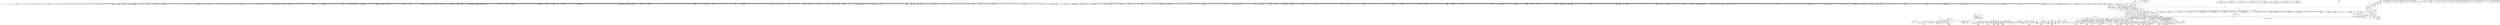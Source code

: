 digraph {
	CE0x42b7490 [shape=record,shape=Mrecord,label="{CE0x42b7490|28:_i32,_:_CRE_15,16_}"]
	CE0x41ee1a0 [shape=record,shape=Mrecord,label="{CE0x41ee1a0|40:_%struct.super_block*,_56:_i8*,_:_CRE_80,88_|*MultipleSource*|Function::selinux_inode_mknod&Arg::dir::|Function::may_create&Arg::dir::|security/selinux/hooks.c,1713}"]
	CE0x42cb690 [shape=record,shape=Mrecord,label="{CE0x42cb690|i32_(i32,_i32,_i16,_i32,_%struct.common_audit_data*)*_bitcast_(i32_(i32,_i32,_i16,_i32,_%struct.common_audit_data.495*)*_avc_has_perm_to_i32_(i32,_i32,_i16,_i32,_%struct.common_audit_data*)*)|*Constant*|*SummSink*}"]
	CE0x4301350 [shape=record,shape=Mrecord,label="{CE0x4301350|get_current:tmp4|./arch/x86/include/asm/current.h,14}"]
	CE0x4223480 [shape=record,shape=Mrecord,label="{CE0x4223480|40:_%struct.super_block*,_56:_i8*,_:_CRE_154,155_}"]
	CE0x43050d0 [shape=record,shape=Mrecord,label="{CE0x43050d0|may_create:retval.0}"]
	CE0x42bf480 [shape=record,shape=Mrecord,label="{CE0x42bf480|i64_11|*Constant*|*SummSource*}"]
	CE0x42b7ef0 [shape=record,shape=Mrecord,label="{CE0x42b7ef0|28:_i32,_:_CRE_32,34_|*MultipleSource*|security/selinux/hooks.c,1722|*LoadInst*|security/selinux/hooks.c,1713|security/selinux/hooks.c,1713}"]
	CE0x41d4a70 [shape=record,shape=Mrecord,label="{CE0x41d4a70|_call_void___llvm_gcov_indirect_counter_increment(i32*___llvm_gcov_global_state_pred112,_i64**_getelementptr_inbounds_(_8_x_i64*_,_8_x_i64*_*___llvm_gcda_edge_table111,_i64_0,_i64_2)),_!dbg_!27717|security/selinux/hooks.c,1143}"]
	CE0x42e6d10 [shape=record,shape=Mrecord,label="{CE0x42e6d10|VOIDTB_TE:_CE_48,52_|*MultipleSource*|Function::selinux_inode_mknod&Arg::dentry::|security/selinux/hooks.c,1730|Function::may_create&Arg::dentry::}"]
	CE0x4307370 [shape=record,shape=Mrecord,label="{CE0x4307370|may_create:call32|security/selinux/hooks.c,1739|*SummSource*}"]
	CE0x4255480 [shape=record,shape=Mrecord,label="{CE0x4255480|272:_i8*,_:_CRE_392,393_}"]
	CE0x42a7180 [shape=record,shape=Mrecord,label="{CE0x42a7180|272:_i8*,_:_CRE_1371,1372_}"]
	CE0x424f650 [shape=record,shape=Mrecord,label="{CE0x424f650|VOIDTB_TE:_CE_308,309_}"]
	CE0x42084c0 [shape=record,shape=Mrecord,label="{CE0x42084c0|40:_%struct.super_block*,_56:_i8*,_:_CRE_232,236_|*MultipleSource*|Function::selinux_inode_mknod&Arg::dir::|Function::may_create&Arg::dir::|security/selinux/hooks.c,1713}"]
	CE0x41b10f0 [shape=record,shape=Mrecord,label="{CE0x41b10f0|GLOBAL:may_create|*Constant*}"]
	CE0x42e8e20 [shape=record,shape=Mrecord,label="{CE0x42e8e20|VOIDTB_TE:_CE_174,175_}"]
	CE0x42b9fa0 [shape=record,shape=Mrecord,label="{CE0x42b9fa0|28:_i32,_:_CRE_74,75_}"]
	CE0x4212d30 [shape=record,shape=Mrecord,label="{CE0x4212d30|__llvm_gcov_indirect_counter_increment:tmp1|*SummSource*}"]
	CE0x42cf4b0 [shape=record,shape=Mrecord,label="{CE0x42cf4b0|i64_14|*Constant*|*SummSource*}"]
	CE0x4226120 [shape=record,shape=Mrecord,label="{CE0x4226120|may_create:tmp17|security/selinux/hooks.c,1706}"]
	CE0x423fca0 [shape=record,shape=Mrecord,label="{CE0x423fca0|40:_%struct.super_block*,_56:_i8*,_:_CRE_979,980_}"]
	CE0x41fe910 [shape=record,shape=Mrecord,label="{CE0x41fe910|40:_%struct.super_block*,_56:_i8*,_:_CRE_808,816_|*MultipleSource*|Function::selinux_inode_mknod&Arg::dir::|Function::may_create&Arg::dir::|security/selinux/hooks.c,1713}"]
	CE0x42a6a10 [shape=record,shape=Mrecord,label="{CE0x42a6a10|272:_i8*,_:_CRE_1364,1365_}"]
	CE0x423bbd0 [shape=record,shape=Mrecord,label="{CE0x423bbd0|40:_%struct.super_block*,_56:_i8*,_:_CRE_896,897_}"]
	CE0x42cf440 [shape=record,shape=Mrecord,label="{CE0x42cf440|i64_14|*Constant*}"]
	CE0x41e64f0 [shape=record,shape=Mrecord,label="{CE0x41e64f0|may_create:tobool1|security/selinux/hooks.c,1706|*SummSource*}"]
	CE0x42bd9d0 [shape=record,shape=Mrecord,label="{CE0x42bd9d0|28:_i32,_:_CRE_168,184_|*MultipleSource*|security/selinux/hooks.c,1722|*LoadInst*|security/selinux/hooks.c,1713|security/selinux/hooks.c,1713}"]
	CE0x4216960 [shape=record,shape=Mrecord,label="{CE0x4216960|__llvm_gcov_indirect_counter_increment:counter|*SummSink*}"]
	CE0x42f93d0 [shape=record,shape=Mrecord,label="{CE0x42f93d0|may_create:tmp53|security/selinux/hooks.c,1733|*SummSource*}"]
	CE0x423d610 [shape=record,shape=Mrecord,label="{CE0x423d610|40:_%struct.super_block*,_56:_i8*,_:_CRE_917,918_}"]
	CE0x42062b0 [shape=record,shape=Mrecord,label="{CE0x42062b0|40:_%struct.super_block*,_56:_i8*,_:_CRE_185,186_}"]
	CE0x42cb0f0 [shape=record,shape=Mrecord,label="{CE0x42cb0f0|may_create:call14|security/selinux/hooks.c,1722|*SummSource*}"]
	CE0x4224740 [shape=record,shape=Mrecord,label="{CE0x4224740|40:_%struct.super_block*,_56:_i8*,_:_CRE_169,170_}"]
	CE0x41a8540 [shape=record,shape=Mrecord,label="{CE0x41a8540|__llvm_gcov_indirect_counter_increment:predecessor|Function::__llvm_gcov_indirect_counter_increment&Arg::predecessor::}"]
	CE0x41cb120 [shape=record,shape=Mrecord,label="{CE0x41cb120|i64_3|*Constant*|*SummSource*}"]
	CE0x42a44e0 [shape=record,shape=Mrecord,label="{CE0x42a44e0|272:_i8*,_:_CRE_1329,1330_}"]
	CE0x4206cb0 [shape=record,shape=Mrecord,label="{CE0x4206cb0|40:_%struct.super_block*,_56:_i8*,_:_CRE_193,194_}"]
	CE0x41cd930 [shape=record,shape=Mrecord,label="{CE0x41cd930|272:_i8*,_:_CRE_427,428_}"]
	CE0x41f0970 [shape=record,shape=Mrecord,label="{CE0x41f0970|may_create:i_security|security/selinux/hooks.c,1713|*SummSource*}"]
	CE0x41e97a0 [shape=record,shape=Mrecord,label="{CE0x41e97a0|40:_%struct.super_block*,_56:_i8*,_:_CRE_303,304_}"]
	CE0x4225000 [shape=record,shape=Mrecord,label="{CE0x4225000|40:_%struct.super_block*,_56:_i8*,_:_CRE_176,177_}"]
	CE0x42a6b20 [shape=record,shape=Mrecord,label="{CE0x42a6b20|272:_i8*,_:_CRE_1365,1366_}"]
	CE0x41f8f60 [shape=record,shape=Mrecord,label="{CE0x41f8f60|_call_void___llvm_gcov_indirect_counter_increment(i32*___llvm_gcov_global_state_pred112,_i64**_getelementptr_inbounds_(_8_x_i64*_,_8_x_i64*_*___llvm_gcda_edge_table111,_i64_0,_i64_0)),_!dbg_!27723|security/selinux/hooks.c,1157}"]
	CE0x42a7fb0 [shape=record,shape=Mrecord,label="{CE0x42a7fb0|272:_i8*,_:_CRE_1584,1592_|*MultipleSource*|*LoadInst*|security/selinux/hooks.c,1714|security/selinux/hooks.c,1714}"]
	CE0x42092f0 [shape=record,shape=Mrecord,label="{CE0x42092f0|40:_%struct.super_block*,_56:_i8*,_:_CRE_247,248_}"]
	CE0x41fa600 [shape=record,shape=Mrecord,label="{CE0x41fa600|40:_%struct.super_block*,_56:_i8*,_:_CRE_608,609_}"]
	CE0x41e7fe0 [shape=record,shape=Mrecord,label="{CE0x41e7fe0|40:_%struct.super_block*,_56:_i8*,_:_CRE_284,285_}"]
	CE0x42ad570 [shape=record,shape=Mrecord,label="{CE0x42ad570|272:_i8*,_:_CRE_1872,1873_}"]
	CE0x41a1650 [shape=record,shape=Mrecord,label="{CE0x41a1650|may_create:tmp9|security/selinux/hooks.c,1706}"]
	CE0x4246250 [shape=record,shape=Mrecord,label="{CE0x4246250|272:_i8*,_:_CRE_617,618_}"]
	CE0x42b8ea0 [shape=record,shape=Mrecord,label="{CE0x42b8ea0|28:_i32,_:_CRE_57,58_}"]
	CE0x4256bb0 [shape=record,shape=Mrecord,label="{CE0x4256bb0|272:_i8*,_:_CRE_896,1208_|*MultipleSource*|*LoadInst*|security/selinux/hooks.c,1714|security/selinux/hooks.c,1714}"]
	CE0x4227030 [shape=record,shape=Mrecord,label="{CE0x4227030|i32_78|*Constant*|*SummSink*}"]
	CE0x41aa530 [shape=record,shape=Mrecord,label="{CE0x41aa530|selinux_inode_mknod:mode|Function::selinux_inode_mknod&Arg::mode::|*SummSource*}"]
	CE0x4209bb0 [shape=record,shape=Mrecord,label="{CE0x4209bb0|40:_%struct.super_block*,_56:_i8*,_:_CRE_254,255_}"]
	CE0x41e92a0 [shape=record,shape=Mrecord,label="{CE0x41e92a0|40:_%struct.super_block*,_56:_i8*,_:_CRE_299,300_}"]
	CE0x42518a0 [shape=record,shape=Mrecord,label="{CE0x42518a0|may_create:tmp49|security/selinux/hooks.c,1731}"]
	CE0x41ab3f0 [shape=record,shape=Mrecord,label="{CE0x41ab3f0|selinux_inode_mknod:tmp2|*SummSource*}"]
	CE0x41b6270 [shape=record,shape=Mrecord,label="{CE0x41b6270|inode_mode_to_security_class:tmp17|security/selinux/hooks.c,1157|*SummSource*}"]
	CE0x41f38e0 [shape=record,shape=Mrecord,label="{CE0x41f38e0|inode_mode_to_security_class:tmp11|security/selinux/hooks.c,1149|*SummSource*}"]
	CE0x42abae0 [shape=record,shape=Mrecord,label="{CE0x42abae0|272:_i8*,_:_CRE_1663,1664_}"]
	CE0x42b93a0 [shape=record,shape=Mrecord,label="{CE0x42b93a0|28:_i32,_:_CRE_62,63_}"]
	CE0x420d1f0 [shape=record,shape=Mrecord,label="{CE0x420d1f0|40:_%struct.super_block*,_56:_i8*,_:_CRE_484,485_}"]
	CE0x42435b0 [shape=record,shape=Mrecord,label="{CE0x42435b0|272:_i8*,_:_CRE_575,576_}"]
	CE0x42f4de0 [shape=record,shape=Mrecord,label="{CE0x42f4de0|GLOBAL:security_transition_sid|*Constant*|*SummSink*}"]
	CE0x42457b0 [shape=record,shape=Mrecord,label="{CE0x42457b0|272:_i8*,_:_CRE_607,608_}"]
	CE0x42569e0 [shape=record,shape=Mrecord,label="{CE0x42569e0|272:_i8*,_:_CRE_880,896_|*MultipleSource*|*LoadInst*|security/selinux/hooks.c,1714|security/selinux/hooks.c,1714}"]
	CE0x42a6d40 [shape=record,shape=Mrecord,label="{CE0x42a6d40|272:_i8*,_:_CRE_1367,1368_}"]
	CE0x41bdff0 [shape=record,shape=Mrecord,label="{CE0x41bdff0|may_create:land.lhs.true|*SummSource*}"]
	CE0x41cf6b0 [shape=record,shape=Mrecord,label="{CE0x41cf6b0|may_create:tmp}"]
	CE0x42d35e0 [shape=record,shape=Mrecord,label="{CE0x42d35e0|8:_i32,_22:_i16,_:_CRE_22,24_|*MultipleSource*|security/selinux/hooks.c,1728|security/selinux/hooks.c,1714|security/selinux/hooks.c,1714}"]
	CE0x41bcc10 [shape=record,shape=Mrecord,label="{CE0x41bcc10|i16_12|*Constant*|*SummSource*}"]
	CE0x4253f90 [shape=record,shape=Mrecord,label="{CE0x4253f90|may_create:tmp23|security/selinux/hooks.c,1713|*SummSource*}"]
	CE0x41c6da0 [shape=record,shape=Mrecord,label="{CE0x41c6da0|may_create:tmp|*SummSink*}"]
	CE0x424dc30 [shape=record,shape=Mrecord,label="{CE0x424dc30|may_create:s_security|security/selinux/hooks.c,1714|*SummSource*}"]
	CE0x42f63c0 [shape=record,shape=Mrecord,label="{CE0x42f63c0|may_create:tmp55|security/selinux/hooks.c,1735|*SummSource*}"]
	CE0x4211830 [shape=record,shape=Mrecord,label="{CE0x4211830|40:_%struct.super_block*,_56:_i8*,_:_CRE_584,585_}"]
	CE0x42fe9b0 [shape=record,shape=Mrecord,label="{CE0x42fe9b0|may_create:tmp64|security/selinux/hooks.c,1739|*SummSource*}"]
	CE0x41f2fa0 [shape=record,shape=Mrecord,label="{CE0x41f2fa0|i64**_getelementptr_inbounds_(_8_x_i64*_,_8_x_i64*_*___llvm_gcda_edge_table111,_i64_0,_i64_5)|*Constant*|*SummSink*}"]
	CE0x42e5ad0 [shape=record,shape=Mrecord,label="{CE0x42e5ad0|VOIDTB_TE:_CE_93,94_}"]
	CE0x41e3340 [shape=record,shape=Mrecord,label="{CE0x41e3340|may_create:ad|security/selinux/hooks.c, 1710|*SummSource*}"]
	CE0x42458c0 [shape=record,shape=Mrecord,label="{CE0x42458c0|272:_i8*,_:_CRE_608,609_}"]
	CE0x42a6e50 [shape=record,shape=Mrecord,label="{CE0x42a6e50|272:_i8*,_:_CRE_1368,1369_}"]
	CE0x420ed80 [shape=record,shape=Mrecord,label="{CE0x420ed80|40:_%struct.super_block*,_56:_i8*,_:_CRE_552,553_}"]
	CE0x42115b0 [shape=record,shape=Mrecord,label="{CE0x42115b0|40:_%struct.super_block*,_56:_i8*,_:_CRE_582,583_}"]
	CE0x42eb9b0 [shape=record,shape=Mrecord,label="{CE0x42eb9b0|VOIDTB_TE:_CE_215,216_}"]
	CE0x4200b80 [shape=record,shape=Mrecord,label="{CE0x4200b80|40:_%struct.super_block*,_56:_i8*,_:_CRE_877,878_}"]
	CE0x424c010 [shape=record,shape=Mrecord,label="{CE0x424c010|272:_i8*,_:_CRE_446,447_}"]
	CE0x41ea1a0 [shape=record,shape=Mrecord,label="{CE0x41ea1a0|40:_%struct.super_block*,_56:_i8*,_:_CRE_311,312_}"]
	CE0x42fefb0 [shape=record,shape=Mrecord,label="{CE0x42fefb0|may_create:sid31|security/selinux/hooks.c,1739|*SummSource*}"]
	CE0x4259830 [shape=record,shape=Mrecord,label="{CE0x4259830|272:_i8*,_:_CRE_1248,1249_}"]
	CE0x42e04a0 [shape=record,shape=Mrecord,label="{CE0x42e04a0|may_create:tmp44|security/selinux/hooks.c,1728}"]
	CE0x41c3730 [shape=record,shape=Mrecord,label="{CE0x41c3730|i64_1|*Constant*}"]
	CE0x4244c00 [shape=record,shape=Mrecord,label="{CE0x4244c00|272:_i8*,_:_CRE_596,597_}"]
	CE0x41b5d80 [shape=record,shape=Mrecord,label="{CE0x41b5d80|i64*_getelementptr_inbounds_(_18_x_i64_,_18_x_i64_*___llvm_gcov_ctr110,_i64_0,_i64_16)|*Constant*|*SummSource*}"]
	CE0x42fc3c0 [shape=record,shape=Mrecord,label="{CE0x42fc3c0|may_create:tmp60|security/selinux/hooks.c,1737|*SummSink*}"]
	CE0x41e6650 [shape=record,shape=Mrecord,label="{CE0x41e6650|may_create:tobool1|security/selinux/hooks.c,1706|*SummSink*}"]
	CE0x4223c00 [shape=record,shape=Mrecord,label="{CE0x4223c00|40:_%struct.super_block*,_56:_i8*,_:_CRE_160,161_}"]
	CE0x424ddb0 [shape=record,shape=Mrecord,label="{CE0x424ddb0|may_create:i_sb|security/selinux/hooks.c,1714}"]
	CE0x41fab00 [shape=record,shape=Mrecord,label="{CE0x41fab00|40:_%struct.super_block*,_56:_i8*,_:_CRE_612,613_}"]
	CE0x42b75f0 [shape=record,shape=Mrecord,label="{CE0x42b75f0|28:_i32,_:_CRE_17,18_}"]
	CE0x42e3f30 [shape=record,shape=Mrecord,label="{CE0x42e3f30|VOIDTB_TE:_CE_158,159_}"]
	CE0x420c020 [shape=record,shape=Mrecord,label="{CE0x420c020|may_create:tobool1|security/selinux/hooks.c,1706}"]
	CE0x41e9660 [shape=record,shape=Mrecord,label="{CE0x41e9660|40:_%struct.super_block*,_56:_i8*,_:_CRE_302,303_}"]
	CE0x42a67f0 [shape=record,shape=Mrecord,label="{CE0x42a67f0|272:_i8*,_:_CRE_1362,1363_}"]
	CE0x42e4040 [shape=record,shape=Mrecord,label="{CE0x42e4040|VOIDTB_TE:_CE_159,160_}"]
	CE0x42a6190 [shape=record,shape=Mrecord,label="{CE0x42a6190|272:_i8*,_:_CRE_1356,1357_}"]
	CE0x4305a10 [shape=record,shape=Mrecord,label="{CE0x4305a10|i64*_getelementptr_inbounds_(_26_x_i64_,_26_x_i64_*___llvm_gcov_ctr217,_i64_0,_i64_25)|*Constant*|*SummSource*}"]
	CE0x423fed0 [shape=record,shape=Mrecord,label="{CE0x423fed0|40:_%struct.super_block*,_56:_i8*,_:_CRE_981,982_}"]
	CE0x420f530 [shape=record,shape=Mrecord,label="{CE0x420f530|40:_%struct.super_block*,_56:_i8*,_:_CRE_556,557_}"]
	CE0x423e290 [shape=record,shape=Mrecord,label="{CE0x423e290|40:_%struct.super_block*,_56:_i8*,_:_CRE_927,928_}"]
	CE0x41e4190 [shape=record,shape=Mrecord,label="{CE0x41e4190|may_create:tmp7|security/selinux/hooks.c,1706}"]
	CE0x42ac250 [shape=record,shape=Mrecord,label="{CE0x42ac250|272:_i8*,_:_CRE_1670,1671_}"]
	CE0x42ab150 [shape=record,shape=Mrecord,label="{CE0x42ab150|272:_i8*,_:_CRE_1654,1655_}"]
	CE0x4203c90 [shape=record,shape=Mrecord,label="{CE0x4203c90|0:_i32,_4:_i32,_8:_i32,_12:_i32,_:_CMRE_12,16_|*MultipleSource*|security/selinux/hooks.c,1716|security/selinux/hooks.c,1706|security/selinux/hooks.c,1706}"]
	CE0x42570b0 [shape=record,shape=Mrecord,label="{CE0x42570b0|272:_i8*,_:_CRE_1212,1213_}"]
	CE0x42525b0 [shape=record,shape=Mrecord,label="{CE0x42525b0|272:_i8*,_:_CRE_336,344_|*MultipleSource*|*LoadInst*|security/selinux/hooks.c,1714|security/selinux/hooks.c,1714}"]
	CE0x41b67a0 [shape=record,shape=Mrecord,label="{CE0x41b67a0|i16_10|*Constant*}"]
	CE0x42b5850 [shape=record,shape=Mrecord,label="{CE0x42b5850|may_create:u|security/selinux/hooks.c,1720}"]
	CE0x42097f0 [shape=record,shape=Mrecord,label="{CE0x42097f0|40:_%struct.super_block*,_56:_i8*,_:_CRE_251,252_}"]
	CE0x41e7360 [shape=record,shape=Mrecord,label="{CE0x41e7360|40:_%struct.super_block*,_56:_i8*,_:_CRE_274,275_}"]
	CE0x41fac40 [shape=record,shape=Mrecord,label="{CE0x41fac40|40:_%struct.super_block*,_56:_i8*,_:_CRE_613,614_}"]
	CE0x41f1e80 [shape=record,shape=Mrecord,label="{CE0x41f1e80|_call_void___llvm_gcov_indirect_counter_increment(i32*___llvm_gcov_global_state_pred112,_i64**_getelementptr_inbounds_(_8_x_i64*_,_8_x_i64*_*___llvm_gcda_edge_table111,_i64_0,_i64_5)),_!dbg_!27720|security/selinux/hooks.c,1149}"]
	CE0x420dfc0 [shape=record,shape=Mrecord,label="{CE0x420dfc0|40:_%struct.super_block*,_56:_i8*,_:_CRE_512,520_|*MultipleSource*|Function::selinux_inode_mknod&Arg::dir::|Function::may_create&Arg::dir::|security/selinux/hooks.c,1713}"]
	CE0x4209930 [shape=record,shape=Mrecord,label="{CE0x4209930|40:_%struct.super_block*,_56:_i8*,_:_CRE_252,253_}"]
	CE0x41a7630 [shape=record,shape=Mrecord,label="{CE0x41a7630|inode_mode_to_security_class:tmp|*SummSink*}"]
	CE0x41ff3d0 [shape=record,shape=Mrecord,label="{CE0x41ff3d0|40:_%struct.super_block*,_56:_i8*,_:_CRE_848,856_|*MultipleSource*|Function::selinux_inode_mknod&Arg::dir::|Function::may_create&Arg::dir::|security/selinux/hooks.c,1713}"]
	CE0x41abab0 [shape=record,shape=Mrecord,label="{CE0x41abab0|i32_4096|*Constant*}"]
	CE0x42a74b0 [shape=record,shape=Mrecord,label="{CE0x42a74b0|272:_i8*,_:_CRE_1374,1375_}"]
	CE0x42e74b0 [shape=record,shape=Mrecord,label="{CE0x42e74b0|VOIDTB_TE:_CE_80,88_|*MultipleSource*|Function::selinux_inode_mknod&Arg::dentry::|security/selinux/hooks.c,1730|Function::may_create&Arg::dentry::}"]
	CE0x42592e0 [shape=record,shape=Mrecord,label="{CE0x42592e0|272:_i8*,_:_CRE_1243,1244_}"]
	CE0x41c0070 [shape=record,shape=Mrecord,label="{CE0x41c0070|may_create:if.then20}"]
	CE0x41fd750 [shape=record,shape=Mrecord,label="{CE0x41fd750|40:_%struct.super_block*,_56:_i8*,_:_CRE_736,740_|*MultipleSource*|Function::selinux_inode_mknod&Arg::dir::|Function::may_create&Arg::dir::|security/selinux/hooks.c,1713}"]
	CE0x41a15b0 [shape=record,shape=Mrecord,label="{CE0x41a15b0|i64_5|*Constant*|*SummSink*}"]
	CE0x42b90a0 [shape=record,shape=Mrecord,label="{CE0x42b90a0|28:_i32,_:_CRE_59,60_}"]
	CE0x4228d50 [shape=record,shape=Mrecord,label="{CE0x4228d50|i8_1|*Constant*|*SummSink*}"]
	CE0x42ea7a0 [shape=record,shape=Mrecord,label="{CE0x42ea7a0|VOIDTB_TE:_CE_198,199_}"]
	CE0x4244f30 [shape=record,shape=Mrecord,label="{CE0x4244f30|272:_i8*,_:_CRE_599,600_}"]
	CE0x424d840 [shape=record,shape=Mrecord,label="{CE0x424d840|272:_i8*,_:_CRE_488,496_|*MultipleSource*|*LoadInst*|security/selinux/hooks.c,1714|security/selinux/hooks.c,1714}"]
	CE0x41cc2e0 [shape=record,shape=Mrecord,label="{CE0x41cc2e0|272:_i8*,_:_CRE_406,407_}"]
	CE0x41ad9d0 [shape=record,shape=Mrecord,label="{CE0x41ad9d0|selinux_inode_mknod:dir|Function::selinux_inode_mknod&Arg::dir::|*SummSink*}"]
	CE0x42ad790 [shape=record,shape=Mrecord,label="{CE0x42ad790|272:_i8*,_:_CRE_1696,1704_|*MultipleSource*|*LoadInst*|security/selinux/hooks.c,1714|security/selinux/hooks.c,1714}"]
	CE0x42e83e0 [shape=record,shape=Mrecord,label="{CE0x42e83e0|may_create:and|security/selinux/hooks.c,1728|*SummSink*}"]
	CE0x42b8130 [shape=record,shape=Mrecord,label="{CE0x42b8130|28:_i32,_:_CRE_34,35_|*MultipleSource*|security/selinux/hooks.c,1722|*LoadInst*|security/selinux/hooks.c,1713|security/selinux/hooks.c,1713}"]
	CE0x4193920 [shape=record,shape=Mrecord,label="{CE0x4193920|i32_49152|*Constant*|*SummSource*}"]
	CE0x423c5d0 [shape=record,shape=Mrecord,label="{CE0x423c5d0|40:_%struct.super_block*,_56:_i8*,_:_CRE_904,905_}"]
	CE0x41adb60 [shape=record,shape=Mrecord,label="{CE0x41adb60|may_create:dir|Function::may_create&Arg::dir::|*SummSource*}"]
	CE0x42ba3a0 [shape=record,shape=Mrecord,label="{CE0x42ba3a0|28:_i32,_:_CRE_78,79_}"]
	CE0x41d2e40 [shape=record,shape=Mrecord,label="{CE0x41d2e40|inode_mode_to_security_class:sw.bb1}"]
	CE0x41a7430 [shape=record,shape=Mrecord,label="{CE0x41a7430|i32_1|*Constant*|*SummSink*}"]
	CE0x42aeb00 [shape=record,shape=Mrecord,label="{CE0x42aeb00|272:_i8*,_:_CRE_1792,1800_|*MultipleSource*|*LoadInst*|security/selinux/hooks.c,1714|security/selinux/hooks.c,1714}"]
	CE0x4301aa0 [shape=record,shape=Mrecord,label="{CE0x4301aa0|__llvm_gcov_indirect_counter_increment:tmp2|*SummSource*}"]
	CE0x42469c0 [shape=record,shape=Mrecord,label="{CE0x42469c0|272:_i8*,_:_CRE_624,625_}"]
	CE0x42ab370 [shape=record,shape=Mrecord,label="{CE0x42ab370|272:_i8*,_:_CRE_1656,1657_}"]
	CE0x42b9da0 [shape=record,shape=Mrecord,label="{CE0x42b9da0|28:_i32,_:_CRE_72,73_}"]
	CE0x42a42c0 [shape=record,shape=Mrecord,label="{CE0x42a42c0|272:_i8*,_:_CRE_1327,1328_}"]
	CE0x4213c60 [shape=record,shape=Mrecord,label="{CE0x4213c60|may_create:tmp35|security/selinux/hooks.c,1726|*SummSink*}"]
	CE0x4305f10 [shape=record,shape=Mrecord,label="{CE0x4305f10|may_create:tmp67|security/selinux/hooks.c,1742|*SummSource*}"]
	CE0x41ba380 [shape=record,shape=Mrecord,label="{CE0x41ba380|__llvm_gcov_indirect_counter_increment:entry}"]
	CE0x41f7e40 [shape=record,shape=Mrecord,label="{CE0x41f7e40|i64*_getelementptr_inbounds_(_18_x_i64_,_18_x_i64_*___llvm_gcov_ctr110,_i64_0,_i64_15)|*Constant*}"]
	CE0x4205920 [shape=record,shape=Mrecord,label="{CE0x4205920|may_create:tmp40|security/selinux/hooks.c,1728}"]
	CE0x41e5b70 [shape=record,shape=Mrecord,label="{CE0x41e5b70|may_create:tmp6|security/selinux/hooks.c,1706|*SummSink*}"]
	CE0x42be3d0 [shape=record,shape=Mrecord,label="{CE0x42be3d0|may_create:tmp29|security/selinux/hooks.c,1722|*SummSource*}"]
	CE0x4249080 [shape=record,shape=Mrecord,label="{CE0x4249080|272:_i8*,_:_CRE_184,188_|*MultipleSource*|*LoadInst*|security/selinux/hooks.c,1714|security/selinux/hooks.c,1714}"]
	CE0x41a3540 [shape=record,shape=Mrecord,label="{CE0x41a3540|i64*_getelementptr_inbounds_(_26_x_i64_,_26_x_i64_*___llvm_gcov_ctr217,_i64_0,_i64_6)|*Constant*}"]
	CE0x4243390 [shape=record,shape=Mrecord,label="{CE0x4243390|272:_i8*,_:_CRE_573,574_}"]
	CE0x4245480 [shape=record,shape=Mrecord,label="{CE0x4245480|272:_i8*,_:_CRE_604,605_}"]
	CE0x42e6af0 [shape=record,shape=Mrecord,label="{CE0x42e6af0|VOIDTB_TE:_CE_151,152_}"]
	CE0x41ccd80 [shape=record,shape=Mrecord,label="{CE0x41ccd80|272:_i8*,_:_CRE_416,417_}"]
	CE0x42b05d0 [shape=record,shape=Mrecord,label="{CE0x42b05d0|may_create:tmp25|security/selinux/hooks.c,1714}"]
	CE0x42b5420 [shape=record,shape=Mrecord,label="{CE0x42b5420|may_create:dentry12|security/selinux/hooks.c,1720}"]
	CE0x41c6430 [shape=record,shape=Mrecord,label="{CE0x41c6430|i32_24576|*Constant*|*SummSink*}"]
	CE0x4252cf0 [shape=record,shape=Mrecord,label="{CE0x4252cf0|272:_i8*,_:_CRE_368,372_|*MultipleSource*|*LoadInst*|security/selinux/hooks.c,1714|security/selinux/hooks.c,1714}"]
	CE0x4222bc0 [shape=record,shape=Mrecord,label="{CE0x4222bc0|40:_%struct.super_block*,_56:_i8*,_:_CRE_147,148_}"]
	CE0x41a02b0 [shape=record,shape=Mrecord,label="{CE0x41a02b0|_ret_i32_%call1,_!dbg_!27717|security/selinux/hooks.c,2794|*SummSource*}"]
	CE0x41a6430 [shape=record,shape=Mrecord,label="{CE0x41a6430|__llvm_gcov_indirect_counter_increment:counters|Function::__llvm_gcov_indirect_counter_increment&Arg::counters::|*SummSource*}"]
	CE0x4253b10 [shape=record,shape=Mrecord,label="{CE0x4253b10|272:_i8*,_:_CRE_400,401_}"]
	CE0x42582f0 [shape=record,shape=Mrecord,label="{CE0x42582f0|272:_i8*,_:_CRE_1228,1229_}"]
	CE0x4229a60 [shape=record,shape=Mrecord,label="{CE0x4229a60|GLOBAL:lockdep_rcu_suspicious|*Constant*|*SummSink*}"]
	CE0x41fce90 [shape=record,shape=Mrecord,label="{CE0x41fce90|40:_%struct.super_block*,_56:_i8*,_:_CRE_696,704_|*MultipleSource*|Function::selinux_inode_mknod&Arg::dir::|Function::may_create&Arg::dir::|security/selinux/hooks.c,1713}"]
	CE0x4224380 [shape=record,shape=Mrecord,label="{CE0x4224380|40:_%struct.super_block*,_56:_i8*,_:_CRE_166,167_}"]
	CE0x41cefb0 [shape=record,shape=Mrecord,label="{CE0x41cefb0|inode_mode_to_security_class:sw.bb4}"]
	CE0x42bb7a0 [shape=record,shape=Mrecord,label="{CE0x42bb7a0|28:_i32,_:_CRE_98,99_}"]
	CE0x423faa0 [shape=record,shape=Mrecord,label="{CE0x423faa0|40:_%struct.super_block*,_56:_i8*,_:_CRE_978,979_}"]
	CE0x4222f80 [shape=record,shape=Mrecord,label="{CE0x4222f80|40:_%struct.super_block*,_56:_i8*,_:_CRE_150,151_}"]
	CE0x41a29c0 [shape=record,shape=Mrecord,label="{CE0x41a29c0|COLLAPSED:_GCMRE___llvm_gcov_ctr98_internal_global_2_x_i64_zeroinitializer:_elem_0:default:}"]
	CE0x42101b0 [shape=record,shape=Mrecord,label="{CE0x42101b0|40:_%struct.super_block*,_56:_i8*,_:_CRE_566,567_}"]
	CE0x41cc940 [shape=record,shape=Mrecord,label="{CE0x41cc940|272:_i8*,_:_CRE_412,413_}"]
	CE0x424bbd0 [shape=record,shape=Mrecord,label="{CE0x424bbd0|272:_i8*,_:_CRE_442,443_}"]
	CE0x41d00b0 [shape=record,shape=Mrecord,label="{CE0x41d00b0|i32_40960|*Constant*}"]
	CE0x4210570 [shape=record,shape=Mrecord,label="{CE0x4210570|40:_%struct.super_block*,_56:_i8*,_:_CRE_569,570_}"]
	CE0x42135d0 [shape=record,shape=Mrecord,label="{CE0x42135d0|may_create:tmp5|security/selinux/hooks.c,1706}"]
	CE0x4244490 [shape=record,shape=Mrecord,label="{CE0x4244490|272:_i8*,_:_CRE_589,590_}"]
	CE0x4258fb0 [shape=record,shape=Mrecord,label="{CE0x4258fb0|272:_i8*,_:_CRE_1240,1241_}"]
	CE0x42b0ae0 [shape=record,shape=Mrecord,label="{CE0x42b0ae0|272:_i8*,_:_CRE_1904,1920_|*MultipleSource*|*LoadInst*|security/selinux/hooks.c,1714|security/selinux/hooks.c,1714}"]
	CE0x420a970 [shape=record,shape=Mrecord,label="{CE0x420a970|40:_%struct.super_block*,_56:_i8*,_:_CRE_265,266_}"]
	CE0x42fb880 [shape=record,shape=Mrecord,label="{CE0x42fb880|may_create:tmp59|security/selinux/hooks.c,1736|*SummSink*}"]
	CE0x4193e70 [shape=record,shape=Mrecord,label="{CE0x4193e70|i32_61440|*Constant*|*SummSource*}"]
	CE0x42ec230 [shape=record,shape=Mrecord,label="{CE0x42ec230|VOIDTB_TE:_CE_223,224_}"]
	CE0x42a9170 [shape=record,shape=Mrecord,label="{CE0x42a9170|272:_i8*,_:_CRE_1624,1625_}"]
	CE0x420efc0 [shape=record,shape=Mrecord,label="{CE0x420efc0|40:_%struct.super_block*,_56:_i8*,_:_CRE_553,554_}"]
	CE0x41fcbd0 [shape=record,shape=Mrecord,label="{CE0x41fcbd0|40:_%struct.super_block*,_56:_i8*,_:_CRE_688,692_|*MultipleSource*|Function::selinux_inode_mknod&Arg::dir::|Function::may_create&Arg::dir::|security/selinux/hooks.c,1713}"]
	CE0x41fff50 [shape=record,shape=Mrecord,label="{CE0x41fff50|40:_%struct.super_block*,_56:_i8*,_:_CRE_867,868_}"]
	CE0x42b6460 [shape=record,shape=Mrecord,label="{CE0x42b6460|may_create:sid13|security/selinux/hooks.c,1722}"]
	CE0x41f4170 [shape=record,shape=Mrecord,label="{CE0x41f4170|_call_void___llvm_gcov_indirect_counter_increment(i32*___llvm_gcov_global_state_pred112,_i64**_getelementptr_inbounds_(_8_x_i64*_,_8_x_i64*_*___llvm_gcda_edge_table111,_i64_0,_i64_6)),_!dbg_!27721|security/selinux/hooks.c,1151}"]
	CE0x4254a20 [shape=record,shape=Mrecord,label="{CE0x4254a20|272:_i8*,_:_CRE_0,8_|*MultipleSource*|*LoadInst*|security/selinux/hooks.c,1714|security/selinux/hooks.c,1714}"]
	CE0x4256d80 [shape=record,shape=Mrecord,label="{CE0x4256d80|272:_i8*,_:_CRE_1209,1210_}"]
	CE0x42ac360 [shape=record,shape=Mrecord,label="{CE0x42ac360|272:_i8*,_:_CRE_1671,1672_}"]
	CE0x4294210 [shape=record,shape=Mrecord,label="{CE0x4294210|get_current:tmp3|*SummSource*}"]
	CE0x41bf9a0 [shape=record,shape=Mrecord,label="{CE0x41bf9a0|i16_7|*Constant*}"]
	CE0x4249b60 [shape=record,shape=Mrecord,label="{CE0x4249b60|272:_i8*,_:_CRE_240,248_|*MultipleSource*|*LoadInst*|security/selinux/hooks.c,1714|security/selinux/hooks.c,1714}"]
	CE0x41c17d0 [shape=record,shape=Mrecord,label="{CE0x41c17d0|selinux_inode_mknod:call1|security/selinux/hooks.c,2794}"]
	CE0x4222940 [shape=record,shape=Mrecord,label="{CE0x4222940|40:_%struct.super_block*,_56:_i8*,_:_CRE_145,146_}"]
	CE0x423b450 [shape=record,shape=Mrecord,label="{CE0x423b450|40:_%struct.super_block*,_56:_i8*,_:_CRE_890,891_}"]
	CE0x41e4430 [shape=record,shape=Mrecord,label="{CE0x41e4430|i64*_getelementptr_inbounds_(_26_x_i64_,_26_x_i64_*___llvm_gcov_ctr217,_i64_0,_i64_1)|*Constant*|*SummSource*}"]
	CE0x41f1ef0 [shape=record,shape=Mrecord,label="{CE0x41f1ef0|_call_void___llvm_gcov_indirect_counter_increment(i32*___llvm_gcov_global_state_pred112,_i64**_getelementptr_inbounds_(_8_x_i64*_,_8_x_i64*_*___llvm_gcda_edge_table111,_i64_0,_i64_5)),_!dbg_!27720|security/selinux/hooks.c,1149|*SummSource*}"]
	CE0x41cf9d0 [shape=record,shape=Mrecord,label="{CE0x41cf9d0|inode_mode_to_security_class:and|security/selinux/hooks.c,1139|*SummSource*}"]
	CE0x4206f30 [shape=record,shape=Mrecord,label="{CE0x4206f30|40:_%struct.super_block*,_56:_i8*,_:_CRE_195,196_}"]
	CE0x4219c30 [shape=record,shape=Mrecord,label="{CE0x4219c30|__llvm_gcov_indirect_counter_increment:tmp1|*SummSink*}"]
	CE0x41ef9b0 [shape=record,shape=Mrecord,label="{CE0x41ef9b0|may_create:tmp20|security/selinux/hooks.c,1706}"]
	CE0x42b5560 [shape=record,shape=Mrecord,label="{CE0x42b5560|may_create:dentry12|security/selinux/hooks.c,1720|*SummSink*}"]
	CE0x42e7fa0 [shape=record,shape=Mrecord,label="{CE0x42e7fa0|may_create:and|security/selinux/hooks.c,1728}"]
	CE0x42caf10 [shape=record,shape=Mrecord,label="{CE0x42caf10|avc_has_perm:requested|Function::avc_has_perm&Arg::requested::}"]
	CE0x42467a0 [shape=record,shape=Mrecord,label="{CE0x42467a0|272:_i8*,_:_CRE_622,623_}"]
	CE0x42e4e10 [shape=record,shape=Mrecord,label="{CE0x42e4e10|VOIDTB_TE:_CE_172,173_}"]
	CE0x41f2be0 [shape=record,shape=Mrecord,label="{CE0x41f2be0|i64**_getelementptr_inbounds_(_8_x_i64*_,_8_x_i64*_*___llvm_gcda_edge_table111,_i64_0,_i64_5)|*Constant*}"]
	CE0x42e13f0 [shape=record,shape=Mrecord,label="{CE0x42e13f0|may_create:sid21|security/selinux/hooks.c,1729|*SummSink*}"]
	CE0x41ad840 [shape=record,shape=Mrecord,label="{CE0x41ad840|selinux_inode_mknod:dir|Function::selinux_inode_mknod&Arg::dir::}"]
	CE0x41c6340 [shape=record,shape=Mrecord,label="{CE0x41c6340|i32_24576|*Constant*|*SummSource*}"]
	CE0x41aa290 [shape=record,shape=Mrecord,label="{CE0x41aa290|inode_mode_to_security_class:mode|Function::inode_mode_to_security_class&Arg::mode::}"]
	CE0x42a9390 [shape=record,shape=Mrecord,label="{CE0x42a9390|272:_i8*,_:_CRE_1626,1627_}"]
	CE0x41ad8e0 [shape=record,shape=Mrecord,label="{CE0x41ad8e0|selinux_inode_mknod:dir|Function::selinux_inode_mknod&Arg::dir::|*SummSource*}"]
	CE0x41f7a10 [shape=record,shape=Mrecord,label="{CE0x41f7a10|i64**_getelementptr_inbounds_(_8_x_i64*_,_8_x_i64*_*___llvm_gcda_edge_table111,_i64_0,_i64_7)|*Constant*}"]
	CE0x4222300 [shape=record,shape=Mrecord,label="{CE0x4222300|40:_%struct.super_block*,_56:_i8*,_:_CRE_140,141_}"]
	CE0x41bfaa0 [shape=record,shape=Mrecord,label="{CE0x41bfaa0|i16_7|*Constant*|*SummSource*}"]
	CE0x4245e10 [shape=record,shape=Mrecord,label="{CE0x4245e10|272:_i8*,_:_CRE_613,614_}"]
	CE0x41e8ee0 [shape=record,shape=Mrecord,label="{CE0x41e8ee0|40:_%struct.super_block*,_56:_i8*,_:_CRE_296,297_}"]
	CE0x4248400 [shape=record,shape=Mrecord,label="{CE0x4248400|272:_i8*,_:_CRE_128,132_|*MultipleSource*|*LoadInst*|security/selinux/hooks.c,1714|security/selinux/hooks.c,1714}"]
	CE0x4224600 [shape=record,shape=Mrecord,label="{CE0x4224600|40:_%struct.super_block*,_56:_i8*,_:_CRE_168,169_}"]
	CE0x423b590 [shape=record,shape=Mrecord,label="{CE0x423b590|40:_%struct.super_block*,_56:_i8*,_:_CRE_891,892_}"]
	CE0x42caaf0 [shape=record,shape=Mrecord,label="{CE0x42caaf0|i32_9437184|*Constant*|*SummSource*}"]
	CE0x4258730 [shape=record,shape=Mrecord,label="{CE0x4258730|272:_i8*,_:_CRE_1232,1233_}"]
	CE0x4305790 [shape=record,shape=Mrecord,label="{CE0x4305790|i64*_getelementptr_inbounds_(_26_x_i64_,_26_x_i64_*___llvm_gcov_ctr217,_i64_0,_i64_25)|*Constant*}"]
	CE0x4212370 [shape=record,shape=Mrecord,label="{CE0x4212370|40:_%struct.super_block*,_56:_i8*,_:_CRE_593,594_}"]
	CE0x41afa50 [shape=record,shape=Mrecord,label="{CE0x41afa50|_ret_i16_%retval.0,_!dbg_!27724|security/selinux/hooks.c,1158}"]
	CE0x41f0d20 [shape=record,shape=Mrecord,label="{CE0x41f0d20|40:_%struct.super_block*,_56:_i8*,_:_CRE_0,2_|*MultipleSource*|Function::selinux_inode_mknod&Arg::dir::|Function::may_create&Arg::dir::|security/selinux/hooks.c,1713}"]
	CE0x42fd320 [shape=record,shape=Mrecord,label="{CE0x42fd320|may_create:tmp62|security/selinux/hooks.c,1739}"]
	CE0x41d1b50 [shape=record,shape=Mrecord,label="{CE0x41d1b50|i1_true|*Constant*}"]
	CE0x42aad10 [shape=record,shape=Mrecord,label="{CE0x42aad10|272:_i8*,_:_CRE_1650,1651_}"]
	CE0x41f9700 [shape=record,shape=Mrecord,label="{CE0x41f9700|40:_%struct.super_block*,_56:_i8*,_:_CRE_596,597_}"]
	CE0x424d110 [shape=record,shape=Mrecord,label="{CE0x424d110|272:_i8*,_:_CRE_462,463_}"]
	CE0x4226b00 [shape=record,shape=Mrecord,label="{CE0x4226b00|may_create:tmp18|security/selinux/hooks.c,1706|*SummSink*}"]
	CE0x428aa80 [shape=record,shape=Mrecord,label="{CE0x428aa80|get_current:tmp2|*SummSource*}"]
	CE0x424e350 [shape=record,shape=Mrecord,label="{CE0x424e350|may_create:tmp24|*LoadInst*|security/selinux/hooks.c,1714|*SummSink*}"]
	CE0x42cb800 [shape=record,shape=Mrecord,label="{CE0x42cb800|avc_has_perm:entry|*SummSource*}"]
	CE0x41aa470 [shape=record,shape=Mrecord,label="{CE0x41aa470|selinux_inode_mknod:mode|Function::selinux_inode_mknod&Arg::mode::}"]
	CE0x41fb3c0 [shape=record,shape=Mrecord,label="{CE0x41fb3c0|40:_%struct.super_block*,_56:_i8*,_:_CRE_619,620_}"]
	CE0x4225280 [shape=record,shape=Mrecord,label="{CE0x4225280|40:_%struct.super_block*,_56:_i8*,_:_CRE_178,179_}"]
	CE0x42be1d0 [shape=record,shape=Mrecord,label="{CE0x42be1d0|may_create:tmp29|security/selinux/hooks.c,1722}"]
	CE0x42106b0 [shape=record,shape=Mrecord,label="{CE0x42106b0|40:_%struct.super_block*,_56:_i8*,_:_CRE_570,571_}"]
	CE0x41b9ac0 [shape=record,shape=Mrecord,label="{CE0x41b9ac0|i64*_getelementptr_inbounds_(_18_x_i64_,_18_x_i64_*___llvm_gcov_ctr110,_i64_0,_i64_9)|*Constant*}"]
	CE0x41c9a80 [shape=record,shape=Mrecord,label="{CE0x41c9a80|may_create:tmp2|*SummSink*}"]
	CE0x424fab0 [shape=record,shape=Mrecord,label="{CE0x424fab0|VOIDTB_TE:_CE_313,314_}"]
	CE0x4248ce0 [shape=record,shape=Mrecord,label="{CE0x4248ce0|272:_i8*,_:_CRE_160,176_|*MultipleSource*|*LoadInst*|security/selinux/hooks.c,1714|security/selinux/hooks.c,1714}"]
	CE0x4227bb0 [shape=record,shape=Mrecord,label="{CE0x4227bb0|i32_22|*Constant*|*SummSource*}"]
	CE0x4210430 [shape=record,shape=Mrecord,label="{CE0x4210430|40:_%struct.super_block*,_56:_i8*,_:_CRE_568,569_}"]
	CE0x41e2c80 [shape=record,shape=Mrecord,label="{CE0x41e2c80|__llvm_gcov_indirect_counter_increment:bb4}"]
	CE0x41cb410 [shape=record,shape=Mrecord,label="{CE0x41cb410|i64_2|*Constant*}"]
	CE0x5616dd0 [shape=record,shape=Mrecord,label="{CE0x5616dd0|selinux_inode_mknod:tmp|*SummSink*}"]
	CE0x41f2600 [shape=record,shape=Mrecord,label="{CE0x41f2600|inode_mode_to_security_class:tmp10|security/selinux/hooks.c,1149}"]
	CE0x424a2a0 [shape=record,shape=Mrecord,label="{CE0x424a2a0|272:_i8*,_:_CRE_268,272_|*MultipleSource*|*LoadInst*|security/selinux/hooks.c,1714|security/selinux/hooks.c,1714}"]
	CE0x42276a0 [shape=record,shape=Mrecord,label="{CE0x42276a0|may_create:tmp19|security/selinux/hooks.c,1706}"]
	CE0x41f9d40 [shape=record,shape=Mrecord,label="{CE0x41f9d40|40:_%struct.super_block*,_56:_i8*,_:_CRE_601,602_}"]
	CE0x42e5f10 [shape=record,shape=Mrecord,label="{CE0x42e5f10|VOIDTB_TE:_CE_112,144_|*MultipleSource*|Function::selinux_inode_mknod&Arg::dentry::|security/selinux/hooks.c,1730|Function::may_create&Arg::dentry::}"]
	CE0x42264e0 [shape=record,shape=Mrecord,label="{CE0x42264e0|may_create:tmp17|security/selinux/hooks.c,1706|*SummSource*}"]
	CE0x42a4700 [shape=record,shape=Mrecord,label="{CE0x42a4700|272:_i8*,_:_CRE_1331,1332_}"]
	CE0x42ac580 [shape=record,shape=Mrecord,label="{CE0x42ac580|272:_i8*,_:_CRE_1673,1674_}"]
	CE0x42baca0 [shape=record,shape=Mrecord,label="{CE0x42baca0|28:_i32,_:_CRE_87,88_}"]
	CE0x42ebac0 [shape=record,shape=Mrecord,label="{CE0x42ebac0|VOIDTB_TE:_CE_216,217_}"]
	CE0x41f8fd0 [shape=record,shape=Mrecord,label="{CE0x41f8fd0|_call_void___llvm_gcov_indirect_counter_increment(i32*___llvm_gcov_global_state_pred112,_i64**_getelementptr_inbounds_(_8_x_i64*_,_8_x_i64*_*___llvm_gcda_edge_table111,_i64_0,_i64_0)),_!dbg_!27723|security/selinux/hooks.c,1157|*SummSource*}"]
	CE0x42ba4a0 [shape=record,shape=Mrecord,label="{CE0x42ba4a0|28:_i32,_:_CRE_79,80_}"]
	CE0x42af980 [shape=record,shape=Mrecord,label="{CE0x42af980|272:_i8*,_:_CRE_1856,1864_|*MultipleSource*|*LoadInst*|security/selinux/hooks.c,1714|security/selinux/hooks.c,1714}"]
	CE0x42cef90 [shape=record,shape=Mrecord,label="{CE0x42cef90|i64_13|*Constant*}"]
	CE0x41cf480 [shape=record,shape=Mrecord,label="{CE0x41cf480|i64*_getelementptr_inbounds_(_26_x_i64_,_26_x_i64_*___llvm_gcov_ctr217,_i64_0,_i64_0)|*Constant*|*SummSink*}"]
	CE0x42468b0 [shape=record,shape=Mrecord,label="{CE0x42468b0|272:_i8*,_:_CRE_623,624_}"]
	CE0x420d830 [shape=record,shape=Mrecord,label="{CE0x420d830|40:_%struct.super_block*,_56:_i8*,_:_CRE_496,500_|*MultipleSource*|Function::selinux_inode_mknod&Arg::dir::|Function::may_create&Arg::dir::|security/selinux/hooks.c,1713}"]
	CE0x41af090 [shape=record,shape=Mrecord,label="{CE0x41af090|inode_mode_to_security_class:tmp2|security/selinux/hooks.c,1141|*SummSource*}"]
	CE0x41a6210 [shape=record,shape=Mrecord,label="{CE0x41a6210|i64**_getelementptr_inbounds_(_8_x_i64*_,_8_x_i64*_*___llvm_gcda_edge_table111,_i64_0,_i64_1)|*Constant*}"]
	CE0x41b55b0 [shape=record,shape=Mrecord,label="{CE0x41b55b0|i64**_getelementptr_inbounds_(_8_x_i64*_,_8_x_i64*_*___llvm_gcda_edge_table111,_i64_0,_i64_0)|*Constant*}"]
	CE0x420f8f0 [shape=record,shape=Mrecord,label="{CE0x420f8f0|40:_%struct.super_block*,_56:_i8*,_:_CRE_559,560_}"]
	CE0x42af240 [shape=record,shape=Mrecord,label="{CE0x42af240|272:_i8*,_:_CRE_1824,1828_|*MultipleSource*|*LoadInst*|security/selinux/hooks.c,1714|security/selinux/hooks.c,1714}"]
	CE0x41bff10 [shape=record,shape=Mrecord,label="{CE0x41bff10|may_create:land.lhs.true2|*SummSource*}"]
	CE0x42a8e40 [shape=record,shape=Mrecord,label="{CE0x42a8e40|272:_i8*,_:_CRE_1621,1622_}"]
	CE0x41cba50 [shape=record,shape=Mrecord,label="{CE0x41cba50|inode_mode_to_security_class:tmp6|security/selinux/hooks.c,1145|*SummSource*}"]
	CE0x42aaf30 [shape=record,shape=Mrecord,label="{CE0x42aaf30|272:_i8*,_:_CRE_1652,1653_}"]
	CE0x41cf960 [shape=record,shape=Mrecord,label="{CE0x41cf960|inode_mode_to_security_class:and|security/selinux/hooks.c,1139}"]
	CE0x42423c0 [shape=record,shape=Mrecord,label="{CE0x42423c0|272:_i8*,_:_CRE_552,556_|*MultipleSource*|*LoadInst*|security/selinux/hooks.c,1714|security/selinux/hooks.c,1714}"]
	CE0x425c140 [shape=record,shape=Mrecord,label="{CE0x425c140|272:_i8*,_:_CRE_1306,1307_}"]
	CE0x42ada80 [shape=record,shape=Mrecord,label="{CE0x42ada80|272:_i8*,_:_CRE_1712,1720_|*MultipleSource*|*LoadInst*|security/selinux/hooks.c,1714|security/selinux/hooks.c,1714}"]
	CE0x42076b0 [shape=record,shape=Mrecord,label="{CE0x42076b0|40:_%struct.super_block*,_56:_i8*,_:_CRE_201,202_}"]
	CE0x42ec010 [shape=record,shape=Mrecord,label="{CE0x42ec010|VOIDTB_TE:_CE_221,222_}"]
	CE0x42a8f50 [shape=record,shape=Mrecord,label="{CE0x42a8f50|272:_i8*,_:_CRE_1622,1623_}"]
	CE0x42aa490 [shape=record,shape=Mrecord,label="{CE0x42aa490|272:_i8*,_:_CRE_1642,1643_}"]
	CE0x424b120 [shape=record,shape=Mrecord,label="{CE0x424b120|272:_i8*,_:_CRE_328,336_|*MultipleSource*|*LoadInst*|security/selinux/hooks.c,1714|security/selinux/hooks.c,1714}"]
	CE0x4204430 [shape=record,shape=Mrecord,label="{CE0x4204430|may_create:do.end}"]
	CE0x42d2800 [shape=record,shape=Mrecord,label="{CE0x42d2800|may_create:flags|security/selinux/hooks.c,1728|*SummSink*}"]
	CE0x42183b0 [shape=record,shape=Mrecord,label="{CE0x42183b0|_call_void_mcount()_#3|*SummSource*}"]
	CE0x41b0f10 [shape=record,shape=Mrecord,label="{CE0x41b0f10|_ret_i16_%retval.0,_!dbg_!27724|security/selinux/hooks.c,1158|*SummSource*}"]
	CE0x41bda30 [shape=record,shape=Mrecord,label="{CE0x41bda30|inode_mode_to_security_class:sw.bb5|*SummSource*}"]
	CE0x42f69c0 [shape=record,shape=Mrecord,label="{CE0x42f69c0|may_create:call27|security/selinux/hooks.c,1735|*SummSource*}"]
	CE0x41a8350 [shape=record,shape=Mrecord,label="{CE0x41a8350|may_create:if.end30|*SummSource*}"]
	CE0x42a4a30 [shape=record,shape=Mrecord,label="{CE0x42a4a30|272:_i8*,_:_CRE_1334,1335_}"]
	"CONST[source:0(mediator),value:0(static)][purpose:{operation}]"
	CE0x42e3af0 [shape=record,shape=Mrecord,label="{CE0x42e3af0|VOIDTB_TE:_CE_154,155_}"]
	CE0x42096b0 [shape=record,shape=Mrecord,label="{CE0x42096b0|40:_%struct.super_block*,_56:_i8*,_:_CRE_250,251_}"]
	CE0x4200cc0 [shape=record,shape=Mrecord,label="{CE0x4200cc0|40:_%struct.super_block*,_56:_i8*,_:_CRE_878,879_}"]
	CE0x42cb270 [shape=record,shape=Mrecord,label="{CE0x42cb270|may_create:call14|security/selinux/hooks.c,1722|*SummSink*}"]
	CE0x420f7b0 [shape=record,shape=Mrecord,label="{CE0x420f7b0|40:_%struct.super_block*,_56:_i8*,_:_CRE_558,559_}"]
	CE0x41ebcf0 [shape=record,shape=Mrecord,label="{CE0x41ebcf0|40:_%struct.super_block*,_56:_i8*,_:_CRE_424,432_|*MultipleSource*|Function::selinux_inode_mknod&Arg::dir::|Function::may_create&Arg::dir::|security/selinux/hooks.c,1713}"]
	CE0x42a9e30 [shape=record,shape=Mrecord,label="{CE0x42a9e30|272:_i8*,_:_CRE_1636,1637_}"]
	CE0x41cafd0 [shape=record,shape=Mrecord,label="{CE0x41cafd0|i64**_getelementptr_inbounds_(_8_x_i64*_,_8_x_i64*_*___llvm_gcda_edge_table111,_i64_0,_i64_3)|*Constant*|*SummSource*}"]
	CE0x4213350 [shape=record,shape=Mrecord,label="{CE0x4213350|i64_0|*Constant*|*SummSink*}"]
	CE0x425bf40 [shape=record,shape=Mrecord,label="{CE0x425bf40|272:_i8*,_:_CRE_1305,1306_}"]
	CE0x41c7c80 [shape=record,shape=Mrecord,label="{CE0x41c7c80|i64*_getelementptr_inbounds_(_18_x_i64_,_18_x_i64_*___llvm_gcov_ctr110,_i64_0,_i64_10)|*Constant*|*SummSource*}"]
	CE0x42c0ed0 [shape=record,shape=Mrecord,label="{CE0x42c0ed0|may_create:tmp33|security/selinux/hooks.c,1725|*SummSink*}"]
	CE0x41a7710 [shape=record,shape=Mrecord,label="{CE0x41a7710|inode_mode_to_security_class:tmp1}"]
	CE0x42e99d0 [shape=record,shape=Mrecord,label="{CE0x42e99d0|VOIDTB_TE:_CE_185,186_}"]
	CE0x42acf10 [shape=record,shape=Mrecord,label="{CE0x42acf10|272:_i8*,_:_CRE_1682,1683_}"]
	CE0x4224ec0 [shape=record,shape=Mrecord,label="{CE0x4224ec0|40:_%struct.super_block*,_56:_i8*,_:_CRE_175,176_}"]
	CE0x41f6130 [shape=record,shape=Mrecord,label="{CE0x41f6130|GLOBAL:get_current|*Constant*|*SummSource*}"]
	CE0x4251f80 [shape=record,shape=Mrecord,label="{CE0x4251f80|may_create:tmp50|security/selinux/hooks.c,1731|*SummSource*}"]
	CE0x42fb020 [shape=record,shape=Mrecord,label="{CE0x42fb020|may_create:tmp58|security/selinux/hooks.c,1736}"]
	CE0x41a9c20 [shape=record,shape=Mrecord,label="{CE0x41a9c20|i32_0|*Constant*|*SummSource*}"]
	CE0x42b17c0 [shape=record,shape=Mrecord,label="{CE0x42b17c0|272:_i8*,_:_CRE_2256,2264_|*MultipleSource*|*LoadInst*|security/selinux/hooks.c,1714|security/selinux/hooks.c,1714}"]
	CE0x4247560 [shape=record,shape=Mrecord,label="{CE0x4247560|272:_i8*,_:_CRE_72,80_|*MultipleSource*|*LoadInst*|security/selinux/hooks.c,1714|security/selinux/hooks.c,1714}"]
	CE0x42bc7c0 [shape=record,shape=Mrecord,label="{CE0x42bc7c0|28:_i32,_:_CRE_113,114_}"]
	CE0x41c8350 [shape=record,shape=Mrecord,label="{CE0x41c8350|may_create:create_sid|security/selinux/hooks.c,1717}"]
	CE0x425d170 [shape=record,shape=Mrecord,label="{CE0x425d170|272:_i8*,_:_CRE_1321,1322_}"]
	CE0x41d1cf0 [shape=record,shape=Mrecord,label="{CE0x41d1cf0|i1_true|*Constant*|*SummSource*}"]
	CE0x4257520 [shape=record,shape=Mrecord,label="{CE0x4257520|272:_i8*,_:_CRE_1215,1216_}"]
	CE0x425d060 [shape=record,shape=Mrecord,label="{CE0x425d060|272:_i8*,_:_CRE_1320,1321_}"]
	CE0x42590c0 [shape=record,shape=Mrecord,label="{CE0x42590c0|272:_i8*,_:_CRE_1241,1242_}"]
	CE0x423d890 [shape=record,shape=Mrecord,label="{CE0x423d890|40:_%struct.super_block*,_56:_i8*,_:_CRE_919,920_}"]
	CE0x42bfd60 [shape=record,shape=Mrecord,label="{CE0x42bfd60|i64_10|*Constant*|*SummSink*}"]
	CE0x41eef10 [shape=record,shape=Mrecord,label="{CE0x41eef10|40:_%struct.super_block*,_56:_i8*,_:_CRE_137,138_}"]
	CE0x4222d00 [shape=record,shape=Mrecord,label="{CE0x4222d00|40:_%struct.super_block*,_56:_i8*,_:_CRE_148,149_}"]
	CE0x4255590 [shape=record,shape=Mrecord,label="{CE0x4255590|272:_i8*,_:_CRE_632,640_|*MultipleSource*|*LoadInst*|security/selinux/hooks.c,1714|security/selinux/hooks.c,1714}"]
	CE0x42bada0 [shape=record,shape=Mrecord,label="{CE0x42bada0|28:_i32,_:_CRE_88,89_}"]
	CE0x420b920 [shape=record,shape=Mrecord,label="{CE0x420b920|may_create:tmp5|security/selinux/hooks.c,1706|*SummSource*}"]
	CE0x4240d60 [shape=record,shape=Mrecord,label="{CE0x4240d60|may_create:tmp22|*LoadInst*|security/selinux/hooks.c,1713|*SummSink*}"]
	CE0x41bfd40 [shape=record,shape=Mrecord,label="{CE0x41bfd40|may_create:bb|*SummSink*}"]
	CE0x42ea8b0 [shape=record,shape=Mrecord,label="{CE0x42ea8b0|VOIDTB_TE:_CE_199,200_}"]
	CE0x42e5c70 [shape=record,shape=Mrecord,label="{CE0x42e5c70|VOIDTB_TE:_CE_95,96_}"]
	CE0x4223200 [shape=record,shape=Mrecord,label="{CE0x4223200|40:_%struct.super_block*,_56:_i8*,_:_CRE_152,153_}"]
	CE0x41fbe10 [shape=record,shape=Mrecord,label="{CE0x41fbe10|40:_%struct.super_block*,_56:_i8*,_:_CRE_648,656_|*MultipleSource*|Function::selinux_inode_mknod&Arg::dir::|Function::may_create&Arg::dir::|security/selinux/hooks.c,1713}"]
	CE0x4212ac0 [shape=record,shape=Mrecord,label="{CE0x4212ac0|__llvm_gcov_indirect_counter_increment:tmp|*SummSink*}"]
	CE0x4294280 [shape=record,shape=Mrecord,label="{CE0x4294280|get_current:tmp3|*SummSink*}"]
	CE0x4250a00 [shape=record,shape=Mrecord,label="{CE0x4250a00|i64_18|*Constant*|*SummSink*}"]
	CE0x42a54d0 [shape=record,shape=Mrecord,label="{CE0x42a54d0|272:_i8*,_:_CRE_1344,1345_}"]
	CE0x422a1a0 [shape=record,shape=Mrecord,label="{CE0x422a1a0|i32_1706|*Constant*|*SummSink*}"]
	CE0x41ebf70 [shape=record,shape=Mrecord,label="{CE0x41ebf70|40:_%struct.super_block*,_56:_i8*,_:_CRE_432,440_|*MultipleSource*|Function::selinux_inode_mknod&Arg::dir::|Function::may_create&Arg::dir::|security/selinux/hooks.c,1713}"]
	CE0x41ba700 [shape=record,shape=Mrecord,label="{CE0x41ba700|__llvm_gcov_indirect_counter_increment:predecessor|Function::__llvm_gcov_indirect_counter_increment&Arg::predecessor::|*SummSink*}"]
	CE0x424b9b0 [shape=record,shape=Mrecord,label="{CE0x424b9b0|272:_i8*,_:_CRE_440,441_}"]
	CE0x42dfdf0 [shape=record,shape=Mrecord,label="{CE0x42dfdf0|may_create:tmp41|security/selinux/hooks.c,1728}"]
	CE0x41ef5f0 [shape=record,shape=Mrecord,label="{CE0x41ef5f0|may_create:security|security/selinux/hooks.c,1706|*SummSource*}"]
	CE0x42ab7b0 [shape=record,shape=Mrecord,label="{CE0x42ab7b0|272:_i8*,_:_CRE_1660,1661_}"]
	CE0x425cf50 [shape=record,shape=Mrecord,label="{CE0x425cf50|272:_i8*,_:_CRE_1319,1320_}"]
	CE0x41be1a0 [shape=record,shape=Mrecord,label="{CE0x41be1a0|inode_mode_to_security_class:tmp4|security/selinux/hooks.c,1143}"]
	CE0x41bd0c0 [shape=record,shape=Mrecord,label="{CE0x41bd0c0|i16_6|*Constant*|*SummSource*}"]
	CE0x420e440 [shape=record,shape=Mrecord,label="{CE0x420e440|40:_%struct.super_block*,_56:_i8*,_:_CRE_528,536_|*MultipleSource*|Function::selinux_inode_mknod&Arg::dir::|Function::may_create&Arg::dir::|security/selinux/hooks.c,1713}"]
	CE0x42afb50 [shape=record,shape=Mrecord,label="{CE0x42afb50|272:_i8*,_:_CRE_1864,1872_|*MultipleSource*|*LoadInst*|security/selinux/hooks.c,1714|security/selinux/hooks.c,1714}"]
	CE0x4258400 [shape=record,shape=Mrecord,label="{CE0x4258400|272:_i8*,_:_CRE_1229,1230_}"]
	CE0x424bac0 [shape=record,shape=Mrecord,label="{CE0x424bac0|272:_i8*,_:_CRE_441,442_}"]
	CE0x42b96a0 [shape=record,shape=Mrecord,label="{CE0x42b96a0|28:_i32,_:_CRE_65,66_}"]
	CE0x41c6a30 [shape=record,shape=Mrecord,label="{CE0x41c6a30|i32_4096|*Constant*|*SummSink*}"]
	CE0x4200540 [shape=record,shape=Mrecord,label="{CE0x4200540|40:_%struct.super_block*,_56:_i8*,_:_CRE_872,873_}"]
	CE0x42faef0 [shape=record,shape=Mrecord,label="{CE0x42faef0|may_create:tmp57|security/selinux/hooks.c,1736|*SummSink*}"]
	CE0x41a00c0 [shape=record,shape=Mrecord,label="{CE0x41a00c0|_ret_i32_%call1,_!dbg_!27717|security/selinux/hooks.c,2794}"]
	CE0x420c1d0 [shape=record,shape=Mrecord,label="{CE0x420c1d0|GLOBAL:current_task|Global_var:current_task|*SummSource*}"]
	CE0x4200180 [shape=record,shape=Mrecord,label="{CE0x4200180|40:_%struct.super_block*,_56:_i8*,_:_CRE_869,870_}"]
	CE0x42b07f0 [shape=record,shape=Mrecord,label="{CE0x42b07f0|272:_i8*,_:_CRE_1888,1896_|*MultipleSource*|*LoadInst*|security/selinux/hooks.c,1714|security/selinux/hooks.c,1714}"]
	CE0x41f0540 [shape=record,shape=Mrecord,label="{CE0x41f0540|i32_10|*Constant*|*SummSource*}"]
	CE0x4250550 [shape=record,shape=Mrecord,label="{CE0x4250550|GLOBAL:security_transition_sid|*Constant*}"]
	CE0x41d02e0 [shape=record,shape=Mrecord,label="{CE0x41d02e0|i32_40960|*Constant*|*SummSink*}"]
	CE0x42a86f0 [shape=record,shape=Mrecord,label="{CE0x42a86f0|272:_i8*,_:_CRE_1608,1612_|*MultipleSource*|*LoadInst*|security/selinux/hooks.c,1714|security/selinux/hooks.c,1714}"]
	CE0x4211ab0 [shape=record,shape=Mrecord,label="{CE0x4211ab0|40:_%struct.super_block*,_56:_i8*,_:_CRE_586,587_}"]
	CE0x42b15f0 [shape=record,shape=Mrecord,label="{CE0x42b15f0|272:_i8*,_:_CRE_2248,2256_|*MultipleSource*|*LoadInst*|security/selinux/hooks.c,1714|security/selinux/hooks.c,1714}"]
	CE0x425b4e0 [shape=record,shape=Mrecord,label="{CE0x425b4e0|272:_i8*,_:_CRE_1275,1276_}"]
	CE0x42ea580 [shape=record,shape=Mrecord,label="{CE0x42ea580|VOIDTB_TE:_CE_196,197_}"]
	CE0x4307970 [shape=record,shape=Mrecord,label="{CE0x4307970|i16_5|*Constant*|*SummSink*}"]
	CE0x42fe940 [shape=record,shape=Mrecord,label="{CE0x42fe940|may_create:tmp64|security/selinux/hooks.c,1739}"]
	CE0x41ede40 [shape=record,shape=Mrecord,label="{CE0x41ede40|40:_%struct.super_block*,_56:_i8*,_:_CRE_72,76_|*MultipleSource*|Function::selinux_inode_mknod&Arg::dir::|Function::may_create&Arg::dir::|security/selinux/hooks.c,1713}"]
	CE0x4208f30 [shape=record,shape=Mrecord,label="{CE0x4208f30|40:_%struct.super_block*,_56:_i8*,_:_CRE_244,245_}"]
	CE0x423c490 [shape=record,shape=Mrecord,label="{CE0x423c490|40:_%struct.super_block*,_56:_i8*,_:_CRE_903,904_}"]
	CE0x41a2280 [shape=record,shape=Mrecord,label="{CE0x41a2280|may_create:tmp12|security/selinux/hooks.c,1706}"]
	CE0x42bce20 [shape=record,shape=Mrecord,label="{CE0x42bce20|28:_i32,_:_CRE_119,120_}"]
	CE0x42f8020 [shape=record,shape=Mrecord,label="{CE0x42f8020|i64*_getelementptr_inbounds_(_26_x_i64_,_26_x_i64_*___llvm_gcov_ctr217,_i64_0,_i64_19)|*Constant*}"]
	CE0x41c83c0 [shape=record,shape=Mrecord,label="{CE0x41c83c0|may_create:create_sid|security/selinux/hooks.c,1717|*SummSource*}"]
	CE0x423d750 [shape=record,shape=Mrecord,label="{CE0x423d750|40:_%struct.super_block*,_56:_i8*,_:_CRE_918,919_}"]
	CE0x41c37a0 [shape=record,shape=Mrecord,label="{CE0x41c37a0|i64_1|*Constant*|*SummSource*}"]
	CE0x42e2730 [shape=record,shape=Mrecord,label="{CE0x42e2730|i64_15|*Constant*|*SummSource*}"]
	CE0x41d1a20 [shape=record,shape=Mrecord,label="{CE0x41d1a20|may_create:tmp14|security/selinux/hooks.c,1706|*SummSink*}"]
	CE0x423cfd0 [shape=record,shape=Mrecord,label="{CE0x423cfd0|40:_%struct.super_block*,_56:_i8*,_:_CRE_912,913_}"]
	CE0x41bff80 [shape=record,shape=Mrecord,label="{CE0x41bff80|may_create:land.lhs.true2|*SummSink*}"]
	CE0x42e2da0 [shape=record,shape=Mrecord,label="{CE0x42e2da0|VOIDTB_TE:_CE_8,12_|*MultipleSource*|Function::selinux_inode_mknod&Arg::dentry::|security/selinux/hooks.c,1730|Function::may_create&Arg::dentry::}"]
	CE0x41ed8e0 [shape=record,shape=Mrecord,label="{CE0x41ed8e0|40:_%struct.super_block*,_56:_i8*,_:_CRE_40,48_|*MultipleSource*|Function::selinux_inode_mknod&Arg::dir::|Function::may_create&Arg::dir::|security/selinux/hooks.c,1713}"]
	CE0x42271c0 [shape=record,shape=Mrecord,label="{CE0x42271c0|may_create:cred|security/selinux/hooks.c,1706}"]
	CE0x41c5bd0 [shape=record,shape=Mrecord,label="{CE0x41c5bd0|i64**_getelementptr_inbounds_(_8_x_i64*_,_8_x_i64*_*___llvm_gcda_edge_table111,_i64_0,_i64_4)|*Constant*|*SummSource*}"]
	CE0x41e3e40 [shape=record,shape=Mrecord,label="{CE0x41e3e40|__llvm_gcov_indirect_counter_increment:tmp1}"]
	CE0x42bc9e0 [shape=record,shape=Mrecord,label="{CE0x42bc9e0|28:_i32,_:_CRE_115,116_}"]
	CE0x41eab30 [shape=record,shape=Mrecord,label="{CE0x41eab30|40:_%struct.super_block*,_56:_i8*,_:_CRE_352,360_|*MultipleSource*|Function::selinux_inode_mknod&Arg::dir::|Function::may_create&Arg::dir::|security/selinux/hooks.c,1713}"]
	CE0x4200900 [shape=record,shape=Mrecord,label="{CE0x4200900|40:_%struct.super_block*,_56:_i8*,_:_CRE_875,876_}"]
	CE0x4300440 [shape=record,shape=Mrecord,label="{CE0x4300440|i64*_getelementptr_inbounds_(_2_x_i64_,_2_x_i64_*___llvm_gcov_ctr98,_i64_0,_i64_0)|*Constant*}"]
	CE0x42e8850 [shape=record,shape=Mrecord,label="{CE0x42e8850|i64_16|*Constant*|*SummSource*}"]
	CE0x41ff190 [shape=record,shape=Mrecord,label="{CE0x41ff190|40:_%struct.super_block*,_56:_i8*,_:_CRE_840,848_|*MultipleSource*|Function::selinux_inode_mknod&Arg::dir::|Function::may_create&Arg::dir::|security/selinux/hooks.c,1713}"]
	CE0x42afef0 [shape=record,shape=Mrecord,label="{CE0x42afef0|272:_i8*,_:_CRE_1874,1875_}"]
	CE0x42057f0 [shape=record,shape=Mrecord,label="{CE0x42057f0|may_create:tmp39|security/selinux/hooks.c,1728|*SummSink*}"]
	CE0x4253590 [shape=record,shape=Mrecord,label="{CE0x4253590|272:_i8*,_:_CRE_396,397_}"]
	CE0x41bcdb0 [shape=record,shape=Mrecord,label="{CE0x41bcdb0|i16_13|*Constant*}"]
	CE0x4226b70 [shape=record,shape=Mrecord,label="{CE0x4226b70|_ret_%struct.task_struct*_%tmp4,_!dbg_!27714|./arch/x86/include/asm/current.h,14|*SummSink*}"]
	"CONST[source:0(mediator),value:2(dynamic)][purpose:{object}]"
	CE0x41cc0c0 [shape=record,shape=Mrecord,label="{CE0x41cc0c0|272:_i8*,_:_CRE_404,405_}"]
	CE0x41a5eb0 [shape=record,shape=Mrecord,label="{CE0x41a5eb0|GLOBAL:__llvm_gcov_global_state_pred112|Global_var:__llvm_gcov_global_state_pred112|*SummSink*}"]
	CE0x42e5260 [shape=record,shape=Mrecord,label="{CE0x42e5260|may_create:d_name|security/selinux/hooks.c,1730|*SummSource*}"]
	CE0x41c6cb0 [shape=record,shape=Mrecord,label="{CE0x41c6cb0|i32_24576|*Constant*}"]
	CE0x42e0370 [shape=record,shape=Mrecord,label="{CE0x42e0370|may_create:tmp43|security/selinux/hooks.c,1728|*SummSink*}"]
	CE0x4245150 [shape=record,shape=Mrecord,label="{CE0x4245150|272:_i8*,_:_CRE_601,602_}"]
	CE0x42226c0 [shape=record,shape=Mrecord,label="{CE0x42226c0|40:_%struct.super_block*,_56:_i8*,_:_CRE_143,144_}"]
	CE0x423edd0 [shape=record,shape=Mrecord,label="{CE0x423edd0|40:_%struct.super_block*,_56:_i8*,_:_CRE_936,944_|*MultipleSource*|Function::selinux_inode_mknod&Arg::dir::|Function::may_create&Arg::dir::|security/selinux/hooks.c,1713}"]
	CE0x4192250 [shape=record,shape=Mrecord,label="{CE0x4192250|inode_mode_to_security_class:tmp13|security/selinux/hooks.c,1151|*SummSource*}"]
	CE0x42fda10 [shape=record,shape=Mrecord,label="{CE0x42fda10|may_create:tmp62|security/selinux/hooks.c,1739|*SummSink*}"]
	CE0x424ec00 [shape=record,shape=Mrecord,label="{CE0x424ec00|VOIDTB_TE:_CE_296,304_|*MultipleSource*|Function::selinux_inode_mknod&Arg::dentry::|security/selinux/hooks.c,1730|Function::may_create&Arg::dentry::}"]
	CE0x42e47b0 [shape=record,shape=Mrecord,label="{CE0x42e47b0|VOIDTB_TE:_CE_166,167_}"]
	CE0x42e6a10 [shape=record,shape=Mrecord,label="{CE0x42e6a10|VOIDTB_TE:_CE_150,151_}"]
	"CONST[source:1(input),value:2(dynamic)][purpose:{object}][SrcIdx:2]"
	CE0x41bf6b0 [shape=record,shape=Mrecord,label="{CE0x41bf6b0|i16_11|*Constant*|*SummSource*}"]
	CE0x54afe90 [shape=record,shape=Mrecord,label="{CE0x54afe90|selinux_inode_mknod:tmp3|*SummSink*}"]
	CE0x42a53c0 [shape=record,shape=Mrecord,label="{CE0x42a53c0|272:_i8*,_:_CRE_1343,1344_}"]
	CE0x424ad80 [shape=record,shape=Mrecord,label="{CE0x424ad80|272:_i8*,_:_CRE_312,320_|*MultipleSource*|*LoadInst*|security/selinux/hooks.c,1714|security/selinux/hooks.c,1714}"]
	CE0x41cb790 [shape=record,shape=Mrecord,label="{CE0x41cb790|may_create:tmp4|security/selinux/hooks.c,1706|*SummSink*}"]
	CE0x42ebbd0 [shape=record,shape=Mrecord,label="{CE0x42ebbd0|VOIDTB_TE:_CE_217,218_}"]
	CE0x4197dd0 [shape=record,shape=Mrecord,label="{CE0x4197dd0|selinux_inode_mknod:mode|Function::selinux_inode_mknod&Arg::mode::|*SummSink*}"]
	CE0x41bde60 [shape=record,shape=Mrecord,label="{CE0x41bde60|may_create:land.lhs.true}"]
	CE0x42b8d00 [shape=record,shape=Mrecord,label="{CE0x42b8d00|28:_i32,_:_CRE_55,56_}"]
	CE0x42b4dc0 [shape=record,shape=Mrecord,label="{CE0x42b4dc0|i8_10|*Constant*|*SummSource*}"]
	CE0x41d2db0 [shape=record,shape=Mrecord,label="{CE0x41d2db0|inode_mode_to_security_class:sw.bb2|*SummSink*}"]
	CE0x42b1080 [shape=record,shape=Mrecord,label="{CE0x42b1080|272:_i8*,_:_CRE_2056,2112_|*MultipleSource*|*LoadInst*|security/selinux/hooks.c,1714|security/selinux/hooks.c,1714}"]
	CE0x42bc050 [shape=record,shape=Mrecord,label="{CE0x42bc050|28:_i32,_:_CRE_106,107_}"]
	CE0x423ef10 [shape=record,shape=Mrecord,label="{CE0x423ef10|40:_%struct.super_block*,_56:_i8*,_:_CRE_944,952_|*MultipleSource*|Function::selinux_inode_mknod&Arg::dir::|Function::may_create&Arg::dir::|security/selinux/hooks.c,1713}"]
	CE0x4245260 [shape=record,shape=Mrecord,label="{CE0x4245260|272:_i8*,_:_CRE_602,603_}"]
	CE0x41ce920 [shape=record,shape=Mrecord,label="{CE0x41ce920|inode_mode_to_security_class:return}"]
	CE0x42eacf0 [shape=record,shape=Mrecord,label="{CE0x42eacf0|VOIDTB_TE:_CE_203,204_}"]
	CE0x425a2d0 [shape=record,shape=Mrecord,label="{CE0x425a2d0|272:_i8*,_:_CRE_1258,1259_}"]
	CE0x42c0540 [shape=record,shape=Mrecord,label="{CE0x42c0540|may_create:tmp31|security/selinux/hooks.c,1725|*SummSink*}"]
	CE0x42e85a0 [shape=record,shape=Mrecord,label="{CE0x42e85a0|may_create:tobool19|security/selinux/hooks.c,1728|*SummSource*}"]
	CE0x42b0950 [shape=record,shape=Mrecord,label="{CE0x42b0950|272:_i8*,_:_CRE_1896,1904_|*MultipleSource*|*LoadInst*|security/selinux/hooks.c,1714|security/selinux/hooks.c,1714}"]
	CE0x4252230 [shape=record,shape=Mrecord,label="{CE0x4252230|i64_18|*Constant*}"]
	CE0x4217b60 [shape=record,shape=Mrecord,label="{CE0x4217b60|__llvm_gcov_indirect_counter_increment:tmp5|*SummSink*}"]
	CE0x42cc2b0 [shape=record,shape=Mrecord,label="{CE0x42cc2b0|i64*_getelementptr_inbounds_(_26_x_i64_,_26_x_i64_*___llvm_gcov_ctr217,_i64_0,_i64_12)|*Constant*|*SummSource*}"]
	CE0x4242e40 [shape=record,shape=Mrecord,label="{CE0x4242e40|272:_i8*,_:_CRE_568,569_}"]
	CE0x42e3090 [shape=record,shape=Mrecord,label="{CE0x42e3090|VOIDTB_TE:_CE_24,40_|*MultipleSource*|Function::selinux_inode_mknod&Arg::dentry::|security/selinux/hooks.c,1730|Function::may_create&Arg::dentry::}"]
	CE0x42b76f0 [shape=record,shape=Mrecord,label="{CE0x42b76f0|28:_i32,_:_CRE_18,19_}"]
	CE0x4254200 [shape=record,shape=Mrecord,label="{CE0x4254200|i32_8|*Constant*}"]
	CE0x41c6f10 [shape=record,shape=Mrecord,label="{CE0x41c6f10|may_create:tmp1|*SummSink*}"]
	CE0x42d2e50 [shape=record,shape=Mrecord,label="{CE0x42d2e50|may_create:conv|security/selinux/hooks.c,1728}"]
	CE0x41cd820 [shape=record,shape=Mrecord,label="{CE0x41cd820|272:_i8*,_:_CRE_426,427_}"]
	CE0x424bce0 [shape=record,shape=Mrecord,label="{CE0x424bce0|272:_i8*,_:_CRE_443,444_}"]
	CE0x42a4b40 [shape=record,shape=Mrecord,label="{CE0x42a4b40|272:_i8*,_:_CRE_1335,1336_}"]
	CE0x420e640 [shape=record,shape=Mrecord,label="{CE0x420e640|40:_%struct.super_block*,_56:_i8*,_:_CRE_536,540_|*MultipleSource*|Function::selinux_inode_mknod&Arg::dir::|Function::may_create&Arg::dir::|security/selinux/hooks.c,1713}"]
	CE0x41e7ea0 [shape=record,shape=Mrecord,label="{CE0x41e7ea0|40:_%struct.super_block*,_56:_i8*,_:_CRE_283,284_}"]
	CE0x4227930 [shape=record,shape=Mrecord,label="{CE0x4227930|i32_22|*Constant*}"]
	CE0x425a0b0 [shape=record,shape=Mrecord,label="{CE0x425a0b0|272:_i8*,_:_CRE_1256,1257_}"]
	CE0x42a8350 [shape=record,shape=Mrecord,label="{CE0x42a8350|272:_i8*,_:_CRE_1596,1600_|*MultipleSource*|*LoadInst*|security/selinux/hooks.c,1714|security/selinux/hooks.c,1714}"]
	CE0x42b8b60 [shape=record,shape=Mrecord,label="{CE0x42b8b60|28:_i32,_:_CRE_53,54_}"]
	CE0x41fc990 [shape=record,shape=Mrecord,label="{CE0x41fc990|40:_%struct.super_block*,_56:_i8*,_:_CRE_684,688_|*MultipleSource*|Function::selinux_inode_mknod&Arg::dir::|Function::may_create&Arg::dir::|security/selinux/hooks.c,1713}"]
	CE0x42e01f0 [shape=record,shape=Mrecord,label="{CE0x42e01f0|may_create:tmp43|security/selinux/hooks.c,1728|*SummSource*}"]
	CE0x423c850 [shape=record,shape=Mrecord,label="{CE0x423c850|40:_%struct.super_block*,_56:_i8*,_:_CRE_906,907_}"]
	CE0x42baea0 [shape=record,shape=Mrecord,label="{CE0x42baea0|28:_i32,_:_CRE_89,90_}"]
	CE0x41eea90 [shape=record,shape=Mrecord,label="{CE0x41eea90|40:_%struct.super_block*,_56:_i8*,_:_CRE_120,128_|*MultipleSource*|Function::selinux_inode_mknod&Arg::dir::|Function::may_create&Arg::dir::|security/selinux/hooks.c,1713}"]
	CE0x41eb230 [shape=record,shape=Mrecord,label="{CE0x41eb230|40:_%struct.super_block*,_56:_i8*,_:_CRE_384,388_|*MultipleSource*|Function::selinux_inode_mknod&Arg::dir::|Function::may_create&Arg::dir::|security/selinux/hooks.c,1713}"]
	CE0x4247020 [shape=record,shape=Mrecord,label="{CE0x4247020|272:_i8*,_:_CRE_630,631_}"]
	CE0x4252950 [shape=record,shape=Mrecord,label="{CE0x4252950|272:_i8*,_:_CRE_352,360_|*MultipleSource*|*LoadInst*|security/selinux/hooks.c,1714|security/selinux/hooks.c,1714}"]
	CE0x42b7cf0 [shape=record,shape=Mrecord,label="{CE0x42b7cf0|28:_i32,_:_CRE_24,28_|*MultipleSource*|security/selinux/hooks.c,1722|*LoadInst*|security/selinux/hooks.c,1713|security/selinux/hooks.c,1713}"]
	CE0x41cc1d0 [shape=record,shape=Mrecord,label="{CE0x41cc1d0|272:_i8*,_:_CRE_405,406_}"]
	CE0x42ae760 [shape=record,shape=Mrecord,label="{CE0x42ae760|272:_i8*,_:_CRE_1776,1784_|*MultipleSource*|*LoadInst*|security/selinux/hooks.c,1714|security/selinux/hooks.c,1714}"]
	CE0x4197ee0 [shape=record,shape=Mrecord,label="{CE0x4197ee0|inode_mode_to_security_class:mode|Function::inode_mode_to_security_class&Arg::mode::|*SummSource*}"]
	CE0x4241130 [shape=record,shape=Mrecord,label="{CE0x4241130|272:_i8*,_:_CRE_24,32_|*MultipleSource*|*LoadInst*|security/selinux/hooks.c,1714|security/selinux/hooks.c,1714}"]
	CE0x4247ad0 [shape=record,shape=Mrecord,label="{CE0x4247ad0|272:_i8*,_:_CRE_96,104_|*MultipleSource*|*LoadInst*|security/selinux/hooks.c,1714|security/selinux/hooks.c,1714}"]
	CE0x41cbf30 [shape=record,shape=Mrecord,label="{CE0x41cbf30|inode_mode_to_security_class:tmp7|security/selinux/hooks.c,1145}"]
	CE0x4305b80 [shape=record,shape=Mrecord,label="{CE0x4305b80|may_create:tmp66|security/selinux/hooks.c,1742|*SummSink*}"]
	CE0x4222090 [shape=record,shape=Mrecord,label="{CE0x4222090|40:_%struct.super_block*,_56:_i8*,_:_CRE_138,139_}"]
	CE0x42baba0 [shape=record,shape=Mrecord,label="{CE0x42baba0|28:_i32,_:_CRE_86,87_}"]
	CE0x41ef660 [shape=record,shape=Mrecord,label="{CE0x41ef660|may_create:security|security/selinux/hooks.c,1706|*SummSink*}"]
	CE0x42e5e10 [shape=record,shape=Mrecord,label="{CE0x42e5e10|VOIDTB_TE:_CE_104,112_|*MultipleSource*|Function::selinux_inode_mknod&Arg::dentry::|security/selinux/hooks.c,1730|Function::may_create&Arg::dentry::}"]
	CE0x4229200 [shape=record,shape=Mrecord,label="{CE0x4229200|_call_void_lockdep_rcu_suspicious(i8*_getelementptr_inbounds_(_25_x_i8_,_25_x_i8_*_.str3,_i32_0,_i32_0),_i32_1706,_i8*_getelementptr_inbounds_(_45_x_i8_,_45_x_i8_*_.str12,_i32_0,_i32_0))_#10,_!dbg_!27731|security/selinux/hooks.c,1706|*SummSink*}"]
	CE0x4228e80 [shape=record,shape=Mrecord,label="{CE0x4228e80|i8*_getelementptr_inbounds_(_25_x_i8_,_25_x_i8_*_.str3,_i32_0,_i32_0)|*Constant*}"]
	CE0x41e9160 [shape=record,shape=Mrecord,label="{CE0x41e9160|40:_%struct.super_block*,_56:_i8*,_:_CRE_298,299_}"]
	CE0x42298c0 [shape=record,shape=Mrecord,label="{CE0x42298c0|GLOBAL:lockdep_rcu_suspicious|*Constant*}"]
	CE0x41e8620 [shape=record,shape=Mrecord,label="{CE0x41e8620|40:_%struct.super_block*,_56:_i8*,_:_CRE_289,290_}"]
	CE0x424e180 [shape=record,shape=Mrecord,label="{CE0x424e180|may_create:tmp24|*LoadInst*|security/selinux/hooks.c,1714}"]
	CE0x423db10 [shape=record,shape=Mrecord,label="{CE0x423db10|40:_%struct.super_block*,_56:_i8*,_:_CRE_921,922_}"]
	CE0x42485a0 [shape=record,shape=Mrecord,label="{CE0x42485a0|272:_i8*,_:_CRE_132,136_|*MultipleSource*|*LoadInst*|security/selinux/hooks.c,1714|security/selinux/hooks.c,1714}"]
	CE0x42a75c0 [shape=record,shape=Mrecord,label="{CE0x42a75c0|272:_i8*,_:_CRE_1375,1376_}"]
	CE0x425c8f0 [shape=record,shape=Mrecord,label="{CE0x425c8f0|272:_i8*,_:_CRE_1313,1314_}"]
	CE0x425a1c0 [shape=record,shape=Mrecord,label="{CE0x425a1c0|272:_i8*,_:_CRE_1257,1258_}"]
	CE0x41b31c0 [shape=record,shape=Mrecord,label="{CE0x41b31c0|may_create:tmp27|security/selinux/hooks.c,1716|*SummSource*}"]
	CE0x4252b20 [shape=record,shape=Mrecord,label="{CE0x4252b20|272:_i8*,_:_CRE_360,368_|*MultipleSource*|*LoadInst*|security/selinux/hooks.c,1714|security/selinux/hooks.c,1714}"]
	CE0x42e3d10 [shape=record,shape=Mrecord,label="{CE0x42e3d10|VOIDTB_TE:_CE_156,157_}"]
	CE0x41ca6e0 [shape=record,shape=Mrecord,label="{CE0x41ca6e0|inode_mode_to_security_class:tmp6|security/selinux/hooks.c,1145}"]
	CE0x41bcf50 [shape=record,shape=Mrecord,label="{CE0x41bcf50|i16_13|*Constant*|*SummSink*}"]
	CE0x42f8150 [shape=record,shape=Mrecord,label="{CE0x42f8150|may_create:tmp51|security/selinux/hooks.c,1732|*SummSource*}"]
	CE0x42a56f0 [shape=record,shape=Mrecord,label="{CE0x42a56f0|272:_i8*,_:_CRE_1346,1347_}"]
	CE0x41bf900 [shape=record,shape=Mrecord,label="{CE0x41bf900|i16_9|*Constant*|*SummSink*}"]
	CE0x424e1f0 [shape=record,shape=Mrecord,label="{CE0x424e1f0|may_create:tmp24|*LoadInst*|security/selinux/hooks.c,1714|*SummSource*}"]
	CE0x419c410 [shape=record,shape=Mrecord,label="{CE0x419c410|selinux_inode_mknod:tmp1|*SummSource*}"]
	CE0x42fc2a0 [shape=record,shape=Mrecord,label="{CE0x42fc2a0|i64*_getelementptr_inbounds_(_26_x_i64_,_26_x_i64_*___llvm_gcov_ctr217,_i64_0,_i64_23)|*Constant*|*SummSource*}"]
	CE0x4305b10 [shape=record,shape=Mrecord,label="{CE0x4305b10|i64*_getelementptr_inbounds_(_26_x_i64_,_26_x_i64_*___llvm_gcov_ctr217,_i64_0,_i64_25)|*Constant*|*SummSink*}"]
	CE0x41a4170 [shape=record,shape=Mrecord,label="{CE0x41a4170|may_create:tmp14|security/selinux/hooks.c,1706|*SummSource*}"]
	CE0x4215800 [shape=record,shape=Mrecord,label="{CE0x4215800|i64*_getelementptr_inbounds_(_2_x_i64_,_2_x_i64_*___llvm_gcov_ctr98,_i64_0,_i64_0)|*Constant*|*SummSource*}"]
	CE0x4257120 [shape=record,shape=Mrecord,label="{CE0x4257120|272:_i8*,_:_CRE_1211,1212_}"]
	CE0x4244e20 [shape=record,shape=Mrecord,label="{CE0x4244e20|272:_i8*,_:_CRE_598,599_}"]
	CE0x41b46d0 [shape=record,shape=Mrecord,label="{CE0x41b46d0|inode_mode_to_security_class:tmp19|security/selinux/hooks.c,1158}"]
	CE0x42e98c0 [shape=record,shape=Mrecord,label="{CE0x42e98c0|VOIDTB_TE:_CE_184,185_}"]
	CE0x42fcbd0 [shape=record,shape=Mrecord,label="{CE0x42fcbd0|may_create:tmp61|security/selinux/hooks.c,1737|*SummSink*}"]
	CE0x42be8b0 [shape=record,shape=Mrecord,label="{CE0x42be8b0|avc_has_perm:auditdata|Function::avc_has_perm&Arg::auditdata::}"]
	CE0x42bd3a0 [shape=record,shape=Mrecord,label="{CE0x42bd3a0|28:_i32,_:_CRE_144,152_|*MultipleSource*|security/selinux/hooks.c,1722|*LoadInst*|security/selinux/hooks.c,1713|security/selinux/hooks.c,1713}"]
	CE0x42593f0 [shape=record,shape=Mrecord,label="{CE0x42593f0|272:_i8*,_:_CRE_1244,1245_}"]
	CE0x4210930 [shape=record,shape=Mrecord,label="{CE0x4210930|40:_%struct.super_block*,_56:_i8*,_:_CRE_572,573_}"]
	CE0x425ca00 [shape=record,shape=Mrecord,label="{CE0x425ca00|272:_i8*,_:_CRE_1314,1315_}"]
	CE0x42aa380 [shape=record,shape=Mrecord,label="{CE0x42aa380|272:_i8*,_:_CRE_1641,1642_}"]
	CE0x42fad70 [shape=record,shape=Mrecord,label="{CE0x42fad70|may_create:tmp57|security/selinux/hooks.c,1736|*SummSource*}"]
	CE0x41ccb60 [shape=record,shape=Mrecord,label="{CE0x41ccb60|272:_i8*,_:_CRE_414,415_}"]
	CE0x424f890 [shape=record,shape=Mrecord,label="{CE0x424f890|VOIDTB_TE:_CE_311,312_}"]
	CE0x42b7250 [shape=record,shape=Mrecord,label="{CE0x42b7250|28:_i32,_:_CRE_11,12_}"]
	CE0x41e83a0 [shape=record,shape=Mrecord,label="{CE0x41e83a0|40:_%struct.super_block*,_56:_i8*,_:_CRE_287,288_}"]
	CE0x423cc10 [shape=record,shape=Mrecord,label="{CE0x423cc10|40:_%struct.super_block*,_56:_i8*,_:_CRE_909,910_}"]
	CE0x42bc5a0 [shape=record,shape=Mrecord,label="{CE0x42bc5a0|28:_i32,_:_CRE_111,112_}"]
	CE0x42b8c30 [shape=record,shape=Mrecord,label="{CE0x42b8c30|28:_i32,_:_CRE_54,55_}"]
	CE0x41edae0 [shape=record,shape=Mrecord,label="{CE0x41edae0|40:_%struct.super_block*,_56:_i8*,_:_CRE_56,64_|*MultipleSource*|Function::selinux_inode_mknod&Arg::dir::|Function::may_create&Arg::dir::|security/selinux/hooks.c,1713}"]
	CE0x41ac750 [shape=record,shape=Mrecord,label="{CE0x41ac750|selinux_inode_mknod:tmp|*SummSource*}"]
	CE0x42b8870 [shape=record,shape=Mrecord,label="{CE0x42b8870|28:_i32,_:_CRE_50,51_}"]
	CE0x4259fa0 [shape=record,shape=Mrecord,label="{CE0x4259fa0|272:_i8*,_:_CRE_1255,1256_}"]
	CE0x42b5f90 [shape=record,shape=Mrecord,label="{CE0x42b5f90|28:_i32,_:_CRE_8,9_}"]
	CE0x42eb240 [shape=record,shape=Mrecord,label="{CE0x42eb240|VOIDTB_TE:_CE_208,209_}"]
	CE0x42bd040 [shape=record,shape=Mrecord,label="{CE0x42bd040|28:_i32,_:_CRE_128,136_|*MultipleSource*|security/selinux/hooks.c,1722|*LoadInst*|security/selinux/hooks.c,1713|security/selinux/hooks.c,1713}"]
	CE0x4248b10 [shape=record,shape=Mrecord,label="{CE0x4248b10|272:_i8*,_:_CRE_152,160_|*MultipleSource*|*LoadInst*|security/selinux/hooks.c,1714|security/selinux/hooks.c,1714}"]
	CE0x424c560 [shape=record,shape=Mrecord,label="{CE0x424c560|272:_i8*,_:_CRE_451,452_}"]
	CE0x41f6520 [shape=record,shape=Mrecord,label="{CE0x41f6520|get_current:entry|*SummSource*}"]
	CE0x4244160 [shape=record,shape=Mrecord,label="{CE0x4244160|272:_i8*,_:_CRE_586,587_}"]
	CE0x41a6e60 [shape=record,shape=Mrecord,label="{CE0x41a6e60|inode_mode_to_security_class:sw.bb}"]
	CE0x41f7dd0 [shape=record,shape=Mrecord,label="{CE0x41f7dd0|i64**_getelementptr_inbounds_(_8_x_i64*_,_8_x_i64*_*___llvm_gcda_edge_table111,_i64_0,_i64_7)|*Constant*|*SummSink*}"]
	CE0x43074f0 [shape=record,shape=Mrecord,label="{CE0x43074f0|may_create:call32|security/selinux/hooks.c,1739|*SummSink*}"]
	CE0x42f5800 [shape=record,shape=Mrecord,label="{CE0x42f5800|may_create:tmp54|security/selinux/hooks.c,1733|*SummSource*}"]
	CE0x4259940 [shape=record,shape=Mrecord,label="{CE0x4259940|272:_i8*,_:_CRE_1249,1250_}"]
	CE0x4193ab0 [shape=record,shape=Mrecord,label="{CE0x4193ab0|_call_void___llvm_gcov_indirect_counter_increment(i32*___llvm_gcov_global_state_pred112,_i64**_getelementptr_inbounds_(_8_x_i64*_,_8_x_i64*_*___llvm_gcda_edge_table111,_i64_0,_i64_1)),_!dbg_!27715|security/selinux/hooks.c,1141}"]
	CE0x41c07f0 [shape=record,shape=Mrecord,label="{CE0x41c07f0|GLOBAL:inode_mode_to_security_class|*Constant*|*SummSource*}"]
	CE0x42e72b0 [shape=record,shape=Mrecord,label="{CE0x42e72b0|VOIDTB_TE:_CE_72,80_|*MultipleSource*|Function::selinux_inode_mknod&Arg::dentry::|security/selinux/hooks.c,1730|Function::may_create&Arg::dentry::}"]
	CE0x41d0810 [shape=record,shape=Mrecord,label="{CE0x41d0810|inode_mode_to_security_class:sw.bb6|*SummSource*}"]
	CE0x42495f0 [shape=record,shape=Mrecord,label="{CE0x42495f0|272:_i8*,_:_CRE_208,216_|*MultipleSource*|*LoadInst*|security/selinux/hooks.c,1714|security/selinux/hooks.c,1714}"]
	CE0x4306b40 [shape=record,shape=Mrecord,label="{CE0x4306b40|__llvm_gcov_indirect_counter_increment:exit|*SummSource*}"]
	CE0x5dce750 [shape=record,shape=Mrecord,label="{CE0x5dce750|_call_void_mcount()_#3|*SummSink*}"]
	CE0x4242930 [shape=record,shape=Mrecord,label="{CE0x4242930|272:_i8*,_:_CRE_563,564_}"]
	CE0x41e8760 [shape=record,shape=Mrecord,label="{CE0x41e8760|40:_%struct.super_block*,_56:_i8*,_:_CRE_290,291_}"]
	CE0x420d970 [shape=record,shape=Mrecord,label="{CE0x420d970|40:_%struct.super_block*,_56:_i8*,_:_CRE_500,504_|*MultipleSource*|Function::selinux_inode_mknod&Arg::dir::|Function::may_create&Arg::dir::|security/selinux/hooks.c,1713}"]
	CE0x42447c0 [shape=record,shape=Mrecord,label="{CE0x42447c0|272:_i8*,_:_CRE_592,593_}"]
	CE0x4214010 [shape=record,shape=Mrecord,label="{CE0x4214010|may_create:tmp36|security/selinux/hooks.c,1728|*SummSource*}"]
	CE0x42d1ca0 [shape=record,shape=Mrecord,label="{CE0x42d1ca0|i32_5|*Constant*}"]
	CE0x4219a30 [shape=record,shape=Mrecord,label="{CE0x4219a30|may_create:tmp2}"]
	CE0x4207570 [shape=record,shape=Mrecord,label="{CE0x4207570|40:_%struct.super_block*,_56:_i8*,_:_CRE_200,201_}"]
	CE0x41cacc0 [shape=record,shape=Mrecord,label="{CE0x41cacc0|i64**_getelementptr_inbounds_(_8_x_i64*_,_8_x_i64*_*___llvm_gcda_edge_table111,_i64_0,_i64_3)|*Constant*}"]
	CE0x41ff850 [shape=record,shape=Mrecord,label="{CE0x41ff850|40:_%struct.super_block*,_56:_i8*,_:_CRE_864,865_}"]
	CE0x42421f0 [shape=record,shape=Mrecord,label="{CE0x42421f0|272:_i8*,_:_CRE_544,552_|*MultipleSource*|*LoadInst*|security/selinux/hooks.c,1714|security/selinux/hooks.c,1714}"]
	CE0x420a330 [shape=record,shape=Mrecord,label="{CE0x420a330|40:_%struct.super_block*,_56:_i8*,_:_CRE_260,261_}"]
	CE0x423e150 [shape=record,shape=Mrecord,label="{CE0x423e150|40:_%struct.super_block*,_56:_i8*,_:_CRE_926,927_}"]
	CE0x4225640 [shape=record,shape=Mrecord,label="{CE0x4225640|40:_%struct.super_block*,_56:_i8*,_:_CRE_181,182_}"]
	CE0x41e9020 [shape=record,shape=Mrecord,label="{CE0x41e9020|40:_%struct.super_block*,_56:_i8*,_:_CRE_297,298_}"]
	CE0x422a890 [shape=record,shape=Mrecord,label="{CE0x422a890|_call_void_lockdep_rcu_suspicious(i8*_getelementptr_inbounds_(_25_x_i8_,_25_x_i8_*_.str3,_i32_0,_i32_0),_i32_1706,_i8*_getelementptr_inbounds_(_45_x_i8_,_45_x_i8_*_.str12,_i32_0,_i32_0))_#10,_!dbg_!27731|security/selinux/hooks.c,1706}"]
	CE0x424c670 [shape=record,shape=Mrecord,label="{CE0x424c670|272:_i8*,_:_CRE_452,453_}"]
	CE0x4304db0 [shape=record,shape=Mrecord,label="{CE0x4304db0|i32_128|*Constant*}"]
	CE0x42b4f60 [shape=record,shape=Mrecord,label="{CE0x42b4f60|i8_10|*Constant*|*SummSink*}"]
	CE0x41c1960 [shape=record,shape=Mrecord,label="{CE0x41c1960|selinux_inode_mknod:call1|security/selinux/hooks.c,2794|*SummSource*}"]
	CE0x41d3060 [shape=record,shape=Mrecord,label="{CE0x41d3060|i64*_getelementptr_inbounds_(_18_x_i64_,_18_x_i64_*___llvm_gcov_ctr110,_i64_0,_i64_0)|*Constant*}"]
	CE0x41ed4e0 [shape=record,shape=Mrecord,label="{CE0x41ed4e0|40:_%struct.super_block*,_56:_i8*,_:_CRE_12,16_|*MultipleSource*|Function::selinux_inode_mknod&Arg::dir::|Function::may_create&Arg::dir::|security/selinux/hooks.c,1713}"]
	CE0x42a7a50 [shape=record,shape=Mrecord,label="{CE0x42a7a50|272:_i8*,_:_CRE_1392,1536_|*MultipleSource*|*LoadInst*|security/selinux/hooks.c,1714|security/selinux/hooks.c,1714}"]
	CE0x42a9d20 [shape=record,shape=Mrecord,label="{CE0x42a9d20|272:_i8*,_:_CRE_1635,1636_}"]
	CE0x425d280 [shape=record,shape=Mrecord,label="{CE0x425d280|272:_i8*,_:_CRE_1322,1323_}"]
	CE0x41c5e40 [shape=record,shape=Mrecord,label="{CE0x41c5e40|inode_mode_to_security_class:tmp8|security/selinux/hooks.c,1147|*SummSource*}"]
	CE0x42b0050 [shape=record,shape=Mrecord,label="{CE0x42b0050|272:_i8*,_:_CRE_1876,1877_}"]
	CE0x41cff60 [shape=record,shape=Mrecord,label="{CE0x41cff60|may_create:if.then|*SummSource*}"]
	CE0x425cd30 [shape=record,shape=Mrecord,label="{CE0x425cd30|272:_i8*,_:_CRE_1317,1318_}"]
	CE0x4259610 [shape=record,shape=Mrecord,label="{CE0x4259610|272:_i8*,_:_CRE_1246,1247_}"]
	CE0x41eccf0 [shape=record,shape=Mrecord,label="{CE0x41eccf0|40:_%struct.super_block*,_56:_i8*,_:_CRE_473,474_}"]
	CE0x419a140 [shape=record,shape=Mrecord,label="{CE0x419a140|selinux_inode_mknod:entry|*SummSink*}"]
	CE0x42a9b00 [shape=record,shape=Mrecord,label="{CE0x42a9b00|272:_i8*,_:_CRE_1633,1634_}"]
	CE0x425b3d0 [shape=record,shape=Mrecord,label="{CE0x425b3d0|272:_i8*,_:_CRE_1274,1275_}"]
	CE0x425c7e0 [shape=record,shape=Mrecord,label="{CE0x425c7e0|272:_i8*,_:_CRE_1312,1313_}"]
	CE0x4257da0 [shape=record,shape=Mrecord,label="{CE0x4257da0|272:_i8*,_:_CRE_1223,1224_}"]
	CE0x42a51a0 [shape=record,shape=Mrecord,label="{CE0x42a51a0|272:_i8*,_:_CRE_1341,1342_}"]
	CE0x41e4350 [shape=record,shape=Mrecord,label="{CE0x41e4350|may_create:ad|security/selinux/hooks.c, 1710|*SummSink*}"]
	CE0x41f43a0 [shape=record,shape=Mrecord,label="{CE0x41f43a0|_call_void___llvm_gcov_indirect_counter_increment(i32*___llvm_gcov_global_state_pred112,_i64**_getelementptr_inbounds_(_8_x_i64*_,_8_x_i64*_*___llvm_gcda_edge_table111,_i64_0,_i64_6)),_!dbg_!27721|security/selinux/hooks.c,1151|*SummSink*}"]
	CE0x41f56a0 [shape=record,shape=Mrecord,label="{CE0x41f56a0|i64*_getelementptr_inbounds_(_18_x_i64_,_18_x_i64_*___llvm_gcov_ctr110,_i64_0,_i64_14)|*Constant*|*SummSource*}"]
	CE0x42ea360 [shape=record,shape=Mrecord,label="{CE0x42ea360|VOIDTB_TE:_CE_194,195_}"]
	CE0x41d1e70 [shape=record,shape=Mrecord,label="{CE0x41d1e70|i1_true|*Constant*|*SummSink*}"]
	CE0x41f5a30 [shape=record,shape=Mrecord,label="{CE0x41f5a30|may_create:call4|security/selinux/hooks.c,1706}"]
	CE0x420c7f0 [shape=record,shape=Mrecord,label="{CE0x420c7f0|40:_%struct.super_block*,_56:_i8*,_:_CRE_476,477_}"]
	CE0x41f7430 [shape=record,shape=Mrecord,label="{CE0x41f7430|inode_mode_to_security_class:tmp14|security/selinux/hooks.c,1153}"]
	CE0x42e5130 [shape=record,shape=Mrecord,label="{CE0x42e5130|i32_4|*Constant*|*SummSink*}"]
	CE0x41fa4c0 [shape=record,shape=Mrecord,label="{CE0x41fa4c0|40:_%struct.super_block*,_56:_i8*,_:_CRE_607,608_}"]
	CE0x422a2d0 [shape=record,shape=Mrecord,label="{CE0x422a2d0|i8*_getelementptr_inbounds_(_45_x_i8_,_45_x_i8_*_.str12,_i32_0,_i32_0)|*Constant*}"]
	CE0x420a1f0 [shape=record,shape=Mrecord,label="{CE0x420a1f0|40:_%struct.super_block*,_56:_i8*,_:_CRE_259,260_}"]
	CE0x42a73a0 [shape=record,shape=Mrecord,label="{CE0x42a73a0|272:_i8*,_:_CRE_1373,1374_}"]
	CE0x42408e0 [shape=record,shape=Mrecord,label="{CE0x42408e0|may_create:tmp22|*LoadInst*|security/selinux/hooks.c,1713}"]
	CE0x41f5490 [shape=record,shape=Mrecord,label="{CE0x41f5490|inode_mode_to_security_class:tmp12|security/selinux/hooks.c,1151|*SummSource*}"]
	CE0x4222a80 [shape=record,shape=Mrecord,label="{CE0x4222a80|40:_%struct.super_block*,_56:_i8*,_:_CRE_146,147_}"]
	CE0x41c0130 [shape=record,shape=Mrecord,label="{CE0x41c0130|_call_void___llvm_gcov_indirect_counter_increment(i32*___llvm_gcov_global_state_pred112,_i64**_getelementptr_inbounds_(_8_x_i64*_,_8_x_i64*_*___llvm_gcda_edge_table111,_i64_0,_i64_1)),_!dbg_!27715|security/selinux/hooks.c,1141|*SummSource*}"]
	CE0x42b89c0 [shape=record,shape=Mrecord,label="{CE0x42b89c0|28:_i32,_:_CRE_51,52_}"]
	CE0x41abba0 [shape=record,shape=Mrecord,label="{CE0x41abba0|selinux_inode_mknod:entry|*SummSource*}"]
	CE0x41d2c10 [shape=record,shape=Mrecord,label="{CE0x41d2c10|may_create:tmp16|security/selinux/hooks.c,1706|*SummSource*}"]
	CE0x42b9ea0 [shape=record,shape=Mrecord,label="{CE0x42b9ea0|28:_i32,_:_CRE_73,74_}"]
	CE0x42fa660 [shape=record,shape=Mrecord,label="{CE0x42fa660|i64_22|*Constant*|*SummSource*}"]
	CE0x42581e0 [shape=record,shape=Mrecord,label="{CE0x42581e0|272:_i8*,_:_CRE_1227,1228_}"]
	CE0x41c94e0 [shape=record,shape=Mrecord,label="{CE0x41c94e0|i16_10|*Constant*|*SummSource*}"]
	CE0x42fb2a0 [shape=record,shape=Mrecord,label="{CE0x42fb2a0|may_create:tmp58|security/selinux/hooks.c,1736|*SummSource*}"]
	CE0x42bcf30 [shape=record,shape=Mrecord,label="{CE0x42bcf30|28:_i32,_:_CRE_120,128_|*MultipleSource*|security/selinux/hooks.c,1722|*LoadInst*|security/selinux/hooks.c,1713|security/selinux/hooks.c,1713}"]
	CE0x41c88e0 [shape=record,shape=Mrecord,label="{CE0x41c88e0|may_create:tmp28|security/selinux/hooks.c,1717|*SummSink*}"]
	CE0x41bfcd0 [shape=record,shape=Mrecord,label="{CE0x41bfcd0|may_create:bb|*SummSource*}"]
	CE0x41f33b0 [shape=record,shape=Mrecord,label="{CE0x41f33b0|i64*_getelementptr_inbounds_(_18_x_i64_,_18_x_i64_*___llvm_gcov_ctr110,_i64_0,_i64_13)|*Constant*|*SummSource*}"]
	CE0x420dd80 [shape=record,shape=Mrecord,label="{CE0x420dd80|40:_%struct.super_block*,_56:_i8*,_:_CRE_508,512_|*MultipleSource*|Function::selinux_inode_mknod&Arg::dir::|Function::may_create&Arg::dir::|security/selinux/hooks.c,1713}"]
	CE0x41cbdc0 [shape=record,shape=Mrecord,label="{CE0x41cbdc0|inode_mode_to_security_class:tmp6|security/selinux/hooks.c,1145|*SummSink*}"]
	CE0x4225f20 [shape=record,shape=Mrecord,label="{CE0x4225f20|i64*_getelementptr_inbounds_(_26_x_i64_,_26_x_i64_*___llvm_gcov_ctr217,_i64_0,_i64_9)|*Constant*|*SummSource*}"]
	CE0x4245d00 [shape=record,shape=Mrecord,label="{CE0x4245d00|272:_i8*,_:_CRE_612,613_}"]
	CE0x41e4e10 [shape=record,shape=Mrecord,label="{CE0x41e4e10|i32_-1|*Constant*}"]
	CE0x42b5f20 [shape=record,shape=Mrecord,label="{CE0x42b5f20|28:_i32,_:_CRE_0,8_|*MultipleSource*|security/selinux/hooks.c,1722|*LoadInst*|security/selinux/hooks.c,1713|security/selinux/hooks.c,1713}"]
	CE0x42cc360 [shape=record,shape=Mrecord,label="{CE0x42cc360|i64*_getelementptr_inbounds_(_26_x_i64_,_26_x_i64_*___llvm_gcov_ctr217,_i64_0,_i64_12)|*Constant*|*SummSink*}"]
	CE0x423f420 [shape=record,shape=Mrecord,label="{CE0x423f420|40:_%struct.super_block*,_56:_i8*,_:_CRE_968,976_|*MultipleSource*|Function::selinux_inode_mknod&Arg::dir::|Function::may_create&Arg::dir::|security/selinux/hooks.c,1713}"]
	CE0x42e8d40 [shape=record,shape=Mrecord,label="{CE0x42e8d40|VOIDTB_TE:_CE_173,174_}"]
	CE0x41c1b30 [shape=record,shape=Mrecord,label="{CE0x41c1b30|GLOBAL:may_create|*Constant*|*SummSink*}"]
	CE0x42f7000 [shape=record,shape=Mrecord,label="{CE0x42f7000|may_create:tobool28|security/selinux/hooks.c,1736|*SummSource*}"]
	CE0x42ffa90 [shape=record,shape=Mrecord,label="{CE0x42ffa90|__llvm_gcov_indirect_counter_increment:tmp6}"]
	CE0x424c120 [shape=record,shape=Mrecord,label="{CE0x424c120|272:_i8*,_:_CRE_447,448_}"]
	CE0x4241480 [shape=record,shape=Mrecord,label="{CE0x4241480|272:_i8*,_:_CRE_40,48_|*MultipleSource*|*LoadInst*|security/selinux/hooks.c,1714|security/selinux/hooks.c,1714}"]
	CE0x41d4ae0 [shape=record,shape=Mrecord,label="{CE0x41d4ae0|_call_void___llvm_gcov_indirect_counter_increment(i32*___llvm_gcov_global_state_pred112,_i64**_getelementptr_inbounds_(_8_x_i64*_,_8_x_i64*_*___llvm_gcda_edge_table111,_i64_0,_i64_2)),_!dbg_!27717|security/selinux/hooks.c,1143|*SummSource*}"]
	CE0x424d550 [shape=record,shape=Mrecord,label="{CE0x424d550|272:_i8*,_:_CRE_472,480_|*MultipleSource*|*LoadInst*|security/selinux/hooks.c,1714|security/selinux/hooks.c,1714}"]
	CE0x42bc380 [shape=record,shape=Mrecord,label="{CE0x42bc380|28:_i32,_:_CRE_109,110_}"]
	CE0x4193a10 [shape=record,shape=Mrecord,label="{CE0x4193a10|i32_49152|*Constant*|*SummSink*}"]
	CE0x4259b60 [shape=record,shape=Mrecord,label="{CE0x4259b60|272:_i8*,_:_CRE_1251,1252_}"]
	CE0x42ac140 [shape=record,shape=Mrecord,label="{CE0x42ac140|272:_i8*,_:_CRE_1669,1670_}"]
	CE0x41a4350 [shape=record,shape=Mrecord,label="{CE0x41a4350|inode_mode_to_security_class:return|*SummSink*}"]
	CE0x41ec1b0 [shape=record,shape=Mrecord,label="{CE0x41ec1b0|40:_%struct.super_block*,_56:_i8*,_:_CRE_440,448_|*MultipleSource*|Function::selinux_inode_mknod&Arg::dir::|Function::may_create&Arg::dir::|security/selinux/hooks.c,1713}"]
	CE0x42b9aa0 [shape=record,shape=Mrecord,label="{CE0x42b9aa0|28:_i32,_:_CRE_69,70_}"]
	CE0x420d470 [shape=record,shape=Mrecord,label="{CE0x420d470|40:_%struct.super_block*,_56:_i8*,_:_CRE_486,487_}"]
	CE0x4306ad0 [shape=record,shape=Mrecord,label="{CE0x4306ad0|__llvm_gcov_indirect_counter_increment:exit}"]
	CE0x41f3740 [shape=record,shape=Mrecord,label="{CE0x41f3740|inode_mode_to_security_class:tmp11|security/selinux/hooks.c,1149}"]
	CE0x41fdbd0 [shape=record,shape=Mrecord,label="{CE0x41fdbd0|40:_%struct.super_block*,_56:_i8*,_:_CRE_752,756_|*MultipleSource*|Function::selinux_inode_mknod&Arg::dir::|Function::may_create&Arg::dir::|security/selinux/hooks.c,1713}"]
	CE0x420b0f0 [shape=record,shape=Mrecord,label="{CE0x420b0f0|40:_%struct.super_block*,_56:_i8*,_:_CRE_271,272_}"]
	CE0x423f620 [shape=record,shape=Mrecord,label="{CE0x423f620|40:_%struct.super_block*,_56:_i8*,_:_CRE_976,977_}"]
	CE0x41b5970 [shape=record,shape=Mrecord,label="{CE0x41b5970|i64**_getelementptr_inbounds_(_8_x_i64*_,_8_x_i64*_*___llvm_gcda_edge_table111,_i64_0,_i64_0)|*Constant*|*SummSink*}"]
	CE0x424bf00 [shape=record,shape=Mrecord,label="{CE0x424bf00|272:_i8*,_:_CRE_445,446_}"]
	CE0x42e53e0 [shape=record,shape=Mrecord,label="{CE0x42e53e0|may_create:d_name|security/selinux/hooks.c,1730}"]
	CE0x42a97d0 [shape=record,shape=Mrecord,label="{CE0x42a97d0|272:_i8*,_:_CRE_1630,1631_}"]
	CE0x41d0e00 [shape=record,shape=Mrecord,label="{CE0x41d0e00|may_create:do.body|*SummSource*}"]
	CE0x4253a00 [shape=record,shape=Mrecord,label="{CE0x4253a00|272:_i8*,_:_CRE_399,400_}"]
	CE0x4246580 [shape=record,shape=Mrecord,label="{CE0x4246580|272:_i8*,_:_CRE_620,621_}"]
	CE0x4223e80 [shape=record,shape=Mrecord,label="{CE0x4223e80|40:_%struct.super_block*,_56:_i8*,_:_CRE_162,163_}"]
	CE0x4257960 [shape=record,shape=Mrecord,label="{CE0x4257960|272:_i8*,_:_CRE_1219,1220_}"]
	CE0x4201580 [shape=record,shape=Mrecord,label="{CE0x4201580|40:_%struct.super_block*,_56:_i8*,_:_CRE_885,886_}"]
	CE0x425c5c0 [shape=record,shape=Mrecord,label="{CE0x425c5c0|272:_i8*,_:_CRE_1310,1311_}"]
	CE0x41bf830 [shape=record,shape=Mrecord,label="{CE0x41bf830|i16_9|*Constant*|*SummSource*}"]
	CE0x42c0ba0 [shape=record,shape=Mrecord,label="{CE0x42c0ba0|may_create:tmp33|security/selinux/hooks.c,1725}"]
	CE0x42e76b0 [shape=record,shape=Mrecord,label="{CE0x42e76b0|VOIDTB_TE:_CE_88,89_}"]
	CE0x42a5800 [shape=record,shape=Mrecord,label="{CE0x42a5800|272:_i8*,_:_CRE_1347,1348_}"]
	CE0x42f6e80 [shape=record,shape=Mrecord,label="{CE0x42f6e80|may_create:tobool28|security/selinux/hooks.c,1736}"]
	CE0x4253430 [shape=record,shape=Mrecord,label="{CE0x4253430|272:_i8*,_:_CRE_394,395_}"]
	CE0x42f56e0 [shape=record,shape=Mrecord,label="{CE0x42f56e0|may_create:tmp54|security/selinux/hooks.c,1733}"]
	CE0x4224d80 [shape=record,shape=Mrecord,label="{CE0x4224d80|40:_%struct.super_block*,_56:_i8*,_:_CRE_174,175_}"]
	CE0x42a5b30 [shape=record,shape=Mrecord,label="{CE0x42a5b30|272:_i8*,_:_CRE_1350,1351_}"]
	CE0x41f5b20 [shape=record,shape=Mrecord,label="{CE0x41f5b20|may_create:call4|security/selinux/hooks.c,1706|*SummSource*}"]
	CE0x4242590 [shape=record,shape=Mrecord,label="{CE0x4242590|272:_i8*,_:_CRE_561,562_}"]
	CE0x41d1290 [shape=record,shape=Mrecord,label="{CE0x41d1290|i64*_getelementptr_inbounds_(_18_x_i64_,_18_x_i64_*___llvm_gcov_ctr110,_i64_0,_i64_9)|*Constant*|*SummSink*}"]
	CE0x420ad30 [shape=record,shape=Mrecord,label="{CE0x420ad30|40:_%struct.super_block*,_56:_i8*,_:_CRE_268,269_}"]
	CE0x41bd610 [shape=record,shape=Mrecord,label="{CE0x41bd610|i64*_getelementptr_inbounds_(_26_x_i64_,_26_x_i64_*___llvm_gcov_ctr217,_i64_0,_i64_0)|*Constant*}"]
	CE0x42e0d00 [shape=record,shape=Mrecord,label="{CE0x42e0d00|may_create:tmp45|security/selinux/hooks.c,1728|*SummSink*}"]
	CE0x42fdda0 [shape=record,shape=Mrecord,label="{CE0x42fdda0|may_create:tmp63|security/selinux/hooks.c,1739|*SummSource*}"]
	CE0x42c08f0 [shape=record,shape=Mrecord,label="{CE0x42c08f0|may_create:tmp32|security/selinux/hooks.c,1725|*SummSource*}"]
	CE0x41b3a60 [shape=record,shape=Mrecord,label="{CE0x41b3a60|i32_3|*Constant*|*SummSink*}"]
	CE0x4209a70 [shape=record,shape=Mrecord,label="{CE0x4209a70|40:_%struct.super_block*,_56:_i8*,_:_CRE_253,254_}"]
	CE0x42fd510 [shape=record,shape=Mrecord,label="{CE0x42fd510|i64*_getelementptr_inbounds_(_26_x_i64_,_26_x_i64_*___llvm_gcov_ctr217,_i64_0,_i64_24)|*Constant*}"]
	CE0x41f3550 [shape=record,shape=Mrecord,label="{CE0x41f3550|inode_mode_to_security_class:tmp10|security/selinux/hooks.c,1149|*SummSink*}"]
	CE0x42ac030 [shape=record,shape=Mrecord,label="{CE0x42ac030|272:_i8*,_:_CRE_1668,1669_}"]
	CE0x41bfe50 [shape=record,shape=Mrecord,label="{CE0x41bfe50|may_create:land.lhs.true2}"]
	CE0x42e86b0 [shape=record,shape=Mrecord,label="{CE0x42e86b0|may_create:tobool19|security/selinux/hooks.c,1728|*SummSink*}"]
	CE0x41c64d0 [shape=record,shape=Mrecord,label="{CE0x41c64d0|i32_32768|*Constant*}"]
	CE0x41a0930 [shape=record,shape=Mrecord,label="{CE0x41a0930|inode_mode_to_security_class:sw.epilog}"]
	CE0x428a020 [shape=record,shape=Mrecord,label="{CE0x428a020|i64*_getelementptr_inbounds_(_2_x_i64_,_2_x_i64_*___llvm_gcov_ctr98,_i64_0,_i64_1)|*Constant*|*SummSource*}"]
	CE0x42b92a0 [shape=record,shape=Mrecord,label="{CE0x42b92a0|28:_i32,_:_CRE_61,62_}"]
	CE0x42e4370 [shape=record,shape=Mrecord,label="{CE0x42e4370|VOIDTB_TE:_CE_162,163_}"]
	CE0x42b98a0 [shape=record,shape=Mrecord,label="{CE0x42b98a0|28:_i32,_:_CRE_67,68_}"]
	CE0x41b3b80 [shape=record,shape=Mrecord,label="{CE0x41b3b80|inode_mode_to_security_class:retval.0|*SummSink*}"]
	CE0x423b310 [shape=record,shape=Mrecord,label="{CE0x423b310|40:_%struct.super_block*,_56:_i8*,_:_CRE_889,890_}"]
	CE0x43002d0 [shape=record,shape=Mrecord,label="{CE0x43002d0|get_current:bb|*SummSink*}"]
	CE0x41fe290 [shape=record,shape=Mrecord,label="{CE0x41fe290|40:_%struct.super_block*,_56:_i8*,_:_CRE_776,792_|*MultipleSource*|Function::selinux_inode_mknod&Arg::dir::|Function::may_create&Arg::dir::|security/selinux/hooks.c,1713}"]
	CE0x41c6c10 [shape=record,shape=Mrecord,label="{CE0x41c6c10|i32_16384|*Constant*|*SummSink*}"]
	CE0x41d4310 [shape=record,shape=Mrecord,label="{CE0x41d4310|may_create:if.then16|*SummSource*}"]
	CE0x41c4b20 [shape=record,shape=Mrecord,label="{CE0x41c4b20|_call_void___llvm_gcov_indirect_counter_increment(i32*___llvm_gcov_global_state_pred112,_i64**_getelementptr_inbounds_(_8_x_i64*_,_8_x_i64*_*___llvm_gcda_edge_table111,_i64_0,_i64_4)),_!dbg_!27719|security/selinux/hooks.c,1147}"]
	CE0x41e6db0 [shape=record,shape=Mrecord,label="{CE0x41e6db0|i64_5|*Constant*|*SummSource*}"]
	CE0x41f68e0 [shape=record,shape=Mrecord,label="{CE0x41f68e0|_ret_%struct.task_struct*_%tmp4,_!dbg_!27714|./arch/x86/include/asm/current.h,14}"]
	CE0x41a6880 [shape=record,shape=Mrecord,label="{CE0x41a6880|__llvm_gcov_indirect_counter_increment:counters|Function::__llvm_gcov_indirect_counter_increment&Arg::counters::|*SummSink*}"]
	CE0x42bb5a0 [shape=record,shape=Mrecord,label="{CE0x42bb5a0|28:_i32,_:_CRE_96,97_}"]
	CE0x41bcff0 [shape=record,shape=Mrecord,label="{CE0x41bcff0|i16_6|*Constant*}"]
	CE0x41e98e0 [shape=record,shape=Mrecord,label="{CE0x41e98e0|40:_%struct.super_block*,_56:_i8*,_:_CRE_304,305_}"]
	CE0x420afb0 [shape=record,shape=Mrecord,label="{CE0x420afb0|40:_%struct.super_block*,_56:_i8*,_:_CRE_270,271_}"]
	CE0x4259a50 [shape=record,shape=Mrecord,label="{CE0x4259a50|272:_i8*,_:_CRE_1250,1251_}"]
	CE0x4248040 [shape=record,shape=Mrecord,label="{CE0x4248040|272:_i8*,_:_CRE_120,128_|*MultipleSource*|*LoadInst*|security/selinux/hooks.c,1714|security/selinux/hooks.c,1714}"]
	CE0x41d2600 [shape=record,shape=Mrecord,label="{CE0x41d2600|may_create:tmp15|security/selinux/hooks.c,1706}"]
	CE0x4242020 [shape=record,shape=Mrecord,label="{CE0x4242020|272:_i8*,_:_CRE_536,540_|*MultipleSource*|*LoadInst*|security/selinux/hooks.c,1714|security/selinux/hooks.c,1714}"]
	CE0x41e7c20 [shape=record,shape=Mrecord,label="{CE0x41e7c20|40:_%struct.super_block*,_56:_i8*,_:_CRE_281,282_}"]
	CE0x41a4410 [shape=record,shape=Mrecord,label="{CE0x41a4410|inode_mode_to_security_class:sw.bb6}"]
	CE0x4255b60 [shape=record,shape=Mrecord,label="{CE0x4255b60|272:_i8*,_:_CRE_664,672_|*MultipleSource*|*LoadInst*|security/selinux/hooks.c,1714|security/selinux/hooks.c,1714}"]
	CE0x4250ac0 [shape=record,shape=Mrecord,label="{CE0x4250ac0|may_create:tmp48|security/selinux/hooks.c,1731}"]
	CE0x420d5b0 [shape=record,shape=Mrecord,label="{CE0x420d5b0|40:_%struct.super_block*,_56:_i8*,_:_CRE_487,488_}"]
	CE0x4214920 [shape=record,shape=Mrecord,label="{CE0x4214920|may_create:tobool18|security/selinux/hooks.c,1728|*SummSink*}"]
	CE0x4246360 [shape=record,shape=Mrecord,label="{CE0x4246360|272:_i8*,_:_CRE_618,619_}"]
	CE0x42a5e60 [shape=record,shape=Mrecord,label="{CE0x42a5e60|272:_i8*,_:_CRE_1353,1354_}"]
	CE0x42b9ca0 [shape=record,shape=Mrecord,label="{CE0x42b9ca0|28:_i32,_:_CRE_71,72_}"]
	CE0x41e79a0 [shape=record,shape=Mrecord,label="{CE0x41e79a0|40:_%struct.super_block*,_56:_i8*,_:_CRE_279,280_}"]
	CE0x42bea70 [shape=record,shape=Mrecord,label="{CE0x42bea70|avc_has_perm:auditdata|Function::avc_has_perm&Arg::auditdata::|*SummSink*}"]
	CE0x42fd8f0 [shape=record,shape=Mrecord,label="{CE0x42fd8f0|i64*_getelementptr_inbounds_(_26_x_i64_,_26_x_i64_*___llvm_gcov_ctr217,_i64_0,_i64_24)|*Constant*|*SummSource*}"]
	CE0x425b810 [shape=record,shape=Mrecord,label="{CE0x425b810|272:_i8*,_:_CRE_1278,1279_}"]
	CE0x42a4920 [shape=record,shape=Mrecord,label="{CE0x42a4920|272:_i8*,_:_CRE_1333,1334_}"]
	CE0x41cdc60 [shape=record,shape=Mrecord,label="{CE0x41cdc60|272:_i8*,_:_CRE_430,431_}"]
	CE0x423e8d0 [shape=record,shape=Mrecord,label="{CE0x423e8d0|40:_%struct.super_block*,_56:_i8*,_:_CRE_932,933_}"]
	CE0x41f9840 [shape=record,shape=Mrecord,label="{CE0x41f9840|40:_%struct.super_block*,_56:_i8*,_:_CRE_597,598_}"]
	CE0x42fbf70 [shape=record,shape=Mrecord,label="{CE0x42fbf70|may_create:tmp60|security/selinux/hooks.c,1737|*SummSource*}"]
	CE0x42eb680 [shape=record,shape=Mrecord,label="{CE0x42eb680|VOIDTB_TE:_CE_212,213_}"]
	CE0x42f6540 [shape=record,shape=Mrecord,label="{CE0x42f6540|may_create:tmp55|security/selinux/hooks.c,1735|*SummSink*}"]
	CE0x42412c0 [shape=record,shape=Mrecord,label="{CE0x42412c0|272:_i8*,_:_CRE_32,40_|*MultipleSource*|*LoadInst*|security/selinux/hooks.c,1714|security/selinux/hooks.c,1714}"]
	CE0x42a4810 [shape=record,shape=Mrecord,label="{CE0x42a4810|272:_i8*,_:_CRE_1332,1333_}"]
	CE0x41d3b10 [shape=record,shape=Mrecord,label="{CE0x41d3b10|GLOBAL:may_create.__warned|Global_var:may_create.__warned}"]
	CE0x41e9520 [shape=record,shape=Mrecord,label="{CE0x41e9520|40:_%struct.super_block*,_56:_i8*,_:_CRE_301,302_}"]
	CE0x42e1bd0 [shape=record,shape=Mrecord,label="{CE0x42e1bd0|may_create:tmp46|security/selinux/hooks.c,1729|*SummSink*}"]
	CE0x41acad0 [shape=record,shape=Mrecord,label="{CE0x41acad0|i64*_getelementptr_inbounds_(_2_x_i64_,_2_x_i64_*___llvm_gcov_ctr226,_i64_0,_i64_0)|*Constant*|*SummSink*}"]
	CE0x41d0ea0 [shape=record,shape=Mrecord,label="{CE0x41d0ea0|may_create:if.end}"]
	CE0x4300bb0 [shape=record,shape=Mrecord,label="{CE0x4300bb0|i64*_getelementptr_inbounds_(_2_x_i64_,_2_x_i64_*___llvm_gcov_ctr98,_i64_0,_i64_0)|*Constant*|*SummSink*}"]
	CE0x42b0eb0 [shape=record,shape=Mrecord,label="{CE0x42b0eb0|272:_i8*,_:_CRE_1928,2056_|*MultipleSource*|*LoadInst*|security/selinux/hooks.c,1714|security/selinux/hooks.c,1714}"]
	CE0x41fe6d0 [shape=record,shape=Mrecord,label="{CE0x41fe6d0|40:_%struct.super_block*,_56:_i8*,_:_CRE_800,804_|*MultipleSource*|Function::selinux_inode_mknod&Arg::dir::|Function::may_create&Arg::dir::|security/selinux/hooks.c,1713}"]
	CE0x42a5090 [shape=record,shape=Mrecord,label="{CE0x42a5090|272:_i8*,_:_CRE_1340,1341_}"]
	CE0x42446b0 [shape=record,shape=Mrecord,label="{CE0x42446b0|272:_i8*,_:_CRE_591,592_}"]
	CE0x41f9610 [shape=record,shape=Mrecord,label="{CE0x41f9610|40:_%struct.super_block*,_56:_i8*,_:_CRE_595,596_}"]
	CE0x42456a0 [shape=record,shape=Mrecord,label="{CE0x42456a0|272:_i8*,_:_CRE_606,607_}"]
	CE0x42aa270 [shape=record,shape=Mrecord,label="{CE0x42aa270|272:_i8*,_:_CRE_1640,1641_}"]
	CE0x41c8f10 [shape=record,shape=Mrecord,label="{CE0x41c8f10|may_create:type|security/selinux/hooks.c,1719}"]
	CE0x41b4560 [shape=record,shape=Mrecord,label="{CE0x41b4560|inode_mode_to_security_class:tmp18|security/selinux/hooks.c,1158|*SummSink*}"]
	CE0x41cbc60 [shape=record,shape=Mrecord,label="{CE0x41cbc60|i64*_getelementptr_inbounds_(_18_x_i64_,_18_x_i64_*___llvm_gcov_ctr110,_i64_0,_i64_11)|*Constant*|*SummSource*}"]
	CE0x42b7520 [shape=record,shape=Mrecord,label="{CE0x42b7520|28:_i32,_:_CRE_16,17_}"]
	CE0x42b99a0 [shape=record,shape=Mrecord,label="{CE0x42b99a0|28:_i32,_:_CRE_68,69_}"]
	CE0x42b1e90 [shape=record,shape=Mrecord,label="{CE0x42b1e90|may_create:tmp26|security/selinux/hooks.c,1714}"]
	CE0x41bd190 [shape=record,shape=Mrecord,label="{CE0x41bd190|i16_6|*Constant*|*SummSink*}"]
	CE0x42537e0 [shape=record,shape=Mrecord,label="{CE0x42537e0|272:_i8*,_:_CRE_397,398_}"]
	CE0x42235c0 [shape=record,shape=Mrecord,label="{CE0x42235c0|40:_%struct.super_block*,_56:_i8*,_:_CRE_155,156_}"]
	CE0x41ed070 [shape=record,shape=Mrecord,label="{CE0x41ed070|may_create:tmp23|security/selinux/hooks.c,1713}"]
	CE0x41fb500 [shape=record,shape=Mrecord,label="{CE0x41fb500|40:_%struct.super_block*,_56:_i8*,_:_CRE_620,621_}"]
	CE0x41bdb20 [shape=record,shape=Mrecord,label="{CE0x41bdb20|inode_mode_to_security_class:sw.bb5|*SummSink*}"]
	CE0x419fc80 [shape=record,shape=Mrecord,label="{CE0x419fc80|inode_mode_to_security_class:sw.epilog|*SummSource*}"]
	CE0x41d3d10 [shape=record,shape=Mrecord,label="{CE0x41d3d10|i64*_getelementptr_inbounds_(_26_x_i64_,_26_x_i64_*___llvm_gcov_ctr217,_i64_0,_i64_1)|*Constant*}"]
	CE0x42f92a0 [shape=record,shape=Mrecord,label="{CE0x42f92a0|i64*_getelementptr_inbounds_(_26_x_i64_,_26_x_i64_*___llvm_gcov_ctr217,_i64_0,_i64_20)|*Constant*}"]
	CE0x41d0b10 [shape=record,shape=Mrecord,label="{CE0x41d0b10|inode_mode_to_security_class:bb|*SummSource*}"]
	CE0x41c6990 [shape=record,shape=Mrecord,label="{CE0x41c6990|i32_4096|*Constant*|*SummSource*}"]
	CE0x423dd90 [shape=record,shape=Mrecord,label="{CE0x423dd90|40:_%struct.super_block*,_56:_i8*,_:_CRE_923,924_}"]
	CE0x42ac690 [shape=record,shape=Mrecord,label="{CE0x42ac690|272:_i8*,_:_CRE_1674,1675_}"]
	CE0x42ac7a0 [shape=record,shape=Mrecord,label="{CE0x42ac7a0|272:_i8*,_:_CRE_1675,1676_}"]
	CE0x42052c0 [shape=record,shape=Mrecord,label="{CE0x42052c0|may_create:tmp38|security/selinux/hooks.c,1728|*SummSink*}"]
	CE0x42c9e00 [shape=record,shape=Mrecord,label="{CE0x42c9e00|avc_has_perm:ssid|Function::avc_has_perm&Arg::ssid::|*SummSource*}"]
	CE0x4217390 [shape=record,shape=Mrecord,label="{CE0x4217390|__llvm_gcov_indirect_counter_increment:counter|*SummSource*}"]
	CE0x41ad650 [shape=record,shape=Mrecord,label="{CE0x41ad650|may_create:dir|Function::may_create&Arg::dir::}"]
	CE0x41932e0 [shape=record,shape=Mrecord,label="{CE0x41932e0|may_create:tclass|Function::may_create&Arg::tclass::|*SummSource*}"]
	CE0x42c03c0 [shape=record,shape=Mrecord,label="{CE0x42c03c0|may_create:tmp31|security/selinux/hooks.c,1725|*SummSource*}"]
	CE0x4228bd0 [shape=record,shape=Mrecord,label="{CE0x4228bd0|i8_1|*Constant*|*SummSource*}"]
	CE0x41eb470 [shape=record,shape=Mrecord,label="{CE0x41eb470|40:_%struct.super_block*,_56:_i8*,_:_CRE_392,400_|*MultipleSource*|Function::selinux_inode_mknod&Arg::dir::|Function::may_create&Arg::dir::|security/selinux/hooks.c,1713}"]
	CE0x423d4d0 [shape=record,shape=Mrecord,label="{CE0x423d4d0|40:_%struct.super_block*,_56:_i8*,_:_CRE_916,917_}"]
	CE0x4229b80 [shape=record,shape=Mrecord,label="{CE0x4229b80|i32_1706|*Constant*}"]
	CE0x4217e20 [shape=record,shape=Mrecord,label="{CE0x4217e20|get_current:tmp4|./arch/x86/include/asm/current.h,14|*SummSource*}"]
	CE0x41b38e0 [shape=record,shape=Mrecord,label="{CE0x41b38e0|i32_3|*Constant*|*SummSource*}"]
	CE0x41b5ee0 [shape=record,shape=Mrecord,label="{CE0x41b5ee0|inode_mode_to_security_class:tmp16|security/selinux/hooks.c,1157|*SummSink*}"]
	CE0x42feb30 [shape=record,shape=Mrecord,label="{CE0x42feb30|may_create:tmp64|security/selinux/hooks.c,1739|*SummSink*}"]
	CE0x4310900 [shape=record,shape=Mrecord,label="{CE0x4310900|get_current:tmp2|*SummSink*}"]
	CE0x42ae020 [shape=record,shape=Mrecord,label="{CE0x42ae020|272:_i8*,_:_CRE_1736,1752_|*MultipleSource*|*LoadInst*|security/selinux/hooks.c,1714|security/selinux/hooks.c,1714}"]
	CE0x42acad0 [shape=record,shape=Mrecord,label="{CE0x42acad0|272:_i8*,_:_CRE_1678,1679_}"]
	CE0x4294340 [shape=record,shape=Mrecord,label="{CE0x4294340|_call_void_mcount()_#3}"]
	CE0x4256810 [shape=record,shape=Mrecord,label="{CE0x4256810|272:_i8*,_:_CRE_736,880_|*MultipleSource*|*LoadInst*|security/selinux/hooks.c,1714|security/selinux/hooks.c,1714}"]
	CE0x42ab590 [shape=record,shape=Mrecord,label="{CE0x42ab590|272:_i8*,_:_CRE_1658,1659_}"]
	CE0x424b8a0 [shape=record,shape=Mrecord,label="{CE0x424b8a0|272:_i8*,_:_CRE_439,440_}"]
	CE0x420c930 [shape=record,shape=Mrecord,label="{CE0x420c930|40:_%struct.super_block*,_56:_i8*,_:_CRE_477,478_}"]
	CE0x42e24b0 [shape=record,shape=Mrecord,label="{CE0x42e24b0|may_create:tmp43|security/selinux/hooks.c,1728}"]
	CE0x42ade50 [shape=record,shape=Mrecord,label="{CE0x42ade50|272:_i8*,_:_CRE_1728,1736_|*MultipleSource*|*LoadInst*|security/selinux/hooks.c,1714|security/selinux/hooks.c,1714}"]
	CE0x4243d20 [shape=record,shape=Mrecord,label="{CE0x4243d20|272:_i8*,_:_CRE_582,583_}"]
	CE0x42baaa0 [shape=record,shape=Mrecord,label="{CE0x42baaa0|28:_i32,_:_CRE_85,86_}"]
	CE0x42ca710 [shape=record,shape=Mrecord,label="{CE0x42ca710|avc_has_perm:tclass|Function::avc_has_perm&Arg::tclass::|*SummSink*}"]
	CE0x4224c40 [shape=record,shape=Mrecord,label="{CE0x4224c40|40:_%struct.super_block*,_56:_i8*,_:_CRE_173,174_}"]
	CE0x4257300 [shape=record,shape=Mrecord,label="{CE0x4257300|272:_i8*,_:_CRE_1213,1214_}"]
	CE0x42e1a50 [shape=record,shape=Mrecord,label="{CE0x42e1a50|may_create:tmp46|security/selinux/hooks.c,1729|*SummSource*}"]
	CE0x41fb640 [shape=record,shape=Mrecord,label="{CE0x41fb640|40:_%struct.super_block*,_56:_i8*,_:_CRE_621,622_}"]
	CE0x420f670 [shape=record,shape=Mrecord,label="{CE0x420f670|40:_%struct.super_block*,_56:_i8*,_:_CRE_557,558_}"]
	CE0x4219820 [shape=record,shape=Mrecord,label="{CE0x4219820|may_create:tmp5|security/selinux/hooks.c,1706|*SummSink*}"]
	CE0x41ff610 [shape=record,shape=Mrecord,label="{CE0x41ff610|40:_%struct.super_block*,_56:_i8*,_:_CRE_856,864_|*MultipleSource*|Function::selinux_inode_mknod&Arg::dir::|Function::may_create&Arg::dir::|security/selinux/hooks.c,1713}"]
	CE0x42bf830 [shape=record,shape=Mrecord,label="{CE0x42bf830|i64_10|*Constant*}"]
	CE0x4257fc0 [shape=record,shape=Mrecord,label="{CE0x4257fc0|272:_i8*,_:_CRE_1225,1226_}"]
	CE0x42fc5b0 [shape=record,shape=Mrecord,label="{CE0x42fc5b0|may_create:tmp61|security/selinux/hooks.c,1737}"]
	CE0x41ccc70 [shape=record,shape=Mrecord,label="{CE0x41ccc70|272:_i8*,_:_CRE_415,416_}"]
	CE0x4227800 [shape=record,shape=Mrecord,label="{CE0x4227800|may_create:tmp19|security/selinux/hooks.c,1706|*SummSource*}"]
	CE0x41b0f80 [shape=record,shape=Mrecord,label="{CE0x41b0f80|_ret_i16_%retval.0,_!dbg_!27724|security/selinux/hooks.c,1158|*SummSink*}"]
	CE0x41ea420 [shape=record,shape=Mrecord,label="{CE0x41ea420|40:_%struct.super_block*,_56:_i8*,_:_CRE_320,328_|*MultipleSource*|Function::selinux_inode_mknod&Arg::dir::|Function::may_create&Arg::dir::|security/selinux/hooks.c,1713}"]
	CE0x420fdf0 [shape=record,shape=Mrecord,label="{CE0x420fdf0|40:_%struct.super_block*,_56:_i8*,_:_CRE_563,564_}"]
	CE0x420d330 [shape=record,shape=Mrecord,label="{CE0x420d330|40:_%struct.super_block*,_56:_i8*,_:_CRE_485,486_}"]
	CE0x4226550 [shape=record,shape=Mrecord,label="{CE0x4226550|may_create:tmp17|security/selinux/hooks.c,1706|*SummSink*}"]
	CE0x4255d30 [shape=record,shape=Mrecord,label="{CE0x4255d30|272:_i8*,_:_CRE_672,680_|*MultipleSource*|*LoadInst*|security/selinux/hooks.c,1714|security/selinux/hooks.c,1714}"]
	CE0x41cdd70 [shape=record,shape=Mrecord,label="{CE0x41cdd70|272:_i8*,_:_CRE_431,432_}"]
	CE0x41a2150 [shape=record,shape=Mrecord,label="{CE0x41a2150|may_create:tmp11|security/selinux/hooks.c,1706|*SummSink*}"]
	CE0x42e6220 [shape=record,shape=Mrecord,label="{CE0x42e6220|VOIDTB_TE:_CE_145,146_}"]
	CE0x42bb6a0 [shape=record,shape=Mrecord,label="{CE0x42bb6a0|28:_i32,_:_CRE_97,98_}"]
	CE0x41c9040 [shape=record,shape=Mrecord,label="{CE0x41c9040|may_create:type|security/selinux/hooks.c,1719|*SummSink*}"]
	CE0x42e2810 [shape=record,shape=Mrecord,label="{CE0x42e2810|may_create:tmp42|security/selinux/hooks.c,1728}"]
	CE0x420ff30 [shape=record,shape=Mrecord,label="{CE0x420ff30|40:_%struct.super_block*,_56:_i8*,_:_CRE_564,565_}"]
	CE0x41a7de0 [shape=record,shape=Mrecord,label="{CE0x41a7de0|inode_mode_to_security_class:sw.bb3|*SummSink*}"]
	CE0x41c3010 [shape=record,shape=Mrecord,label="{CE0x41c3010|inode_mode_to_security_class:entry|*SummSource*}"]
	CE0x423f1e0 [shape=record,shape=Mrecord,label="{CE0x423f1e0|40:_%struct.super_block*,_56:_i8*,_:_CRE_960,968_|*MultipleSource*|Function::selinux_inode_mknod&Arg::dir::|Function::may_create&Arg::dir::|security/selinux/hooks.c,1713}"]
	CE0x42cc6e0 [shape=record,shape=Mrecord,label="{CE0x42cc6e0|may_create:tmp35|security/selinux/hooks.c,1726|*SummSource*}"]
	CE0x42f9730 [shape=record,shape=Mrecord,label="{CE0x42f9730|i64*_getelementptr_inbounds_(_26_x_i64_,_26_x_i64_*___llvm_gcov_ctr217,_i64_0,_i64_20)|*Constant*|*SummSink*}"]
	CE0x4211970 [shape=record,shape=Mrecord,label="{CE0x4211970|40:_%struct.super_block*,_56:_i8*,_:_CRE_585,586_}"]
	CE0x4240f90 [shape=record,shape=Mrecord,label="{CE0x4240f90|272:_i8*,_:_CRE_20,21_|*MultipleSource*|*LoadInst*|security/selinux/hooks.c,1714|security/selinux/hooks.c,1714}"]
	CE0x4252ec0 [shape=record,shape=Mrecord,label="{CE0x4252ec0|272:_i8*,_:_CRE_376,380_|*MultipleSource*|*LoadInst*|security/selinux/hooks.c,1714|security/selinux/hooks.c,1714}"]
	CE0x42053f0 [shape=record,shape=Mrecord,label="{CE0x42053f0|may_create:tmp39|security/selinux/hooks.c,1728}"]
	CE0x4250220 [shape=record,shape=Mrecord,label="{CE0x4250220|may_create:call22|security/selinux/hooks.c,1729}"]
	CE0x42d2750 [shape=record,shape=Mrecord,label="{CE0x42d2750|may_create:flags|security/selinux/hooks.c,1728|*SummSource*}"]
	CE0x41c6ea0 [shape=record,shape=Mrecord,label="{CE0x41c6ea0|may_create:tmp1|*SummSource*}"]
	CE0x42bbaa0 [shape=record,shape=Mrecord,label="{CE0x42bbaa0|28:_i32,_:_CRE_101,102_}"]
	CE0x42bc490 [shape=record,shape=Mrecord,label="{CE0x42bc490|28:_i32,_:_CRE_110,111_}"]
	CE0x42b1b60 [shape=record,shape=Mrecord,label="{CE0x42b1b60|272:_i8*,_:_CRE_2268,2304_|*MultipleSource*|*LoadInst*|security/selinux/hooks.c,1714|security/selinux/hooks.c,1714}"]
	CE0x4242d30 [shape=record,shape=Mrecord,label="{CE0x4242d30|272:_i8*,_:_CRE_567,568_}"]
	CE0x41c95d0 [shape=record,shape=Mrecord,label="{CE0x41c95d0|i32_16384|*Constant*}"]
	CE0x41b4280 [shape=record,shape=Mrecord,label="{CE0x41b4280|inode_mode_to_security_class:tmp18|security/selinux/hooks.c,1158|*SummSource*}"]
	CE0x42b1d30 [shape=record,shape=Mrecord,label="{CE0x42b1d30|may_create:tmp25|security/selinux/hooks.c,1714|*SummSource*}"]
	CE0x41c4d50 [shape=record,shape=Mrecord,label="{CE0x41c4d50|_call_void___llvm_gcov_indirect_counter_increment(i32*___llvm_gcov_global_state_pred112,_i64**_getelementptr_inbounds_(_8_x_i64*_,_8_x_i64*_*___llvm_gcda_edge_table111,_i64_0,_i64_4)),_!dbg_!27719|security/selinux/hooks.c,1147|*SummSink*}"]
	CE0x41f6640 [shape=record,shape=Mrecord,label="{CE0x41f6640|get_current:entry|*SummSink*}"]
	CE0x42449e0 [shape=record,shape=Mrecord,label="{CE0x42449e0|272:_i8*,_:_CRE_594,595_}"]
	CE0x41a1fd0 [shape=record,shape=Mrecord,label="{CE0x41a1fd0|may_create:tmp11|security/selinux/hooks.c,1706|*SummSource*}"]
	CE0x42fe1f0 [shape=record,shape=Mrecord,label="{CE0x42fe1f0|may_create:tmp63|security/selinux/hooks.c,1739|*SummSink*}"]
	CE0x41fbc80 [shape=record,shape=Mrecord,label="{CE0x41fbc80|40:_%struct.super_block*,_56:_i8*,_:_CRE_640,648_|*MultipleSource*|Function::selinux_inode_mknod&Arg::dir::|Function::may_create&Arg::dir::|security/selinux/hooks.c,1713}"]
	CE0x4246cf0 [shape=record,shape=Mrecord,label="{CE0x4246cf0|272:_i8*,_:_CRE_627,628_}"]
	CE0x4207bb0 [shape=record,shape=Mrecord,label="{CE0x4207bb0|40:_%struct.super_block*,_56:_i8*,_:_CRE_205,206_}"]
	CE0x423e010 [shape=record,shape=Mrecord,label="{CE0x423e010|40:_%struct.super_block*,_56:_i8*,_:_CRE_925,926_}"]
	CE0x41ca630 [shape=record,shape=Mrecord,label="{CE0x41ca630|may_create:tmp8|security/selinux/hooks.c,1706}"]
	CE0x42cbbd0 [shape=record,shape=Mrecord,label="{CE0x42cbbd0|i64*_getelementptr_inbounds_(_26_x_i64_,_26_x_i64_*___llvm_gcov_ctr217,_i64_0,_i64_12)|*Constant*}"]
	CE0x41cf720 [shape=record,shape=Mrecord,label="{CE0x41cf720|COLLAPSED:_GCMRE___llvm_gcov_ctr217_internal_global_26_x_i64_zeroinitializer:_elem_0:default:}"]
	CE0x41e5a60 [shape=record,shape=Mrecord,label="{CE0x41e5a60|may_create:tmp6|security/selinux/hooks.c,1706|*SummSource*}"]
	CE0x42b00c0 [shape=record,shape=Mrecord,label="{CE0x42b00c0|272:_i8*,_:_CRE_1875,1876_}"]
	CE0x41bebb0 [shape=record,shape=Mrecord,label="{CE0x41bebb0|i64*_getelementptr_inbounds_(_18_x_i64_,_18_x_i64_*___llvm_gcov_ctr110,_i64_0,_i64_10)|*Constant*}"]
	CE0x42fc750 [shape=record,shape=Mrecord,label="{CE0x42fc750|may_create:tmp61|security/selinux/hooks.c,1737|*SummSource*}"]
	CE0x42c1660 [shape=record,shape=Mrecord,label="{CE0x42c1660|may_create:tobool15|security/selinux/hooks.c,1725}"]
	CE0x41ec3f0 [shape=record,shape=Mrecord,label="{CE0x41ec3f0|40:_%struct.super_block*,_56:_i8*,_:_CRE_448,456_|*MultipleSource*|Function::selinux_inode_mknod&Arg::dir::|Function::may_create&Arg::dir::|security/selinux/hooks.c,1713}"]
	CE0x42e9e10 [shape=record,shape=Mrecord,label="{CE0x42e9e10|VOIDTB_TE:_CE_189,190_}"]
	CE0x41edff0 [shape=record,shape=Mrecord,label="{CE0x41edff0|40:_%struct.super_block*,_56:_i8*,_:_CRE_76,80_|*MultipleSource*|Function::selinux_inode_mknod&Arg::dir::|Function::may_create&Arg::dir::|security/selinux/hooks.c,1713}"]
	CE0x41f2f30 [shape=record,shape=Mrecord,label="{CE0x41f2f30|i64**_getelementptr_inbounds_(_8_x_i64*_,_8_x_i64*_*___llvm_gcda_edge_table111,_i64_0,_i64_5)|*Constant*|*SummSource*}"]
	CE0x41bfb70 [shape=record,shape=Mrecord,label="{CE0x41bfb70|i16_7|*Constant*|*SummSink*}"]
	CE0x41fd290 [shape=record,shape=Mrecord,label="{CE0x41fd290|40:_%struct.super_block*,_56:_i8*,_:_CRE_712,728_|*MultipleSource*|Function::selinux_inode_mknod&Arg::dir::|Function::may_create&Arg::dir::|security/selinux/hooks.c,1713}"]
	CE0x41f81e0 [shape=record,shape=Mrecord,label="{CE0x41f81e0|i64*_getelementptr_inbounds_(_18_x_i64_,_18_x_i64_*___llvm_gcov_ctr110,_i64_0,_i64_15)|*Constant*|*SummSource*}"]
	CE0x41b8d50 [shape=record,shape=Mrecord,label="{CE0x41b8d50|_call_void_mcount()_#3|*SummSource*}"]
	CE0x425c310 [shape=record,shape=Mrecord,label="{CE0x425c310|272:_i8*,_:_CRE_1307,1308_}"]
	CE0x42b95a0 [shape=record,shape=Mrecord,label="{CE0x42b95a0|28:_i32,_:_CRE_64,65_}"]
	CE0x41be780 [shape=record,shape=Mrecord,label="{CE0x41be780|i64**_getelementptr_inbounds_(_8_x_i64*_,_8_x_i64*_*___llvm_gcda_edge_table111,_i64_0,_i64_2)|*Constant*}"]
	CE0x4247e70 [shape=record,shape=Mrecord,label="{CE0x4247e70|272:_i8*,_:_CRE_112,120_|*MultipleSource*|*LoadInst*|security/selinux/hooks.c,1714|security/selinux/hooks.c,1714}"]
	CE0x424dbc0 [shape=record,shape=Mrecord,label="{CE0x424dbc0|may_create:s_security|security/selinux/hooks.c,1714}"]
	CE0x4208940 [shape=record,shape=Mrecord,label="{CE0x4208940|40:_%struct.super_block*,_56:_i8*,_:_CRE_241,242_}"]
	CE0x424af50 [shape=record,shape=Mrecord,label="{CE0x424af50|272:_i8*,_:_CRE_320,328_|*MultipleSource*|*LoadInst*|security/selinux/hooks.c,1714|security/selinux/hooks.c,1714}"]
	CE0x42ba2a0 [shape=record,shape=Mrecord,label="{CE0x42ba2a0|28:_i32,_:_CRE_77,78_}"]
	CE0x41c6b20 [shape=record,shape=Mrecord,label="{CE0x41c6b20|i32_16384|*Constant*|*SummSource*}"]
	CE0x41edc90 [shape=record,shape=Mrecord,label="{CE0x41edc90|40:_%struct.super_block*,_56:_i8*,_:_CRE_64,72_|*MultipleSource*|Function::selinux_inode_mknod&Arg::dir::|Function::may_create&Arg::dir::|security/selinux/hooks.c,1713}"]
	CE0x4200f40 [shape=record,shape=Mrecord,label="{CE0x4200f40|40:_%struct.super_block*,_56:_i8*,_:_CRE_880,881_}"]
	CE0x42ae930 [shape=record,shape=Mrecord,label="{CE0x42ae930|272:_i8*,_:_CRE_1784,1792_|*MultipleSource*|*LoadInst*|security/selinux/hooks.c,1714|security/selinux/hooks.c,1714}"]
	CE0x42045f0 [shape=record,shape=Mrecord,label="{CE0x42045f0|may_create:do.end|*SummSource*}"]
	CE0x4210a70 [shape=record,shape=Mrecord,label="{CE0x4210a70|40:_%struct.super_block*,_56:_i8*,_:_CRE_573,574_}"]
	CE0x42bcaf0 [shape=record,shape=Mrecord,label="{CE0x42bcaf0|28:_i32,_:_CRE_116,117_}"]
	CE0x41e7ae0 [shape=record,shape=Mrecord,label="{CE0x41e7ae0|40:_%struct.super_block*,_56:_i8*,_:_CRE_280,281_}"]
	CE0x4206a30 [shape=record,shape=Mrecord,label="{CE0x4206a30|40:_%struct.super_block*,_56:_i8*,_:_CRE_191,192_}"]
	CE0x41f0010 [shape=record,shape=Mrecord,label="{CE0x41f0010|may_create:tmp21|security/selinux/hooks.c,1706|*SummSource*}"]
	CE0x41efca0 [shape=record,shape=Mrecord,label="{CE0x41efca0|may_create:tmp21|security/selinux/hooks.c,1706}"]
	CE0x425aa40 [shape=record,shape=Mrecord,label="{CE0x425aa40|272:_i8*,_:_CRE_1265,1266_}"]
	CE0x42ff710 [shape=record,shape=Mrecord,label="{CE0x42ff710|may_create:tmp65|security/selinux/hooks.c,1739|*SummSink*}"]
	CE0x41b1300 [shape=record,shape=Mrecord,label="{CE0x41b1300|inode_mode_to_security_class:sw.bb1|*SummSink*}"]
	CE0x4247240 [shape=record,shape=Mrecord,label="{CE0x4247240|272:_i8*,_:_CRE_1208,1209_}"]
	CE0x4207430 [shape=record,shape=Mrecord,label="{CE0x4207430|40:_%struct.super_block*,_56:_i8*,_:_CRE_199,200_}"]
	CE0x42be920 [shape=record,shape=Mrecord,label="{CE0x42be920|avc_has_perm:auditdata|Function::avc_has_perm&Arg::auditdata::|*SummSource*}"]
	CE0x423c210 [shape=record,shape=Mrecord,label="{CE0x423c210|40:_%struct.super_block*,_56:_i8*,_:_CRE_901,902_}"]
	CE0x42abd00 [shape=record,shape=Mrecord,label="{CE0x42abd00|272:_i8*,_:_CRE_1665,1666_}"]
	CE0x425b5f0 [shape=record,shape=Mrecord,label="{CE0x425b5f0|272:_i8*,_:_CRE_1276,1277_}"]
	CE0x42b97a0 [shape=record,shape=Mrecord,label="{CE0x42b97a0|28:_i32,_:_CRE_66,67_}"]
	CE0x42403d0 [shape=record,shape=Mrecord,label="{CE0x42403d0|40:_%struct.super_block*,_56:_i8*,_:_CRE_988,992_|*MultipleSource*|Function::selinux_inode_mknod&Arg::dir::|Function::may_create&Arg::dir::|security/selinux/hooks.c,1713}"]
	CE0x4258a60 [shape=record,shape=Mrecord,label="{CE0x4258a60|272:_i8*,_:_CRE_1235,1236_}"]
	CE0x41f13f0 [shape=record,shape=Mrecord,label="{CE0x41f13f0|inode_mode_to_security_class:tmp9|security/selinux/hooks.c,1147}"]
	CE0x41ee6b0 [shape=record,shape=Mrecord,label="{CE0x41ee6b0|40:_%struct.super_block*,_56:_i8*,_:_CRE_104,112_|*MultipleSource*|Function::selinux_inode_mknod&Arg::dir::|Function::may_create&Arg::dir::|security/selinux/hooks.c,1713}"]
	CE0x42473c0 [shape=record,shape=Mrecord,label="{CE0x42473c0|272:_i8*,_:_CRE_64,72_|*MultipleSource*|*LoadInst*|security/selinux/hooks.c,1714|security/selinux/hooks.c,1714}"]
	CE0x42b77f0 [shape=record,shape=Mrecord,label="{CE0x42b77f0|28:_i32,_:_CRE_19,20_}"]
	CE0x41a2950 [shape=record,shape=Mrecord,label="{CE0x41a2950|get_current:tmp}"]
	CE0x41fefd0 [shape=record,shape=Mrecord,label="{CE0x41fefd0|40:_%struct.super_block*,_56:_i8*,_:_CRE_832,840_|*MultipleSource*|Function::selinux_inode_mknod&Arg::dir::|Function::may_create&Arg::dir::|security/selinux/hooks.c,1713}"]
	CE0x42cabd0 [shape=record,shape=Mrecord,label="{CE0x42cabd0|i32_9437184|*Constant*|*SummSink*}"]
	CE0x41fc050 [shape=record,shape=Mrecord,label="{CE0x41fc050|40:_%struct.super_block*,_56:_i8*,_:_CRE_656,664_|*MultipleSource*|Function::selinux_inode_mknod&Arg::dir::|Function::may_create&Arg::dir::|security/selinux/hooks.c,1713}"]
	CE0x42253c0 [shape=record,shape=Mrecord,label="{CE0x42253c0|40:_%struct.super_block*,_56:_i8*,_:_CRE_179,180_}"]
	CE0x42b8490 [shape=record,shape=Mrecord,label="{CE0x42b8490|28:_i32,_:_CRE_48,49_}"]
	CE0x42e5ba0 [shape=record,shape=Mrecord,label="{CE0x42e5ba0|VOIDTB_TE:_CE_94,95_}"]
	CE0x423bd10 [shape=record,shape=Mrecord,label="{CE0x423bd10|40:_%struct.super_block*,_56:_i8*,_:_CRE_897,898_}"]
	CE0x42b9ba0 [shape=record,shape=Mrecord,label="{CE0x42b9ba0|28:_i32,_:_CRE_70,71_}"]
	CE0x42ace00 [shape=record,shape=Mrecord,label="{CE0x42ace00|272:_i8*,_:_CRE_1681,1682_}"]
	CE0x41b97a0 [shape=record,shape=Mrecord,label="{CE0x41b97a0|_ret_void|*SummSink*}"]
	CE0x4229720 [shape=record,shape=Mrecord,label="{CE0x4229720|i8*_getelementptr_inbounds_(_25_x_i8_,_25_x_i8_*_.str3,_i32_0,_i32_0)|*Constant*|*SummSource*}"]
	CE0x41fba00 [shape=record,shape=Mrecord,label="{CE0x41fba00|40:_%struct.super_block*,_56:_i8*,_:_CRE_624,628_|*MultipleSource*|Function::selinux_inode_mknod&Arg::dir::|Function::may_create&Arg::dir::|security/selinux/hooks.c,1713}"]
	CE0x42e49d0 [shape=record,shape=Mrecord,label="{CE0x42e49d0|VOIDTB_TE:_CE_168,169_}"]
	CE0x42ba7a0 [shape=record,shape=Mrecord,label="{CE0x42ba7a0|28:_i32,_:_CRE_82,83_}"]
	CE0x5dce650 [shape=record,shape=Mrecord,label="{CE0x5dce650|_call_void_mcount()_#3|*SummSource*}"]
	CE0x41c52a0 [shape=record,shape=Mrecord,label="{CE0x41c52a0|inode_mode_to_security_class:tmp8|security/selinux/hooks.c,1147}"]
	CE0x425d4a0 [shape=record,shape=Mrecord,label="{CE0x425d4a0|272:_i8*,_:_CRE_1324,1325_}"]
	CE0x42a8bf0 [shape=record,shape=Mrecord,label="{CE0x42a8bf0|272:_i8*,_:_CRE_1620,1621_}"]
	CE0x42a6c30 [shape=record,shape=Mrecord,label="{CE0x42a6c30|272:_i8*,_:_CRE_1366,1367_}"]
	CE0x42e4260 [shape=record,shape=Mrecord,label="{CE0x42e4260|VOIDTB_TE:_CE_161,162_}"]
	CE0x42abbf0 [shape=record,shape=Mrecord,label="{CE0x42abbf0|272:_i8*,_:_CRE_1664,1665_}"]
	CE0x42a8520 [shape=record,shape=Mrecord,label="{CE0x42a8520|272:_i8*,_:_CRE_1600,1604_|*MultipleSource*|*LoadInst*|security/selinux/hooks.c,1714|security/selinux/hooks.c,1714}"]
	CE0x41d29f0 [shape=record,shape=Mrecord,label="{CE0x41d29f0|may_create:tmp16|security/selinux/hooks.c,1706}"]
	CE0x4252100 [shape=record,shape=Mrecord,label="{CE0x4252100|may_create:tmp50|security/selinux/hooks.c,1731|*SummSink*}"]
	CE0x41ba810 [shape=record,shape=Mrecord,label="{CE0x41ba810|__llvm_gcov_indirect_counter_increment:counters|Function::__llvm_gcov_indirect_counter_increment&Arg::counters::}"]
	CE0x42270a0 [shape=record,shape=Mrecord,label="{CE0x42270a0|i32_78|*Constant*|*SummSource*}"]
	CE0x42e4480 [shape=record,shape=Mrecord,label="{CE0x42e4480|VOIDTB_TE:_CE_163,164_}"]
	CE0x4257850 [shape=record,shape=Mrecord,label="{CE0x4257850|272:_i8*,_:_CRE_1218,1219_}"]
	CE0x41ca1c0 [shape=record,shape=Mrecord,label="{CE0x41ca1c0|may_create:tmp3}"]
	CE0x42ac8b0 [shape=record,shape=Mrecord,label="{CE0x42ac8b0|272:_i8*,_:_CRE_1676,1677_}"]
	CE0x4203950 [shape=record,shape=Mrecord,label="{CE0x4203950|i32_3|*Constant*}"]
	CE0x42e2d30 [shape=record,shape=Mrecord,label="{CE0x42e2d30|VOIDTB_TE:_CE_0,4_|*MultipleSource*|Function::selinux_inode_mknod&Arg::dentry::|security/selinux/hooks.c,1730|Function::may_create&Arg::dentry::}"]
	CE0x424d220 [shape=record,shape=Mrecord,label="{CE0x424d220|272:_i8*,_:_CRE_463,464_}"]
	CE0x41f9fc0 [shape=record,shape=Mrecord,label="{CE0x41f9fc0|40:_%struct.super_block*,_56:_i8*,_:_CRE_603,604_}"]
	CE0x4217cd0 [shape=record,shape=Mrecord,label="{CE0x4217cd0|i64_1|*Constant*}"]
	CE0x4257c90 [shape=record,shape=Mrecord,label="{CE0x4257c90|272:_i8*,_:_CRE_1222,1223_}"]
	CE0x4224b00 [shape=record,shape=Mrecord,label="{CE0x4224b00|40:_%struct.super_block*,_56:_i8*,_:_CRE_172,173_}"]
	CE0x424d000 [shape=record,shape=Mrecord,label="{CE0x424d000|272:_i8*,_:_CRE_461,462_}"]
	CE0x4304e20 [shape=record,shape=Mrecord,label="{CE0x4304e20|i32_128|*Constant*|*SummSource*}"]
	CE0x42a6900 [shape=record,shape=Mrecord,label="{CE0x42a6900|272:_i8*,_:_CRE_1363,1364_}"]
	CE0x42288f0 [shape=record,shape=Mrecord,label="{CE0x42288f0|may_create:tmp16|security/selinux/hooks.c,1706|*SummSink*}"]
	CE0x4223840 [shape=record,shape=Mrecord,label="{CE0x4223840|40:_%struct.super_block*,_56:_i8*,_:_CRE_157,158_}"]
	CE0x4253d30 [shape=record,shape=Mrecord,label="{CE0x4253d30|272:_i8*,_:_CRE_402,403_}"]
	CE0x41b59e0 [shape=record,shape=Mrecord,label="{CE0x41b59e0|i64*_getelementptr_inbounds_(_18_x_i64_,_18_x_i64_*___llvm_gcov_ctr110,_i64_0,_i64_16)|*Constant*}"]
	CE0x42aa160 [shape=record,shape=Mrecord,label="{CE0x42aa160|272:_i8*,_:_CRE_1639,1640_}"]
	CE0x41c33e0 [shape=record,shape=Mrecord,label="{CE0x41c33e0|i32_61440|*Constant*|*SummSink*}"]
	CE0x42ec450 [shape=record,shape=Mrecord,label="{CE0x42ec450|VOIDTB_TE:_CE_232,240_|*MultipleSource*|Function::selinux_inode_mknod&Arg::dentry::|security/selinux/hooks.c,1730|Function::may_create&Arg::dentry::}"]
	CE0x42c0670 [shape=record,shape=Mrecord,label="{CE0x42c0670|may_create:tmp32|security/selinux/hooks.c,1725}"]
	CE0x42071b0 [shape=record,shape=Mrecord,label="{CE0x42071b0|40:_%struct.super_block*,_56:_i8*,_:_CRE_197,198_}"]
	CE0x4307ae0 [shape=record,shape=Mrecord,label="{CE0x4307ae0|may_create:tmp66|security/selinux/hooks.c,1742}"]
	CE0x4256f50 [shape=record,shape=Mrecord,label="{CE0x4256f50|272:_i8*,_:_CRE_1210,1211_}"]
	CE0x4242b10 [shape=record,shape=Mrecord,label="{CE0x4242b10|272:_i8*,_:_CRE_565,566_}"]
	CE0x42e96a0 [shape=record,shape=Mrecord,label="{CE0x42e96a0|VOIDTB_TE:_CE_182,183_}"]
	CE0x41e3a40 [shape=record,shape=Mrecord,label="{CE0x41e3a40|may_create:if.then29}"]
	CE0x4247ca0 [shape=record,shape=Mrecord,label="{CE0x4247ca0|272:_i8*,_:_CRE_104,112_|*MultipleSource*|*LoadInst*|security/selinux/hooks.c,1714|security/selinux/hooks.c,1714}"]
	CE0x42551b0 [shape=record,shape=Mrecord,label="{CE0x42551b0|i32_16|*Constant*|*SummSource*}"]
	CE0x42f85f0 [shape=record,shape=Mrecord,label="{CE0x42f85f0|i64*_getelementptr_inbounds_(_26_x_i64_,_26_x_i64_*___llvm_gcov_ctr217,_i64_0,_i64_19)|*Constant*|*SummSink*}"]
	CE0x41fa100 [shape=record,shape=Mrecord,label="{CE0x41fa100|40:_%struct.super_block*,_56:_i8*,_:_CRE_604,605_}"]
	CE0x42f9680 [shape=record,shape=Mrecord,label="{CE0x42f9680|i64*_getelementptr_inbounds_(_26_x_i64_,_26_x_i64_*___llvm_gcov_ctr217,_i64_0,_i64_20)|*Constant*|*SummSource*}"]
	CE0x42cb3a0 [shape=record,shape=Mrecord,label="{CE0x42cb3a0|i32_(i32,_i32,_i16,_i32,_%struct.common_audit_data*)*_bitcast_(i32_(i32,_i32,_i16,_i32,_%struct.common_audit_data.495*)*_avc_has_perm_to_i32_(i32,_i32,_i16,_i32,_%struct.common_audit_data*)*)|*Constant*}"]
	CE0x41ffcd0 [shape=record,shape=Mrecord,label="{CE0x41ffcd0|40:_%struct.super_block*,_56:_i8*,_:_CRE_866,867_}"]
	CE0x424a640 [shape=record,shape=Mrecord,label="{CE0x424a640|272:_i8*,_:_CRE_280,288_|*MultipleSource*|*LoadInst*|security/selinux/hooks.c,1714|security/selinux/hooks.c,1714}"]
	CE0x4258b70 [shape=record,shape=Mrecord,label="{CE0x4258b70|272:_i8*,_:_CRE_1236,1237_}"]
	CE0x42a55e0 [shape=record,shape=Mrecord,label="{CE0x42a55e0|272:_i8*,_:_CRE_1345,1346_}"]
	CE0x423eb50 [shape=record,shape=Mrecord,label="{CE0x423eb50|40:_%struct.super_block*,_56:_i8*,_:_CRE_934,935_}"]
	CE0x4193800 [shape=record,shape=Mrecord,label="{CE0x4193800|i32_49152|*Constant*}"]
	CE0x42e8f30 [shape=record,shape=Mrecord,label="{CE0x42e8f30|VOIDTB_TE:_CE_175,176_}"]
	CE0x41a6c70 [shape=record,shape=Mrecord,label="{CE0x41a6c70|may_create:newsid|security/selinux/hooks.c, 1709|*SummSink*}"]
	CE0x41b44f0 [shape=record,shape=Mrecord,label="{CE0x41b44f0|i64*_getelementptr_inbounds_(_18_x_i64_,_18_x_i64_*___llvm_gcov_ctr110,_i64_0,_i64_17)|*Constant*|*SummSink*}"]
	CE0x42bbf40 [shape=record,shape=Mrecord,label="{CE0x42bbf40|28:_i32,_:_CRE_105,106_}"]
	CE0x420a0b0 [shape=record,shape=Mrecord,label="{CE0x420a0b0|40:_%struct.super_block*,_56:_i8*,_:_CRE_258,259_}"]
	CE0x420e880 [shape=record,shape=Mrecord,label="{CE0x420e880|40:_%struct.super_block*,_56:_i8*,_:_CRE_540,544_|*MultipleSource*|Function::selinux_inode_mknod&Arg::dir::|Function::may_create&Arg::dir::|security/selinux/hooks.c,1713}"]
	CE0x423fd90 [shape=record,shape=Mrecord,label="{CE0x423fd90|40:_%struct.super_block*,_56:_i8*,_:_CRE_980,981_}"]
	CE0x41af860 [shape=record,shape=Mrecord,label="{CE0x41af860|inode_mode_to_security_class:tmp3|security/selinux/hooks.c,1141|*SummSource*}"]
	CE0x41f0900 [shape=record,shape=Mrecord,label="{CE0x41f0900|may_create:i_security|security/selinux/hooks.c,1713}"]
	CE0x4200e00 [shape=record,shape=Mrecord,label="{CE0x4200e00|40:_%struct.super_block*,_56:_i8*,_:_CRE_879,880_}"]
	CE0x42ea9c0 [shape=record,shape=Mrecord,label="{CE0x42ea9c0|VOIDTB_TE:_CE_200,201_}"]
	CE0x425ce40 [shape=record,shape=Mrecord,label="{CE0x425ce40|272:_i8*,_:_CRE_1318,1319_}"]
	CE0x42ba0a0 [shape=record,shape=Mrecord,label="{CE0x42ba0a0|28:_i32,_:_CRE_75,76_}"]
	CE0x42438e0 [shape=record,shape=Mrecord,label="{CE0x42438e0|272:_i8*,_:_CRE_578,579_}"]
	CE0x42ac470 [shape=record,shape=Mrecord,label="{CE0x42ac470|272:_i8*,_:_CRE_1672,1673_}"]
	CE0x4211fb0 [shape=record,shape=Mrecord,label="{CE0x4211fb0|40:_%struct.super_block*,_56:_i8*,_:_CRE_590,591_}"]
	CE0x42cb770 [shape=record,shape=Mrecord,label="{CE0x42cb770|avc_has_perm:entry}"]
	CE0x4305870 [shape=record,shape=Mrecord,label="{CE0x4305870|may_create:tmp66|security/selinux/hooks.c,1742|*SummSource*}"]
	CE0x4307620 [shape=record,shape=Mrecord,label="{CE0x4307620|i16_5|*Constant*}"]
	CE0x420d0b0 [shape=record,shape=Mrecord,label="{CE0x420d0b0|40:_%struct.super_block*,_56:_i8*,_:_CRE_483,484_}"]
	CE0x41fb140 [shape=record,shape=Mrecord,label="{CE0x41fb140|40:_%struct.super_block*,_56:_i8*,_:_CRE_617,618_}"]
	CE0x41c9250 [shape=record,shape=Mrecord,label="{CE0x41c9250|inode_mode_to_security_class:tmp17|security/selinux/hooks.c,1157|*SummSink*}"]
	CE0x42a62a0 [shape=record,shape=Mrecord,label="{CE0x42a62a0|272:_i8*,_:_CRE_1357,1358_}"]
	CE0x42e39e0 [shape=record,shape=Mrecord,label="{CE0x42e39e0|VOIDTB_TE:_CE_153,154_}"]
	CE0x42e82b0 [shape=record,shape=Mrecord,label="{CE0x42e82b0|may_create:and|security/selinux/hooks.c,1728|*SummSource*}"]
	CE0x428f010 [shape=record,shape=Mrecord,label="{CE0x428f010|i64*_getelementptr_inbounds_(_2_x_i64_,_2_x_i64_*___llvm_gcov_ctr98,_i64_0,_i64_1)|*Constant*|*SummSink*}"]
	CE0x42bff80 [shape=record,shape=Mrecord,label="{CE0x42bff80|may_create:tmp30|security/selinux/hooks.c,1725|*SummSource*}"]
	CE0x42e6010 [shape=record,shape=Mrecord,label="{CE0x42e6010|VOIDTB_TE:_CE_144,145_}"]
	CE0x424f700 [shape=record,shape=Mrecord,label="{CE0x424f700|VOIDTB_TE:_CE_309,310_}"]
	CE0x41c3200 [shape=record,shape=Mrecord,label="{CE0x41c3200|inode_mode_to_security_class:entry|*SummSink*}"]
	CE0x4246be0 [shape=record,shape=Mrecord,label="{CE0x4246be0|272:_i8*,_:_CRE_626,627_}"]
	CE0x42a9f40 [shape=record,shape=Mrecord,label="{CE0x42a9f40|272:_i8*,_:_CRE_1637,1638_}"]
	CE0x4258950 [shape=record,shape=Mrecord,label="{CE0x4258950|272:_i8*,_:_CRE_1234,1235_}"]
	CE0x41ec870 [shape=record,shape=Mrecord,label="{CE0x41ec870|40:_%struct.super_block*,_56:_i8*,_:_CRE_464,472_|*MultipleSource*|Function::selinux_inode_mknod&Arg::dir::|Function::may_create&Arg::dir::|security/selinux/hooks.c,1713}"]
	CE0x41d4700 [shape=record,shape=Mrecord,label="{CE0x41d4700|inode_mode_to_security_class:tmp3|security/selinux/hooks.c,1141|*SummSink*}"]
	CE0x4258620 [shape=record,shape=Mrecord,label="{CE0x4258620|272:_i8*,_:_CRE_1231,1232_}"]
	CE0x41ab9a0 [shape=record,shape=Mrecord,label="{CE0x41ab9a0|i32_8192|*Constant*|*SummSource*}"]
	CE0x42011c0 [shape=record,shape=Mrecord,label="{CE0x42011c0|40:_%struct.super_block*,_56:_i8*,_:_CRE_882,883_}"]
	CE0x41e75e0 [shape=record,shape=Mrecord,label="{CE0x41e75e0|40:_%struct.super_block*,_56:_i8*,_:_CRE_276,277_}"]
	CE0x41990c0 [shape=record,shape=Mrecord,label="{CE0x41990c0|i64*_getelementptr_inbounds_(_2_x_i64_,_2_x_i64_*___llvm_gcov_ctr226,_i64_0,_i64_0)|*Constant*}"]
	CE0x42be640 [shape=record,shape=Mrecord,label="{CE0x42be640|avc_has_perm:requested|Function::avc_has_perm&Arg::requested::|*SummSource*}"]
	CE0x42e70b0 [shape=record,shape=Mrecord,label="{CE0x42e70b0|VOIDTB_TE:_CE_64,72_|*MultipleSource*|Function::selinux_inode_mknod&Arg::dentry::|security/selinux/hooks.c,1730|Function::may_create&Arg::dentry::}"]
	CE0x42eb570 [shape=record,shape=Mrecord,label="{CE0x42eb570|VOIDTB_TE:_CE_211,212_}"]
	CE0x41a1b20 [shape=record,shape=Mrecord,label="{CE0x41a1b20|may_create:tmp10|security/selinux/hooks.c,1706|*SummSource*}"]
	CE0x42c0a70 [shape=record,shape=Mrecord,label="{CE0x42c0a70|may_create:tmp32|security/selinux/hooks.c,1725|*SummSink*}"]
	CE0x41c7d70 [shape=record,shape=Mrecord,label="{CE0x41c7d70|i64*_getelementptr_inbounds_(_18_x_i64_,_18_x_i64_*___llvm_gcov_ctr110,_i64_0,_i64_10)|*Constant*|*SummSink*}"]
	CE0x425ba30 [shape=record,shape=Mrecord,label="{CE0x425ba30|272:_i8*,_:_CRE_1304,1305_}"]
	CE0x41fa240 [shape=record,shape=Mrecord,label="{CE0x41fa240|40:_%struct.super_block*,_56:_i8*,_:_CRE_605,606_}"]
	CE0x42ebce0 [shape=record,shape=Mrecord,label="{CE0x42ebce0|VOIDTB_TE:_CE_218,219_}"]
	"CONST[source:1(input),value:2(dynamic)][purpose:{object}][SrcIdx:1]"
	CE0x41f9c00 [shape=record,shape=Mrecord,label="{CE0x41f9c00|40:_%struct.super_block*,_56:_i8*,_:_CRE_600,601_}"]
	CE0x4199250 [shape=record,shape=Mrecord,label="{CE0x4199250|selinux_inode_mknod:bb}"]
	CE0x41ef220 [shape=record,shape=Mrecord,label="{CE0x41ef220|i32_22|*Constant*|*SummSink*}"]
	CE0x4255670 [shape=record,shape=Mrecord,label="{CE0x4255670|272:_i8*,_:_CRE_640,648_|*MultipleSource*|*LoadInst*|security/selinux/hooks.c,1714|security/selinux/hooks.c,1714}"]
	CE0x42b6eb0 [shape=record,shape=Mrecord,label="{CE0x42b6eb0|may_create:call14|security/selinux/hooks.c,1722}"]
	CE0x424de50 [shape=record,shape=Mrecord,label="{CE0x424de50|may_create:i_sb|security/selinux/hooks.c,1714|*SummSource*}"]
	CE0x42e7ab0 [shape=record,shape=Mrecord,label="{CE0x42e7ab0|VOIDTB_TE:_CE_90,91_}"]
	CE0x42fa2e0 [shape=record,shape=Mrecord,label="{CE0x42fa2e0|i64_21|*Constant*|*SummSink*}"]
	CE0x424f440 [shape=record,shape=Mrecord,label="{CE0x424f440|VOIDTB_TE:_CE_307,308_}"]
	CE0x425c2a0 [shape=record,shape=Mrecord,label="{CE0x425c2a0|272:_i8*,_:_CRE_1308,1309_}"]
	CE0x42b8a90 [shape=record,shape=Mrecord,label="{CE0x42b8a90|28:_i32,_:_CRE_52,53_}"]
	CE0x41d0120 [shape=record,shape=Mrecord,label="{CE0x41d0120|i32_40960|*Constant*|*SummSource*}"]
	CE0x41f62b0 [shape=record,shape=Mrecord,label="{CE0x41f62b0|GLOBAL:get_current|*Constant*|*SummSink*}"]
	CE0x41ad510 [shape=record,shape=Mrecord,label="{CE0x41ad510|may_create:entry|*SummSink*}"]
	CE0x42e0720 [shape=record,shape=Mrecord,label="{CE0x42e0720|may_create:tmp44|security/selinux/hooks.c,1728|*SummSource*}"]
	CE0x42e3c00 [shape=record,shape=Mrecord,label="{CE0x42e3c00|VOIDTB_TE:_CE_155,156_}"]
	CE0x4216bb0 [shape=record,shape=Mrecord,label="{CE0x4216bb0|i64*_null|*Constant*|*SummSink*}"]
	CE0x41ecab0 [shape=record,shape=Mrecord,label="{CE0x41ecab0|40:_%struct.super_block*,_56:_i8*,_:_CRE_472,473_}"]
	CE0x41cc500 [shape=record,shape=Mrecord,label="{CE0x41cc500|272:_i8*,_:_CRE_408,409_}"]
	CE0x4240b60 [shape=record,shape=Mrecord,label="{CE0x4240b60|may_create:tmp22|*LoadInst*|security/selinux/hooks.c,1713|*SummSource*}"]
	CE0x4307150 [shape=record,shape=Mrecord,label="{CE0x4307150|__llvm_gcov_indirect_counter_increment:bb|*SummSink*}"]
	CE0x4217f80 [shape=record,shape=Mrecord,label="{CE0x4217f80|%struct.task_struct*_(%struct.task_struct**)*_asm_movq_%gs:$_1:P_,$0_,_r,im,_dirflag_,_fpsr_,_flags_}"]
	CE0x41a1db0 [shape=record,shape=Mrecord,label="{CE0x41a1db0|may_create:tmp11|security/selinux/hooks.c,1706}"]
	CE0x42dff20 [shape=record,shape=Mrecord,label="{CE0x42dff20|may_create:tmp41|security/selinux/hooks.c,1728|*SummSource*}"]
	CE0x424d6b0 [shape=record,shape=Mrecord,label="{CE0x424d6b0|272:_i8*,_:_CRE_480,488_|*MultipleSource*|*LoadInst*|security/selinux/hooks.c,1714|security/selinux/hooks.c,1714}"]
	CE0x424ee10 [shape=record,shape=Mrecord,label="{CE0x424ee10|VOIDTB_TE:_CE_304,305_}"]
	CE0x42e9150 [shape=record,shape=Mrecord,label="{CE0x42e9150|VOIDTB_TE:_CE_177,178_}"]
	CE0x41c71b0 [shape=record,shape=Mrecord,label="{CE0x41c71b0|may_create:call|security/selinux/hooks.c,1706|*SummSink*}"]
	CE0x42cf130 [shape=record,shape=Mrecord,label="{CE0x42cf130|i64_13|*Constant*|*SummSink*}"]
	CE0x4254ba0 [shape=record,shape=Mrecord,label="{CE0x4254ba0|272:_i8*,_:_CRE_8,16_|*MultipleSource*|*LoadInst*|security/selinux/hooks.c,1714|security/selinux/hooks.c,1714}"]
	CE0x42a8180 [shape=record,shape=Mrecord,label="{CE0x42a8180|272:_i8*,_:_CRE_1592,1596_|*MultipleSource*|*LoadInst*|security/selinux/hooks.c,1714|security/selinux/hooks.c,1714}"]
	CE0x41ea560 [shape=record,shape=Mrecord,label="{CE0x41ea560|40:_%struct.super_block*,_56:_i8*,_:_CRE_328,336_|*MultipleSource*|Function::selinux_inode_mknod&Arg::dir::|Function::may_create&Arg::dir::|security/selinux/hooks.c,1713}"]
	CE0x42a8c60 [shape=record,shape=Mrecord,label="{CE0x42a8c60|272:_i8*,_:_CRE_1619,1620_}"]
	CE0x42e0b80 [shape=record,shape=Mrecord,label="{CE0x42e0b80|may_create:tmp45|security/selinux/hooks.c,1728|*SummSource*}"]
	CE0x41a1850 [shape=record,shape=Mrecord,label="{CE0x41a1850|may_create:tmp9|security/selinux/hooks.c,1706|*SummSink*}"]
	CE0x42ea030 [shape=record,shape=Mrecord,label="{CE0x42ea030|VOIDTB_TE:_CE_191,192_}"]
	CE0x4213050 [shape=record,shape=Mrecord,label="{CE0x4213050|GLOBAL:__llvm_gcov_ctr217|Global_var:__llvm_gcov_ctr217|*SummSource*}"]
	CE0x42a4f80 [shape=record,shape=Mrecord,label="{CE0x42a4f80|272:_i8*,_:_CRE_1339,1340_}"]
	CE0x4212230 [shape=record,shape=Mrecord,label="{CE0x4212230|40:_%struct.super_block*,_56:_i8*,_:_CRE_592,593_}"]
	CE0x4251340 [shape=record,shape=Mrecord,label="{CE0x4251340|may_create:tmp47|security/selinux/hooks.c,1731|*SummSink*}"]
	CE0x41ec630 [shape=record,shape=Mrecord,label="{CE0x41ec630|40:_%struct.super_block*,_56:_i8*,_:_CRE_456,464_|*MultipleSource*|Function::selinux_inode_mknod&Arg::dir::|Function::may_create&Arg::dir::|security/selinux/hooks.c,1713}"]
	CE0x424e5d0 [shape=record,shape=Mrecord,label="{CE0x424e5d0|VOIDTB_TE:_CE_272,280_|*MultipleSource*|Function::selinux_inode_mknod&Arg::dentry::|security/selinux/hooks.c,1730|Function::may_create&Arg::dentry::}"]
	CE0x4306380 [shape=record,shape=Mrecord,label="{CE0x4306380|may_create:tmp67|security/selinux/hooks.c,1742|*SummSink*}"]
	CE0x4206b70 [shape=record,shape=Mrecord,label="{CE0x4206b70|40:_%struct.super_block*,_56:_i8*,_:_CRE_192,193_}"]
	CE0x41ac060 [shape=record,shape=Mrecord,label="{CE0x41ac060|GLOBAL:inode_mode_to_security_class|*Constant*}"]
	CE0x41ca150 [shape=record,shape=Mrecord,label="{CE0x41ca150|may_create:tmp2|*SummSource*}"]
	CE0x42a6f60 [shape=record,shape=Mrecord,label="{CE0x42a6f60|272:_i8*,_:_CRE_1369,1370_}"]
	CE0x41fd990 [shape=record,shape=Mrecord,label="{CE0x41fd990|40:_%struct.super_block*,_56:_i8*,_:_CRE_744,752_|*MultipleSource*|Function::selinux_inode_mknod&Arg::dir::|Function::may_create&Arg::dir::|security/selinux/hooks.c,1713}"]
	CE0x41fd050 [shape=record,shape=Mrecord,label="{CE0x41fd050|40:_%struct.super_block*,_56:_i8*,_:_CRE_704,712_|*MultipleSource*|Function::selinux_inode_mknod&Arg::dir::|Function::may_create&Arg::dir::|security/selinux/hooks.c,1713}"]
	CE0x423ba90 [shape=record,shape=Mrecord,label="{CE0x423ba90|40:_%struct.super_block*,_56:_i8*,_:_CRE_895,896_}"]
	CE0x4249d30 [shape=record,shape=Mrecord,label="{CE0x4249d30|272:_i8*,_:_CRE_248,252_|*MultipleSource*|*LoadInst*|security/selinux/hooks.c,1714|security/selinux/hooks.c,1714}"]
	CE0x420e200 [shape=record,shape=Mrecord,label="{CE0x420e200|40:_%struct.super_block*,_56:_i8*,_:_CRE_520,528_|*MultipleSource*|Function::selinux_inode_mknod&Arg::dir::|Function::may_create&Arg::dir::|security/selinux/hooks.c,1713}"]
	CE0x42bbd20 [shape=record,shape=Mrecord,label="{CE0x42bbd20|28:_i32,_:_CRE_103,104_}"]
	CE0x42a5a20 [shape=record,shape=Mrecord,label="{CE0x42a5a20|272:_i8*,_:_CRE_1349,1350_}"]
	CE0x42bb4a0 [shape=record,shape=Mrecord,label="{CE0x42bb4a0|28:_i32,_:_CRE_95,96_}"]
	"CONST[source:0(mediator),value:2(dynamic)][purpose:{subject}]"
	CE0x42e48c0 [shape=record,shape=Mrecord,label="{CE0x42e48c0|VOIDTB_TE:_CE_167,168_}"]
	CE0x42f7170 [shape=record,shape=Mrecord,label="{CE0x42f7170|may_create:tobool28|security/selinux/hooks.c,1736|*SummSink*}"]
	CE0x420c700 [shape=record,shape=Mrecord,label="{CE0x420c700|40:_%struct.super_block*,_56:_i8*,_:_CRE_475,476_}"]
	CE0x42b1420 [shape=record,shape=Mrecord,label="{CE0x42b1420|272:_i8*,_:_CRE_2120,2248_|*MultipleSource*|*LoadInst*|security/selinux/hooks.c,1714|security/selinux/hooks.c,1714}"]
	CE0x4310ad0 [shape=record,shape=Mrecord,label="{CE0x4310ad0|get_current:tmp3}"]
	CE0x4256640 [shape=record,shape=Mrecord,label="{CE0x4256640|272:_i8*,_:_CRE_720,736_|*MultipleSource*|*LoadInst*|security/selinux/hooks.c,1714|security/selinux/hooks.c,1714}"]
	CE0x41b4440 [shape=record,shape=Mrecord,label="{CE0x41b4440|i64*_getelementptr_inbounds_(_18_x_i64_,_18_x_i64_*___llvm_gcov_ctr110,_i64_0,_i64_17)|*Constant*|*SummSource*}"]
	CE0x41ab7f0 [shape=record,shape=Mrecord,label="{CE0x41ab7f0|GLOBAL:__llvm_gcov_indirect_counter_increment|*Constant*|*SummSink*}"]
	CE0x41cfce0 [shape=record,shape=Mrecord,label="{CE0x41cfce0|may_create:if.end25|*SummSource*}"]
	CE0x42591d0 [shape=record,shape=Mrecord,label="{CE0x42591d0|272:_i8*,_:_CRE_1242,1243_}"]
	CE0x41bd330 [shape=record,shape=Mrecord,label="{CE0x41bd330|inode_mode_to_security_class:retval.0|*SummSource*}"]
	CE0x4208c00 [shape=record,shape=Mrecord,label="{CE0x4208c00|40:_%struct.super_block*,_56:_i8*,_:_CRE_242,243_}"]
	CE0x4211bf0 [shape=record,shape=Mrecord,label="{CE0x4211bf0|40:_%struct.super_block*,_56:_i8*,_:_CRE_587,588_}"]
	CE0x424b460 [shape=record,shape=Mrecord,label="{CE0x424b460|272:_i8*,_:_CRE_435,436_}"]
	CE0x4208340 [shape=record,shape=Mrecord,label="{CE0x4208340|40:_%struct.super_block*,_56:_i8*,_:_CRE_224,232_|*MultipleSource*|Function::selinux_inode_mknod&Arg::dir::|Function::may_create&Arg::dir::|security/selinux/hooks.c,1713}"]
	CE0x4218480 [shape=record,shape=Mrecord,label="{CE0x4218480|_call_void_mcount()_#3|*SummSink*}"]
	CE0x42a96c0 [shape=record,shape=Mrecord,label="{CE0x42a96c0|272:_i8*,_:_CRE_1629,1630_}"]
	CE0x42552e0 [shape=record,shape=Mrecord,label="{CE0x42552e0|i32_16|*Constant*|*SummSink*}"]
	CE0x41ea930 [shape=record,shape=Mrecord,label="{CE0x41ea930|40:_%struct.super_block*,_56:_i8*,_:_CRE_344,352_|*MultipleSource*|Function::selinux_inode_mknod&Arg::dir::|Function::may_create&Arg::dir::|security/selinux/hooks.c,1713}"]
	CE0x42fff10 [shape=record,shape=Mrecord,label="{CE0x42fff10|__llvm_gcov_indirect_counter_increment:tmp6|*SummSink*}"]
	CE0x42ec340 [shape=record,shape=Mrecord,label="{CE0x42ec340|VOIDTB_TE:_CE_224,232_|*MultipleSource*|Function::selinux_inode_mknod&Arg::dentry::|security/selinux/hooks.c,1730|Function::may_create&Arg::dentry::}"]
	CE0x425d390 [shape=record,shape=Mrecord,label="{CE0x425d390|272:_i8*,_:_CRE_1323,1324_}"]
	CE0x423e790 [shape=record,shape=Mrecord,label="{CE0x423e790|40:_%struct.super_block*,_56:_i8*,_:_CRE_931,932_}"]
	CE0x42175f0 [shape=record,shape=Mrecord,label="{CE0x42175f0|__llvm_gcov_indirect_counter_increment:tmp3|*SummSource*}"]
	CE0x41cc720 [shape=record,shape=Mrecord,label="{CE0x41cc720|272:_i8*,_:_CRE_410,411_}"]
	CE0x41efe40 [shape=record,shape=Mrecord,label="{CE0x41efe40|may_create:tmp20|security/selinux/hooks.c,1706|*SummSink*}"]
	CE0x42aaaf0 [shape=record,shape=Mrecord,label="{CE0x42aaaf0|272:_i8*,_:_CRE_1648,1649_}"]
	CE0x42bd7d0 [shape=record,shape=Mrecord,label="{CE0x42bd7d0|28:_i32,_:_CRE_160,168_|*MultipleSource*|security/selinux/hooks.c,1722|*LoadInst*|security/selinux/hooks.c,1713|security/selinux/hooks.c,1713}"]
	CE0x41a1780 [shape=record,shape=Mrecord,label="{CE0x41a1780|may_create:tmp9|security/selinux/hooks.c,1706|*SummSource*}"]
	CE0x42f50f0 [shape=record,shape=Mrecord,label="{CE0x42f50f0|may_create:tobool23|security/selinux/hooks.c,1731|*SummSink*}"]
	CE0x41a6960 [shape=record,shape=Mrecord,label="{CE0x41a6960|may_create:ad|security/selinux/hooks.c, 1710}"]
	CE0x423d9d0 [shape=record,shape=Mrecord,label="{CE0x423d9d0|40:_%struct.super_block*,_56:_i8*,_:_CRE_920,921_}"]
	CE0x43077f0 [shape=record,shape=Mrecord,label="{CE0x43077f0|i16_5|*Constant*|*SummSource*}"]
	CE0x4216830 [shape=record,shape=Mrecord,label="{CE0x4216830|__llvm_gcov_indirect_counter_increment:counter}"]
	CE0x41e8120 [shape=record,shape=Mrecord,label="{CE0x41e8120|40:_%struct.super_block*,_56:_i8*,_:_CRE_285,286_}"]
	CE0x42e9370 [shape=record,shape=Mrecord,label="{CE0x42e9370|VOIDTB_TE:_CE_179,180_}"]
	CE0x41c5c40 [shape=record,shape=Mrecord,label="{CE0x41c5c40|i64**_getelementptr_inbounds_(_8_x_i64*_,_8_x_i64*_*___llvm_gcda_edge_table111,_i64_0,_i64_4)|*Constant*|*SummSink*}"]
	CE0x42e6960 [shape=record,shape=Mrecord,label="{CE0x42e6960|VOIDTB_TE:_CE_149,150_}"]
	CE0x4249420 [shape=record,shape=Mrecord,label="{CE0x4249420|272:_i8*,_:_CRE_200,204_|*MultipleSource*|*LoadInst*|security/selinux/hooks.c,1714|security/selinux/hooks.c,1714}"]
	CE0x4210bb0 [shape=record,shape=Mrecord,label="{CE0x4210bb0|40:_%struct.super_block*,_56:_i8*,_:_CRE_574,575_}"]
	CE0x41e9f20 [shape=record,shape=Mrecord,label="{CE0x41e9f20|40:_%struct.super_block*,_56:_i8*,_:_CRE_309,310_}"]
	CE0x41d26e0 [shape=record,shape=Mrecord,label="{CE0x41d26e0|may_create:tmp15|security/selinux/hooks.c,1706|*SummSink*}"]
	CE0x424c230 [shape=record,shape=Mrecord,label="{CE0x424c230|272:_i8*,_:_CRE_448,449_}"]
	"CONST[source:2(external),value:0(static)][purpose:{operation}][SrcIdx:0]"
	CE0x423c0d0 [shape=record,shape=Mrecord,label="{CE0x423c0d0|40:_%struct.super_block*,_56:_i8*,_:_CRE_900,901_}"]
	CE0x42aa6b0 [shape=record,shape=Mrecord,label="{CE0x42aa6b0|272:_i8*,_:_CRE_1644,1645_}"]
	CE0x41f5220 [shape=record,shape=Mrecord,label="{CE0x41f5220|i64**_getelementptr_inbounds_(_8_x_i64*_,_8_x_i64*_*___llvm_gcda_edge_table111,_i64_0,_i64_6)|*Constant*|*SummSource*}"]
	CE0x42b4bc0 [shape=record,shape=Mrecord,label="{CE0x42b4bc0|i8_10|*Constant*}"]
	CE0x41cfbe0 [shape=record,shape=Mrecord,label="{CE0x41cfbe0|may_create:if.end25}"]
	CE0x41bec20 [shape=record,shape=Mrecord,label="{CE0x41bec20|inode_mode_to_security_class:tmp4|security/selinux/hooks.c,1143|*SummSource*}"]
	CE0x42bd5d0 [shape=record,shape=Mrecord,label="{CE0x42bd5d0|28:_i32,_:_CRE_152,160_|*MultipleSource*|security/selinux/hooks.c,1722|*LoadInst*|security/selinux/hooks.c,1713|security/selinux/hooks.c,1713}"]
	CE0x42ab8c0 [shape=record,shape=Mrecord,label="{CE0x42ab8c0|272:_i8*,_:_CRE_1661,1662_}"]
	CE0x41e7d60 [shape=record,shape=Mrecord,label="{CE0x41e7d60|40:_%struct.super_block*,_56:_i8*,_:_CRE_282,283_}"]
	CE0x41cc3f0 [shape=record,shape=Mrecord,label="{CE0x41cc3f0|272:_i8*,_:_CRE_407,408_}"]
	CE0x42a6080 [shape=record,shape=Mrecord,label="{CE0x42a6080|272:_i8*,_:_CRE_1355,1356_}"]
	CE0x42297b0 [shape=record,shape=Mrecord,label="{CE0x42297b0|i8*_getelementptr_inbounds_(_25_x_i8_,_25_x_i8_*_.str3,_i32_0,_i32_0)|*Constant*|*SummSink*}"]
	CE0x4257eb0 [shape=record,shape=Mrecord,label="{CE0x4257eb0|272:_i8*,_:_CRE_1224,1225_}"]
	CE0x42ba6a0 [shape=record,shape=Mrecord,label="{CE0x42ba6a0|28:_i32,_:_CRE_81,82_}"]
	CE0x42aa9e0 [shape=record,shape=Mrecord,label="{CE0x42aa9e0|272:_i8*,_:_CRE_1647,1648_}"]
	CE0x42fbe40 [shape=record,shape=Mrecord,label="{CE0x42fbe40|i64*_getelementptr_inbounds_(_26_x_i64_,_26_x_i64_*___llvm_gcov_ctr217,_i64_0,_i64_23)|*Constant*}"]
	CE0x41f6470 [shape=record,shape=Mrecord,label="{CE0x41f6470|get_current:entry}"]
	CE0x4207a70 [shape=record,shape=Mrecord,label="{CE0x4207a70|40:_%struct.super_block*,_56:_i8*,_:_CRE_204,205_}"]
	CE0x42aa8d0 [shape=record,shape=Mrecord,label="{CE0x42aa8d0|272:_i8*,_:_CRE_1646,1647_}"]
	CE0x41c0860 [shape=record,shape=Mrecord,label="{CE0x41c0860|GLOBAL:inode_mode_to_security_class|*Constant*|*SummSink*}"]
	CE0x42a7be0 [shape=record,shape=Mrecord,label="{CE0x42a7be0|272:_i8*,_:_CRE_1536,1568_|*MultipleSource*|*LoadInst*|security/selinux/hooks.c,1714|security/selinux/hooks.c,1714}"]
	CE0x42bdfd0 [shape=record,shape=Mrecord,label="{CE0x42bdfd0|28:_i32,_:_CRE_200,208_|*MultipleSource*|security/selinux/hooks.c,1722|*LoadInst*|security/selinux/hooks.c,1713|security/selinux/hooks.c,1713}"]
	CE0x4225780 [shape=record,shape=Mrecord,label="{CE0x4225780|40:_%struct.super_block*,_56:_i8*,_:_CRE_182,183_}"]
	CE0x4217700 [shape=record,shape=Mrecord,label="{CE0x4217700|__llvm_gcov_indirect_counter_increment:tmp3|*SummSink*}"]
	CE0x42b58c0 [shape=record,shape=Mrecord,label="{CE0x42b58c0|may_create:u|security/selinux/hooks.c,1720|*SummSource*}"]
	CE0x42ff840 [shape=record,shape=Mrecord,label="{CE0x42ff840|may_create:call32|security/selinux/hooks.c,1739}"]
	CE0x424abb0 [shape=record,shape=Mrecord,label="{CE0x424abb0|272:_i8*,_:_CRE_304,312_|*MultipleSource*|*LoadInst*|security/selinux/hooks.c,1714|security/selinux/hooks.c,1714}"]
	CE0x42eb020 [shape=record,shape=Mrecord,label="{CE0x42eb020|VOIDTB_TE:_CE_206,207_}"]
	CE0x41c9e10 [shape=record,shape=Mrecord,label="{CE0x41c9e10|_call_void_mcount()_#3}"]
	CE0x41fe450 [shape=record,shape=Mrecord,label="{CE0x41fe450|40:_%struct.super_block*,_56:_i8*,_:_CRE_792,800_|*MultipleSource*|Function::selinux_inode_mknod&Arg::dir::|Function::may_create&Arg::dir::|security/selinux/hooks.c,1713}"]
	CE0x41e6cd0 [shape=record,shape=Mrecord,label="{CE0x41e6cd0|may_create:tmp10|security/selinux/hooks.c,1706}"]
	CE0x4243280 [shape=record,shape=Mrecord,label="{CE0x4243280|272:_i8*,_:_CRE_572,573_}"]
	CE0x41f8530 [shape=record,shape=Mrecord,label="{CE0x41f8530|inode_mode_to_security_class:tmp15|security/selinux/hooks.c,1153}"]
	CE0x41a4950 [shape=record,shape=Mrecord,label="{CE0x41a4950|i64*_getelementptr_inbounds_(_2_x_i64_,_2_x_i64_*___llvm_gcov_ctr226,_i64_0,_i64_1)|*Constant*|*SummSink*}"]
	CE0x41fa380 [shape=record,shape=Mrecord,label="{CE0x41fa380|40:_%struct.super_block*,_56:_i8*,_:_CRE_606,607_}"]
	CE0x42eabe0 [shape=record,shape=Mrecord,label="{CE0x42eabe0|VOIDTB_TE:_CE_202,203_}"]
	CE0x42a65d0 [shape=record,shape=Mrecord,label="{CE0x42a65d0|272:_i8*,_:_CRE_1360,1361_}"]
	CE0x41e6b60 [shape=record,shape=Mrecord,label="{CE0x41e6b60|i64_4|*Constant*|*SummSink*}"]
	CE0x41a3410 [shape=record,shape=Mrecord,label="{CE0x41a3410|may_create:tmp12|security/selinux/hooks.c,1706|*SummSink*}"]
	CE0x42ad240 [shape=record,shape=Mrecord,label="{CE0x42ad240|272:_i8*,_:_CRE_1685,1686_}"]
	CE0x42fa450 [shape=record,shape=Mrecord,label="{CE0x42fa450|may_create:tmp57|security/selinux/hooks.c,1736}"]
	CE0x41ceba0 [shape=record,shape=Mrecord,label="{CE0x41ceba0|may_create:if.then|*SummSink*}"]
	CE0x424cef0 [shape=record,shape=Mrecord,label="{CE0x424cef0|272:_i8*,_:_CRE_460,461_}"]
	CE0x42a43d0 [shape=record,shape=Mrecord,label="{CE0x42a43d0|272:_i8*,_:_CRE_1328,1329_}"]
	CE0x41fa9c0 [shape=record,shape=Mrecord,label="{CE0x41fa9c0|40:_%struct.super_block*,_56:_i8*,_:_CRE_611,612_}"]
	CE0x424fde0 [shape=record,shape=Mrecord,label="{CE0x424fde0|VOIDTB_TE:_CE_316,317_}"]
	CE0x41cfd80 [shape=record,shape=Mrecord,label="{CE0x41cfd80|may_create:if.end25|*SummSink*}"]
	CE0x423ce90 [shape=record,shape=Mrecord,label="{CE0x423ce90|40:_%struct.super_block*,_56:_i8*,_:_CRE_911,912_}"]
	CE0x4198ed0 [shape=record,shape=Mrecord,label="{CE0x4198ed0|selinux_inode_mknod:tmp2}"]
	CE0x41cd2d0 [shape=record,shape=Mrecord,label="{CE0x41cd2d0|272:_i8*,_:_CRE_421,422_}"]
	CE0x4205670 [shape=record,shape=Mrecord,label="{CE0x4205670|may_create:tmp39|security/selinux/hooks.c,1728|*SummSource*}"]
	CE0x424da40 [shape=record,shape=Mrecord,label="{CE0x424da40|272:_i8*,_:_CRE_496,504_|*MultipleSource*|*LoadInst*|security/selinux/hooks.c,1714|security/selinux/hooks.c,1714}"]
	CE0x41ba500 [shape=record,shape=Mrecord,label="{CE0x41ba500|__llvm_gcov_indirect_counter_increment:entry|*SummSink*}"]
	CE0x41aca30 [shape=record,shape=Mrecord,label="{CE0x41aca30|i64_1|*Constant*}"]
	CE0x42c1000 [shape=record,shape=Mrecord,label="{CE0x42c1000|may_create:tmp34|security/selinux/hooks.c,1726}"]
	CE0x42e9d00 [shape=record,shape=Mrecord,label="{CE0x42e9d00|VOIDTB_TE:_CE_188,189_}"]
	CE0x41cb040 [shape=record,shape=Mrecord,label="{CE0x41cb040|i64**_getelementptr_inbounds_(_8_x_i64*_,_8_x_i64*_*___llvm_gcda_edge_table111,_i64_0,_i64_3)|*Constant*|*SummSink*}"]
	CE0x42ca160 [shape=record,shape=Mrecord,label="{CE0x42ca160|avc_has_perm:tsid|Function::avc_has_perm&Arg::tsid::|*SummSource*}"]
	"CONST[source:1(input),value:2(dynamic)][purpose:{object}][SrcIdx:3]"
	CE0x420fa30 [shape=record,shape=Mrecord,label="{CE0x420fa30|40:_%struct.super_block*,_56:_i8*,_:_CRE_560,561_}"]
	CE0x42b2300 [shape=record,shape=Mrecord,label="{CE0x42b2300|may_create:type|security/selinux/hooks.c,1719|*SummSource*}"]
	CE0x424b790 [shape=record,shape=Mrecord,label="{CE0x424b790|272:_i8*,_:_CRE_438,439_}"]
	CE0x42b79f0 [shape=record,shape=Mrecord,label="{CE0x42b79f0|28:_i32,_:_CRE_21,22_}"]
	CE0x42e12c0 [shape=record,shape=Mrecord,label="{CE0x42e12c0|may_create:sid21|security/selinux/hooks.c,1729|*SummSource*}"]
	CE0x425b920 [shape=record,shape=Mrecord,label="{CE0x425b920|272:_i8*,_:_CRE_1279,1280_}"]
	CE0x42a5d50 [shape=record,shape=Mrecord,label="{CE0x42a5d50|272:_i8*,_:_CRE_1352,1353_}"]
	CE0x41e6d40 [shape=record,shape=Mrecord,label="{CE0x41e6d40|i64_5|*Constant*}"]
	CE0x41a6ed0 [shape=record,shape=Mrecord,label="{CE0x41a6ed0|inode_mode_to_security_class:sw.bb|*SummSource*}"]
	CE0x424b240 [shape=record,shape=Mrecord,label="{CE0x424b240|272:_i8*,_:_CRE_433,434_}"]
	CE0x42eaad0 [shape=record,shape=Mrecord,label="{CE0x42eaad0|VOIDTB_TE:_CE_201,202_}"]
	CE0x41b33e0 [shape=record,shape=Mrecord,label="{CE0x41b33e0|may_create:tmp27|security/selinux/hooks.c,1716|*SummSink*}"]
	CE0x41ea6f0 [shape=record,shape=Mrecord,label="{CE0x41ea6f0|40:_%struct.super_block*,_56:_i8*,_:_CRE_336,344_|*MultipleSource*|Function::selinux_inode_mknod&Arg::dir::|Function::may_create&Arg::dir::|security/selinux/hooks.c,1713}"]
	CE0x41b60d0 [shape=record,shape=Mrecord,label="{CE0x41b60d0|inode_mode_to_security_class:tmp17|security/selinux/hooks.c,1157}"]
	CE0x4192ec0 [shape=record,shape=Mrecord,label="{CE0x4192ec0|may_create:dentry|Function::may_create&Arg::dentry::|*SummSink*}"]
	CE0x4304ef0 [shape=record,shape=Mrecord,label="{CE0x4304ef0|i32_128|*Constant*|*SummSink*}"]
	CE0x42ad460 [shape=record,shape=Mrecord,label="{CE0x42ad460|272:_i8*,_:_CRE_1687,1688_}"]
	CE0x41e8c60 [shape=record,shape=Mrecord,label="{CE0x41e8c60|40:_%struct.super_block*,_56:_i8*,_:_CRE_294,295_}"]
	CE0x42f8540 [shape=record,shape=Mrecord,label="{CE0x42f8540|i64*_getelementptr_inbounds_(_26_x_i64_,_26_x_i64_*___llvm_gcov_ctr217,_i64_0,_i64_19)|*Constant*|*SummSource*}"]
	CE0x41cd3e0 [shape=record,shape=Mrecord,label="{CE0x41cd3e0|272:_i8*,_:_CRE_422,423_}"]
	CE0x4210f70 [shape=record,shape=Mrecord,label="{CE0x4210f70|40:_%struct.super_block*,_56:_i8*,_:_CRE_577,578_}"]
	CE0x4245bf0 [shape=record,shape=Mrecord,label="{CE0x4245bf0|272:_i8*,_:_CRE_611,612_}"]
	CE0x41ab930 [shape=record,shape=Mrecord,label="{CE0x41ab930|i32_8192|*Constant*}"]
	CE0x41f4ed0 [shape=record,shape=Mrecord,label="{CE0x41f4ed0|i64**_getelementptr_inbounds_(_8_x_i64*_,_8_x_i64*_*___llvm_gcda_edge_table111,_i64_0,_i64_6)|*Constant*}"]
	CE0x41af020 [shape=record,shape=Mrecord,label="{CE0x41af020|inode_mode_to_security_class:tmp2|security/selinux/hooks.c,1141}"]
	CE0x42e2a10 [shape=record,shape=Mrecord,label="{CE0x42e2a10|may_create:d_name|security/selinux/hooks.c,1730|*SummSink*}"]
	CE0x4305140 [shape=record,shape=Mrecord,label="{CE0x4305140|may_create:retval.0|*SummSource*}"]
	CE0x42c6de0 [shape=record,shape=Mrecord,label="{CE0x42c6de0|may_create:sid11|security/selinux/hooks.c,1716|*SummSource*}"]
	CE0x423e510 [shape=record,shape=Mrecord,label="{CE0x423e510|40:_%struct.super_block*,_56:_i8*,_:_CRE_929,930_}"]
	CE0x41b4d30 [shape=record,shape=Mrecord,label="{CE0x41b4d30|inode_mode_to_security_class:tmp19|security/selinux/hooks.c,1158|*SummSink*}"]
	CE0x41d21e0 [shape=record,shape=Mrecord,label="{CE0x41d21e0|i64*_getelementptr_inbounds_(_26_x_i64_,_26_x_i64_*___llvm_gcov_ctr217,_i64_0,_i64_8)|*Constant*}"]
	CE0x425cc20 [shape=record,shape=Mrecord,label="{CE0x425cc20|272:_i8*,_:_CRE_1316,1317_}"]
	CE0x42e3490 [shape=record,shape=Mrecord,label="{CE0x42e3490|VOIDTB_TE:_CE_40,48_|*MultipleSource*|Function::selinux_inode_mknod&Arg::dentry::|security/selinux/hooks.c,1730|Function::may_create&Arg::dentry::}"]
	CE0x4229dd0 [shape=record,shape=Mrecord,label="{CE0x4229dd0|i32_1706|*Constant*|*SummSource*}"]
	CE0x420be50 [shape=record,shape=Mrecord,label="{CE0x420be50|may_create:tmp8|security/selinux/hooks.c,1706|*SummSource*}"]
	CE0x4216df0 [shape=record,shape=Mrecord,label="{CE0x4216df0|__llvm_gcov_indirect_counter_increment:tmp3}"]
	CE0x42e9f20 [shape=record,shape=Mrecord,label="{CE0x42e9f20|VOIDTB_TE:_CE_190,191_}"]
	CE0x41d4200 [shape=record,shape=Mrecord,label="{CE0x41d4200|may_create:if.then16}"]
	CE0x42bebf0 [shape=record,shape=Mrecord,label="{CE0x42bebf0|_ret_i32_%retval.0,_!dbg_!27728|security/selinux/avc.c,775|*SummSource*}"]
	CE0x4250d40 [shape=record,shape=Mrecord,label="{CE0x4250d40|may_create:tmp47|security/selinux/hooks.c,1731}"]
	CE0x42a52b0 [shape=record,shape=Mrecord,label="{CE0x42a52b0|272:_i8*,_:_CRE_1342,1343_}"]
	CE0x41cb480 [shape=record,shape=Mrecord,label="{CE0x41cb480|i64_2|*Constant*|*SummSource*}"]
	CE0x420ce30 [shape=record,shape=Mrecord,label="{CE0x420ce30|40:_%struct.super_block*,_56:_i8*,_:_CRE_481,482_}"]
	CE0x41ab6f0 [shape=record,shape=Mrecord,label="{CE0x41ab6f0|get_current:tmp1|*SummSource*}"]
	CE0x42fc350 [shape=record,shape=Mrecord,label="{CE0x42fc350|i64*_getelementptr_inbounds_(_26_x_i64_,_26_x_i64_*___llvm_gcov_ctr217,_i64_0,_i64_23)|*Constant*|*SummSink*}"]
	CE0x425bc50 [shape=record,shape=Mrecord,label="{CE0x425bc50|272:_i8*,_:_CRE_1288,1296_|*MultipleSource*|*LoadInst*|security/selinux/hooks.c,1714|security/selinux/hooks.c,1714}"]
	CE0x41c7de0 [shape=record,shape=Mrecord,label="{CE0x41c7de0|inode_mode_to_security_class:tmp4|security/selinux/hooks.c,1143|*SummSink*}"]
	CE0x41d4520 [shape=record,shape=Mrecord,label="{CE0x41d4520|may_create:if.end17}"]
	CE0x42bedb0 [shape=record,shape=Mrecord,label="{CE0x42bedb0|_ret_i32_%retval.0,_!dbg_!27728|security/selinux/avc.c,775|*SummSink*}"]
	CE0x4192b90 [shape=record,shape=Mrecord,label="{CE0x4192b90|may_create:dentry|Function::may_create&Arg::dentry::}"]
	CE0x423d110 [shape=record,shape=Mrecord,label="{CE0x423d110|40:_%struct.super_block*,_56:_i8*,_:_CRE_913,914_}"]
	CE0x41d2670 [shape=record,shape=Mrecord,label="{CE0x41d2670|may_create:tmp15|security/selinux/hooks.c,1706|*SummSource*}"]
	CE0x41e4aa0 [shape=record,shape=Mrecord,label="{CE0x41e4aa0|may_create:return|*SummSource*}"]
	CE0x42cc3d0 [shape=record,shape=Mrecord,label="{CE0x42cc3d0|may_create:tmp34|security/selinux/hooks.c,1726|*SummSink*}"]
	CE0x41f9980 [shape=record,shape=Mrecord,label="{CE0x41f9980|40:_%struct.super_block*,_56:_i8*,_:_CRE_598,599_}"]
	CE0x4247730 [shape=record,shape=Mrecord,label="{CE0x4247730|272:_i8*,_:_CRE_80,88_|*MultipleSource*|*LoadInst*|security/selinux/hooks.c,1714|security/selinux/hooks.c,1714}"]
	CE0x42bf690 [shape=record,shape=Mrecord,label="{CE0x42bf690|may_create:tmp31|security/selinux/hooks.c,1725}"]
	CE0x42448d0 [shape=record,shape=Mrecord,label="{CE0x42448d0|272:_i8*,_:_CRE_593,594_}"]
	CE0x41bce80 [shape=record,shape=Mrecord,label="{CE0x41bce80|i16_13|*Constant*|*SummSource*}"]
	CE0x41b7080 [shape=record,shape=Mrecord,label="{CE0x41b7080|inode_mode_to_security_class:tmp5|security/selinux/hooks.c,1143|*SummSink*}"]
	CE0x41b9e40 [shape=record,shape=Mrecord,label="{CE0x41b9e40|may_create:call|security/selinux/hooks.c,1706|*SummSource*}"]
	CE0x41fde10 [shape=record,shape=Mrecord,label="{CE0x41fde10|40:_%struct.super_block*,_56:_i8*,_:_CRE_760,768_|*MultipleSource*|Function::selinux_inode_mknod&Arg::dir::|Function::may_create&Arg::dir::|security/selinux/hooks.c,1713}"]
	CE0x41fe050 [shape=record,shape=Mrecord,label="{CE0x41fe050|40:_%struct.super_block*,_56:_i8*,_:_CRE_768,776_|*MultipleSource*|Function::selinux_inode_mknod&Arg::dir::|Function::may_create&Arg::dir::|security/selinux/hooks.c,1713}"]
	CE0x4204b80 [shape=record,shape=Mrecord,label="{CE0x4204b80|may_create:tmp37|security/selinux/hooks.c,1728}"]
	CE0x423ded0 [shape=record,shape=Mrecord,label="{CE0x423ded0|40:_%struct.super_block*,_56:_i8*,_:_CRE_924,925_}"]
	CE0x41e3b60 [shape=record,shape=Mrecord,label="{CE0x41e3b60|may_create:if.then29|*SummSource*}"]
	CE0x4217ec0 [shape=record,shape=Mrecord,label="{CE0x4217ec0|get_current:tmp4|./arch/x86/include/asm/current.h,14|*SummSink*}"]
	CE0x41ffa90 [shape=record,shape=Mrecord,label="{CE0x41ffa90|40:_%struct.super_block*,_56:_i8*,_:_CRE_865,866_}"]
	CE0x42a5f70 [shape=record,shape=Mrecord,label="{CE0x42a5f70|272:_i8*,_:_CRE_1354,1355_}"]
	CE0x41d2f70 [shape=record,shape=Mrecord,label="{CE0x41d2f70|inode_mode_to_security_class:sw.bb1|*SummSource*}"]
	CE0x41cc610 [shape=record,shape=Mrecord,label="{CE0x41cc610|272:_i8*,_:_CRE_409,410_}"]
	CE0x42258c0 [shape=record,shape=Mrecord,label="{CE0x42258c0|40:_%struct.super_block*,_56:_i8*,_:_CRE_183,184_}"]
	CE0x42ebdf0 [shape=record,shape=Mrecord,label="{CE0x42ebdf0|VOIDTB_TE:_CE_219,220_}"]
	CE0x4258c80 [shape=record,shape=Mrecord,label="{CE0x4258c80|272:_i8*,_:_CRE_1237,1238_}"]
	CE0x42eae00 [shape=record,shape=Mrecord,label="{CE0x42eae00|VOIDTB_TE:_CE_204,205_}"]
	CE0x41b9600 [shape=record,shape=Mrecord,label="{CE0x41b9600|_ret_void|*SummSource*}"]
	CE0x42aeea0 [shape=record,shape=Mrecord,label="{CE0x42aeea0|272:_i8*,_:_CRE_1808,1816_|*MultipleSource*|*LoadInst*|security/selinux/hooks.c,1714|security/selinux/hooks.c,1714}"]
	CE0x41e2a80 [shape=record,shape=Mrecord,label="{CE0x41e2a80|may_create:if.end|*SummSink*}"]
	CE0x4222800 [shape=record,shape=Mrecord,label="{CE0x4222800|40:_%struct.super_block*,_56:_i8*,_:_CRE_144,145_}"]
	CE0x42e68b0 [shape=record,shape=Mrecord,label="{CE0x42e68b0|VOIDTB_TE:_CE_148,149_}"]
	CE0x42417a0 [shape=record,shape=Mrecord,label="{CE0x42417a0|272:_i8*,_:_CRE_56,64_|*MultipleSource*|*LoadInst*|security/selinux/hooks.c,1714|security/selinux/hooks.c,1714}"]
	CE0x42f6b40 [shape=record,shape=Mrecord,label="{CE0x42f6b40|may_create:call27|security/selinux/hooks.c,1735|*SummSink*}"]
	CE0x41eb6b0 [shape=record,shape=Mrecord,label="{CE0x41eb6b0|40:_%struct.super_block*,_56:_i8*,_:_CRE_400,408_|*MultipleSource*|Function::selinux_inode_mknod&Arg::dir::|Function::may_create&Arg::dir::|security/selinux/hooks.c,1713}"]
	CE0x41f0820 [shape=record,shape=Mrecord,label="{CE0x41f0820|may_create:i_security|security/selinux/hooks.c,1713|*SummSink*}"]
	CE0x42459d0 [shape=record,shape=Mrecord,label="{CE0x42459d0|272:_i8*,_:_CRE_609,610_}"]
	CE0x41cb5c0 [shape=record,shape=Mrecord,label="{CE0x41cb5c0|may_create:tmp4|security/selinux/hooks.c,1706}"]
	CE0x423e3d0 [shape=record,shape=Mrecord,label="{CE0x423e3d0|40:_%struct.super_block*,_56:_i8*,_:_CRE_928,929_}"]
	CE0x41cf260 [shape=record,shape=Mrecord,label="{CE0x41cf260|inode_mode_to_security_class:sw.bb3}"]
	CE0x4227a40 [shape=record,shape=Mrecord,label="{CE0x4227a40|may_create:tmp19|security/selinux/hooks.c,1706|*SummSink*}"]
	CE0x41bd230 [shape=record,shape=Mrecord,label="{CE0x41bd230|inode_mode_to_security_class:retval.0}"]
	CE0x419c3a0 [shape=record,shape=Mrecord,label="{CE0x419c3a0|selinux_inode_mknod:tmp1}"]
	CE0x42bb1a0 [shape=record,shape=Mrecord,label="{CE0x42bb1a0|28:_i32,_:_CRE_92,93_}"]
	CE0x42c6c60 [shape=record,shape=Mrecord,label="{CE0x42c6c60|may_create:sid11|security/selinux/hooks.c,1716}"]
	CE0x41a8270 [shape=record,shape=Mrecord,label="{CE0x41a8270|may_create:if.end17|*SummSink*}"]
	CE0x42caea0 [shape=record,shape=Mrecord,label="{CE0x42caea0|_ret_i32_%retval.0,_!dbg_!27728|security/selinux/avc.c,775}"]
	CE0x42e08a0 [shape=record,shape=Mrecord,label="{CE0x42e08a0|may_create:tmp44|security/selinux/hooks.c,1728|*SummSink*}"]
	CE0x429a6f0 [shape=record,shape=Mrecord,label="{CE0x429a6f0|get_current:tmp1|*SummSink*}"]
	CE0x41f5290 [shape=record,shape=Mrecord,label="{CE0x41f5290|i64**_getelementptr_inbounds_(_8_x_i64*_,_8_x_i64*_*___llvm_gcda_edge_table111,_i64_0,_i64_6)|*Constant*|*SummSink*}"]
	CE0x41ee500 [shape=record,shape=Mrecord,label="{CE0x41ee500|40:_%struct.super_block*,_56:_i8*,_:_CRE_96,104_|*MultipleSource*|Function::selinux_inode_mknod&Arg::dir::|Function::may_create&Arg::dir::|security/selinux/hooks.c,1713}"]
	CE0x42e6eb0 [shape=record,shape=Mrecord,label="{CE0x42e6eb0|VOIDTB_TE:_CE_56,64_|*MultipleSource*|Function::selinux_inode_mknod&Arg::dentry::|security/selinux/hooks.c,1730|Function::may_create&Arg::dentry::}"]
	CE0x4219d60 [shape=record,shape=Mrecord,label="{CE0x4219d60|__llvm_gcov_indirect_counter_increment:tmp2}"]
	CE0x41cf090 [shape=record,shape=Mrecord,label="{CE0x41cf090|inode_mode_to_security_class:sw.bb4|*SummSource*}"]
	CE0x41f82d0 [shape=record,shape=Mrecord,label="{CE0x41f82d0|i64*_getelementptr_inbounds_(_18_x_i64_,_18_x_i64_*___llvm_gcov_ctr110,_i64_0,_i64_15)|*Constant*|*SummSink*}"]
	CE0x423c990 [shape=record,shape=Mrecord,label="{CE0x423c990|40:_%struct.super_block*,_56:_i8*,_:_CRE_907,908_}"]
	CE0x41f41e0 [shape=record,shape=Mrecord,label="{CE0x41f41e0|_call_void___llvm_gcov_indirect_counter_increment(i32*___llvm_gcov_global_state_pred112,_i64**_getelementptr_inbounds_(_8_x_i64*_,_8_x_i64*_*___llvm_gcda_edge_table111,_i64_0,_i64_6)),_!dbg_!27721|security/selinux/hooks.c,1151|*SummSource*}"]
	CE0x4241610 [shape=record,shape=Mrecord,label="{CE0x4241610|272:_i8*,_:_CRE_48,56_|*MultipleSource*|*LoadInst*|security/selinux/hooks.c,1714|security/selinux/hooks.c,1714}"]
	CE0x42fd640 [shape=record,shape=Mrecord,label="{CE0x42fd640|may_create:tmp62|security/selinux/hooks.c,1739|*SummSource*}"]
	CE0x4209070 [shape=record,shape=Mrecord,label="{CE0x4209070|40:_%struct.super_block*,_56:_i8*,_:_CRE_245,246_}"]
	CE0x4250e60 [shape=record,shape=Mrecord,label="{CE0x4250e60|may_create:tmp47|security/selinux/hooks.c,1731|*SummSource*}"]
	CE0x42e3e20 [shape=record,shape=Mrecord,label="{CE0x42e3e20|VOIDTB_TE:_CE_157,158_}"]
	CE0x41d4ca0 [shape=record,shape=Mrecord,label="{CE0x41d4ca0|_call_void___llvm_gcov_indirect_counter_increment(i32*___llvm_gcov_global_state_pred112,_i64**_getelementptr_inbounds_(_8_x_i64*_,_8_x_i64*_*___llvm_gcda_edge_table111,_i64_0,_i64_2)),_!dbg_!27717|security/selinux/hooks.c,1143|*SummSink*}"]
	CE0x41935f0 [shape=record,shape=Mrecord,label="{CE0x41935f0|_ret_i32_%retval.0,_!dbg_!27798|security/selinux/hooks.c,1742}"]
	CE0x4223700 [shape=record,shape=Mrecord,label="{CE0x4223700|40:_%struct.super_block*,_56:_i8*,_:_CRE_156,157_}"]
	CE0x41f5d00 [shape=record,shape=Mrecord,label="{CE0x41f5d00|may_create:call4|security/selinux/hooks.c,1706|*SummSink*}"]
	CE0x4254f30 [shape=record,shape=Mrecord,label="{CE0x4254f30|272:_i8*,_:_CRE_16,20_|*MultipleSource*|*LoadInst*|security/selinux/hooks.c,1714|security/selinux/hooks.c,1714}"]
	CE0x41bdd50 [shape=record,shape=Mrecord,label="{CE0x41bdd50|may_create:if.then20|*SummSink*}"]
	CE0x41ee350 [shape=record,shape=Mrecord,label="{CE0x41ee350|40:_%struct.super_block*,_56:_i8*,_:_CRE_88,96_|*MultipleSource*|Function::selinux_inode_mknod&Arg::dir::|Function::may_create&Arg::dir::|security/selinux/hooks.c,1713}"]
	CE0x42439f0 [shape=record,shape=Mrecord,label="{CE0x42439f0|272:_i8*,_:_CRE_579,580_}"]
	CE0x42adc80 [shape=record,shape=Mrecord,label="{CE0x42adc80|272:_i8*,_:_CRE_1720,1728_|*MultipleSource*|*LoadInst*|security/selinux/hooks.c,1714|security/selinux/hooks.c,1714}"]
	CE0x4192a80 [shape=record,shape=Mrecord,label="{CE0x4192a80|selinux_inode_mknod:dentry|Function::selinux_inode_mknod&Arg::dentry::|*SummSink*}"]
	CE0x42fa930 [shape=record,shape=Mrecord,label="{CE0x42fa930|may_create:tmp56|security/selinux/hooks.c,1736|*SummSource*}"]
	CE0x42406a0 [shape=record,shape=Mrecord,label="{CE0x42406a0|40:_%struct.super_block*,_56:_i8*,_:_CRE_1000,1008_|*MultipleSource*|Function::selinux_inode_mknod&Arg::dir::|Function::may_create&Arg::dir::|security/selinux/hooks.c,1713}"]
	CE0x42fa5f0 [shape=record,shape=Mrecord,label="{CE0x42fa5f0|i64_22|*Constant*}"]
	CE0x4198c80 [shape=record,shape=Mrecord,label="{CE0x4198c80|i64*_getelementptr_inbounds_(_2_x_i64_,_2_x_i64_*___llvm_gcov_ctr226,_i64_0,_i64_0)|*Constant*|*SummSource*}"]
	CE0x42bb3a0 [shape=record,shape=Mrecord,label="{CE0x42bb3a0|28:_i32,_:_CRE_94,95_}"]
	CE0x42d1a40 [shape=record,shape=Mrecord,label="{CE0x42d1a40|may_create:tmp40|security/selinux/hooks.c,1728|*SummSource*}"]
	CE0x41e3c00 [shape=record,shape=Mrecord,label="{CE0x41e3c00|may_create:if.then29|*SummSink*}"]
	CE0x41e8260 [shape=record,shape=Mrecord,label="{CE0x41e8260|40:_%struct.super_block*,_56:_i8*,_:_CRE_286,287_}"]
	CE0x42120f0 [shape=record,shape=Mrecord,label="{CE0x42120f0|40:_%struct.super_block*,_56:_i8*,_:_CRE_591,592_}"]
	CE0x41f5790 [shape=record,shape=Mrecord,label="{CE0x41f5790|i64*_getelementptr_inbounds_(_18_x_i64_,_18_x_i64_*___llvm_gcov_ctr110,_i64_0,_i64_14)|*Constant*|*SummSink*}"]
	CE0x42eb130 [shape=record,shape=Mrecord,label="{CE0x42eb130|VOIDTB_TE:_CE_207,208_}"]
	CE0x42a5910 [shape=record,shape=Mrecord,label="{CE0x42a5910|272:_i8*,_:_CRE_1348,1349_}"]
	CE0x42f4d00 [shape=record,shape=Mrecord,label="{CE0x42f4d00|GLOBAL:security_transition_sid|*Constant*|*SummSource*}"]
	CE0x4306cc0 [shape=record,shape=Mrecord,label="{CE0x4306cc0|__llvm_gcov_indirect_counter_increment:exit|*SummSink*}"]
	CE0x41a9e10 [shape=record,shape=Mrecord,label="{CE0x41a9e10|i32_0|*Constant*|*SummSink*}"]
	CE0x4256470 [shape=record,shape=Mrecord,label="{CE0x4256470|272:_i8*,_:_CRE_712,720_|*MultipleSource*|*LoadInst*|security/selinux/hooks.c,1714|security/selinux/hooks.c,1714}"]
	CE0x4250c00 [shape=record,shape=Mrecord,label="{CE0x4250c00|i64_17|*Constant*|*SummSource*}"]
	CE0x42fb550 [shape=record,shape=Mrecord,label="{CE0x42fb550|may_create:tmp59|security/selinux/hooks.c,1736}"]
	CE0x420ae70 [shape=record,shape=Mrecord,label="{CE0x420ae70|40:_%struct.super_block*,_56:_i8*,_:_CRE_269,270_}"]
	CE0x41a9da0 [shape=record,shape=Mrecord,label="{CE0x41a9da0|inode_mode_to_security_class:conv|security/selinux/hooks.c,1139}"]
	CE0x4245040 [shape=record,shape=Mrecord,label="{CE0x4245040|272:_i8*,_:_CRE_600,601_}"]
	CE0x41a4be0 [shape=record,shape=Mrecord,label="{CE0x41a4be0|inode_mode_to_security_class:tmp|*SummSource*}"]
	CE0x41fa880 [shape=record,shape=Mrecord,label="{CE0x41fa880|40:_%struct.super_block*,_56:_i8*,_:_CRE_610,611_}"]
	CE0x42434a0 [shape=record,shape=Mrecord,label="{CE0x42434a0|272:_i8*,_:_CRE_574,575_}"]
	CE0x4253c20 [shape=record,shape=Mrecord,label="{CE0x4253c20|272:_i8*,_:_CRE_401,402_}"]
	CE0x424f230 [shape=record,shape=Mrecord,label="{CE0x424f230|VOIDTB_TE:_CE_306,307_}"]
	CE0x41c87b0 [shape=record,shape=Mrecord,label="{CE0x41c87b0|may_create:tmp28|security/selinux/hooks.c,1717|*SummSource*}"]
	CE0x4250c70 [shape=record,shape=Mrecord,label="{CE0x4250c70|i64_17|*Constant*|*SummSink*}"]
	CE0x41e6330 [shape=record,shape=Mrecord,label="{CE0x41e6330|may_create:tmp8|security/selinux/hooks.c,1706|*SummSink*}"]
	CE0x42ad8f0 [shape=record,shape=Mrecord,label="{CE0x42ad8f0|272:_i8*,_:_CRE_1704,1712_|*MultipleSource*|*LoadInst*|security/selinux/hooks.c,1714|security/selinux/hooks.c,1714}"]
	CE0x42ec120 [shape=record,shape=Mrecord,label="{CE0x42ec120|VOIDTB_TE:_CE_222,223_}"]
	CE0x41fb280 [shape=record,shape=Mrecord,label="{CE0x41fb280|40:_%struct.super_block*,_56:_i8*,_:_CRE_618,619_}"]
	CE0x4243060 [shape=record,shape=Mrecord,label="{CE0x4243060|272:_i8*,_:_CRE_570,571_}"]
	CE0x425a4f0 [shape=record,shape=Mrecord,label="{CE0x425a4f0|272:_i8*,_:_CRE_1260,1261_}"]
	CE0x41c9cd0 [shape=record,shape=Mrecord,label="{CE0x41c9cd0|may_create:tmp3|*SummSource*}"]
	CE0x41cf7d0 [shape=record,shape=Mrecord,label="{CE0x41cf7d0|inode_mode_to_security_class:and|security/selinux/hooks.c,1139|*SummSink*}"]
	CE0x42ab480 [shape=record,shape=Mrecord,label="{CE0x42ab480|272:_i8*,_:_CRE_1657,1658_}"]
	CE0x41fb8c0 [shape=record,shape=Mrecord,label="{CE0x41fb8c0|40:_%struct.super_block*,_56:_i8*,_:_CRE_623,624_}"]
	CE0x41add90 [shape=record,shape=Mrecord,label="{CE0x41add90|selinux_inode_mknod:dentry|Function::selinux_inode_mknod&Arg::dentry::}"]
	CE0x41cd0b0 [shape=record,shape=Mrecord,label="{CE0x41cd0b0|272:_i8*,_:_CRE_419,420_}"]
	CE0x41b1b20 [shape=record,shape=Mrecord,label="{CE0x41b1b20|i64*_getelementptr_inbounds_(_2_x_i64_,_2_x_i64_*___llvm_gcov_ctr226,_i64_0,_i64_1)|*Constant*|*SummSource*}"]
	CE0x41cb6c0 [shape=record,shape=Mrecord,label="{CE0x41cb6c0|may_create:tmp4|security/selinux/hooks.c,1706|*SummSource*}"]
	CE0x41b9ce0 [shape=record,shape=Mrecord,label="{CE0x41b9ce0|i64*_getelementptr_inbounds_(_18_x_i64_,_18_x_i64_*___llvm_gcov_ctr110,_i64_0,_i64_9)|*Constant*|*SummSource*}"]
	CE0x425cb10 [shape=record,shape=Mrecord,label="{CE0x425cb10|272:_i8*,_:_CRE_1315,1316_}"]
	CE0x4227400 [shape=record,shape=Mrecord,label="{CE0x4227400|may_create:cred|security/selinux/hooks.c,1706|*SummSink*}"]
	CE0x42f9b40 [shape=record,shape=Mrecord,label="{CE0x42f9b40|i64_18|*Constant*|*SummSource*}"]
	CE0x41e9ca0 [shape=record,shape=Mrecord,label="{CE0x41e9ca0|40:_%struct.super_block*,_56:_i8*,_:_CRE_307,308_}"]
	CE0x4211470 [shape=record,shape=Mrecord,label="{CE0x4211470|40:_%struct.super_block*,_56:_i8*,_:_CRE_581,582_}"]
	CE0x41acb40 [shape=record,shape=Mrecord,label="{CE0x41acb40|selinux_inode_mknod:tmp}"]
	CE0x41b7410 [shape=record,shape=Mrecord,label="{CE0x41b7410|_call_void___llvm_gcov_indirect_counter_increment(i32*___llvm_gcov_global_state_pred112,_i64**_getelementptr_inbounds_(_8_x_i64*_,_8_x_i64*_*___llvm_gcda_edge_table111,_i64_0,_i64_3)),_!dbg_!27718|security/selinux/hooks.c,1145|*SummSource*}"]
	CE0x41cd710 [shape=record,shape=Mrecord,label="{CE0x41cd710|272:_i8*,_:_CRE_425,426_}"]
	CE0x42e4ae0 [shape=record,shape=Mrecord,label="{CE0x42e4ae0|VOIDTB_TE:_CE_169,170_}"]
	CE0x4213fa0 [shape=record,shape=Mrecord,label="{CE0x4213fa0|may_create:tmp36|security/selinux/hooks.c,1728}"]
	CE0x42546f0 [shape=record,shape=Mrecord,label="{CE0x42546f0|may_create:s_security|security/selinux/hooks.c,1714|*SummSink*}"]
	CE0x41e2d10 [shape=record,shape=Mrecord,label="{CE0x41e2d10|__llvm_gcov_indirect_counter_increment:bb4|*SummSource*}"]
	CE0x41a4b00 [shape=record,shape=Mrecord,label="{CE0x41a4b00|inode_mode_to_security_class:tmp}"]
	CE0x4223ac0 [shape=record,shape=Mrecord,label="{CE0x4223ac0|40:_%struct.super_block*,_56:_i8*,_:_CRE_159,160_}"]
	CE0x42a78f0 [shape=record,shape=Mrecord,label="{CE0x42a78f0|272:_i8*,_:_CRE_1384,1392_|*MultipleSource*|*LoadInst*|security/selinux/hooks.c,1714|security/selinux/hooks.c,1714}"]
	CE0x41adbd0 [shape=record,shape=Mrecord,label="{CE0x41adbd0|may_create:dir|Function::may_create&Arg::dir::|*SummSink*}"]
	CE0x41c8740 [shape=record,shape=Mrecord,label="{CE0x41c8740|may_create:tmp28|security/selinux/hooks.c,1717}"]
	CE0x4259720 [shape=record,shape=Mrecord,label="{CE0x4259720|272:_i8*,_:_CRE_1247,1248_}"]
	CE0x41cb2a0 [shape=record,shape=Mrecord,label="{CE0x41cb2a0|i64_3|*Constant*|*SummSink*}"]
	CE0x41e4d50 [shape=record,shape=Mrecord,label="{CE0x41e4d50|__llvm_gcov_indirect_counter_increment:pred|*SummSink*}"]
	CE0x42a64c0 [shape=record,shape=Mrecord,label="{CE0x42a64c0|272:_i8*,_:_CRE_1359,1360_}"]
	CE0x42bd150 [shape=record,shape=Mrecord,label="{CE0x42bd150|28:_i32,_:_CRE_136,144_|*MultipleSource*|security/selinux/hooks.c,1722|*LoadInst*|security/selinux/hooks.c,1713|security/selinux/hooks.c,1713}"]
	CE0x425b1b0 [shape=record,shape=Mrecord,label="{CE0x425b1b0|272:_i8*,_:_CRE_1272,1273_}"]
	CE0x41bd840 [shape=record,shape=Mrecord,label="{CE0x41bd840|inode_mode_to_security_class:bb|*SummSink*}"]
	CE0x41f20b0 [shape=record,shape=Mrecord,label="{CE0x41f20b0|_call_void___llvm_gcov_indirect_counter_increment(i32*___llvm_gcov_global_state_pred112,_i64**_getelementptr_inbounds_(_8_x_i64*_,_8_x_i64*_*___llvm_gcda_edge_table111,_i64_0,_i64_5)),_!dbg_!27720|security/selinux/hooks.c,1149|*SummSink*}"]
	CE0x4301c00 [shape=record,shape=Mrecord,label="{CE0x4301c00|__llvm_gcov_indirect_counter_increment:tmp2|*SummSink*}"]
	CE0x42bf410 [shape=record,shape=Mrecord,label="{CE0x42bf410|i64_11|*Constant*}"]
	CE0x42f8d70 [shape=record,shape=Mrecord,label="{CE0x42f8d70|may_create:tmp52|security/selinux/hooks.c,1732|*SummSink*}"]
	CE0x4204ca0 [shape=record,shape=Mrecord,label="{CE0x4204ca0|may_create:tmp37|security/selinux/hooks.c,1728|*SummSource*}"]
	CE0x425ab50 [shape=record,shape=Mrecord,label="{CE0x425ab50|272:_i8*,_:_CRE_1266,1267_}"]
	CE0x425a930 [shape=record,shape=Mrecord,label="{CE0x425a930|272:_i8*,_:_CRE_1264,1265_}"]
	CE0x42e8150 [shape=record,shape=Mrecord,label="{CE0x42e8150|may_create:tobool19|security/selinux/hooks.c,1728}"]
	CE0x4251770 [shape=record,shape=Mrecord,label="{CE0x4251770|may_create:tmp48|security/selinux/hooks.c,1731|*SummSink*}"]
	CE0x41eed90 [shape=record,shape=Mrecord,label="{CE0x41eed90|40:_%struct.super_block*,_56:_i8*,_:_CRE_136,137_}"]
	CE0x4201080 [shape=record,shape=Mrecord,label="{CE0x4201080|40:_%struct.super_block*,_56:_i8*,_:_CRE_881,882_}"]
	CE0x42091b0 [shape=record,shape=Mrecord,label="{CE0x42091b0|40:_%struct.super_block*,_56:_i8*,_:_CRE_246,247_}"]
	CE0x4242c20 [shape=record,shape=Mrecord,label="{CE0x4242c20|272:_i8*,_:_CRE_566,567_}"]
	CE0x41fc290 [shape=record,shape=Mrecord,label="{CE0x41fc290|40:_%struct.super_block*,_56:_i8*,_:_CRE_664,672_|*MultipleSource*|Function::selinux_inode_mknod&Arg::dir::|Function::may_create&Arg::dir::|security/selinux/hooks.c,1713}"]
	CE0x4258ea0 [shape=record,shape=Mrecord,label="{CE0x4258ea0|272:_i8*,_:_CRE_1239,1240_}"]
	CE0x423b810 [shape=record,shape=Mrecord,label="{CE0x423b810|40:_%struct.super_block*,_56:_i8*,_:_CRE_893,894_}"]
	CE0x42bbe30 [shape=record,shape=Mrecord,label="{CE0x42bbe30|28:_i32,_:_CRE_104,105_}"]
	CE0x4250330 [shape=record,shape=Mrecord,label="{CE0x4250330|may_create:call22|security/selinux/hooks.c,1729|*SummSource*}"]
	CE0x424fcd0 [shape=record,shape=Mrecord,label="{CE0x424fcd0|VOIDTB_TE:_CE_315,316_}"]
	CE0x42aae20 [shape=record,shape=Mrecord,label="{CE0x42aae20|272:_i8*,_:_CRE_1651,1652_}"]
	CE0x41e2eb0 [shape=record,shape=Mrecord,label="{CE0x41e2eb0|__llvm_gcov_indirect_counter_increment:pred}"]
	CE0x4247900 [shape=record,shape=Mrecord,label="{CE0x4247900|272:_i8*,_:_CRE_88,96_|*MultipleSource*|*LoadInst*|security/selinux/hooks.c,1714|security/selinux/hooks.c,1714}"]
	CE0x41c2d60 [shape=record,shape=Mrecord,label="{CE0x41c2d60|GLOBAL:__llvm_gcov_global_state_pred112|Global_var:__llvm_gcov_global_state_pred112}"]
	CE0x4200680 [shape=record,shape=Mrecord,label="{CE0x4200680|40:_%struct.super_block*,_56:_i8*,_:_CRE_873,874_}"]
	CE0x42ff130 [shape=record,shape=Mrecord,label="{CE0x42ff130|may_create:sid31|security/selinux/hooks.c,1739|*SummSink*}"]
	CE0x41a68f0 [shape=record,shape=Mrecord,label="{CE0x41a68f0|_ret_void}"]
	CE0x423af50 [shape=record,shape=Mrecord,label="{CE0x423af50|40:_%struct.super_block*,_56:_i8*,_:_CRE_886,887_}"]
	CE0x42437d0 [shape=record,shape=Mrecord,label="{CE0x42437d0|272:_i8*,_:_CRE_577,578_}"]
	CE0x42b2060 [shape=record,shape=Mrecord,label="{CE0x42b2060|may_create:tmp26|security/selinux/hooks.c,1714|*SummSink*}"]
	CE0x42ba1a0 [shape=record,shape=Mrecord,label="{CE0x42ba1a0|28:_i32,_:_CRE_76,77_}"]
	CE0x4200040 [shape=record,shape=Mrecord,label="{CE0x4200040|40:_%struct.super_block*,_56:_i8*,_:_CRE_868,869_}"]
	CE0x41f6cf0 [shape=record,shape=Mrecord,label="{CE0x41f6cf0|_call_void___llvm_gcov_indirect_counter_increment(i32*___llvm_gcov_global_state_pred112,_i64**_getelementptr_inbounds_(_8_x_i64*_,_8_x_i64*_*___llvm_gcda_edge_table111,_i64_0,_i64_7)),_!dbg_!27722|security/selinux/hooks.c,1153|*SummSource*}"]
	CE0x420ca70 [shape=record,shape=Mrecord,label="{CE0x420ca70|40:_%struct.super_block*,_56:_i8*,_:_CRE_478,479_}"]
	CE0x41928c0 [shape=record,shape=Mrecord,label="{CE0x41928c0|selinux_inode_mknod:dentry|Function::selinux_inode_mknod&Arg::dentry::|*SummSource*}"]
	CE0x42afd20 [shape=record,shape=Mrecord,label="{CE0x42afd20|272:_i8*,_:_CRE_1873,1874_}"]
	CE0x42b20d0 [shape=record,shape=Mrecord,label="{CE0x42b20d0|may_create:tmp26|security/selinux/hooks.c,1714|*SummSource*}"]
	CE0x41fc4d0 [shape=record,shape=Mrecord,label="{CE0x41fc4d0|40:_%struct.super_block*,_56:_i8*,_:_CRE_672,680_|*MultipleSource*|Function::selinux_inode_mknod&Arg::dir::|Function::may_create&Arg::dir::|security/selinux/hooks.c,1713}"]
	CE0x41c0220 [shape=record,shape=Mrecord,label="{CE0x41c0220|_call_void___llvm_gcov_indirect_counter_increment(i32*___llvm_gcov_global_state_pred112,_i64**_getelementptr_inbounds_(_8_x_i64*_,_8_x_i64*_*___llvm_gcda_edge_table111,_i64_0,_i64_1)),_!dbg_!27715|security/selinux/hooks.c,1141|*SummSink*}"]
	CE0x42bc6b0 [shape=record,shape=Mrecord,label="{CE0x42bc6b0|28:_i32,_:_CRE_112,113_}"]
	CE0x41e38b0 [shape=record,shape=Mrecord,label="{CE0x41e38b0|may_create:if.then24|*SummSource*}"]
	CE0x420fb70 [shape=record,shape=Mrecord,label="{CE0x420fb70|40:_%struct.super_block*,_56:_i8*,_:_CRE_561,562_}"]
	CE0x42ad350 [shape=record,shape=Mrecord,label="{CE0x42ad350|272:_i8*,_:_CRE_1686,1687_}"]
	CE0x424f020 [shape=record,shape=Mrecord,label="{CE0x424f020|VOIDTB_TE:_CE_305,306_}"]
	CE0x4240510 [shape=record,shape=Mrecord,label="{CE0x4240510|40:_%struct.super_block*,_56:_i8*,_:_CRE_992,1000_|*MultipleSource*|Function::selinux_inode_mknod&Arg::dir::|Function::may_create&Arg::dir::|security/selinux/hooks.c,1713}"]
	CE0x4192cd0 [shape=record,shape=Mrecord,label="{CE0x4192cd0|may_create:dentry|Function::may_create&Arg::dentry::|*SummSource*}"]
	CE0x41b6900 [shape=record,shape=Mrecord,label="{CE0x41b6900|i16_10|*Constant*|*SummSink*}"]
	CE0x4244380 [shape=record,shape=Mrecord,label="{CE0x4244380|272:_i8*,_:_CRE_588,589_}"]
	CE0x42b7af0 [shape=record,shape=Mrecord,label="{CE0x42b7af0|28:_i32,_:_CRE_22,23_}"]
	CE0x425af90 [shape=record,shape=Mrecord,label="{CE0x425af90|272:_i8*,_:_CRE_1270,1271_}"]
	CE0x425b0a0 [shape=record,shape=Mrecord,label="{CE0x425b0a0|272:_i8*,_:_CRE_1271,1272_}"]
	CE0x41e88a0 [shape=record,shape=Mrecord,label="{CE0x41e88a0|40:_%struct.super_block*,_56:_i8*,_:_CRE_291,292_}"]
	CE0x41ba3f0 [shape=record,shape=Mrecord,label="{CE0x41ba3f0|__llvm_gcov_indirect_counter_increment:entry|*SummSource*}"]
	CE0x41cee30 [shape=record,shape=Mrecord,label="{CE0x41cee30|may_create:if.end26|*SummSource*}"]
	CE0x42cb510 [shape=record,shape=Mrecord,label="{CE0x42cb510|i32_(i32,_i32,_i16,_i32,_%struct.common_audit_data*)*_bitcast_(i32_(i32,_i32,_i16,_i32,_%struct.common_audit_data.495*)*_avc_has_perm_to_i32_(i32,_i32,_i16,_i32,_%struct.common_audit_data*)*)|*Constant*|*SummSource*}"]
	CE0x41cce90 [shape=record,shape=Mrecord,label="{CE0x41cce90|272:_i8*,_:_CRE_417,418_}"]
	CE0x41ef580 [shape=record,shape=Mrecord,label="{CE0x41ef580|may_create:security|security/selinux/hooks.c,1706}"]
	CE0x41e4fd0 [shape=record,shape=Mrecord,label="{CE0x41e4fd0|i32_-1|*Constant*|*SummSource*}"]
	CE0x41aba10 [shape=record,shape=Mrecord,label="{CE0x41aba10|i32_8192|*Constant*|*SummSink*}"]
	CE0x41f1200 [shape=record,shape=Mrecord,label="{CE0x41f1200|inode_mode_to_security_class:tmp8|security/selinux/hooks.c,1147|*SummSink*}"]
	CE0x42c1840 [shape=record,shape=Mrecord,label="{CE0x42c1840|may_create:tobool15|security/selinux/hooks.c,1725|*SummSource*}"]
	CE0x4243c10 [shape=record,shape=Mrecord,label="{CE0x4243c10|272:_i8*,_:_CRE_581,582_}"]
	CE0x428aa10 [shape=record,shape=Mrecord,label="{CE0x428aa10|get_current:tmp2}"]
	CE0x4209f70 [shape=record,shape=Mrecord,label="{CE0x4209f70|40:_%struct.super_block*,_56:_i8*,_:_CRE_257,258_}"]
	CE0x42fb700 [shape=record,shape=Mrecord,label="{CE0x42fb700|may_create:tmp59|security/selinux/hooks.c,1736|*SummSource*}"]
	CE0x41ce840 [shape=record,shape=Mrecord,label="{CE0x41ce840|inode_mode_to_security_class:sw.bb|*SummSink*}"]
	CE0x4249990 [shape=record,shape=Mrecord,label="{CE0x4249990|272:_i8*,_:_CRE_224,240_|*MultipleSource*|*LoadInst*|security/selinux/hooks.c,1714|security/selinux/hooks.c,1714}"]
	CE0x423e650 [shape=record,shape=Mrecord,label="{CE0x423e650|40:_%struct.super_block*,_56:_i8*,_:_CRE_930,931_}"]
	CE0x41c9d40 [shape=record,shape=Mrecord,label="{CE0x41c9d40|may_create:tmp3|*SummSink*}"]
	CE0x4198970 [shape=record,shape=Mrecord,label="{CE0x4198970|i64_1|*Constant*|*SummSink*}"]
	CE0x41ab680 [shape=record,shape=Mrecord,label="{CE0x41ab680|get_current:tmp1}"]
	CE0x42bc8d0 [shape=record,shape=Mrecord,label="{CE0x42bc8d0|28:_i32,_:_CRE_114,115_}"]
	CE0x42e5d40 [shape=record,shape=Mrecord,label="{CE0x42e5d40|VOIDTB_TE:_CE_96,104_|*MultipleSource*|Function::selinux_inode_mknod&Arg::dentry::|security/selinux/hooks.c,1730|Function::may_create&Arg::dentry::}"]
	CE0x4193450 [shape=record,shape=Mrecord,label="{CE0x4193450|may_create:tclass|Function::may_create&Arg::tclass::|*SummSink*}"]
	CE0x41ed5e0 [shape=record,shape=Mrecord,label="{CE0x41ed5e0|40:_%struct.super_block*,_56:_i8*,_:_CRE_16,24_|*MultipleSource*|Function::selinux_inode_mknod&Arg::dir::|Function::may_create&Arg::dir::|security/selinux/hooks.c,1713}"]
	CE0x41faec0 [shape=record,shape=Mrecord,label="{CE0x41faec0|40:_%struct.super_block*,_56:_i8*,_:_CRE_615,616_}"]
	CE0x54aff60 [shape=record,shape=Mrecord,label="{CE0x54aff60|_call_void_mcount()_#3}"]
	CE0x42ad130 [shape=record,shape=Mrecord,label="{CE0x42ad130|272:_i8*,_:_CRE_1684,1685_}"]
	CE0x42f8660 [shape=record,shape=Mrecord,label="{CE0x42f8660|may_create:tmp51|security/selinux/hooks.c,1732|*SummSink*}"]
	CE0x4225500 [shape=record,shape=Mrecord,label="{CE0x4225500|40:_%struct.super_block*,_56:_i8*,_:_CRE_180,181_}"]
	CE0x42a88c0 [shape=record,shape=Mrecord,label="{CE0x42a88c0|272:_i8*,_:_CRE_1617,1618_}"]
	CE0x4246ad0 [shape=record,shape=Mrecord,label="{CE0x4246ad0|272:_i8*,_:_CRE_625,626_}"]
	CE0x424cbc0 [shape=record,shape=Mrecord,label="{CE0x424cbc0|272:_i8*,_:_CRE_457,458_}"]
	CE0x4246030 [shape=record,shape=Mrecord,label="{CE0x4246030|272:_i8*,_:_CRE_615,616_}"]
	CE0x41f3e00 [shape=record,shape=Mrecord,label="{CE0x41f3e00|inode_mode_to_security_class:tmp11|security/selinux/hooks.c,1149|*SummSink*}"]
	CE0x4244d10 [shape=record,shape=Mrecord,label="{CE0x4244d10|272:_i8*,_:_CRE_597,598_}"]
	CE0x42cba60 [shape=record,shape=Mrecord,label="{CE0x42cba60|avc_has_perm:entry|*SummSink*}"]
	CE0x42b5490 [shape=record,shape=Mrecord,label="{CE0x42b5490|may_create:dentry12|security/selinux/hooks.c,1720|*SummSource*}"]
	CE0x42f90b0 [shape=record,shape=Mrecord,label="{CE0x42f90b0|may_create:tmp53|security/selinux/hooks.c,1733}"]
	CE0x41d09e0 [shape=record,shape=Mrecord,label="{CE0x41d09e0|inode_mode_to_security_class:bb}"]
	CE0x41a5cb0 [shape=record,shape=Mrecord,label="{CE0x41a5cb0|inode_mode_to_security_class:tmp1|*SummSink*}"]
	CE0x42c95d0 [shape=record,shape=Mrecord,label="{CE0x42c95d0|avc_has_perm:ssid|Function::avc_has_perm&Arg::ssid::}"]
	CE0x4302040 [shape=record,shape=Mrecord,label="{CE0x4302040|i64*_null|*Constant*}"]
	CE0x42111f0 [shape=record,shape=Mrecord,label="{CE0x42111f0|40:_%struct.super_block*,_56:_i8*,_:_CRE_579,580_}"]
	CE0x41a2b60 [shape=record,shape=Mrecord,label="{CE0x41a2b60|get_current:tmp|*SummSource*}"]
	CE0x42036a0 [shape=record,shape=Mrecord,label="{CE0x42036a0|0:_i32,_4:_i32,_8:_i32,_12:_i32,_:_CMRE_4,8_|*MultipleSource*|security/selinux/hooks.c,1716|security/selinux/hooks.c,1706|security/selinux/hooks.c,1706}"]
	CE0x424f7b0 [shape=record,shape=Mrecord,label="{CE0x424f7b0|VOIDTB_TE:_CE_310,311_}"]
	CE0x41f66d0 [shape=record,shape=Mrecord,label="{CE0x41f66d0|_ret_%struct.task_struct*_%tmp4,_!dbg_!27714|./arch/x86/include/asm/current.h,14|*SummSource*}"]
	CE0x41bdc50 [shape=record,shape=Mrecord,label="{CE0x41bdc50|may_create:if.then20|*SummSource*}"]
	CE0x41ed6e0 [shape=record,shape=Mrecord,label="{CE0x41ed6e0|40:_%struct.super_block*,_56:_i8*,_:_CRE_24,32_|*MultipleSource*|Function::selinux_inode_mknod&Arg::dir::|Function::may_create&Arg::dir::|security/selinux/hooks.c,1713}"]
	CE0x41b5b70 [shape=record,shape=Mrecord,label="{CE0x41b5b70|inode_mode_to_security_class:tmp16|security/selinux/hooks.c,1157|*SummSource*}"]
	CE0x423c350 [shape=record,shape=Mrecord,label="{CE0x423c350|40:_%struct.super_block*,_56:_i8*,_:_CRE_902,903_}"]
	CE0x4241c80 [shape=record,shape=Mrecord,label="{CE0x4241c80|272:_i8*,_:_CRE_512,528_|*MultipleSource*|*LoadInst*|security/selinux/hooks.c,1714|security/selinux/hooks.c,1714}"]
	CE0x4252780 [shape=record,shape=Mrecord,label="{CE0x4252780|272:_i8*,_:_CRE_344,352_|*MultipleSource*|*LoadInst*|security/selinux/hooks.c,1714|security/selinux/hooks.c,1714}"]
	CE0x4224100 [shape=record,shape=Mrecord,label="{CE0x4224100|40:_%struct.super_block*,_56:_i8*,_:_CRE_164,165_}"]
	CE0x41a7ff0 [shape=record,shape=Mrecord,label="{CE0x41a7ff0|inode_mode_to_security_class:sw.bb2|*SummSource*}"]
	CE0x42a4e70 [shape=record,shape=Mrecord,label="{CE0x42a4e70|272:_i8*,_:_CRE_1338,1339_}"]
	CE0x424c780 [shape=record,shape=Mrecord,label="{CE0x424c780|272:_i8*,_:_CRE_453,454_}"]
	CE0x42aecd0 [shape=record,shape=Mrecord,label="{CE0x42aecd0|272:_i8*,_:_CRE_1800,1804_|*MultipleSource*|*LoadInst*|security/selinux/hooks.c,1714|security/selinux/hooks.c,1714}"]
	CE0x42bc160 [shape=record,shape=Mrecord,label="{CE0x42bc160|28:_i32,_:_CRE_107,108_}"]
	CE0x4301240 [shape=record,shape=Mrecord,label="{CE0x4301240|_call_void_mcount()_#3|*SummSource*}"]
	CE0x4305d70 [shape=record,shape=Mrecord,label="{CE0x4305d70|may_create:tmp67|security/selinux/hooks.c,1742}"]
	CE0x42b7400 [shape=record,shape=Mrecord,label="{CE0x42b7400|28:_i32,_:_CRE_14,15_}"]
	CE0x41c6620 [shape=record,shape=Mrecord,label="{CE0x41c6620|i32_32768|*Constant*|*SummSource*}"]
	CE0x41a8200 [shape=record,shape=Mrecord,label="{CE0x41a8200|may_create:if.end17|*SummSource*}"]
	CE0x4207cf0 [shape=record,shape=Mrecord,label="{CE0x4207cf0|40:_%struct.super_block*,_56:_i8*,_:_CRE_206,207_}"]
	CE0x42bafa0 [shape=record,shape=Mrecord,label="{CE0x42bafa0|28:_i32,_:_CRE_90,91_}"]
	CE0x42a9c10 [shape=record,shape=Mrecord,label="{CE0x42a9c10|272:_i8*,_:_CRE_1634,1635_}"]
	CE0x424a470 [shape=record,shape=Mrecord,label="{CE0x424a470|272:_i8*,_:_CRE_272,280_|*MultipleSource*|*LoadInst*|security/selinux/hooks.c,1714|security/selinux/hooks.c,1714}"]
	CE0x42e09d0 [shape=record,shape=Mrecord,label="{CE0x42e09d0|may_create:tmp45|security/selinux/hooks.c,1728}"]
	CE0x42102f0 [shape=record,shape=Mrecord,label="{CE0x42102f0|40:_%struct.super_block*,_56:_i8*,_:_CRE_567,568_}"]
	CE0x42ab9d0 [shape=record,shape=Mrecord,label="{CE0x42ab9d0|272:_i8*,_:_CRE_1662,1663_}"]
	CE0x4218550 [shape=record,shape=Mrecord,label="{CE0x4218550|may_create:call|security/selinux/hooks.c,1706}"]
	CE0x41cd4f0 [shape=record,shape=Mrecord,label="{CE0x41cd4f0|272:_i8*,_:_CRE_423,424_}"]
	CE0x423b6d0 [shape=record,shape=Mrecord,label="{CE0x423b6d0|40:_%struct.super_block*,_56:_i8*,_:_CRE_892,893_}"]
	CE0x4244270 [shape=record,shape=Mrecord,label="{CE0x4244270|272:_i8*,_:_CRE_587,588_}"]
	CE0x4209570 [shape=record,shape=Mrecord,label="{CE0x4209570|40:_%struct.super_block*,_56:_i8*,_:_CRE_249,250_}"]
	CE0x42f7bc0 [shape=record,shape=Mrecord,label="{CE0x42f7bc0|may_create:tmp51|security/selinux/hooks.c,1732}"]
	CE0x42f97a0 [shape=record,shape=Mrecord,label="{CE0x42f97a0|may_create:tmp53|security/selinux/hooks.c,1733|*SummSink*}"]
	CE0x42ac9c0 [shape=record,shape=Mrecord,label="{CE0x42ac9c0|272:_i8*,_:_CRE_1677,1678_}"]
	CE0x4305210 [shape=record,shape=Mrecord,label="{CE0x4305210|may_create:retval.0|*SummSink*}"]
	CE0x42ea140 [shape=record,shape=Mrecord,label="{CE0x42ea140|VOIDTB_TE:_CE_192,193_}"]
	CE0x420f440 [shape=record,shape=Mrecord,label="{CE0x420f440|40:_%struct.super_block*,_56:_i8*,_:_CRE_555,556_}"]
	CE0x42ad680 [shape=record,shape=Mrecord,label="{CE0x42ad680|272:_i8*,_:_CRE_1688,1696_|*MultipleSource*|*LoadInst*|security/selinux/hooks.c,1714|security/selinux/hooks.c,1714}"]
	CE0x42e22c0 [shape=record,shape=Mrecord,label="{CE0x42e22c0|may_create:tmp42|security/selinux/hooks.c,1728|*SummSink*}"]
	CE0x42b8680 [shape=record,shape=Mrecord,label="{CE0x42b8680|28:_i32,_:_CRE_49,50_}"]
	CE0x42ab040 [shape=record,shape=Mrecord,label="{CE0x42ab040|272:_i8*,_:_CRE_1653,1654_}"]
	CE0x4224880 [shape=record,shape=Mrecord,label="{CE0x4224880|40:_%struct.super_block*,_56:_i8*,_:_CRE_170,171_}"]
	CE0x42a7de0 [shape=record,shape=Mrecord,label="{CE0x42a7de0|272:_i8*,_:_CRE_1568,1584_|*MultipleSource*|*LoadInst*|security/selinux/hooks.c,1714|security/selinux/hooks.c,1714}"]
	CE0x41fb000 [shape=record,shape=Mrecord,label="{CE0x41fb000|40:_%struct.super_block*,_56:_i8*,_:_CRE_616,617_}"]
	CE0x41ed7e0 [shape=record,shape=Mrecord,label="{CE0x41ed7e0|40:_%struct.super_block*,_56:_i8*,_:_CRE_32,40_|*MultipleSource*|Function::selinux_inode_mknod&Arg::dir::|Function::may_create&Arg::dir::|security/selinux/hooks.c,1713}"]
	CE0x41cde80 [shape=record,shape=Mrecord,label="{CE0x41cde80|272:_i8*,_:_CRE_432,433_}"]
	CE0x41cda40 [shape=record,shape=Mrecord,label="{CE0x41cda40|272:_i8*,_:_CRE_428,429_}"]
	CE0x4245f20 [shape=record,shape=Mrecord,label="{CE0x4245f20|272:_i8*,_:_CRE_614,615_}"]
	CE0x41e84e0 [shape=record,shape=Mrecord,label="{CE0x41e84e0|40:_%struct.super_block*,_56:_i8*,_:_CRE_288,289_}"]
	CE0x42fec60 [shape=record,shape=Mrecord,label="{CE0x42fec60|may_create:sid31|security/selinux/hooks.c,1739}"]
	CE0x41a3a50 [shape=record,shape=Mrecord,label="{CE0x41a3a50|i64*_getelementptr_inbounds_(_26_x_i64_,_26_x_i64_*___llvm_gcov_ctr217,_i64_0,_i64_6)|*Constant*|*SummSink*}"]
	CE0x42538f0 [shape=record,shape=Mrecord,label="{CE0x42538f0|272:_i8*,_:_CRE_398,399_}"]
	CE0x42b0ce0 [shape=record,shape=Mrecord,label="{CE0x42b0ce0|272:_i8*,_:_CRE_1920,1928_|*MultipleSource*|*LoadInst*|security/selinux/hooks.c,1714|security/selinux/hooks.c,1714}"]
	CE0x4307040 [shape=record,shape=Mrecord,label="{CE0x4307040|__llvm_gcov_indirect_counter_increment:bb|*SummSource*}"]
	CE0x4306df0 [shape=record,shape=Mrecord,label="{CE0x4306df0|__llvm_gcov_indirect_counter_increment:bb}"]
	CE0x42b82a0 [shape=record,shape=Mrecord,label="{CE0x42b82a0|28:_i32,_:_CRE_40,44_|*MultipleSource*|security/selinux/hooks.c,1722|*LoadInst*|security/selinux/hooks.c,1713|security/selinux/hooks.c,1713}"]
	CE0x42f5010 [shape=record,shape=Mrecord,label="{CE0x42f5010|may_create:tobool23|security/selinux/hooks.c,1731|*SummSource*}"]
	CE0x41fb780 [shape=record,shape=Mrecord,label="{CE0x41fb780|40:_%struct.super_block*,_56:_i8*,_:_CRE_622,623_}"]
	CE0x42a5c40 [shape=record,shape=Mrecord,label="{CE0x42a5c40|272:_i8*,_:_CRE_1351,1352_}"]
	CE0x42e27a0 [shape=record,shape=Mrecord,label="{CE0x42e27a0|i64_15|*Constant*|*SummSink*}"]
	CE0x42bcc00 [shape=record,shape=Mrecord,label="{CE0x42bcc00|28:_i32,_:_CRE_117,118_}"]
	CE0x42bef90 [shape=record,shape=Mrecord,label="{CE0x42bef90|may_create:tobool15|security/selinux/hooks.c,1725|*SummSink*}"]
	CE0x42fa810 [shape=record,shape=Mrecord,label="{CE0x42fa810|may_create:tmp56|security/selinux/hooks.c,1736}"]
	CE0x4259500 [shape=record,shape=Mrecord,label="{CE0x4259500|272:_i8*,_:_CRE_1245,1246_}"]
	CE0x41a7ec0 [shape=record,shape=Mrecord,label="{CE0x41a7ec0|inode_mode_to_security_class:sw.bb2}"]
	CE0x420d6f0 [shape=record,shape=Mrecord,label="{CE0x420d6f0|40:_%struct.super_block*,_56:_i8*,_:_CRE_488,496_|*MultipleSource*|Function::selinux_inode_mknod&Arg::dir::|Function::may_create&Arg::dir::|security/selinux/hooks.c,1713}"]
	"CONST[source:2(external),value:2(dynamic)][purpose:{subject}][SrcIdx:4]"
	CE0x41e6780 [shape=record,shape=Mrecord,label="{CE0x41e6780|i64_4|*Constant*}"]
	CE0x42e8b90 [shape=record,shape=Mrecord,label="{CE0x42e8b90|i64_16|*Constant*|*SummSink*}"]
	CE0x41e89e0 [shape=record,shape=Mrecord,label="{CE0x41e89e0|40:_%struct.super_block*,_56:_i8*,_:_CRE_292,293_}"]
	CE0x41cca50 [shape=record,shape=Mrecord,label="{CE0x41cca50|272:_i8*,_:_CRE_413,414_}"]
	CE0x4253090 [shape=record,shape=Mrecord,label="{CE0x4253090|272:_i8*,_:_CRE_384,388_|*MultipleSource*|*LoadInst*|security/selinux/hooks.c,1714|security/selinux/hooks.c,1714}"]
	CE0x42b6780 [shape=record,shape=Mrecord,label="{CE0x42b6780|may_create:sid13|security/selinux/hooks.c,1722|*SummSink*}"]
	CE0x424fef0 [shape=record,shape=Mrecord,label="{CE0x424fef0|VOIDTB_TE:_CE_317,318_}"]
	CE0x422a450 [shape=record,shape=Mrecord,label="{CE0x422a450|i8*_getelementptr_inbounds_(_45_x_i8_,_45_x_i8_*_.str12,_i32_0,_i32_0)|*Constant*|*SummSink*}"]
	CE0x42a8a90 [shape=record,shape=Mrecord,label="{CE0x42a8a90|272:_i8*,_:_CRE_1618,1619_}"]
	CE0x42b8fa0 [shape=record,shape=Mrecord,label="{CE0x42b8fa0|28:_i32,_:_CRE_58,59_}"]
	CE0x42af410 [shape=record,shape=Mrecord,label="{CE0x42af410|272:_i8*,_:_CRE_1832,1840_|*MultipleSource*|*LoadInst*|security/selinux/hooks.c,1714|security/selinux/hooks.c,1714}"]
	CE0x42c9f60 [shape=record,shape=Mrecord,label="{CE0x42c9f60|avc_has_perm:tsid|Function::avc_has_perm&Arg::tsid::}"]
	CE0x42abf20 [shape=record,shape=Mrecord,label="{CE0x42abf20|272:_i8*,_:_CRE_1667,1668_}"]
	CE0x41a7c60 [shape=record,shape=Mrecord,label="{CE0x41a7c60|may_create:lor.lhs.false|*SummSink*}"]
	CE0x42bf8a0 [shape=record,shape=Mrecord,label="{CE0x42bf8a0|i64_10|*Constant*|*SummSource*}"]
	CE0x422aad0 [shape=record,shape=Mrecord,label="{CE0x422aad0|may_create:tmp13|security/selinux/hooks.c,1706|*SummSource*}"]
	CE0x41b1080 [shape=record,shape=Mrecord,label="{CE0x41b1080|selinux_inode_mknod:call1|security/selinux/hooks.c,2794|*SummSink*}"]
	CE0x42e5820 [shape=record,shape=Mrecord,label="{CE0x42e5820|VOIDTB_TE:_CE_91,92_}"]
	CE0x4259d80 [shape=record,shape=Mrecord,label="{CE0x4259d80|272:_i8*,_:_CRE_1253,1254_}"]
	CE0x4225a00 [shape=record,shape=Mrecord,label="{CE0x4225a00|40:_%struct.super_block*,_56:_i8*,_:_CRE_184,185_}"]
	CE0x423be50 [shape=record,shape=Mrecord,label="{CE0x423be50|40:_%struct.super_block*,_56:_i8*,_:_CRE_898,899_}"]
	CE0x423dc50 [shape=record,shape=Mrecord,label="{CE0x423dc50|40:_%struct.super_block*,_56:_i8*,_:_CRE_922,923_}"]
	CE0x4228a00 [shape=record,shape=Mrecord,label="{CE0x4228a00|i8_1|*Constant*}"]
	CE0x4246e00 [shape=record,shape=Mrecord,label="{CE0x4246e00|272:_i8*,_:_CRE_628,629_}"]
	CE0x41cd1c0 [shape=record,shape=Mrecord,label="{CE0x41cd1c0|272:_i8*,_:_CRE_420,421_}"]
	CE0x41ed9e0 [shape=record,shape=Mrecord,label="{CE0x41ed9e0|40:_%struct.super_block*,_56:_i8*,_:_CRE_48,56_|*MultipleSource*|Function::selinux_inode_mknod&Arg::dir::|Function::may_create&Arg::dir::|security/selinux/hooks.c,1713}"]
	CE0x425c6d0 [shape=record,shape=Mrecord,label="{CE0x425c6d0|272:_i8*,_:_CRE_1311,1312_}"]
	CE0x42a40a0 [shape=record,shape=Mrecord,label="{CE0x42a40a0|272:_i8*,_:_CRE_1325,1326_}"]
	CE0x42eaf10 [shape=record,shape=Mrecord,label="{CE0x42eaf10|VOIDTB_TE:_CE_205,206_}"]
	CE0x41c9ea0 [shape=record,shape=Mrecord,label="{CE0x41c9ea0|inode_mode_to_security_class:conv|security/selinux/hooks.c,1139|*SummSink*}"]
	CE0x41eb8f0 [shape=record,shape=Mrecord,label="{CE0x41eb8f0|40:_%struct.super_block*,_56:_i8*,_:_CRE_408,416_|*MultipleSource*|Function::selinux_inode_mknod&Arg::dir::|Function::may_create&Arg::dir::|security/selinux/hooks.c,1713}"]
	CE0x41b2690 [shape=record,shape=Mrecord,label="{CE0x41b2690|selinux_inode_mknod:call|security/selinux/hooks.c,2794}"]
	CE0x41f0f10 [shape=record,shape=Mrecord,label="{CE0x41f0f10|40:_%struct.super_block*,_56:_i8*,_:_CRE_4,8_|*MultipleSource*|Function::selinux_inode_mknod&Arg::dir::|Function::may_create&Arg::dir::|security/selinux/hooks.c,1713}"]
	CE0x42e9260 [shape=record,shape=Mrecord,label="{CE0x42e9260|VOIDTB_TE:_CE_178,179_}"]
	CE0x41ba5e0 [shape=record,shape=Mrecord,label="{CE0x41ba5e0|__llvm_gcov_indirect_counter_increment:predecessor|Function::__llvm_gcov_indirect_counter_increment&Arg::predecessor::|*SummSource*}"]
	CE0x42b03b0 [shape=record,shape=Mrecord,label="{CE0x42b03b0|272:_i8*,_:_CRE_1878,1879_}"]
	CE0x41e3d10 [shape=record,shape=Mrecord,label="{CE0x41e3d10|i32_-1|*Constant*|*SummSink*}"]
	CE0x4207f70 [shape=record,shape=Mrecord,label="{CE0x4207f70|40:_%struct.super_block*,_56:_i8*,_:_CRE_208,210_|*MultipleSource*|Function::selinux_inode_mknod&Arg::dir::|Function::may_create&Arg::dir::|security/selinux/hooks.c,1713}"]
	CE0x41fd4d0 [shape=record,shape=Mrecord,label="{CE0x41fd4d0|40:_%struct.super_block*,_56:_i8*,_:_CRE_728,736_|*MultipleSource*|Function::selinux_inode_mknod&Arg::dir::|Function::may_create&Arg::dir::|security/selinux/hooks.c,1713}"]
	CE0x4214670 [shape=record,shape=Mrecord,label="{CE0x4214670|may_create:tobool18|security/selinux/hooks.c,1728}"]
	CE0x4225140 [shape=record,shape=Mrecord,label="{CE0x4225140|40:_%struct.super_block*,_56:_i8*,_:_CRE_177,178_}"]
	CE0x42a95b0 [shape=record,shape=Mrecord,label="{CE0x42a95b0|272:_i8*,_:_CRE_1628,1629_}"]
	CE0x42ec840 [shape=record,shape=Mrecord,label="{CE0x42ec840|VOIDTB_TE:_CE_256,264_|*MultipleSource*|Function::selinux_inode_mknod&Arg::dentry::|security/selinux/hooks.c,1730|Function::may_create&Arg::dentry::}"]
	CE0x42230c0 [shape=record,shape=Mrecord,label="{CE0x42230c0|40:_%struct.super_block*,_56:_i8*,_:_CRE_151,152_}"]
	CE0x42f6670 [shape=record,shape=Mrecord,label="{CE0x42f6670|may_create:call27|security/selinux/hooks.c,1735}"]
	CE0x41e3fc0 [shape=record,shape=Mrecord,label="{CE0x41e3fc0|__llvm_gcov_indirect_counter_increment:tmp}"]
	CE0x42e97b0 [shape=record,shape=Mrecord,label="{CE0x42e97b0|VOIDTB_TE:_CE_183,184_}"]
	CE0x4226980 [shape=record,shape=Mrecord,label="{CE0x4226980|may_create:tmp18|security/selinux/hooks.c,1706|*SummSource*}"]
	CE0x4204a50 [shape=record,shape=Mrecord,label="{CE0x4204a50|i64_14|*Constant*|*SummSink*}"]
	CE0x42fa140 [shape=record,shape=Mrecord,label="{CE0x42fa140|i64_21|*Constant*}"]
	CE0x4222e40 [shape=record,shape=Mrecord,label="{CE0x4222e40|40:_%struct.super_block*,_56:_i8*,_:_CRE_149,150_}"]
	CE0x42a76d0 [shape=record,shape=Mrecord,label="{CE0x42a76d0|272:_i8*,_:_CRE_1616,1617_}"]
	CE0x41bf640 [shape=record,shape=Mrecord,label="{CE0x41bf640|i16_11|*Constant*}"]
	CE0x41a4b70 [shape=record,shape=Mrecord,label="{CE0x41a4b70|COLLAPSED:_GCMRE___llvm_gcov_ctr110_internal_global_18_x_i64_zeroinitializer:_elem_0:default:}"]
	CE0x424b350 [shape=record,shape=Mrecord,label="{CE0x424b350|272:_i8*,_:_CRE_434,435_}"]
	CE0x41a0430 [shape=record,shape=Mrecord,label="{CE0x41a0430|_ret_i32_%call1,_!dbg_!27717|security/selinux/hooks.c,2794|*SummSink*}"]
	CE0x425a710 [shape=record,shape=Mrecord,label="{CE0x425a710|272:_i8*,_:_CRE_1262,1263_}"]
	CE0x41d1fa0 [shape=record,shape=Mrecord,label="{CE0x41d1fa0|i64*_getelementptr_inbounds_(_26_x_i64_,_26_x_i64_*___llvm_gcov_ctr217,_i64_0,_i64_8)|*Constant*|*SummSink*}"]
	CE0x41b4fd0 [shape=record,shape=Mrecord,label="{CE0x41b4fd0|inode_mode_to_security_class:tmp16|security/selinux/hooks.c,1157}"]
	CE0x42bcd10 [shape=record,shape=Mrecord,label="{CE0x42bcd10|28:_i32,_:_CRE_118,119_}"]
	CE0x424a9e0 [shape=record,shape=Mrecord,label="{CE0x424a9e0|272:_i8*,_:_CRE_296,304_|*MultipleSource*|*LoadInst*|security/selinux/hooks.c,1714|security/selinux/hooks.c,1714}"]
	CE0x4210070 [shape=record,shape=Mrecord,label="{CE0x4210070|40:_%struct.super_block*,_56:_i8*,_:_CRE_565,566_}"]
	CE0x424c890 [shape=record,shape=Mrecord,label="{CE0x424c890|272:_i8*,_:_CRE_454,455_}"]
	CE0x42002c0 [shape=record,shape=Mrecord,label="{CE0x42002c0|40:_%struct.super_block*,_56:_i8*,_:_CRE_870,871_}"]
	CE0x4251dd0 [shape=record,shape=Mrecord,label="{CE0x4251dd0|may_create:tmp50|security/selinux/hooks.c,1731}"]
	CE0x4257630 [shape=record,shape=Mrecord,label="{CE0x4257630|272:_i8*,_:_CRE_1216,1217_}"]
	CE0x41989e0 [shape=record,shape=Mrecord,label="{CE0x41989e0|i64*_getelementptr_inbounds_(_2_x_i64_,_2_x_i64_*___llvm_gcov_ctr226,_i64_0,_i64_1)|*Constant*}"]
	CE0x41af100 [shape=record,shape=Mrecord,label="{CE0x41af100|inode_mode_to_security_class:tmp2|security/selinux/hooks.c,1141|*SummSink*}"]
	CE0x41a6b90 [shape=record,shape=Mrecord,label="{CE0x41a6b90|may_create:newsid|security/selinux/hooks.c, 1709}"]
	CE0x41a3fa0 [shape=record,shape=Mrecord,label="{CE0x41a3fa0|may_create:tmp14|security/selinux/hooks.c,1706}"]
	CE0x42a9280 [shape=record,shape=Mrecord,label="{CE0x42a9280|272:_i8*,_:_CRE_1625,1626_}"]
	CE0x42e78b0 [shape=record,shape=Mrecord,label="{CE0x42e78b0|VOIDTB_TE:_CE_89,90_}"]
	CE0x41ac9c0 [shape=record,shape=Mrecord,label="{CE0x41ac9c0|get_current:tmp|*SummSink*}"]
	CE0x41f5800 [shape=record,shape=Mrecord,label="{CE0x41f5800|inode_mode_to_security_class:tmp12|security/selinux/hooks.c,1151|*SummSink*}"]
	CE0x4222210 [shape=record,shape=Mrecord,label="{CE0x4222210|40:_%struct.super_block*,_56:_i8*,_:_CRE_139,140_}"]
	CE0x42ba9a0 [shape=record,shape=Mrecord,label="{CE0x42ba9a0|28:_i32,_:_CRE_84,85_}"]
	CE0x41e4c60 [shape=record,shape=Mrecord,label="{CE0x41e4c60|may_create:if.then24}"]
	CE0x41a7a20 [shape=record,shape=Mrecord,label="{CE0x41a7a20|may_create:lor.lhs.false}"]
	CE0x4246690 [shape=record,shape=Mrecord,label="{CE0x4246690|272:_i8*,_:_CRE_621,622_}"]
	CE0x424bdf0 [shape=record,shape=Mrecord,label="{CE0x424bdf0|272:_i8*,_:_CRE_444,445_}"]
	CE0x425c4b0 [shape=record,shape=Mrecord,label="{CE0x425c4b0|272:_i8*,_:_CRE_1309,1310_}"]
	CE0x41c7950 [shape=record,shape=Mrecord,label="{CE0x41c7950|i64_3|*Constant*}"]
	CE0x42aac00 [shape=record,shape=Mrecord,label="{CE0x42aac00|272:_i8*,_:_CRE_1649,1650_}"]
	CE0x41baa70 [shape=record,shape=Mrecord,label="{CE0x41baa70|selinux_inode_mknod:tmp3|*SummSource*}"]
	CE0x41f31a0 [shape=record,shape=Mrecord,label="{CE0x41f31a0|inode_mode_to_security_class:tmp10|security/selinux/hooks.c,1149|*SummSource*}"]
	CE0x42a98e0 [shape=record,shape=Mrecord,label="{CE0x42a98e0|272:_i8*,_:_CRE_1631,1632_}"]
	CE0x420db00 [shape=record,shape=Mrecord,label="{CE0x420db00|40:_%struct.super_block*,_56:_i8*,_:_CRE_504,508_|*MultipleSource*|Function::selinux_inode_mknod&Arg::dir::|Function::may_create&Arg::dir::|security/selinux/hooks.c,1713}"]
	CE0x4227330 [shape=record,shape=Mrecord,label="{CE0x4227330|may_create:cred|security/selinux/hooks.c,1706|*SummSource*}"]
	CE0x42bb9a0 [shape=record,shape=Mrecord,label="{CE0x42bb9a0|28:_i32,_:_CRE_100,101_}"]
	CE0x42af5e0 [shape=record,shape=Mrecord,label="{CE0x42af5e0|272:_i8*,_:_CRE_1840,1848_|*MultipleSource*|*LoadInst*|security/selinux/hooks.c,1714|security/selinux/hooks.c,1714}"]
	CE0x4212ef0 [shape=record,shape=Mrecord,label="{CE0x4212ef0|GLOBAL:__llvm_gcov_ctr217|Global_var:__llvm_gcov_ctr217}"]
	CE0x42a7070 [shape=record,shape=Mrecord,label="{CE0x42a7070|272:_i8*,_:_CRE_1370,1371_}"]
	CE0x41c7fd0 [shape=record,shape=Mrecord,label="{CE0x41c7fd0|inode_mode_to_security_class:tmp5|security/selinux/hooks.c,1143}"]
	CE0x42d26e0 [shape=record,shape=Mrecord,label="{CE0x42d26e0|may_create:flags|security/selinux/hooks.c,1728}"]
	CE0x4243e30 [shape=record,shape=Mrecord,label="{CE0x4243e30|272:_i8*,_:_CRE_583,584_}"]
	CE0x42f4f50 [shape=record,shape=Mrecord,label="{CE0x42f4f50|may_create:tobool23|security/selinux/hooks.c,1731}"]
	CE0x41a6df0 [shape=record,shape=Mrecord,label="{CE0x41a6df0|inode_mode_to_security_class:sw.epilog|*SummSink*}"]
	CE0x425ae80 [shape=record,shape=Mrecord,label="{CE0x425ae80|272:_i8*,_:_CRE_1269,1270_}"]
	CE0x4240290 [shape=record,shape=Mrecord,label="{CE0x4240290|40:_%struct.super_block*,_56:_i8*,_:_CRE_984,988_|*MultipleSource*|Function::selinux_inode_mknod&Arg::dir::|Function::may_create&Arg::dir::|security/selinux/hooks.c,1713}"]
	CE0x41c82e0 [shape=record,shape=Mrecord,label="{CE0x41c82e0|may_create:create_sid|security/selinux/hooks.c,1717|*SummSink*}"]
	CE0x42515f0 [shape=record,shape=Mrecord,label="{CE0x42515f0|may_create:tmp48|security/selinux/hooks.c,1731|*SummSource*}"]
	CE0x42e9ae0 [shape=record,shape=Mrecord,label="{CE0x42e9ae0|VOIDTB_TE:_CE_186,187_}"]
	CE0x4192770 [shape=record,shape=Mrecord,label="{CE0x4192770|inode_mode_to_security_class:tmp13|security/selinux/hooks.c,1151|*SummSink*}"]
	CE0x420cbb0 [shape=record,shape=Mrecord,label="{CE0x420cbb0|40:_%struct.super_block*,_56:_i8*,_:_CRE_479,480_}"]
	CE0x42a41b0 [shape=record,shape=Mrecord,label="{CE0x42a41b0|272:_i8*,_:_CRE_1326,1327_}"]
	CE0x42cbd00 [shape=record,shape=Mrecord,label="{CE0x42cbd00|may_create:tmp34|security/selinux/hooks.c,1726|*SummSource*}"]
	CE0x420f200 [shape=record,shape=Mrecord,label="{CE0x420f200|40:_%struct.super_block*,_56:_i8*,_:_CRE_554,555_}"]
	CE0x41f6c80 [shape=record,shape=Mrecord,label="{CE0x41f6c80|_call_void___llvm_gcov_indirect_counter_increment(i32*___llvm_gcov_global_state_pred112,_i64**_getelementptr_inbounds_(_8_x_i64*_,_8_x_i64*_*___llvm_gcda_edge_table111,_i64_0,_i64_7)),_!dbg_!27722|security/selinux/hooks.c,1153}"]
	CE0x41b1430 [shape=record,shape=Mrecord,label="{CE0x41b1430|i64*_getelementptr_inbounds_(_18_x_i64_,_18_x_i64_*___llvm_gcov_ctr110,_i64_0,_i64_0)|*Constant*|*SummSource*}"]
	CE0x4245ae0 [shape=record,shape=Mrecord,label="{CE0x4245ae0|272:_i8*,_:_CRE_610,611_}"]
	CE0x4214190 [shape=record,shape=Mrecord,label="{CE0x4214190|may_create:tmp36|security/selinux/hooks.c,1728|*SummSink*}"]
	CE0x41cb0b0 [shape=record,shape=Mrecord,label="{CE0x41cb0b0|i64*_getelementptr_inbounds_(_18_x_i64_,_18_x_i64_*___llvm_gcov_ctr110,_i64_0,_i64_11)|*Constant*}"]
	CE0x42c0d50 [shape=record,shape=Mrecord,label="{CE0x42c0d50|may_create:tmp33|security/selinux/hooks.c,1725|*SummSource*}"]
	CE0x425a3e0 [shape=record,shape=Mrecord,label="{CE0x425a3e0|272:_i8*,_:_CRE_1259,1260_}"]
	CE0x41b6b20 [shape=record,shape=Mrecord,label="{CE0x41b6b20|inode_mode_to_security_class:tmp5|security/selinux/hooks.c,1143|*SummSource*}"]
	CE0x424fbc0 [shape=record,shape=Mrecord,label="{CE0x424fbc0|VOIDTB_TE:_CE_314,315_}"]
	CE0x41c2ad0 [shape=record,shape=Mrecord,label="{CE0x41c2ad0|selinux_inode_mknod:call|security/selinux/hooks.c,2794|*SummSource*}"]
	CE0x4200400 [shape=record,shape=Mrecord,label="{CE0x4200400|40:_%struct.super_block*,_56:_i8*,_:_CRE_871,872_}"]
	CE0x420a830 [shape=record,shape=Mrecord,label="{CE0x420a830|40:_%struct.super_block*,_56:_i8*,_:_CRE_264,265_}"]
	CE0x4244af0 [shape=record,shape=Mrecord,label="{CE0x4244af0|272:_i8*,_:_CRE_595,596_}"]
	CE0x4206530 [shape=record,shape=Mrecord,label="{CE0x4206530|40:_%struct.super_block*,_56:_i8*,_:_CRE_187,188_}"]
	CE0x4243b00 [shape=record,shape=Mrecord,label="{CE0x4243b00|272:_i8*,_:_CRE_580,581_}"]
	CE0x42bb8a0 [shape=record,shape=Mrecord,label="{CE0x42bb8a0|28:_i32,_:_CRE_99,100_}"]
	CE0x41c5cb0 [shape=record,shape=Mrecord,label="{CE0x41c5cb0|i64*_getelementptr_inbounds_(_18_x_i64_,_18_x_i64_*___llvm_gcov_ctr110,_i64_0,_i64_12)|*Constant*}"]
	CE0x423cd50 [shape=record,shape=Mrecord,label="{CE0x423cd50|40:_%struct.super_block*,_56:_i8*,_:_CRE_910,911_}"]
	CE0x41ead70 [shape=record,shape=Mrecord,label="{CE0x41ead70|40:_%struct.super_block*,_56:_i8*,_:_CRE_360,376_|*MultipleSource*|Function::selinux_inode_mknod&Arg::dir::|Function::may_create&Arg::dir::|security/selinux/hooks.c,1713}"]
	CE0x41f7fd0 [shape=record,shape=Mrecord,label="{CE0x41f7fd0|inode_mode_to_security_class:tmp14|security/selinux/hooks.c,1153|*SummSource*}"]
	CE0x41efb30 [shape=record,shape=Mrecord,label="{CE0x41efb30|may_create:tmp20|security/selinux/hooks.c,1706|*SummSource*}"]
	CE0x41fa740 [shape=record,shape=Mrecord,label="{CE0x41fa740|40:_%struct.super_block*,_56:_i8*,_:_CRE_609,610_}"]
	CE0x4250440 [shape=record,shape=Mrecord,label="{CE0x4250440|may_create:call22|security/selinux/hooks.c,1729|*SummSink*}"]
	CE0x4249250 [shape=record,shape=Mrecord,label="{CE0x4249250|272:_i8*,_:_CRE_192,200_|*MultipleSource*|*LoadInst*|security/selinux/hooks.c,1714|security/selinux/hooks.c,1714}"]
	CE0x42fdc00 [shape=record,shape=Mrecord,label="{CE0x42fdc00|may_create:tmp63|security/selinux/hooks.c,1739}"]
	CE0x41e6a30 [shape=record,shape=Mrecord,label="{CE0x41e6a30|i64_4|*Constant*|*SummSource*}"]
	CE0x41b8dc0 [shape=record,shape=Mrecord,label="{CE0x41b8dc0|_call_void_mcount()_#3|*SummSink*}"]
	CE0x41e93e0 [shape=record,shape=Mrecord,label="{CE0x41e93e0|40:_%struct.super_block*,_56:_i8*,_:_CRE_300,301_}"]
	CE0x41a8b20 [shape=record,shape=Mrecord,label="{CE0x41a8b20|GLOBAL:__llvm_gcov_indirect_counter_increment|*Constant*|*SummSource*}"]
	CE0x42cc540 [shape=record,shape=Mrecord,label="{CE0x42cc540|may_create:tmp35|security/selinux/hooks.c,1726}"]
	CE0x42428c0 [shape=record,shape=Mrecord,label="{CE0x42428c0|272:_i8*,_:_CRE_564,565_}"]
	CE0x41a6550 [shape=record,shape=Mrecord,label="{CE0x41a6550|i64**_getelementptr_inbounds_(_8_x_i64*_,_8_x_i64*_*___llvm_gcda_edge_table111,_i64_0,_i64_1)|*Constant*|*SummSource*}"]
	CE0x42bddd0 [shape=record,shape=Mrecord,label="{CE0x42bddd0|28:_i32,_:_CRE_192,196_|*MultipleSource*|security/selinux/hooks.c,1722|*LoadInst*|security/selinux/hooks.c,1713|security/selinux/hooks.c,1713}"]
	CE0x41d0400 [shape=record,shape=Mrecord,label="{CE0x41d0400|may_create:tmp|*SummSource*}"]
	CE0x420c500 [shape=record,shape=Mrecord,label="{CE0x420c500|40:_%struct.super_block*,_56:_i8*,_:_CRE_474,475_}"]
	CE0x41ca500 [shape=record,shape=Mrecord,label="{CE0x41ca500|GLOBAL:may_create.__warned|Global_var:may_create.__warned|*SummSink*}"]
	CE0x4243170 [shape=record,shape=Mrecord,label="{CE0x4243170|272:_i8*,_:_CRE_571,572_}"]
	CE0x41a7d20 [shape=record,shape=Mrecord,label="{CE0x41a7d20|inode_mode_to_security_class:sw.bb3|*SummSource*}"]
	CE0x42147f0 [shape=record,shape=Mrecord,label="{CE0x42147f0|may_create:tobool18|security/selinux/hooks.c,1728|*SummSource*}"]
	CE0x4201440 [shape=record,shape=Mrecord,label="{CE0x4201440|40:_%struct.super_block*,_56:_i8*,_:_CRE_884,885_}"]
	CE0x42260b0 [shape=record,shape=Mrecord,label="{CE0x42260b0|i64*_getelementptr_inbounds_(_26_x_i64_,_26_x_i64_*___llvm_gcov_ctr217,_i64_0,_i64_9)|*Constant*|*SummSink*}"]
	CE0x424a0d0 [shape=record,shape=Mrecord,label="{CE0x424a0d0|272:_i8*,_:_CRE_264,268_|*MultipleSource*|*LoadInst*|security/selinux/hooks.c,1714|security/selinux/hooks.c,1714}"]
	CE0x42a4c50 [shape=record,shape=Mrecord,label="{CE0x42a4c50|272:_i8*,_:_CRE_1336,1337_}"]
	CE0x4225d50 [shape=record,shape=Mrecord,label="{CE0x4225d50|i64*_getelementptr_inbounds_(_26_x_i64_,_26_x_i64_*___llvm_gcov_ctr217,_i64_0,_i64_9)|*Constant*}"]
	CE0x4211e70 [shape=record,shape=Mrecord,label="{CE0x4211e70|40:_%struct.super_block*,_56:_i8*,_:_CRE_589,590_}"]
	CE0x41ebb30 [shape=record,shape=Mrecord,label="{CE0x41ebb30|40:_%struct.super_block*,_56:_i8*,_:_CRE_416,424_|*MultipleSource*|Function::selinux_inode_mknod&Arg::dir::|Function::may_create&Arg::dir::|security/selinux/hooks.c,1713}"]
	CE0x42abe10 [shape=record,shape=Mrecord,label="{CE0x42abe10|272:_i8*,_:_CRE_1666,1667_}"]
	CE0x4204db0 [shape=record,shape=Mrecord,label="{CE0x4204db0|may_create:tmp37|security/selinux/hooks.c,1728|*SummSink*}"]
	CE0x41e9b60 [shape=record,shape=Mrecord,label="{CE0x41e9b60|40:_%struct.super_block*,_56:_i8*,_:_CRE_306,307_}"]
	CE0x41eafb0 [shape=record,shape=Mrecord,label="{CE0x41eafb0|40:_%struct.super_block*,_56:_i8*,_:_CRE_376,384_|*MultipleSource*|Function::selinux_inode_mknod&Arg::dir::|Function::may_create&Arg::dir::|security/selinux/hooks.c,1713}"]
	CE0x41f3010 [shape=record,shape=Mrecord,label="{CE0x41f3010|i64*_getelementptr_inbounds_(_18_x_i64_,_18_x_i64_*___llvm_gcov_ctr110,_i64_0,_i64_13)|*Constant*}"]
	CE0x4254520 [shape=record,shape=Mrecord,label="{CE0x4254520|i32_8|*Constant*|*SummSink*}"]
	CE0x42c0090 [shape=record,shape=Mrecord,label="{CE0x42c0090|may_create:tmp30|security/selinux/hooks.c,1725|*SummSink*}"]
	CE0x42124b0 [shape=record,shape=Mrecord,label="{CE0x42124b0|40:_%struct.super_block*,_56:_i8*,_:_CRE_594,595_}"]
	CE0x41fc710 [shape=record,shape=Mrecord,label="{CE0x41fc710|40:_%struct.super_block*,_56:_i8*,_:_CRE_680,684_|*MultipleSource*|Function::selinux_inode_mknod&Arg::dir::|Function::may_create&Arg::dir::|security/selinux/hooks.c,1713}"]
	CE0x41bead0 [shape=record,shape=Mrecord,label="{CE0x41bead0|i64**_getelementptr_inbounds_(_8_x_i64*_,_8_x_i64*_*___llvm_gcda_edge_table111,_i64_0,_i64_2)|*Constant*|*SummSource*}"]
	CE0x42562a0 [shape=record,shape=Mrecord,label="{CE0x42562a0|272:_i8*,_:_CRE_704,708_|*MultipleSource*|*LoadInst*|security/selinux/hooks.c,1714|security/selinux/hooks.c,1714}"]
	CE0x42081f0 [shape=record,shape=Mrecord,label="{CE0x42081f0|40:_%struct.super_block*,_56:_i8*,_:_CRE_216,224_|*MultipleSource*|Function::selinux_inode_mknod&Arg::dir::|Function::may_create&Arg::dir::|security/selinux/hooks.c,1713}"]
	CE0x42ae590 [shape=record,shape=Mrecord,label="{CE0x42ae590|272:_i8*,_:_CRE_1768,1776_|*MultipleSource*|*LoadInst*|security/selinux/hooks.c,1714|security/selinux/hooks.c,1714}"]
	CE0x42e1140 [shape=record,shape=Mrecord,label="{CE0x42e1140|may_create:sid21|security/selinux/hooks.c,1729}"]
	CE0x4251b20 [shape=record,shape=Mrecord,label="{CE0x4251b20|may_create:tmp49|security/selinux/hooks.c,1731|*SummSource*}"]
	CE0x42eb8a0 [shape=record,shape=Mrecord,label="{CE0x42eb8a0|VOIDTB_TE:_CE_214,215_}"]
	CE0x41c1ac0 [shape=record,shape=Mrecord,label="{CE0x41c1ac0|GLOBAL:may_create|*Constant*|*SummSource*}"]
	CE0x4197cb0 [shape=record,shape=Mrecord,label="{CE0x4197cb0|i32_0|*Constant*}"]
	CE0x41bd430 [shape=record,shape=Mrecord,label="{CE0x41bd430|may_create:if.end30}"]
	CE0x424e9f0 [shape=record,shape=Mrecord,label="{CE0x424e9f0|VOIDTB_TE:_CE_288,296_|*MultipleSource*|Function::selinux_inode_mknod&Arg::dentry::|security/selinux/hooks.c,1730|Function::may_create&Arg::dentry::}"]
	CE0x41c4200 [shape=record,shape=Mrecord,label="{CE0x41c4200|inode_mode_to_security_class:tmp7|security/selinux/hooks.c,1145|*SummSource*}"]
	CE0x4224240 [shape=record,shape=Mrecord,label="{CE0x4224240|40:_%struct.super_block*,_56:_i8*,_:_CRE_165,166_}"]
	CE0x41e8da0 [shape=record,shape=Mrecord,label="{CE0x41e8da0|40:_%struct.super_block*,_56:_i8*,_:_CRE_295,296_}"]
	CE0x4241e50 [shape=record,shape=Mrecord,label="{CE0x4241e50|272:_i8*,_:_CRE_528,536_|*MultipleSource*|*LoadInst*|security/selinux/hooks.c,1714|security/selinux/hooks.c,1714}"]
	CE0x42b65e0 [shape=record,shape=Mrecord,label="{CE0x42b65e0|may_create:sid13|security/selinux/hooks.c,1722|*SummSource*}"]
	CE0x41ad310 [shape=record,shape=Mrecord,label="{CE0x41ad310|may_create:entry}"]
	CE0x41d39e0 [shape=record,shape=Mrecord,label="{CE0x41d39e0|may_create:tmp7|security/selinux/hooks.c,1706|*SummSink*}"]
	CE0x42bb0a0 [shape=record,shape=Mrecord,label="{CE0x42bb0a0|28:_i32,_:_CRE_91,92_}"]
	CE0x42ca880 [shape=record,shape=Mrecord,label="{CE0x42ca880|i32_9437184|*Constant*}"]
	CE0x41e70b0 [shape=record,shape=Mrecord,label="{CE0x41e70b0|GLOBAL:current_task|Global_var:current_task}"]
	CE0x42ab6a0 [shape=record,shape=Mrecord,label="{CE0x42ab6a0|272:_i8*,_:_CRE_1659,1660_}"]
	CE0x42aa050 [shape=record,shape=Mrecord,label="{CE0x42aa050|272:_i8*,_:_CRE_1638,1639_}"]
	CE0x41a7780 [shape=record,shape=Mrecord,label="{CE0x41a7780|inode_mode_to_security_class:tmp1|*SummSource*}"]
	CE0x4248770 [shape=record,shape=Mrecord,label="{CE0x4248770|272:_i8*,_:_CRE_136,140_|*MultipleSource*|*LoadInst*|security/selinux/hooks.c,1714|security/selinux/hooks.c,1714}"]
	CE0x425ad70 [shape=record,shape=Mrecord,label="{CE0x425ad70|272:_i8*,_:_CRE_1268,1269_}"]
	CE0x41f0d90 [shape=record,shape=Mrecord,label="{CE0x41f0d90|40:_%struct.super_block*,_56:_i8*,_:_CRE_2,4_|*MultipleSource*|Function::selinux_inode_mknod&Arg::dir::|Function::may_create&Arg::dir::|security/selinux/hooks.c,1713}"]
	CE0x420aab0 [shape=record,shape=Mrecord,label="{CE0x420aab0|40:_%struct.super_block*,_56:_i8*,_:_CRE_266,267_}"]
	CE0x41b75d0 [shape=record,shape=Mrecord,label="{CE0x41b75d0|_call_void___llvm_gcov_indirect_counter_increment(i32*___llvm_gcov_global_state_pred112,_i64**_getelementptr_inbounds_(_8_x_i64*_,_8_x_i64*_*___llvm_gcda_edge_table111,_i64_0,_i64_3)),_!dbg_!27718|security/selinux/hooks.c,1145|*SummSink*}"]
	CE0x4255f00 [shape=record,shape=Mrecord,label="{CE0x4255f00|272:_i8*,_:_CRE_680,696_|*MultipleSource*|*LoadInst*|security/selinux/hooks.c,1714|security/selinux/hooks.c,1714}"]
	CE0x41ccfa0 [shape=record,shape=Mrecord,label="{CE0x41ccfa0|272:_i8*,_:_CRE_418,419_}"]
	CE0x4257a70 [shape=record,shape=Mrecord,label="{CE0x4257a70|272:_i8*,_:_CRE_1220,1221_}"]
	CE0x423f050 [shape=record,shape=Mrecord,label="{CE0x423f050|40:_%struct.super_block*,_56:_i8*,_:_CRE_952,960_|*MultipleSource*|Function::selinux_inode_mknod&Arg::dir::|Function::may_create&Arg::dir::|security/selinux/hooks.c,1713}"]
	CE0x4197f50 [shape=record,shape=Mrecord,label="{CE0x4197f50|inode_mode_to_security_class:mode|Function::inode_mode_to_security_class&Arg::mode::|*SummSink*}"]
	CE0x41c7730 [shape=record,shape=Mrecord,label="{CE0x41c7730|may_create:tobool|security/selinux/hooks.c,1706|*SummSink*}"]
	CE0x41b4870 [shape=record,shape=Mrecord,label="{CE0x41b4870|inode_mode_to_security_class:tmp19|security/selinux/hooks.c,1158|*SummSource*}"]
	CE0x42543a0 [shape=record,shape=Mrecord,label="{CE0x42543a0|i32_8|*Constant*|*SummSource*}"]
	CE0x41e6fd0 [shape=record,shape=Mrecord,label="{CE0x41e6fd0|%struct.task_struct*_(%struct.task_struct**)*_asm_movq_%gs:$_1:P_,$0_,_r,im,_dirflag_,_fpsr_,_flags_|*SummSink*}"]
	CE0x42116f0 [shape=record,shape=Mrecord,label="{CE0x42116f0|40:_%struct.super_block*,_56:_i8*,_:_CRE_583,584_}"]
	CE0x42b02a0 [shape=record,shape=Mrecord,label="{CE0x42b02a0|272:_i8*,_:_CRE_1877,1878_}"]
	CE0x4216d10 [shape=record,shape=Mrecord,label="{CE0x4216d10|__llvm_gcov_indirect_counter_increment:tmp5}"]
	CE0x4207e30 [shape=record,shape=Mrecord,label="{CE0x4207e30|40:_%struct.super_block*,_56:_i8*,_:_CRE_207,208_}"]
	CE0x41f8340 [shape=record,shape=Mrecord,label="{CE0x41f8340|inode_mode_to_security_class:tmp14|security/selinux/hooks.c,1153|*SummSink*}"]
	CE0x41d4410 [shape=record,shape=Mrecord,label="{CE0x41d4410|may_create:if.then16|*SummSink*}"]
	CE0x4223d40 [shape=record,shape=Mrecord,label="{CE0x4223d40|40:_%struct.super_block*,_56:_i8*,_:_CRE_161,162_}"]
	CE0x42ffd60 [shape=record,shape=Mrecord,label="{CE0x42ffd60|get_current:bb}"]
	CE0x42e9040 [shape=record,shape=Mrecord,label="{CE0x42e9040|VOIDTB_TE:_CE_176,177_}"]
	CE0x41ca3f0 [shape=record,shape=Mrecord,label="{CE0x41ca3f0|GLOBAL:may_create.__warned|Global_var:may_create.__warned|*SummSource*}"]
	CE0x42007c0 [shape=record,shape=Mrecord,label="{CE0x42007c0|40:_%struct.super_block*,_56:_i8*,_:_CRE_874,875_}"]
	CE0x41b73a0 [shape=record,shape=Mrecord,label="{CE0x41b73a0|_call_void___llvm_gcov_indirect_counter_increment(i32*___llvm_gcov_global_state_pred112,_i64**_getelementptr_inbounds_(_8_x_i64*_,_8_x_i64*_*___llvm_gcda_edge_table111,_i64_0,_i64_3)),_!dbg_!27718|security/selinux/hooks.c,1145}"]
	CE0x4223fc0 [shape=record,shape=Mrecord,label="{CE0x4223fc0|40:_%struct.super_block*,_56:_i8*,_:_CRE_163,164_}"]
	CE0x42aa5a0 [shape=record,shape=Mrecord,label="{CE0x42aa5a0|272:_i8*,_:_CRE_1643,1644_}"]
	CE0x41e3130 [shape=record,shape=Mrecord,label="{CE0x41e3130|may_create:tmp7|security/selinux/hooks.c,1706|*SummSource*}"]
	CE0x42e7e70 [shape=record,shape=Mrecord,label="{CE0x42e7e70|may_create:conv|security/selinux/hooks.c,1728|*SummSink*}"]
	CE0x41beb40 [shape=record,shape=Mrecord,label="{CE0x41beb40|i64**_getelementptr_inbounds_(_8_x_i64*_,_8_x_i64*_*___llvm_gcda_edge_table111,_i64_0,_i64_2)|*Constant*|*SummSink*}"]
	CE0x42b94a0 [shape=record,shape=Mrecord,label="{CE0x42b94a0|28:_i32,_:_CRE_63,64_}"]
	CE0x4207070 [shape=record,shape=Mrecord,label="{CE0x4207070|40:_%struct.super_block*,_56:_i8*,_:_CRE_196,197_}"]
	CE0x41e9a20 [shape=record,shape=Mrecord,label="{CE0x41e9a20|40:_%struct.super_block*,_56:_i8*,_:_CRE_305,306_}"]
	CE0x42eb460 [shape=record,shape=Mrecord,label="{CE0x42eb460|VOIDTB_TE:_CE_210,211_}"]
	CE0x41b2fa0 [shape=record,shape=Mrecord,label="{CE0x41b2fa0|may_create:tmp27|security/selinux/hooks.c,1716}"]
	CE0x41bf720 [shape=record,shape=Mrecord,label="{CE0x41bf720|i16_11|*Constant*|*SummSink*}"]
	CE0x41ad3d0 [shape=record,shape=Mrecord,label="{CE0x41ad3d0|may_create:entry|*SummSource*}"]
	CE0x41ba970 [shape=record,shape=Mrecord,label="{CE0x41ba970|selinux_inode_mknod:tmp3}"]
	CE0x42068f0 [shape=record,shape=Mrecord,label="{CE0x42068f0|40:_%struct.super_block*,_56:_i8*,_:_CRE_190,191_}"]
	CE0x41b41a0 [shape=record,shape=Mrecord,label="{CE0x41b41a0|i64*_getelementptr_inbounds_(_18_x_i64_,_18_x_i64_*___llvm_gcov_ctr110,_i64_0,_i64_17)|*Constant*}"]
	CE0x41d0900 [shape=record,shape=Mrecord,label="{CE0x41d0900|inode_mode_to_security_class:sw.bb6|*SummSink*}"]
	CE0x424c450 [shape=record,shape=Mrecord,label="{CE0x424c450|272:_i8*,_:_CRE_450,451_}"]
	CE0x4250b90 [shape=record,shape=Mrecord,label="{CE0x4250b90|i64_17|*Constant*}"]
	CE0x42110b0 [shape=record,shape=Mrecord,label="{CE0x42110b0|40:_%struct.super_block*,_56:_i8*,_:_CRE_578,579_}"]
	CE0x424b680 [shape=record,shape=Mrecord,label="{CE0x424b680|272:_i8*,_:_CRE_437,438_}"]
	CE0x42d2ba0 [shape=record,shape=Mrecord,label="{CE0x42d2ba0|8:_i32,_22:_i16,_:_CRE_8,12_|*MultipleSource*|security/selinux/hooks.c,1728|security/selinux/hooks.c,1714|security/selinux/hooks.c,1714}"]
	CE0x41cfe40 [shape=record,shape=Mrecord,label="{CE0x41cfe40|may_create:if.then}"]
	CE0x4209430 [shape=record,shape=Mrecord,label="{CE0x4209430|40:_%struct.super_block*,_56:_i8*,_:_CRE_248,249_}"]
	CE0x42cf2a0 [shape=record,shape=Mrecord,label="{CE0x42cf2a0|may_create:tmp38|security/selinux/hooks.c,1728}"]
	CE0x41c05c0 [shape=record,shape=Mrecord,label="{CE0x41c05c0|selinux_inode_mknod:entry}"]
	CE0x42bf5b0 [shape=record,shape=Mrecord,label="{CE0x42bf5b0|i64_11|*Constant*|*SummSink*}"]
	CE0x41bf790 [shape=record,shape=Mrecord,label="{CE0x41bf790|i16_9|*Constant*}"]
	CE0x42ec560 [shape=record,shape=Mrecord,label="{CE0x42ec560|VOIDTB_TE:_CE_240,248_|*MultipleSource*|Function::selinux_inode_mknod&Arg::dentry::|security/selinux/hooks.c,1730|Function::may_create&Arg::dentry::}"]
	CE0x41a6810 [shape=record,shape=Mrecord,label="{CE0x41a6810|i64**_getelementptr_inbounds_(_8_x_i64*_,_8_x_i64*_*___llvm_gcda_edge_table111,_i64_0,_i64_1)|*Constant*|*SummSink*}"]
	CE0x41cf180 [shape=record,shape=Mrecord,label="{CE0x41cf180|inode_mode_to_security_class:sw.bb4|*SummSink*}"]
	CE0x41a1c80 [shape=record,shape=Mrecord,label="{CE0x41a1c80|may_create:tmp10|security/selinux/hooks.c,1706|*SummSink*}"]
	CE0x41c47b0 [shape=record,shape=Mrecord,label="{CE0x41c47b0|inode_mode_to_security_class:tmp7|security/selinux/hooks.c,1145|*SummSink*}"]
	CE0x4300170 [shape=record,shape=Mrecord,label="{CE0x4300170|get_current:bb|*SummSource*}"]
	CE0x419fb10 [shape=record,shape=Mrecord,label="{CE0x419fb10|_ret_i32_%retval.0,_!dbg_!27798|security/selinux/hooks.c,1742|*SummSink*}"]
	CE0x41cbfe0 [shape=record,shape=Mrecord,label="{CE0x41cbfe0|272:_i8*,_:_CRE_403,404_}"]
	CE0x42a94a0 [shape=record,shape=Mrecord,label="{CE0x42a94a0|272:_i8*,_:_CRE_1627,1628_}"]
	CE0x41c0700 [shape=record,shape=Mrecord,label="{CE0x41c0700|selinux_inode_mknod:call|security/selinux/hooks.c,2794|*SummSink*}"]
	CE0x424b570 [shape=record,shape=Mrecord,label="{CE0x424b570|272:_i8*,_:_CRE_436,437_}"]
	CE0x42ba8a0 [shape=record,shape=Mrecord,label="{CE0x42ba8a0|28:_i32,_:_CRE_83,84_}"]
	CE0x425bdb0 [shape=record,shape=Mrecord,label="{CE0x425bdb0|272:_i8*,_:_CRE_1296,1300_|*MultipleSource*|*LoadInst*|security/selinux/hooks.c,1714|security/selinux/hooks.c,1714}"]
	CE0x4250110 [shape=record,shape=Mrecord,label="{CE0x4250110|VOIDTB_TE:_CE_319,320_}"]
	CE0x4246140 [shape=record,shape=Mrecord,label="{CE0x4246140|272:_i8*,_:_CRE_616,617_}"]
	CE0x41f1080 [shape=record,shape=Mrecord,label="{CE0x41f1080|i64*_getelementptr_inbounds_(_18_x_i64_,_18_x_i64_*___llvm_gcov_ctr110,_i64_0,_i64_12)|*Constant*|*SummSource*}"]
	CE0x420ccf0 [shape=record,shape=Mrecord,label="{CE0x420ccf0|40:_%struct.super_block*,_56:_i8*,_:_CRE_480,481_}"]
	CE0x423cad0 [shape=record,shape=Mrecord,label="{CE0x423cad0|40:_%struct.super_block*,_56:_i8*,_:_CRE_908,909_}"]
	CE0x4217a00 [shape=record,shape=Mrecord,label="{CE0x4217a00|__llvm_gcov_indirect_counter_increment:tmp5|*SummSource*}"]
	CE0x4245370 [shape=record,shape=Mrecord,label="{CE0x4245370|272:_i8*,_:_CRE_603,604_}"]
	CE0x4200a40 [shape=record,shape=Mrecord,label="{CE0x4200a40|40:_%struct.super_block*,_56:_i8*,_:_CRE_876,877_}"]
	CE0x42077f0 [shape=record,shape=Mrecord,label="{CE0x42077f0|40:_%struct.super_block*,_56:_i8*,_:_CRE_202,203_}"]
	CE0x41e2870 [shape=record,shape=Mrecord,label="{CE0x41e2870|may_create:do.body|*SummSink*}"]
	CE0x41bfc10 [shape=record,shape=Mrecord,label="{CE0x41bfc10|i16_12|*Constant*}"]
	CE0x42107f0 [shape=record,shape=Mrecord,label="{CE0x42107f0|40:_%struct.super_block*,_56:_i8*,_:_CRE_571,572_}"]
	CE0x424cde0 [shape=record,shape=Mrecord,label="{CE0x424cde0|272:_i8*,_:_CRE_459,460_}"]
	CE0x41f5e30 [shape=record,shape=Mrecord,label="{CE0x41f5e30|GLOBAL:get_current|*Constant*}"]
	CE0x42ad020 [shape=record,shape=Mrecord,label="{CE0x42ad020|272:_i8*,_:_CRE_1683,1684_}"]
	CE0x4211330 [shape=record,shape=Mrecord,label="{CE0x4211330|40:_%struct.super_block*,_56:_i8*,_:_CRE_580,581_}"]
	CE0x4206670 [shape=record,shape=Mrecord,label="{CE0x4206670|40:_%struct.super_block*,_56:_i8*,_:_CRE_188,189_}"]
	CE0x425a820 [shape=record,shape=Mrecord,label="{CE0x425a820|272:_i8*,_:_CRE_1263,1264_}"]
	CE0x42eb790 [shape=record,shape=Mrecord,label="{CE0x42eb790|VOIDTB_TE:_CE_213,214_}"]
	CE0x42b06e0 [shape=record,shape=Mrecord,label="{CE0x42b06e0|272:_i8*,_:_CRE_1880,1884_|*MultipleSource*|*LoadInst*|security/selinux/hooks.c,1714|security/selinux/hooks.c,1714}"]
	CE0x42b7150 [shape=record,shape=Mrecord,label="{CE0x42b7150|28:_i32,_:_CRE_10,11_}"]
	CE0x42f88f0 [shape=record,shape=Mrecord,label="{CE0x42f88f0|may_create:tmp52|security/selinux/hooks.c,1732|*SummSource*}"]
	CE0x4249f00 [shape=record,shape=Mrecord,label="{CE0x4249f00|272:_i8*,_:_CRE_256,264_|*MultipleSource*|*LoadInst*|security/selinux/hooks.c,1714|security/selinux/hooks.c,1714}"]
	CE0x420a6f0 [shape=record,shape=Mrecord,label="{CE0x420a6f0|40:_%struct.super_block*,_56:_i8*,_:_CRE_263,264_}"]
	CE0x424ccd0 [shape=record,shape=Mrecord,label="{CE0x424ccd0|272:_i8*,_:_CRE_458,459_}"]
	CE0x41cb380 [shape=record,shape=Mrecord,label="{CE0x41cb380|i64_0|*Constant*}"]
	CE0x41c24d0 [shape=record,shape=Mrecord,label="{CE0x41c24d0|_call_void_mcount()_#3}"]
	CE0x42e66a0 [shape=record,shape=Mrecord,label="{CE0x42e66a0|VOIDTB_TE:_CE_147,148_}"]
	CE0x42ff590 [shape=record,shape=Mrecord,label="{CE0x42ff590|may_create:tmp65|security/selinux/hooks.c,1739|*SummSource*}"]
	CE0x42acbe0 [shape=record,shape=Mrecord,label="{CE0x42acbe0|272:_i8*,_:_CRE_1679,1680_}"]
	CE0x41a3290 [shape=record,shape=Mrecord,label="{CE0x41a3290|may_create:tmp12|security/selinux/hooks.c,1706|*SummSource*}"]
	CE0x41bcd10 [shape=record,shape=Mrecord,label="{CE0x41bcd10|i16_12|*Constant*|*SummSink*}"]
	CE0x41ea060 [shape=record,shape=Mrecord,label="{CE0x41ea060|40:_%struct.super_block*,_56:_i8*,_:_CRE_310,311_}"]
	CE0x41920b0 [shape=record,shape=Mrecord,label="{CE0x41920b0|inode_mode_to_security_class:tmp13|security/selinux/hooks.c,1151}"]
	CE0x425ac60 [shape=record,shape=Mrecord,label="{CE0x425ac60|272:_i8*,_:_CRE_1267,1268_}"]
	CE0x41f8bf0 [shape=record,shape=Mrecord,label="{CE0x41f8bf0|inode_mode_to_security_class:tmp15|security/selinux/hooks.c,1153|*SummSink*}"]
	CE0x41a7910 [shape=record,shape=Mrecord,label="{CE0x41a7910|may_create:land.lhs.true|*SummSink*}"]
	CE0x42fb420 [shape=record,shape=Mrecord,label="{CE0x42fb420|may_create:tmp58|security/selinux/hooks.c,1736|*SummSink*}"]
	CE0x4258510 [shape=record,shape=Mrecord,label="{CE0x4258510|272:_i8*,_:_CRE_1230,1231_}"]
	CE0x4250000 [shape=record,shape=Mrecord,label="{CE0x4250000|VOIDTB_TE:_CE_318,319_}"]
	CE0x42e4bf0 [shape=record,shape=Mrecord,label="{CE0x42e4bf0|VOIDTB_TE:_CE_170,171_}"]
	CE0x42bdbd0 [shape=record,shape=Mrecord,label="{CE0x42bdbd0|28:_i32,_:_CRE_184,192_|*MultipleSource*|security/selinux/hooks.c,1722|*LoadInst*|security/selinux/hooks.c,1713|security/selinux/hooks.c,1713}"]
	CE0x4214ad0 [shape=record,shape=Mrecord,label="{CE0x4214ad0|GLOBAL:current_task|Global_var:current_task|*SummSink*}"]
	CE0x42e38d0 [shape=record,shape=Mrecord,label="{CE0x42e38d0|VOIDTB_TE:_CE_152,153_}"]
	CE0x41cb520 [shape=record,shape=Mrecord,label="{CE0x41cb520|i64_2|*Constant*|*SummSink*}"]
	CE0x423ea10 [shape=record,shape=Mrecord,label="{CE0x423ea10|40:_%struct.super_block*,_56:_i8*,_:_CRE_933,934_}"]
	CE0x41f34e0 [shape=record,shape=Mrecord,label="{CE0x41f34e0|i64*_getelementptr_inbounds_(_18_x_i64_,_18_x_i64_*___llvm_gcov_ctr110,_i64_0,_i64_13)|*Constant*|*SummSink*}"]
	CE0x41981d0 [shape=record,shape=Mrecord,label="{CE0x41981d0|selinux_inode_mknod:bb|*SummSink*}"]
	CE0x42557d0 [shape=record,shape=Mrecord,label="{CE0x42557d0|272:_i8*,_:_CRE_648,656_|*MultipleSource*|*LoadInst*|security/selinux/hooks.c,1714|security/selinux/hooks.c,1714}"]
	CE0x4258d90 [shape=record,shape=Mrecord,label="{CE0x4258d90|272:_i8*,_:_CRE_1238,1239_}"]
	CE0x41e3980 [shape=record,shape=Mrecord,label="{CE0x41e3980|may_create:if.then24|*SummSink*}"]
	CE0x4242760 [shape=record,shape=Mrecord,label="{CE0x4242760|272:_i8*,_:_CRE_562,563_}"]
	CE0x4222440 [shape=record,shape=Mrecord,label="{CE0x4222440|40:_%struct.super_block*,_56:_i8*,_:_CRE_141,142_}"]
	CE0x4240150 [shape=record,shape=Mrecord,label="{CE0x4240150|40:_%struct.super_block*,_56:_i8*,_:_CRE_983,984_}"]
	CE0x42accf0 [shape=record,shape=Mrecord,label="{CE0x42accf0|272:_i8*,_:_CRE_1680,1681_}"]
	CE0x41a3d10 [shape=record,shape=Mrecord,label="{CE0x41a3d10|may_create:tmp13|security/selinux/hooks.c,1706|*SummSink*}"]
	CE0x42497c0 [shape=record,shape=Mrecord,label="{CE0x42497c0|272:_i8*,_:_CRE_216,224_|*MultipleSource*|*LoadInst*|security/selinux/hooks.c,1714|security/selinux/hooks.c,1714}"]
	CE0x420a470 [shape=record,shape=Mrecord,label="{CE0x420a470|40:_%struct.super_block*,_56:_i8*,_:_CRE_261,262_}"]
	CE0x42d1b70 [shape=record,shape=Mrecord,label="{CE0x42d1b70|may_create:tmp40|security/selinux/hooks.c,1728|*SummSink*}"]
	CE0x41ac6e0 [shape=record,shape=Mrecord,label="{CE0x41ac6e0|COLLAPSED:_GCMRE___llvm_gcov_ctr226_internal_global_2_x_i64_zeroinitializer:_elem_0:default:}"]
	CE0x42ca5e0 [shape=record,shape=Mrecord,label="{CE0x42ca5e0|avc_has_perm:tclass|Function::avc_has_perm&Arg::tclass::|*SummSource*}"]
	CE0x423b950 [shape=record,shape=Mrecord,label="{CE0x423b950|40:_%struct.super_block*,_56:_i8*,_:_CRE_894,895_}"]
	CE0x42a7290 [shape=record,shape=Mrecord,label="{CE0x42a7290|272:_i8*,_:_CRE_1372,1373_}"]
	CE0x41a37a0 [shape=record,shape=Mrecord,label="{CE0x41a37a0|i64*_getelementptr_inbounds_(_26_x_i64_,_26_x_i64_*___llvm_gcov_ctr217,_i64_0,_i64_6)|*Constant*|*SummSource*}"]
	CE0x41f9e80 [shape=record,shape=Mrecord,label="{CE0x41f9e80|40:_%struct.super_block*,_56:_i8*,_:_CRE_602,603_}"]
	CE0x424f9a0 [shape=record,shape=Mrecord,label="{CE0x424f9a0|VOIDTB_TE:_CE_312,313_}"]
	CE0x41ee860 [shape=record,shape=Mrecord,label="{CE0x41ee860|40:_%struct.super_block*,_56:_i8*,_:_CRE_112,120_|*MultipleSource*|Function::selinux_inode_mknod&Arg::dir::|Function::may_create&Arg::dir::|security/selinux/hooks.c,1713}"]
	CE0x42a77e0 [shape=record,shape=Mrecord,label="{CE0x42a77e0|272:_i8*,_:_CRE_1376,1384_|*MultipleSource*|*LoadInst*|security/selinux/hooks.c,1714|security/selinux/hooks.c,1714}"]
	CE0x4227230 [shape=record,shape=Mrecord,label="{CE0x4227230|COLLAPSED:_GCMRE_current_task_external_global_%struct.task_struct*:_elem_0::|security/selinux/hooks.c,1706}"]
	CE0x424d330 [shape=record,shape=Mrecord,label="{CE0x424d330|272:_i8*,_:_CRE_560,561_}"]
	CE0x4259c70 [shape=record,shape=Mrecord,label="{CE0x4259c70|272:_i8*,_:_CRE_1252,1253_}"]
	CE0x42e4d00 [shape=record,shape=Mrecord,label="{CE0x42e4d00|VOIDTB_TE:_CE_171,172_}"]
	CE0x42e8c70 [shape=record,shape=Mrecord,label="{CE0x42e8c70|i64_15|*Constant*}"]
	CE0x41ef410 [shape=record,shape=Mrecord,label="{CE0x41ef410|COLLAPSED:_CMRE:_elem_0::|security/selinux/hooks.c,1706}"]
	CE0x41f0320 [shape=record,shape=Mrecord,label="{CE0x41f0320|i32_10|*Constant*}"]
	CE0x4246470 [shape=record,shape=Mrecord,label="{CE0x4246470|272:_i8*,_:_CRE_619,620_}"]
	CE0x4213460 [shape=record,shape=Mrecord,label="{CE0x4213460|may_create:tmp6|security/selinux/hooks.c,1706}"]
	CE0x42b7df0 [shape=record,shape=Mrecord,label="{CE0x42b7df0|28:_i32,_:_CRE_28,32_|*MultipleSource*|security/selinux/hooks.c,1722|*LoadInst*|security/selinux/hooks.c,1713|security/selinux/hooks.c,1713}"]
	CE0x42ae3c0 [shape=record,shape=Mrecord,label="{CE0x42ae3c0|272:_i8*,_:_CRE_1760,1764_|*MultipleSource*|*LoadInst*|security/selinux/hooks.c,1714|security/selinux/hooks.c,1714}"]
	CE0x419f9e0 [shape=record,shape=Mrecord,label="{CE0x419f9e0|_ret_i32_%retval.0,_!dbg_!27798|security/selinux/hooks.c,1742|*SummSource*}"]
	CE0x42a99f0 [shape=record,shape=Mrecord,label="{CE0x42a99f0|272:_i8*,_:_CRE_1632,1633_}"]
	CE0x4301d70 [shape=record,shape=Mrecord,label="{CE0x4301d70|0:_i64*,_array:_GCR___llvm_gcda_edge_table111_internal_unnamed_addr_constant_8_x_i64*_i64*_getelementptr_inbounds_(_18_x_i64_,_18_x_i64_*___llvm_gcov_ctr110,_i64_0,_i64_1),_i64*_getelementptr_inbounds_(_18_x_i64_,_18_x_i64_*___llvm_gcov_ctr110,_i64_0,_i64_2),_i64*_getelementptr_inbounds_(_18_x_i64_,_18_x_i64_*___llvm_gcov_ctr110,_i64_0,_i64_3),_i64*_getelementptr_inbounds_(_18_x_i64_,_18_x_i64_*___llvm_gcov_ctr110,_i64_0,_i64_4),_i64*_getelementptr_inbounds_(_18_x_i64_,_18_x_i64_*___llvm_gcov_ctr110,_i64_0,_i64_5),_i64*_getelementptr_inbounds_(_18_x_i64_,_18_x_i64_*___llvm_gcov_ctr110,_i64_0,_i64_6),_i64*_getelementptr_inbounds_(_18_x_i64_,_18_x_i64_*___llvm_gcov_ctr110,_i64_0,_i64_7),_i64*_getelementptr_inbounds_(_18_x_i64_,_18_x_i64_*___llvm_gcov_ctr110,_i64_0,_i64_8)_:_elem_0::}"]
	CE0x4209cf0 [shape=record,shape=Mrecord,label="{CE0x4209cf0|40:_%struct.super_block*,_56:_i8*,_:_CRE_255,256_}"]
	CE0x42560d0 [shape=record,shape=Mrecord,label="{CE0x42560d0|272:_i8*,_:_CRE_696,704_|*MultipleSource*|*LoadInst*|security/selinux/hooks.c,1714|security/selinux/hooks.c,1714}"]
	CE0x4241ab0 [shape=record,shape=Mrecord,label="{CE0x4241ab0|272:_i8*,_:_CRE_504,512_|*MultipleSource*|*LoadInst*|security/selinux/hooks.c,1714|security/selinux/hooks.c,1714}"]
	CE0x424e7e0 [shape=record,shape=Mrecord,label="{CE0x424e7e0|VOIDTB_TE:_CE_280,288_|*MultipleSource*|Function::selinux_inode_mknod&Arg::dentry::|security/selinux/hooks.c,1730|Function::may_create&Arg::dentry::}"]
	CE0x42067b0 [shape=record,shape=Mrecord,label="{CE0x42067b0|40:_%struct.super_block*,_56:_i8*,_:_CRE_189,190_}"]
	CE0x41ea2e0 [shape=record,shape=Mrecord,label="{CE0x41ea2e0|40:_%struct.super_block*,_56:_i8*,_:_CRE_312,320_|*MultipleSource*|Function::selinux_inode_mknod&Arg::dir::|Function::may_create&Arg::dir::|security/selinux/hooks.c,1713}"]
	CE0x42bbc10 [shape=record,shape=Mrecord,label="{CE0x42bbc10|28:_i32,_:_CRE_102,103_}"]
	CE0x42bfe60 [shape=record,shape=Mrecord,label="{CE0x42bfe60|may_create:tmp30|security/selinux/hooks.c,1725}"]
	CE0x41ae440 [shape=record,shape=Mrecord,label="{CE0x41ae440|selinux_inode_mknod:tmp1|*SummSink*}"]
	CE0x42af7b0 [shape=record,shape=Mrecord,label="{CE0x42af7b0|272:_i8*,_:_CRE_1848,1856_|*MultipleSource*|*LoadInst*|security/selinux/hooks.c,1714|security/selinux/hooks.c,1714}"]
	CE0x42fb9b0 [shape=record,shape=Mrecord,label="{CE0x42fb9b0|may_create:tmp60|security/selinux/hooks.c,1737}"]
	CE0x42b2b90 [shape=record,shape=Mrecord,label="{CE0x42b2b90|may_create:u|security/selinux/hooks.c,1720|*SummSink*}"]
	CE0x423b1d0 [shape=record,shape=Mrecord,label="{CE0x423b1d0|40:_%struct.super_block*,_56:_i8*,_:_CRE_888,889_}"]
	CE0x4193100 [shape=record,shape=Mrecord,label="{CE0x4193100|may_create:tclass|Function::may_create&Arg::tclass::}"]
	CE0x4222580 [shape=record,shape=Mrecord,label="{CE0x4222580|40:_%struct.super_block*,_56:_i8*,_:_CRE_142,143_}"]
	CE0x42ebf00 [shape=record,shape=Mrecord,label="{CE0x42ebf00|VOIDTB_TE:_CE_220,221_}"]
	CE0x41f9190 [shape=record,shape=Mrecord,label="{CE0x41f9190|_call_void___llvm_gcov_indirect_counter_increment(i32*___llvm_gcov_global_state_pred112,_i64**_getelementptr_inbounds_(_8_x_i64*_,_8_x_i64*_*___llvm_gcda_edge_table111,_i64_0,_i64_0)),_!dbg_!27723|security/selinux/hooks.c,1157|*SummSink*}"]
	CE0x4240010 [shape=record,shape=Mrecord,label="{CE0x4240010|40:_%struct.super_block*,_56:_i8*,_:_CRE_982,983_}"]
	CE0x42e9480 [shape=record,shape=Mrecord,label="{CE0x42e9480|VOIDTB_TE:_CE_180,181_}"]
	CE0x41a8890 [shape=record,shape=Mrecord,label="{CE0x41a8890|GLOBAL:__llvm_gcov_indirect_counter_increment|*Constant*}"]
	CE0x41b5e70 [shape=record,shape=Mrecord,label="{CE0x41b5e70|i64*_getelementptr_inbounds_(_18_x_i64_,_18_x_i64_*___llvm_gcov_ctr110,_i64_0,_i64_16)|*Constant*|*SummSink*}"]
	CE0x4229190 [shape=record,shape=Mrecord,label="{CE0x4229190|_call_void_lockdep_rcu_suspicious(i8*_getelementptr_inbounds_(_25_x_i8_,_25_x_i8_*_.str3,_i32_0,_i32_0),_i32_1706,_i8*_getelementptr_inbounds_(_45_x_i8_,_45_x_i8_*_.str12,_i32_0,_i32_0))_#10,_!dbg_!27731|security/selinux/hooks.c,1706|*SummSource*}"]
	CE0x42540c0 [shape=record,shape=Mrecord,label="{CE0x42540c0|may_create:tmp23|security/selinux/hooks.c,1713|*SummSink*}"]
	CE0x42fa1b0 [shape=record,shape=Mrecord,label="{CE0x42fa1b0|i64_21|*Constant*|*SummSource*}"]
	CE0x42fa710 [shape=record,shape=Mrecord,label="{CE0x42fa710|i64_22|*Constant*|*SummSink*}"]
	CE0x4226ee0 [shape=record,shape=Mrecord,label="{CE0x4226ee0|i32_78|*Constant*}"]
	CE0x42f5c00 [shape=record,shape=Mrecord,label="{CE0x42f5c00|may_create:tmp54|security/selinux/hooks.c,1733|*SummSink*}"]
	CE0x42b7bf0 [shape=record,shape=Mrecord,label="{CE0x42b7bf0|28:_i32,_:_CRE_23,24_}"]
	CE0x42ca290 [shape=record,shape=Mrecord,label="{CE0x42ca290|avc_has_perm:tsid|Function::avc_has_perm&Arg::tsid::|*SummSink*}"]
	CE0x42e9590 [shape=record,shape=Mrecord,label="{CE0x42e9590|VOIDTB_TE:_CE_181,182_}"]
	CE0x42ff260 [shape=record,shape=Mrecord,label="{CE0x42ff260|may_create:tmp65|security/selinux/hooks.c,1739}"]
	CE0x42ea470 [shape=record,shape=Mrecord,label="{CE0x42ea470|VOIDTB_TE:_CE_195,196_}"]
	CE0x41cecc0 [shape=record,shape=Mrecord,label="{CE0x41cecc0|may_create:if.end26}"]
	CE0x41a6c00 [shape=record,shape=Mrecord,label="{CE0x41a6c00|may_create:newsid|security/selinux/hooks.c, 1709|*SummSource*}"]
	CE0x424c9a0 [shape=record,shape=Mrecord,label="{CE0x424c9a0|272:_i8*,_:_CRE_455,456_}"]
	CE0x41e74a0 [shape=record,shape=Mrecord,label="{CE0x41e74a0|40:_%struct.super_block*,_56:_i8*,_:_CRE_275,276_}"]
	CE0x42c8f50 [shape=record,shape=Mrecord,label="{CE0x42c8f50|may_create:sid11|security/selinux/hooks.c,1716|*SummSink*}"]
	CE0x41a5df0 [shape=record,shape=Mrecord,label="{CE0x41a5df0|GLOBAL:__llvm_gcov_global_state_pred112|Global_var:__llvm_gcov_global_state_pred112|*SummSource*}"]
	CE0x4223340 [shape=record,shape=Mrecord,label="{CE0x4223340|40:_%struct.super_block*,_56:_i8*,_:_CRE_153,154_}"]
	CE0x425a600 [shape=record,shape=Mrecord,label="{CE0x425a600|272:_i8*,_:_CRE_1261,1262_}"]
	CE0x420fcb0 [shape=record,shape=Mrecord,label="{CE0x420fcb0|40:_%struct.super_block*,_56:_i8*,_:_CRE_562,563_}"]
	CE0x41af6d0 [shape=record,shape=Mrecord,label="{CE0x41af6d0|inode_mode_to_security_class:tmp3|security/selinux/hooks.c,1141}"]
	CE0x4248940 [shape=record,shape=Mrecord,label="{CE0x4248940|272:_i8*,_:_CRE_144,152_|*MultipleSource*|*LoadInst*|security/selinux/hooks.c,1714|security/selinux/hooks.c,1714}"]
	CE0x4257740 [shape=record,shape=Mrecord,label="{CE0x4257740|272:_i8*,_:_CRE_1217,1218_}"]
	CE0x42ec670 [shape=record,shape=Mrecord,label="{CE0x42ec670|VOIDTB_TE:_CE_248,256_|*MultipleSource*|Function::selinux_inode_mknod&Arg::dentry::|security/selinux/hooks.c,1730|Function::may_create&Arg::dentry::}"]
	CE0x41ceed0 [shape=record,shape=Mrecord,label="{CE0x41ceed0|may_create:if.end26|*SummSink*}"]
	CE0x42445a0 [shape=record,shape=Mrecord,label="{CE0x42445a0|272:_i8*,_:_CRE_590,591_}"]
	CE0x4210e30 [shape=record,shape=Mrecord,label="{CE0x4210e30|40:_%struct.super_block*,_56:_i8*,_:_CRE_576,577_}"]
	CE0x42b25a0 [shape=record,shape=Mrecord,label="{CE0x42b25a0|0:_i8,_8:_%struct.dentry*,_24:_%struct.selinux_audit_data*,_:_SCMRE_0,1_|*MultipleSource*|security/selinux/hooks.c,1719|security/selinux/hooks.c, 1710}"]
	CE0x41e2fb0 [shape=record,shape=Mrecord,label="{CE0x41e2fb0|__llvm_gcov_indirect_counter_increment:pred|*SummSource*}"]
	CE0x42fd9a0 [shape=record,shape=Mrecord,label="{CE0x42fd9a0|i64*_getelementptr_inbounds_(_26_x_i64_,_26_x_i64_*___llvm_gcov_ctr217,_i64_0,_i64_24)|*Constant*|*SummSink*}"]
	CE0x41f5300 [shape=record,shape=Mrecord,label="{CE0x41f5300|i64*_getelementptr_inbounds_(_18_x_i64_,_18_x_i64_*___llvm_gcov_ctr110,_i64_0,_i64_14)|*Constant*}"]
	CE0x4208700 [shape=record,shape=Mrecord,label="{CE0x4208700|40:_%struct.super_block*,_56:_i8*,_:_CRE_240,241_}"]
	CE0x4259e90 [shape=record,shape=Mrecord,label="{CE0x4259e90|272:_i8*,_:_CRE_1254,1255_}"]
	CE0x42072f0 [shape=record,shape=Mrecord,label="{CE0x42072f0|40:_%struct.super_block*,_56:_i8*,_:_CRE_198,199_}"]
	CE0x41d2250 [shape=record,shape=Mrecord,label="{CE0x41d2250|i64*_getelementptr_inbounds_(_26_x_i64_,_26_x_i64_*___llvm_gcov_ctr217,_i64_0,_i64_8)|*Constant*|*SummSource*}"]
	CE0x4253260 [shape=record,shape=Mrecord,label="{CE0x4253260|272:_i8*,_:_CRE_393,394_}"]
	CE0x41a76a0 [shape=record,shape=Mrecord,label="{CE0x41a76a0|i64_1|*Constant*}"]
	CE0x4243f40 [shape=record,shape=Mrecord,label="{CE0x4243f40|272:_i8*,_:_CRE_584,585_}"]
	CE0x4210cf0 [shape=record,shape=Mrecord,label="{CE0x4210cf0|40:_%struct.super_block*,_56:_i8*,_:_CRE_575,576_}"]
	CE0x42eb350 [shape=record,shape=Mrecord,label="{CE0x42eb350|VOIDTB_TE:_CE_209,210_}"]
	CE0x41feb50 [shape=record,shape=Mrecord,label="{CE0x41feb50|40:_%struct.super_block*,_56:_i8*,_:_CRE_816,824_|*MultipleSource*|Function::selinux_inode_mknod&Arg::dir::|Function::may_create&Arg::dir::|security/selinux/hooks.c,1713}"]
	CE0x41f86d0 [shape=record,shape=Mrecord,label="{CE0x41f86d0|inode_mode_to_security_class:tmp15|security/selinux/hooks.c,1153|*SummSource*}"]
	CE0x42ab260 [shape=record,shape=Mrecord,label="{CE0x42ab260|272:_i8*,_:_CRE_1655,1656_}"]
	CE0x42a66e0 [shape=record,shape=Mrecord,label="{CE0x42a66e0|272:_i8*,_:_CRE_1361,1362_}"]
	CE0x4212a50 [shape=record,shape=Mrecord,label="{CE0x4212a50|__llvm_gcov_indirect_counter_increment:tmp|*SummSource*}"]
	CE0x4257410 [shape=record,shape=Mrecord,label="{CE0x4257410|272:_i8*,_:_CRE_1214,1215_}"]
	CE0x41b6a80 [shape=record,shape=Mrecord,label="{CE0x41b6a80|inode_mode_to_security_class:tmp18|security/selinux/hooks.c,1158}"]
	CE0x420abf0 [shape=record,shape=Mrecord,label="{CE0x420abf0|40:_%struct.super_block*,_56:_i8*,_:_CRE_267,268_}"]
	CE0x420a5b0 [shape=record,shape=Mrecord,label="{CE0x420a5b0|40:_%struct.super_block*,_56:_i8*,_:_CRE_262,263_}"]
	CE0x42b1250 [shape=record,shape=Mrecord,label="{CE0x42b1250|272:_i8*,_:_CRE_2112,2120_|*MultipleSource*|*LoadInst*|security/selinux/hooks.c,1714|security/selinux/hooks.c,1714}"]
	CE0x41c5880 [shape=record,shape=Mrecord,label="{CE0x41c5880|i64**_getelementptr_inbounds_(_8_x_i64*_,_8_x_i64*_*___llvm_gcda_edge_table111,_i64_0,_i64_4)|*Constant*}"]
	CE0x424e480 [shape=record,shape=Mrecord,label="{CE0x424e480|i32_16|*Constant*}"]
	CE0x41cbd50 [shape=record,shape=Mrecord,label="{CE0x41cbd50|i64*_getelementptr_inbounds_(_18_x_i64_,_18_x_i64_*___llvm_gcov_ctr110,_i64_0,_i64_11)|*Constant*|*SummSink*}"]
	CE0x41e8b20 [shape=record,shape=Mrecord,label="{CE0x41e8b20|40:_%struct.super_block*,_56:_i8*,_:_CRE_293,294_}"]
	CE0x42ffbf0 [shape=record,shape=Mrecord,label="{CE0x42ffbf0|__llvm_gcov_indirect_counter_increment:tmp6|*SummSource*}"]
	CE0x425bb40 [shape=record,shape=Mrecord,label="{CE0x425bb40|272:_i8*,_:_CRE_1280,1288_|*MultipleSource*|*LoadInst*|security/selinux/hooks.c,1714|security/selinux/hooks.c,1714}"]
	CE0x420eb00 [shape=record,shape=Mrecord,label="{CE0x420eb00|40:_%struct.super_block*,_56:_i8*,_:_CRE_544,552_|*MultipleSource*|Function::selinux_inode_mknod&Arg::dir::|Function::may_create&Arg::dir::|security/selinux/hooks.c,1713}"]
	CE0x41a70f0 [shape=record,shape=Mrecord,label="{CE0x41a70f0|i32_1|*Constant*}"]
	CE0x42d2130 [shape=record,shape=Mrecord,label="{CE0x42d2130|i32_5|*Constant*|*SummSink*}"]
	CE0x42aa7c0 [shape=record,shape=Mrecord,label="{CE0x42aa7c0|272:_i8*,_:_CRE_1645,1646_}"]
	CE0x4258840 [shape=record,shape=Mrecord,label="{CE0x4258840|272:_i8*,_:_CRE_1233,1234_}"]
	CE0x42e6460 [shape=record,shape=Mrecord,label="{CE0x42e6460|VOIDTB_TE:_CE_146,147_}"]
	CE0x42ea250 [shape=record,shape=Mrecord,label="{CE0x42ea250|VOIDTB_TE:_CE_193,194_}"]
	CE0x41bd780 [shape=record,shape=Mrecord,label="{CE0x41bd780|i64*_getelementptr_inbounds_(_26_x_i64_,_26_x_i64_*___llvm_gcov_ctr217,_i64_0,_i64_0)|*Constant*|*SummSource*}"]
	CE0x42d1fb0 [shape=record,shape=Mrecord,label="{CE0x42d1fb0|i32_5|*Constant*|*SummSource*}"]
	CE0x425b2c0 [shape=record,shape=Mrecord,label="{CE0x425b2c0|272:_i8*,_:_CRE_1273,1274_}"]
	CE0x4245590 [shape=record,shape=Mrecord,label="{CE0x4245590|272:_i8*,_:_CRE_605,606_}"]
	CE0x4204770 [shape=record,shape=Mrecord,label="{CE0x4204770|may_create:do.end|*SummSink*}"]
	CE0x42e9bf0 [shape=record,shape=Mrecord,label="{CE0x42e9bf0|VOIDTB_TE:_CE_187,188_}"]
	CE0x41c74a0 [shape=record,shape=Mrecord,label="{CE0x41c74a0|may_create:tobool|security/selinux/hooks.c,1706}"]
	CE0x41e7720 [shape=record,shape=Mrecord,label="{CE0x41e7720|40:_%struct.super_block*,_56:_i8*,_:_CRE_277,278_}"]
	CE0x4223980 [shape=record,shape=Mrecord,label="{CE0x4223980|40:_%struct.super_block*,_56:_i8*,_:_CRE_158,159_}"]
	CE0x41eec10 [shape=record,shape=Mrecord,label="{CE0x41eec10|40:_%struct.super_block*,_56:_i8*,_:_CRE_128,136_|*MultipleSource*|Function::selinux_inode_mknod&Arg::dir::|Function::may_create&Arg::dir::|security/selinux/hooks.c,1713}"]
	CE0x4246f10 [shape=record,shape=Mrecord,label="{CE0x4246f10|272:_i8*,_:_CRE_629,630_}"]
	CE0x42af070 [shape=record,shape=Mrecord,label="{CE0x42af070|272:_i8*,_:_CRE_1816,1824_|*MultipleSource*|*LoadInst*|security/selinux/hooks.c,1714|security/selinux/hooks.c,1714}"]
	CE0x41bd900 [shape=record,shape=Mrecord,label="{CE0x41bd900|inode_mode_to_security_class:sw.bb5}"]
	CE0x41c7600 [shape=record,shape=Mrecord,label="{CE0x41c7600|may_create:tobool|security/selinux/hooks.c,1706|*SummSource*}"]
	CE0x4211d30 [shape=record,shape=Mrecord,label="{CE0x4211d30|40:_%struct.super_block*,_56:_i8*,_:_CRE_588,589_}"]
	CE0x42bb2a0 [shape=record,shape=Mrecord,label="{CE0x42bb2a0|28:_i32,_:_CRE_93,94_}"]
	CE0x4206df0 [shape=record,shape=Mrecord,label="{CE0x4206df0|40:_%struct.super_block*,_56:_i8*,_:_CRE_194,195_}"]
	CE0x4205140 [shape=record,shape=Mrecord,label="{CE0x4205140|may_create:tmp38|security/selinux/hooks.c,1728|*SummSource*}"]
	CE0x42e46a0 [shape=record,shape=Mrecord,label="{CE0x42e46a0|VOIDTB_TE:_CE_165,166_}"]
	CE0x42244c0 [shape=record,shape=Mrecord,label="{CE0x42244c0|40:_%struct.super_block*,_56:_i8*,_:_CRE_167,168_}"]
	CE0x42ea690 [shape=record,shape=Mrecord,label="{CE0x42ea690|VOIDTB_TE:_CE_197,198_}"]
	CE0x41e4ba0 [shape=record,shape=Mrecord,label="{CE0x41e4ba0|may_create:return|*SummSink*}"]
	CE0x42c9ea0 [shape=record,shape=Mrecord,label="{CE0x42c9ea0|avc_has_perm:ssid|Function::avc_has_perm&Arg::ssid::|*SummSink*}"]
	CE0x42a9060 [shape=record,shape=Mrecord,label="{CE0x42a9060|272:_i8*,_:_CRE_1623,1624_}"]
	CE0x42299f0 [shape=record,shape=Mrecord,label="{CE0x42299f0|GLOBAL:lockdep_rcu_suspicious|*Constant*|*SummSource*}"]
	CE0x41b5900 [shape=record,shape=Mrecord,label="{CE0x41b5900|i64**_getelementptr_inbounds_(_8_x_i64*_,_8_x_i64*_*___llvm_gcda_edge_table111,_i64_0,_i64_0)|*Constant*|*SummSource*}"]
	CE0x42a4d60 [shape=record,shape=Mrecord,label="{CE0x42a4d60|272:_i8*,_:_CRE_1337,1338_}"]
	CE0x41e9de0 [shape=record,shape=Mrecord,label="{CE0x41e9de0|40:_%struct.super_block*,_56:_i8*,_:_CRE_308,309_}"]
	CE0x41f06c0 [shape=record,shape=Mrecord,label="{CE0x41f06c0|i32_10|*Constant*|*SummSink*}"]
	CE0x4197b10 [shape=record,shape=Mrecord,label="{CE0x4197b10|0:_i32,_:_GCMR___llvm_gcov_global_state_pred112_internal_unnamed_addr_global_i32_-1:_elem_0:default:}"]
	CE0x420cf70 [shape=record,shape=Mrecord,label="{CE0x420cf70|40:_%struct.super_block*,_56:_i8*,_:_CRE_482,483_}"]
	CE0x41e2e20 [shape=record,shape=Mrecord,label="{CE0x41e2e20|__llvm_gcov_indirect_counter_increment:bb4|*SummSink*}"]
	CE0x42e19e0 [shape=record,shape=Mrecord,label="{CE0x42e19e0|may_create:tmp46|security/selinux/hooks.c,1729}"]
	CE0x41c2fa0 [shape=record,shape=Mrecord,label="{CE0x41c2fa0|inode_mode_to_security_class:entry}"]
	CE0x41c3630 [shape=record,shape=Mrecord,label="{CE0x41c3630|inode_mode_to_security_class:conv|security/selinux/hooks.c,1139|*SummSource*}"]
	CE0x423ec90 [shape=record,shape=Mrecord,label="{CE0x423ec90|40:_%struct.super_block*,_56:_i8*,_:_CRE_935,936_}"]
	CE0x4247130 [shape=record,shape=Mrecord,label="{CE0x4247130|272:_i8*,_:_CRE_631,632_}"]
	CE0x42e4fb0 [shape=record,shape=Mrecord,label="{CE0x42e4fb0|i32_4|*Constant*|*SummSource*}"]
	CE0x41e6e50 [shape=record,shape=Mrecord,label="{CE0x41e6e50|%struct.task_struct*_(%struct.task_struct**)*_asm_movq_%gs:$_1:P_,$0_,_r,im,_dirflag_,_fpsr_,_flags_|*SummSource*}"]
	CE0x41f7d60 [shape=record,shape=Mrecord,label="{CE0x41f7d60|i64**_getelementptr_inbounds_(_8_x_i64*_,_8_x_i64*_*___llvm_gcda_edge_table111,_i64_0,_i64_7)|*Constant*|*SummSource*}"]
	CE0x425b700 [shape=record,shape=Mrecord,label="{CE0x425b700|272:_i8*,_:_CRE_1277,1278_}"]
	CE0x42b7370 [shape=record,shape=Mrecord,label="{CE0x42b7370|28:_i32,_:_CRE_13,14_}"]
	CE0x42ca400 [shape=record,shape=Mrecord,label="{CE0x42ca400|avc_has_perm:tclass|Function::avc_has_perm&Arg::tclass::}"]
	CE0x41cc830 [shape=record,shape=Mrecord,label="{CE0x41cc830|272:_i8*,_:_CRE_411,412_}"]
	CE0x4244050 [shape=record,shape=Mrecord,label="{CE0x4244050|272:_i8*,_:_CRE_585,586_}"]
	CE0x42faa40 [shape=record,shape=Mrecord,label="{CE0x42faa40|may_create:tmp56|security/selinux/hooks.c,1736|*SummSink*}"]
	CE0x42b72e0 [shape=record,shape=Mrecord,label="{CE0x42b72e0|28:_i32,_:_CRE_12,13_}"]
	CE0x41fad80 [shape=record,shape=Mrecord,label="{CE0x41fad80|40:_%struct.super_block*,_56:_i8*,_:_CRE_614,615_}"]
	CE0x42e59c0 [shape=record,shape=Mrecord,label="{CE0x42e59c0|VOIDTB_TE:_CE_92,93_}"]
	CE0x42b1990 [shape=record,shape=Mrecord,label="{CE0x42b1990|272:_i8*,_:_CRE_2264,2268_|*MultipleSource*|*LoadInst*|security/selinux/hooks.c,1714|security/selinux/hooks.c,1714}"]
	CE0x42080b0 [shape=record,shape=Mrecord,label="{CE0x42080b0|40:_%struct.super_block*,_56:_i8*,_:_CRE_212,216_|*MultipleSource*|Function::selinux_inode_mknod&Arg::dir::|Function::may_create&Arg::dir::|security/selinux/hooks.c,1713}"]
	CE0x423f860 [shape=record,shape=Mrecord,label="{CE0x423f860|40:_%struct.super_block*,_56:_i8*,_:_CRE_977,978_}"]
	CE0x4253600 [shape=record,shape=Mrecord,label="{CE0x4253600|272:_i8*,_:_CRE_395,396_}"]
	CE0x42063f0 [shape=record,shape=Mrecord,label="{CE0x42063f0|40:_%struct.super_block*,_56:_i8*,_:_CRE_186,187_}"]
	CE0x419a060 [shape=record,shape=Mrecord,label="{CE0x419a060|selinux_inode_mknod:bb|*SummSource*}"]
	CE0x424c340 [shape=record,shape=Mrecord,label="{CE0x424c340|272:_i8*,_:_CRE_449,450_}"]
	CE0x42eca80 [shape=record,shape=Mrecord,label="{CE0x42eca80|VOIDTB_TE:_CE_264,272_|*MultipleSource*|Function::selinux_inode_mknod&Arg::dentry::|security/selinux/hooks.c,1730|Function::may_create&Arg::dentry::}"]
	CE0x420b230 [shape=record,shape=Mrecord,label="{CE0x420b230|40:_%struct.super_block*,_56:_i8*,_:_CRE_272,273_}"]
	CE0x4254680 [shape=record,shape=Mrecord,label="{CE0x4254680|may_create:i_sb|security/selinux/hooks.c,1714|*SummSink*}"]
	CE0x41ed3e0 [shape=record,shape=Mrecord,label="{CE0x41ed3e0|40:_%struct.super_block*,_56:_i8*,_:_CRE_8,12_|*MultipleSource*|Function::selinux_inode_mknod&Arg::dir::|Function::may_create&Arg::dir::|security/selinux/hooks.c,1713}"]
	CE0x42e2f20 [shape=record,shape=Mrecord,label="{CE0x42e2f20|VOIDTB_TE:_CE_16,24_|*MultipleSource*|Function::selinux_inode_mknod&Arg::dentry::|security/selinux/hooks.c,1730|Function::may_create&Arg::dentry::}"]
	CE0x42f6350 [shape=record,shape=Mrecord,label="{CE0x42f6350|may_create:tmp55|security/selinux/hooks.c,1735}"]
	CE0x423d250 [shape=record,shape=Mrecord,label="{CE0x423d250|40:_%struct.super_block*,_56:_i8*,_:_CRE_914,915_}"]
	CE0x42be5d0 [shape=record,shape=Mrecord,label="{CE0x42be5d0|may_create:tmp29|security/selinux/hooks.c,1722|*SummSink*}"]
	CE0x41c89c0 [shape=record,shape=Mrecord,label="{CE0x41c89c0|0:_i32,_:_SCMRE:_elem_0:default:}"]
	CE0x4257b80 [shape=record,shape=Mrecord,label="{CE0x4257b80|272:_i8*,_:_CRE_1221,1222_}"]
	CE0x41a4260 [shape=record,shape=Mrecord,label="{CE0x41a4260|inode_mode_to_security_class:return|*SummSource*}"]
	CE0x4209e30 [shape=record,shape=Mrecord,label="{CE0x4209e30|40:_%struct.super_block*,_56:_i8*,_:_CRE_256,257_}"]
	CE0x422a390 [shape=record,shape=Mrecord,label="{CE0x422a390|i8*_getelementptr_inbounds_(_45_x_i8_,_45_x_i8_*_.str12,_i32_0,_i32_0)|*Constant*|*SummSource*}"]
	CE0x41d0c90 [shape=record,shape=Mrecord,label="{CE0x41d0c90|may_create:do.body}"]
	CE0x4201300 [shape=record,shape=Mrecord,label="{CE0x4201300|40:_%struct.super_block*,_56:_i8*,_:_CRE_883,884_}"]
	CE0x424cab0 [shape=record,shape=Mrecord,label="{CE0x424cab0|272:_i8*,_:_CRE_456,457_}"]
	CE0x41a7b60 [shape=record,shape=Mrecord,label="{CE0x41a7b60|may_create:lor.lhs.false|*SummSource*}"]
	CE0x42267e0 [shape=record,shape=Mrecord,label="{CE0x42267e0|may_create:tmp18|security/selinux/hooks.c,1706}"]
	CE0x42e0050 [shape=record,shape=Mrecord,label="{CE0x42e0050|may_create:tmp41|security/selinux/hooks.c,1728|*SummSink*}"]
	CE0x42e7cf0 [shape=record,shape=Mrecord,label="{CE0x42e7cf0|may_create:conv|security/selinux/hooks.c,1728|*SummSource*}"]
	CE0x42cad40 [shape=record,shape=Mrecord,label="{CE0x42cad40|avc_has_perm:requested|Function::avc_has_perm&Arg::requested::|*SummSink*}"]
	CE0x4216b40 [shape=record,shape=Mrecord,label="{CE0x4216b40|i64*_null|*Constant*|*SummSource*}"]
	CE0x41f1b10 [shape=record,shape=Mrecord,label="{CE0x41f1b10|inode_mode_to_security_class:tmp9|security/selinux/hooks.c,1147|*SummSink*}"]
	CE0x42e21f0 [shape=record,shape=Mrecord,label="{CE0x42e21f0|may_create:tmp42|security/selinux/hooks.c,1728|*SummSource*}"]
	CE0x41c9f40 [shape=record,shape=Mrecord,label="{CE0x41c9f40|i32_61440|*Constant*}"]
	CE0x41cea90 [shape=record,shape=Mrecord,label="{CE0x41cea90|i64*_getelementptr_inbounds_(_2_x_i64_,_2_x_i64_*___llvm_gcov_ctr98,_i64_0,_i64_1)|*Constant*}"]
	CE0x4207930 [shape=record,shape=Mrecord,label="{CE0x4207930|40:_%struct.super_block*,_56:_i8*,_:_CRE_203,204_}"]
	CE0x41e7860 [shape=record,shape=Mrecord,label="{CE0x41e7860|40:_%struct.super_block*,_56:_i8*,_:_CRE_278,279_}"]
	CE0x42ba5a0 [shape=record,shape=Mrecord,label="{CE0x42ba5a0|28:_i32,_:_CRE_80,81_}"]
	CE0x42b1f00 [shape=record,shape=Mrecord,label="{CE0x42b1f00|may_create:tmp25|security/selinux/hooks.c,1714|*SummSink*}"]
	CE0x423b090 [shape=record,shape=Mrecord,label="{CE0x423b090|40:_%struct.super_block*,_56:_i8*,_:_CRE_887,888_}"]
	CE0x4248eb0 [shape=record,shape=Mrecord,label="{CE0x4248eb0|272:_i8*,_:_CRE_176,184_|*MultipleSource*|*LoadInst*|security/selinux/hooks.c,1714|security/selinux/hooks.c,1714}"]
	CE0x42b04c0 [shape=record,shape=Mrecord,label="{CE0x42b04c0|272:_i8*,_:_CRE_1879,1880_}"]
	CE0x422aa60 [shape=record,shape=Mrecord,label="{CE0x422aa60|may_create:tmp13|security/selinux/hooks.c,1706}"]
	CE0x41c4b90 [shape=record,shape=Mrecord,label="{CE0x41c4b90|_call_void___llvm_gcov_indirect_counter_increment(i32*___llvm_gcov_global_state_pred112,_i64**_getelementptr_inbounds_(_8_x_i64*_,_8_x_i64*_*___llvm_gcda_edge_table111,_i64_0,_i64_4)),_!dbg_!27719|security/selinux/hooks.c,1147|*SummSource*}"]
	CE0x41a73c0 [shape=record,shape=Mrecord,label="{CE0x41a73c0|i32_1|*Constant*|*SummSource*}"]
	CE0x42f87d0 [shape=record,shape=Mrecord,label="{CE0x42f87d0|may_create:tmp52|security/selinux/hooks.c,1732}"]
	CE0x42b6d80 [shape=record,shape=Mrecord,label="{CE0x42b6d80|28:_i32,_:_CRE_9,10_}"]
	CE0x42436c0 [shape=record,shape=Mrecord,label="{CE0x42436c0|272:_i8*,_:_CRE_576,577_}"]
	CE0x41b1600 [shape=record,shape=Mrecord,label="{CE0x41b1600|i64*_getelementptr_inbounds_(_18_x_i64_,_18_x_i64_*___llvm_gcov_ctr110,_i64_0,_i64_0)|*Constant*|*SummSink*}"]
	CE0x41e7260 [shape=record,shape=Mrecord,label="{CE0x41e7260|40:_%struct.super_block*,_56:_i8*,_:_CRE_273,274_}"]
	CE0x420bd00 [shape=record,shape=Mrecord,label="{CE0x420bd00|0:_i8,_:_GCMR_may_create.__warned_internal_global_i8_0,_section_.data.unlikely_,_align_1:_elem_0:default:}"]
	CE0x43012b0 [shape=record,shape=Mrecord,label="{CE0x43012b0|_call_void_mcount()_#3|*SummSink*}"]
	CE0x41e4a30 [shape=record,shape=Mrecord,label="{CE0x41e4a30|may_create:return}"]
	CE0x41f48f0 [shape=record,shape=Mrecord,label="{CE0x41f48f0|inode_mode_to_security_class:tmp12|security/selinux/hooks.c,1151}"]
	CE0x4208e40 [shape=record,shape=Mrecord,label="{CE0x4208e40|40:_%struct.super_block*,_56:_i8*,_:_CRE_243,244_}"]
	CE0x4242f50 [shape=record,shape=Mrecord,label="{CE0x4242f50|272:_i8*,_:_CRE_569,570_}"]
	CE0x4251ca0 [shape=record,shape=Mrecord,label="{CE0x4251ca0|may_create:tmp49|security/selinux/hooks.c,1731|*SummSink*}"]
	CE0x42e4150 [shape=record,shape=Mrecord,label="{CE0x42e4150|VOIDTB_TE:_CE_160,161_}"]
	CE0x41bd500 [shape=record,shape=Mrecord,label="{CE0x41bd500|may_create:if.end30|*SummSink*}"]
	CE0x42a45f0 [shape=record,shape=Mrecord,label="{CE0x42a45f0|272:_i8*,_:_CRE_1330,1331_}"]
	CE0x42e4590 [shape=record,shape=Mrecord,label="{CE0x42e4590|VOIDTB_TE:_CE_164,165_}"]
	CE0x4193760 [shape=record,shape=Mrecord,label="{CE0x4193760|i32_32768|*Constant*|*SummSink*}"]
	CE0x41cd600 [shape=record,shape=Mrecord,label="{CE0x41cd600|272:_i8*,_:_CRE_424,425_}"]
	CE0x41e2b90 [shape=record,shape=Mrecord,label="{CE0x41e2b90|may_create:bb}"]
	CE0x42ae1f0 [shape=record,shape=Mrecord,label="{CE0x42ae1f0|272:_i8*,_:_CRE_1752,1760_|*MultipleSource*|*LoadInst*|security/selinux/hooks.c,1714|security/selinux/hooks.c,1714}"]
	CE0x41fbb40 [shape=record,shape=Mrecord,label="{CE0x41fbb40|40:_%struct.super_block*,_56:_i8*,_:_CRE_632,640_|*MultipleSource*|Function::selinux_inode_mknod&Arg::dir::|Function::may_create&Arg::dir::|security/selinux/hooks.c,1713}"]
	CE0x42132e0 [shape=record,shape=Mrecord,label="{CE0x42132e0|i64_0|*Constant*|*SummSource*}"]
	CE0x42a63b0 [shape=record,shape=Mrecord,label="{CE0x42a63b0|272:_i8*,_:_CRE_1358,1359_}"]
	CE0x4213180 [shape=record,shape=Mrecord,label="{CE0x4213180|GLOBAL:__llvm_gcov_ctr217|Global_var:__llvm_gcov_ctr217|*SummSink*}"]
	CE0x424d440 [shape=record,shape=Mrecord,label="{CE0x424d440|272:_i8*,_:_CRE_464,472_|*MultipleSource*|*LoadInst*|security/selinux/hooks.c,1714|security/selinux/hooks.c,1714}"]
	CE0x423d390 [shape=record,shape=Mrecord,label="{CE0x423d390|40:_%struct.super_block*,_56:_i8*,_:_CRE_915,916_}"]
	CE0x423c710 [shape=record,shape=Mrecord,label="{CE0x423c710|40:_%struct.super_block*,_56:_i8*,_:_CRE_905,906_}"]
	CE0x41e5d20 [shape=record,shape=Mrecord,label="{CE0x41e5d20|i64*_getelementptr_inbounds_(_26_x_i64_,_26_x_i64_*___llvm_gcov_ctr217,_i64_0,_i64_1)|*Constant*|*SummSink*}"]
	CE0x42b8dd0 [shape=record,shape=Mrecord,label="{CE0x42b8dd0|28:_i32,_:_CRE_56,57_}"]
	CE0x42bc270 [shape=record,shape=Mrecord,label="{CE0x42bc270|28:_i32,_:_CRE_108,109_}"]
	CE0x41fed90 [shape=record,shape=Mrecord,label="{CE0x41fed90|40:_%struct.super_block*,_56:_i8*,_:_CRE_824,832_|*MultipleSource*|Function::selinux_inode_mknod&Arg::dir::|Function::may_create&Arg::dir::|security/selinux/hooks.c,1713}"]
	CE0x41f9ac0 [shape=record,shape=Mrecord,label="{CE0x41f9ac0|40:_%struct.super_block*,_56:_i8*,_:_CRE_599,600_}"]
	CE0x42580d0 [shape=record,shape=Mrecord,label="{CE0x42580d0|272:_i8*,_:_CRE_1226,1227_}"]
	CE0x42249c0 [shape=record,shape=Mrecord,label="{CE0x42249c0|40:_%struct.super_block*,_56:_i8*,_:_CRE_171,172_}"]
	CE0x41e29b0 [shape=record,shape=Mrecord,label="{CE0x41e29b0|may_create:if.end|*SummSource*}"]
	CE0x41f1590 [shape=record,shape=Mrecord,label="{CE0x41f1590|inode_mode_to_security_class:tmp9|security/selinux/hooks.c,1147|*SummSource*}"]
	CE0x41cdb50 [shape=record,shape=Mrecord,label="{CE0x41cdb50|272:_i8*,_:_CRE_429,430_}"]
	CE0x42b91a0 [shape=record,shape=Mrecord,label="{CE0x42b91a0|28:_i32,_:_CRE_60,61_}"]
	CE0x41c6e30 [shape=record,shape=Mrecord,label="{CE0x41c6e30|may_create:tmp1}"]
	CE0x42e1d00 [shape=record,shape=Mrecord,label="{CE0x42e1d00|i32_4|*Constant*}"]
	CE0x424a810 [shape=record,shape=Mrecord,label="{CE0x424a810|272:_i8*,_:_CRE_288,296_|*MultipleSource*|*LoadInst*|security/selinux/hooks.c,1714|security/selinux/hooks.c,1714}"]
	CE0x41f0190 [shape=record,shape=Mrecord,label="{CE0x41f0190|may_create:tmp21|security/selinux/hooks.c,1706|*SummSink*}"]
	CE0x42cf000 [shape=record,shape=Mrecord,label="{CE0x42cf000|i64_13|*Constant*|*SummSource*}"]
	CE0x423bf90 [shape=record,shape=Mrecord,label="{CE0x423bf90|40:_%struct.super_block*,_56:_i8*,_:_CRE_899,900_}"]
	CE0x42b78f0 [shape=record,shape=Mrecord,label="{CE0x42b78f0|28:_i32,_:_CRE_20,21_}"]
	CE0x41ab460 [shape=record,shape=Mrecord,label="{CE0x41ab460|selinux_inode_mknod:tmp2|*SummSink*}"]
	CE0x41f1190 [shape=record,shape=Mrecord,label="{CE0x41f1190|i64*_getelementptr_inbounds_(_18_x_i64_,_18_x_i64_*___llvm_gcov_ctr110,_i64_0,_i64_12)|*Constant*|*SummSink*}"]
	CE0x42e8720 [shape=record,shape=Mrecord,label="{CE0x42e8720|i64_16|*Constant*}"]
	CE0x41f6ee0 [shape=record,shape=Mrecord,label="{CE0x41f6ee0|_call_void___llvm_gcov_indirect_counter_increment(i32*___llvm_gcov_global_state_pred112,_i64**_getelementptr_inbounds_(_8_x_i64*_,_8_x_i64*_*___llvm_gcda_edge_table111,_i64_0,_i64_7)),_!dbg_!27722|security/selinux/hooks.c,1153|*SummSink*}"]
	CE0x4255960 [shape=record,shape=Mrecord,label="{CE0x4255960|272:_i8*,_:_CRE_656,664_|*MultipleSource*|*LoadInst*|security/selinux/hooks.c,1714|security/selinux/hooks.c,1714}"]
	"CONST[source:1(input),value:2(dynamic)][purpose:{object}][SrcIdx:1]" -> CE0x42b0ce0
	CE0x42518a0 -> CE0x4251dd0
	"CONST[source:1(input),value:2(dynamic)][purpose:{object}][SrcIdx:1]" -> CE0x42b8b60
	"CONST[source:1(input),value:2(dynamic)][purpose:{object}][SrcIdx:1]" -> CE0x425b700
	"CONST[source:1(input),value:2(dynamic)][purpose:{object}][SrcIdx:1]" -> CE0x4249080
	CE0x41c6620 -> CE0x41c64d0
	CE0x41bf640 -> CE0x41bd230
	"CONST[source:1(input),value:2(dynamic)][purpose:{object}][SrcIdx:2]" -> CE0x42ea030
	"CONST[source:1(input),value:2(dynamic)][purpose:{object}][SrcIdx:2]" -> CE0x42e4480
	CE0x42b65e0 -> CE0x42b6460
	"CONST[source:1(input),value:2(dynamic)][purpose:{object}][SrcIdx:1]" -> CE0x425c6d0
	"CONST[source:1(input),value:2(dynamic)][purpose:{object}][SrcIdx:1]" -> CE0x42084c0
	"CONST[source:1(input),value:2(dynamic)][purpose:{object}][SrcIdx:1]" -> CE0x425d280
	CE0x41b73a0 -> CE0x41b75d0
	"CONST[source:1(input),value:2(dynamic)][purpose:{object}][SrcIdx:1]" -> CE0x42b8a90
	"CONST[source:1(input),value:2(dynamic)][purpose:{object}][SrcIdx:1]" -> CE0x42080b0
	"CONST[source:1(input),value:2(dynamic)][purpose:{object}][SrcIdx:1]" -> CE0x41f0d20
	"CONST[source:1(input),value:2(dynamic)][purpose:{object}][SrcIdx:1]" -> CE0x42a6e50
	CE0x4227800 -> CE0x42276a0
	"CONST[source:1(input),value:2(dynamic)][purpose:{object}][SrcIdx:1]" -> CE0x42b92a0
	CE0x41f3740 -> CE0x41a4b70
	"CONST[source:1(input),value:2(dynamic)][purpose:{object}][SrcIdx:1]" -> CE0x423f620
	"CONST[source:1(input),value:2(dynamic)][purpose:{object}][SrcIdx:1]" -> CE0x42449e0
	"CONST[source:1(input),value:2(dynamic)][purpose:{object}][SrcIdx:1]" -> CE0x423b950
	"CONST[source:1(input),value:2(dynamic)][purpose:{object}][SrcIdx:1]" -> CE0x42ae3c0
	CE0x41bda30 -> CE0x41bd900
	"CONST[source:1(input),value:2(dynamic)][purpose:{object}][SrcIdx:1]" -> CE0x4255670
	"CONST[source:1(input),value:2(dynamic)][purpose:{object}][SrcIdx:1]" -> CE0x42bd3a0
	"CONST[source:1(input),value:2(dynamic)][purpose:{object}][SrcIdx:1]" -> CE0x4244d10
	CE0x4197cb0 -> CE0x4197b10
	"CONST[source:1(input),value:2(dynamic)][purpose:{object}][SrcIdx:1]" -> CE0x42bbe30
	CE0x42cef90 -> CE0x42cf130
	"CONST[source:1(input),value:2(dynamic)][purpose:{object}][SrcIdx:1]" -> CE0x42bc7c0
	"CONST[source:1(input),value:2(dynamic)][purpose:{object}][SrcIdx:1]" -> CE0x42a95b0
	"CONST[source:1(input),value:2(dynamic)][purpose:{object}][SrcIdx:1]" -> CE0x4241480
	"CONST[source:1(input),value:2(dynamic)][purpose:{object}][SrcIdx:1]" -> CE0x41fcbd0
	CE0x4214670 -> CE0x4214920
	CE0x41d1cf0 -> CE0x41d1b50
	CE0x424e180 -> CE0x424dbc0
	"CONST[source:1(input),value:2(dynamic)][purpose:{object}][SrcIdx:1]" -> CE0x41e92a0
	CE0x41a70f0 -> CE0x41a6b90
	CE0x41d3b10 -> CE0x41ca500
	"CONST[source:1(input),value:2(dynamic)][purpose:{object}][SrcIdx:1]" -> CE0x4206530
	CE0x41d3d10 -> CE0x4219a30
	"CONST[source:1(input),value:2(dynamic)][purpose:{object}][SrcIdx:2]" -> CE0x42ea580
	CE0x424dbc0 -> CE0x42b05d0
	"CONST[source:1(input),value:2(dynamic)][purpose:{object}][SrcIdx:1]" -> CE0x4256d80
	CE0x41c7fd0 -> CE0x41b7080
	"CONST[source:1(input),value:2(dynamic)][purpose:{object}][SrcIdx:1]" -> CE0x420ff30
	CE0x41f81e0 -> CE0x41f7e40
	CE0x42543a0 -> CE0x4254200
	"CONST[source:1(input),value:2(dynamic)][purpose:{object}][SrcIdx:1]" -> CE0x42a7a50
	CE0x4226ee0 -> CE0x4227030
	CE0x41a76a0 -> CE0x41a2280
	CE0x41bd900 -> CE0x41bdb20
	"CONST[source:1(input),value:2(dynamic)][purpose:{object}][SrcIdx:1]" -> CE0x423d110
	CE0x41bf640 -> CE0x41bf720
	"CONST[source:1(input),value:2(dynamic)][purpose:{object}][SrcIdx:1]" -> CE0x424d6b0
	CE0x42feb30 -> "CONST[source:0(mediator),value:2(dynamic)][purpose:{subject}]"
	CE0x42e01f0 -> CE0x42e24b0
	CE0x42b6eb0 -> CE0x43050d0
	CE0x419c3a0 -> CE0x41ae440
	"CONST[source:1(input),value:2(dynamic)][purpose:{object}][SrcIdx:1]" -> CE0x41fa600
	"CONST[source:1(input),value:2(dynamic)][purpose:{object}][SrcIdx:1]" -> CE0x42bb8a0
	"CONST[source:1(input),value:2(dynamic)][purpose:{object}][SrcIdx:1]" -> CE0x4252780
	"CONST[source:1(input),value:2(dynamic)][purpose:{object}][SrcIdx:1]" -> CE0x4242760
	CE0x4213050 -> CE0x4212ef0
	CE0x41a76a0 -> CE0x42e09d0
	"CONST[source:1(input),value:2(dynamic)][purpose:{object}][SrcIdx:2]" -> CE0x424f700
	"CONST[source:1(input),value:2(dynamic)][purpose:{object}][SrcIdx:1]" -> CE0x4256f50
	"CONST[source:1(input),value:2(dynamic)][purpose:{object}][SrcIdx:1]" -> CE0x42aa490
	"CONST[source:1(input),value:2(dynamic)][purpose:{object}][SrcIdx:1]" -> CE0x420ca70
	"CONST[source:1(input),value:2(dynamic)][purpose:{object}][SrcIdx:1]" -> CE0x42a8c60
	"CONST[source:1(input),value:2(dynamic)][purpose:{object}][SrcIdx:1]" -> CE0x42081f0
	"CONST[source:1(input),value:2(dynamic)][purpose:{object}][SrcIdx:1]" -> CE0x42230c0
	"CONST[source:1(input),value:2(dynamic)][purpose:{object}][SrcIdx:1]" -> CE0x4209f70
	"CONST[source:1(input),value:2(dynamic)][purpose:{object}][SrcIdx:1]" -> CE0x4258510
	CE0x41cf260 -> CE0x41a7de0
	CE0x428aa10 -> CE0x4310900
	CE0x4229190 -> CE0x422a890
	"CONST[source:1(input),value:2(dynamic)][purpose:{object}][SrcIdx:1]" -> CE0x4223200
	CE0x428aa80 -> CE0x428aa10
	CE0x42c1840 -> CE0x42c1660
	"CONST[source:1(input),value:2(dynamic)][purpose:{object}][SrcIdx:1]" -> CE0x41f0f10
	CE0x41a6b90 -> CE0x4250220
	CE0x41c8740 -> CE0x41c89c0
	CE0x41f0900 -> CE0x41f0820
	"CONST[source:1(input),value:2(dynamic)][purpose:{object}][SrcIdx:1]" -> CE0x4248eb0
	CE0x42f8540 -> CE0x42f8020
	CE0x41cb380 -> CE0x41e6cd0
	CE0x4192250 -> CE0x41920b0
	"CONST[source:1(input),value:2(dynamic)][purpose:{object}][SrcIdx:1]" -> CE0x41ed5e0
	"CONST[source:1(input),value:2(dynamic)][purpose:{object}][SrcIdx:1]" -> CE0x4247e70
	CE0x41a8b20 -> CE0x41a8890
	CE0x42e7cf0 -> CE0x42d2e50
	"CONST[source:1(input),value:2(dynamic)][purpose:{object}][SrcIdx:1]" -> CE0x420d6f0
	"CONST[source:1(input),value:2(dynamic)][purpose:{object}][SrcIdx:1]" -> CE0x423e8d0
	"CONST[source:1(input),value:2(dynamic)][purpose:{object}][SrcIdx:1]" -> CE0x42a4d60
	"CONST[source:1(input),value:2(dynamic)][purpose:{object}][SrcIdx:1]" -> CE0x425d170
	CE0x42276a0 -> CE0x41ef580
	"CONST[source:1(input),value:2(dynamic)][purpose:{object}][SrcIdx:1]" -> CE0x42ace00
	CE0x41cb480 -> CE0x41cb410
	CE0x42fb700 -> CE0x42fb550
	CE0x41adb60 -> CE0x41ad650
	CE0x41cf090 -> CE0x41cefb0
	"CONST[source:1(input),value:2(dynamic)][purpose:{object}][SrcIdx:1]" -> CE0x41e8620
	"CONST[source:1(input),value:2(dynamic)][purpose:{object}][SrcIdx:1]" -> CE0x42a67f0
	"CONST[source:1(input),value:2(dynamic)][purpose:{object}][SrcIdx:1]" -> CE0x4258840
	"CONST[source:1(input),value:2(dynamic)][purpose:{object}][SrcIdx:1]" -> CE0x4253c20
	CE0x41b9600 -> CE0x41a68f0
	CE0x42e5ad0 -> CE0x4250220
	"CONST[source:1(input),value:2(dynamic)][purpose:{object}][SrcIdx:1]" -> CE0x42581e0
	"CONST[source:1(input),value:2(dynamic)][purpose:{object}][SrcIdx:1]" -> CE0x42a7de0
	"CONST[source:1(input),value:2(dynamic)][purpose:{object}][SrcIdx:1]" -> CE0x42ae590
	CE0x41b0f10 -> CE0x41afa50
	CE0x4254200 -> CE0x424ddb0
	CE0x41aca30 -> CE0x4310ad0
	CE0x42551b0 -> CE0x424e480
	"CONST[source:1(input),value:2(dynamic)][purpose:{object}][SrcIdx:1]" -> CE0x42a5910
	CE0x41d4ae0 -> CE0x41d4a70
	CE0x4193ab0 -> CE0x41c0220
	"CONST[source:1(input),value:2(dynamic)][purpose:{object}][SrcIdx:1]" -> CE0x42447c0
	"CONST[source:1(input),value:2(dynamic)][purpose:{object}][SrcIdx:1]" -> CE0x41e88a0
	"CONST[source:1(input),value:2(dynamic)][purpose:{object}][SrcIdx:1]" -> CE0x42b1250
	"CONST[source:1(input),value:2(dynamic)][purpose:{object}][SrcIdx:1]" -> CE0x4242020
	"CONST[source:1(input),value:2(dynamic)][purpose:{object}][SrcIdx:1]" -> CE0x424d440
	CE0x41f33b0 -> CE0x41f3010
	CE0x41e2fb0 -> CE0x41e2eb0
	"CONST[source:1(input),value:2(dynamic)][purpose:{object}][SrcIdx:1]" -> CE0x4246690
	"CONST[source:1(input),value:2(dynamic)][purpose:{object}][SrcIdx:1]" -> CE0x42ba6a0
	CE0x41c37a0 -> CE0x4217cd0
	"CONST[source:1(input),value:2(dynamic)][purpose:{object}][SrcIdx:1]" -> CE0x4248ce0
	CE0x42c6c60 -> CE0x41b2fa0
	"CONST[source:1(input),value:2(dynamic)][purpose:{object}][SrcIdx:1]" -> CE0x42abbf0
	"CONST[source:1(input),value:2(dynamic)][purpose:{object}][SrcIdx:1]" -> CE0x41edae0
	CE0x42e1d00 -> CE0x42e5130
	CE0x41c7c80 -> CE0x41bebb0
	CE0x42bff80 -> CE0x42bfe60
	CE0x41a76a0 -> CE0x41ca1c0
	CE0x41ca6e0 -> CE0x41cbf30
	CE0x41b6a80 -> CE0x41b46d0
	"CONST[source:1(input),value:2(dynamic)][purpose:{object}][SrcIdx:1]" -> CE0x424da40
	"CONST[source:1(input),value:2(dynamic)][purpose:{object}][SrcIdx:1]" -> CE0x4211330
	CE0x4301aa0 -> CE0x4219d60
	"CONST[source:1(input),value:2(dynamic)][purpose:{object}][SrcIdx:1]" -> CE0x42580d0
	"CONST[source:1(input),value:2(dynamic)][purpose:{object}][SrcIdx:1]" -> CE0x42b7cf0
	CE0x41bdff0 -> CE0x41bde60
	"CONST[source:1(input),value:2(dynamic)][purpose:{object}][SrcIdx:1]" -> CE0x4254f30
	"CONST[source:1(input),value:2(dynamic)][purpose:{object}][SrcIdx:1]" -> CE0x41ea2e0
	"CONST[source:1(input),value:2(dynamic)][purpose:{object}][SrcIdx:2]" -> CE0x42ec840
	CE0x41b9ac0 -> CE0x41d1290
	"CONST[source:1(input),value:2(dynamic)][purpose:{object}][SrcIdx:1]" -> CE0x42434a0
	"CONST[source:1(input),value:2(dynamic)][purpose:{object}][SrcIdx:2]" -> CE0x42ea360
	CE0x41a5df0 -> CE0x41c2d60
	CE0x4226120 -> CE0x42267e0
	"CONST[source:1(input),value:2(dynamic)][purpose:{object}][SrcIdx:1]" -> CE0x423b450
	CE0x4197cb0 -> CE0x42271c0
	"CONST[source:1(input),value:2(dynamic)][purpose:{object}][SrcIdx:1]" -> CE0x42a9d20
	CE0x4227230 -> CE0x42276a0
	CE0x41a68f0 -> CE0x41d4a70
	CE0x5dce650 -> CE0x54aff60
	"CONST[source:1(input),value:2(dynamic)][purpose:{object}][SrcIdx:1]" -> CE0x41ec630
	"CONST[source:1(input),value:2(dynamic)][purpose:{object}][SrcIdx:1]" -> CE0x42ab260
	CE0x42c08f0 -> CE0x42c0670
	CE0x4305a10 -> CE0x4305790
	"CONST[source:1(input),value:2(dynamic)][purpose:{object}][SrcIdx:1]" -> CE0x424c120
	CE0x4217a00 -> CE0x4216d10
	"CONST[source:1(input),value:2(dynamic)][purpose:{object}][SrcIdx:1]" -> CE0x4258a60
	CE0x42e7fa0 -> CE0x42e83e0
	CE0x41cf720 -> CE0x42f7bc0
	"CONST[source:1(input),value:2(dynamic)][purpose:{object}][SrcIdx:1]" -> CE0x42aa8d0
	"CONST[source:1(input),value:2(dynamic)][purpose:{object}][SrcIdx:2]" -> CE0x424f650
	"CONST[source:1(input),value:2(dynamic)][purpose:{object}][SrcIdx:1]" -> CE0x423b310
	CE0x42e04a0 -> CE0x42e08a0
	"CONST[source:1(input),value:2(dynamic)][purpose:{object}][SrcIdx:1]" -> CE0x41f9d40
	"CONST[source:1(input),value:2(dynamic)][purpose:{object}][SrcIdx:1]" -> CE0x4225500
	"CONST[source:1(input),value:2(dynamic)][purpose:{object}][SrcIdx:1]" -> CE0x41ee1a0
	CE0x4310ad0 -> CE0x41a29c0
	CE0x41b4fd0 -> CE0x41b60d0
	"CONST[source:1(input),value:2(dynamic)][purpose:{object}][SrcIdx:1]" -> CE0x424c9a0
	CE0x42e78b0 -> CE0x4250220
	CE0x42f6350 -> CE0x42f6540
	CE0x41a70f0 -> CE0x41a7430
	"CONST[source:1(input),value:2(dynamic)][purpose:{object}][SrcIdx:1]" -> CE0x41cde80
	"CONST[source:1(input),value:2(dynamic)][purpose:{object}][SrcIdx:1]" -> CE0x4246470
	CE0x42b4dc0 -> CE0x42b4bc0
	"CONST[source:1(input),value:2(dynamic)][purpose:{object}][SrcIdx:1]" -> CE0x4224880
	"CONST[source:1(input),value:2(dynamic)][purpose:{object}][SrcIdx:1]" -> CE0x4223fc0
	"CONST[source:1(input),value:2(dynamic)][purpose:{object}][SrcIdx:1]" -> CE0x41e74a0
	"CONST[source:1(input),value:2(dynamic)][purpose:{object}][SrcIdx:2]" -> CE0x424ee10
	"CONST[source:1(input),value:2(dynamic)][purpose:{object}][SrcIdx:1]" -> CE0x42a9390
	"CONST[source:1(input),value:2(dynamic)][purpose:{object}][SrcIdx:2]" -> CE0x42e76b0
	"CONST[source:1(input),value:2(dynamic)][purpose:{object}][SrcIdx:2]" -> CE0x42eaf10
	"CONST[source:1(input),value:2(dynamic)][purpose:{object}][SrcIdx:1]" -> CE0x424bf00
	"CONST[source:1(input),value:2(dynamic)][purpose:{object}][SrcIdx:2]" -> CE0x42ebbd0
	"CONST[source:1(input),value:2(dynamic)][purpose:{object}][SrcIdx:1]" -> CE0x42457b0
	CE0x41a4b70 -> CE0x41be1a0
	"CONST[source:1(input),value:2(dynamic)][purpose:{object}][SrcIdx:2]" -> CE0x42ebf00
	"CONST[source:1(input),value:2(dynamic)][purpose:{object}][SrcIdx:2]" -> CE0x42e39e0
	"CONST[source:1(input),value:2(dynamic)][purpose:{object}][SrcIdx:1]" -> CE0x4259940
	CE0x41c9f40 -> CE0x41c33e0
	"CONST[source:1(input),value:2(dynamic)][purpose:{object}][SrcIdx:1]" -> CE0x41e83a0
	CE0x41e6e50 -> CE0x4217f80
	"CONST[source:1(input),value:2(dynamic)][purpose:{object}][SrcIdx:3]" -> CE0x41aa530
	"CONST[source:1(input),value:2(dynamic)][purpose:{object}][SrcIdx:1]" -> CE0x42bdbd0
	"CONST[source:1(input),value:2(dynamic)][purpose:{object}][SrcIdx:1]" -> CE0x42ba1a0
	"CONST[source:1(input),value:2(dynamic)][purpose:{object}][SrcIdx:1]" -> CE0x41e9160
	CE0x42e2730 -> CE0x42e8c70
	CE0x42fdc00 -> CE0x42fe1f0
	"CONST[source:1(input),value:2(dynamic)][purpose:{object}][SrcIdx:1]" -> CE0x42b7250
	"CONST[source:1(input),value:2(dynamic)][purpose:{object}][SrcIdx:1]" -> CE0x4244c00
	CE0x41cf720 -> CE0x42e04a0
	"CONST[source:1(input),value:2(dynamic)][purpose:{object}][SrcIdx:1]" -> CE0x4256470
	CE0x41a29c0 -> CE0x41a2950
	CE0x41c89c0 -> CE0x42f6350
	CE0x424de50 -> CE0x424ddb0
	"CONST[source:1(input),value:2(dynamic)][purpose:{object}][SrcIdx:1]" -> CE0x42116f0
	"CONST[source:1(input),value:2(dynamic)][purpose:{object}][SrcIdx:1]" -> CE0x41cd0b0
	"CONST[source:1(input),value:2(dynamic)][purpose:{object}][SrcIdx:1]" -> CE0x41ee500
	CE0x41b55b0 -> CE0x41ba810
	"CONST[source:1(input),value:2(dynamic)][purpose:{object}][SrcIdx:1]" -> CE0x420ae70
	"CONST[source:1(input),value:2(dynamic)][purpose:{object}][SrcIdx:1]" -> CE0x42b99a0
	CE0x4302040 -> CE0x4216df0
	"CONST[source:1(input),value:2(dynamic)][purpose:{object}][SrcIdx:1]" -> CE0x4200f40
	CE0x4226980 -> CE0x42267e0
	"CONST[source:1(input),value:2(dynamic)][purpose:{object}][SrcIdx:1]" -> CE0x41e79a0
	CE0x41c5880 -> CE0x41ba810
	CE0x42bf410 -> CE0x42bf5b0
	"CONST[source:1(input),value:2(dynamic)][purpose:{object}][SrcIdx:1]" -> CE0x4208c00
	"CONST[source:1(input),value:2(dynamic)][purpose:{object}][SrcIdx:1]" -> CE0x42439f0
	CE0x4307970 -> "CONST[source:0(mediator),value:2(dynamic)][purpose:{object}]"
	CE0x41bf6b0 -> CE0x41bf640
	"CONST[source:1(input),value:2(dynamic)][purpose:{object}][SrcIdx:2]" -> CE0x42e5ba0
	CE0x41e3b60 -> CE0x41e3a40
	CE0x42f5800 -> CE0x42f56e0
	CE0x41f7a10 -> CE0x41ba810
	CE0x42fa5f0 -> CE0x42fa710
	"CONST[source:1(input),value:2(dynamic)][purpose:{object}][SrcIdx:1]" -> CE0x41fac40
	CE0x42b1e90 -> CE0x42fec60
	CE0x41a6210 -> CE0x41a6810
	"CONST[source:1(input),value:2(dynamic)][purpose:{object}][SrcIdx:1]" -> CE0x4200e00
	"CONST[source:1(input),value:2(dynamic)][purpose:{object}][SrcIdx:1]" -> CE0x42a97d0
	CE0x42f4d00 -> CE0x4250550
	"CONST[source:1(input),value:2(dynamic)][purpose:{object}][SrcIdx:1]" -> CE0x423e150
	"CONST[source:1(input),value:2(dynamic)][purpose:{object}][SrcIdx:1]" -> CE0x423bd10
	"CONST[source:1(input),value:2(dynamic)][purpose:{object}][SrcIdx:1]" -> CE0x4244380
	"CONST[source:1(input),value:2(dynamic)][purpose:{object}][SrcIdx:1]" -> CE0x42b0950
	"CONST[source:1(input),value:2(dynamic)][purpose:{object}][SrcIdx:1]" -> CE0x4241610
	"CONST[source:1(input),value:2(dynamic)][purpose:{object}][SrcIdx:1]" -> CE0x4207bb0
	"CONST[source:1(input),value:2(dynamic)][purpose:{object}][SrcIdx:1]" -> CE0x41cd820
	CE0x42175f0 -> CE0x4216df0
	CE0x41bfaa0 -> CE0x41bf9a0
	CE0x41c17d0 -> CE0x41a00c0
	CE0x41a4b70 -> CE0x41ca6e0
	"CONST[source:1(input),value:2(dynamic)][purpose:{object}][SrcIdx:1]" -> CE0x41e97a0
	CE0x42f8020 -> CE0x42f85f0
	CE0x41f0320 -> CE0x41f0900
	CE0x42b05d0 -> CE0x42b1e90
	CE0x41b38e0 -> CE0x4203950
	CE0x42f6670 -> CE0x43050d0
	CE0x41b4fd0 -> CE0x41b5ee0
	"CONST[source:1(input),value:2(dynamic)][purpose:{object}][SrcIdx:1]" -> CE0x42582f0
	CE0x41d0b10 -> CE0x41d09e0
	CE0x41c2d60 -> CE0x41a5eb0
	CE0x42e5260 -> CE0x42e53e0
	"CONST[source:1(input),value:2(dynamic)][purpose:{object}][SrcIdx:2]" -> CE0x42e4150
	CE0x4197cb0 -> CE0x41c8350
	"CONST[source:1(input),value:2(dynamic)][purpose:{object}][SrcIdx:1]" -> CE0x42b0050
	CE0x41f5a30 -> CE0x41f5d00
	CE0x41a76a0 -> CE0x42c0ba0
	CE0x42cc540 -> CE0x41cf720
	CE0x4199250 -> CE0x41981d0
	"CONST[source:1(input),value:2(dynamic)][purpose:{object}][SrcIdx:1]" -> CE0x41e7260
	"CONST[source:1(input),value:2(dynamic)][purpose:{object}][SrcIdx:1]" -> CE0x42ad350
	"CONST[source:1(input),value:2(dynamic)][purpose:{object}][SrcIdx:1]" -> CE0x425ac60
	CE0x41b67a0 -> CE0x41bd230
	"CONST[source:1(input),value:2(dynamic)][purpose:{object}][SrcIdx:1]" -> CE0x425c140
	CE0x41c9e10 -> CE0x4218480
	CE0x42fb020 -> CE0x42fb420
	CE0x4216d10 -> CE0x4217b60
	CE0x41c6e30 -> CE0x41cf720
	CE0x4301350 -> CE0x4217ec0
	"CONST[source:1(input),value:2(dynamic)][purpose:{object}][SrcIdx:1]" -> CE0x424a2a0
	"CONST[source:1(input),value:2(dynamic)][purpose:{object}][SrcIdx:1]" -> CE0x42b0ae0
	"CONST[source:1(input),value:2(dynamic)][purpose:{object}][SrcIdx:1]" -> CE0x42bb4a0
	CE0x41af860 -> CE0x41af6d0
	"CONST[source:1(input),value:2(dynamic)][purpose:{object}][SrcIdx:1]" -> CE0x42afef0
	CE0x42c1000 -> CE0x42cc3d0
	CE0x41c52a0 -> CE0x41f1200
	CE0x41bcc10 -> CE0x41bfc10
	CE0x42e04a0 -> CE0x42e09d0
	CE0x42f6e80 -> CE0x42f7170
	"CONST[source:1(input),value:2(dynamic)][purpose:{object}][SrcIdx:2]" -> CE0x424f020
	"CONST[source:1(input),value:2(dynamic)][purpose:{object}][SrcIdx:1]" -> CE0x424b460
	"CONST[source:1(input),value:2(dynamic)][purpose:{object}][SrcIdx:2]" -> CE0x424f890
	"CONST[source:1(input),value:2(dynamic)][purpose:{object}][SrcIdx:1]" -> CE0x41ccb60
	"CONST[source:1(input),value:2(dynamic)][purpose:{object}][SrcIdx:1]" -> CE0x41fe050
	CE0x41c37a0 -> CE0x41aca30
	CE0x42e85a0 -> CE0x42e8150
	CE0x4240b60 -> CE0x42408e0
	CE0x42c1660 -> CE0x42bef90
	CE0x41b6a80 -> CE0x41b4560
	CE0x4212ef0 -> CE0x41e6cd0
	"CONST[source:1(input),value:2(dynamic)][purpose:{object}][SrcIdx:1]" -> CE0x42a74b0
	"CONST[source:1(input),value:2(dynamic)][purpose:{object}][SrcIdx:1]" -> CE0x425a710
	CE0x41a76a0 -> CE0x41e4190
	CE0x41bd230 -> CE0x41afa50
	CE0x41a70f0 -> CE0x42b5850
	"CONST[source:1(input),value:2(dynamic)][purpose:{object}][SrcIdx:1]" -> CE0x42b7370
	CE0x41afa50 -> CE0x41b2690
	CE0x42e1a50 -> CE0x42e19e0
	CE0x41e6d40 -> CE0x41a1650
	"CONST[source:1(input),value:2(dynamic)][purpose:{object}][SrcIdx:1]" -> CE0x420e200
	CE0x41989e0 -> CE0x4198ed0
	CE0x41ab9a0 -> CE0x41ab930
	CE0x42e21f0 -> CE0x42e2810
	"CONST[source:1(input),value:2(dynamic)][purpose:{object}][SrcIdx:1]" -> CE0x41e9020
	"CONST[source:1(input),value:2(dynamic)][purpose:{object}][SrcIdx:1]" -> CE0x42a6d40
	"CONST[source:1(input),value:2(dynamic)][purpose:{object}][SrcIdx:1]" -> CE0x41ccfa0
	"CONST[source:1(input),value:2(dynamic)][purpose:{object}][SrcIdx:1]" -> CE0x41eec10
	"CONST[source:1(input),value:2(dynamic)][purpose:{object}][SrcIdx:1]" -> CE0x423cd50
	CE0x41e3a40 -> CE0x41e3c00
	CE0x4197cb0 -> CE0x424dbc0
	CE0x41c5880 -> CE0x41c5c40
	CE0x42cb510 -> CE0x42cb3a0
	CE0x42be640 -> CE0x42caf10
	"CONST[source:1(input),value:2(dynamic)][purpose:{object}][SrcIdx:1]" -> CE0x420f7b0
	"CONST[source:1(input),value:2(dynamic)][purpose:{object}][SrcIdx:1]" -> CE0x41cc2e0
	"CONST[source:1(input),value:2(dynamic)][purpose:{object}][SrcIdx:1]" -> CE0x41f9c00
	CE0x41e2eb0 -> CE0x41e4d50
	"CONST[source:1(input),value:2(dynamic)][purpose:{object}][SrcIdx:1]" -> CE0x42235c0
	CE0x4294210 -> CE0x4310ad0
	"CONST[source:1(input),value:2(dynamic)][purpose:{object}][SrcIdx:1]" -> CE0x41fefd0
	CE0x4205140 -> CE0x42cf2a0
	"CONST[source:1(input),value:2(dynamic)][purpose:{object}][SrcIdx:1]" -> CE0x41e84e0
	CE0x42fc5b0 -> CE0x41cf720
	CE0x42e7ab0 -> CE0x4250220
	CE0x4307370 -> CE0x42ff840
	CE0x42bf690 -> CE0x42c0540
	CE0x41ef5f0 -> CE0x41ef580
	CE0x4197cb0 -> CE0x41a9e10
	"CONST[source:1(input),value:2(dynamic)][purpose:{object}][SrcIdx:1]" -> CE0x42b9da0
	CE0x41a70f0 -> CE0x41a6960
	"CONST[source:1(input),value:2(dynamic)][purpose:{object}][SrcIdx:1]" -> CE0x42ae020
	"CONST[source:1(input),value:2(dynamic)][purpose:{object}][SrcIdx:1]" -> CE0x4243280
	"CONST[source:1(input),value:2(dynamic)][purpose:{object}][SrcIdx:1]" -> CE0x42bbf40
	"CONST[source:1(input),value:2(dynamic)][purpose:{object}][SrcIdx:1]" -> CE0x420a5b0
	"CONST[source:1(input),value:2(dynamic)][purpose:{object}][SrcIdx:1]" -> CE0x41cd4f0
	"CONST[source:1(input),value:2(dynamic)][purpose:{object}][SrcIdx:2]" -> CE0x42ea690
	CE0x41a76a0 -> CE0x42fc5b0
	CE0x41c3730 -> CE0x4198970
	"CONST[source:1(input),value:2(dynamic)][purpose:{object}][SrcIdx:1]" -> CE0x4244e20
	"CONST[source:1(input),value:2(dynamic)][purpose:{object}][SrcIdx:2]" -> CE0x42e9590
	"CONST[source:1(input),value:2(dynamic)][purpose:{object}][SrcIdx:1]" -> CE0x42091b0
	"CONST[source:1(input),value:2(dynamic)][purpose:{object}][SrcIdx:1]" -> CE0x42ac9c0
	"CONST[source:1(input),value:2(dynamic)][purpose:{object}][SrcIdx:2]" -> CE0x42ea470
	CE0x41abab0 -> CE0x41c6a30
	CE0x41aa290 -> CE0x41a9da0
	"CONST[source:1(input),value:2(dynamic)][purpose:{object}][SrcIdx:1]" -> CE0x4201440
	"CONST[source:1(input),value:2(dynamic)][purpose:{object}][SrcIdx:1]" -> CE0x423e650
	"CONST[source:1(input),value:2(dynamic)][purpose:{object}][SrcIdx:1]" -> CE0x41ead70
	"CONST[source:1(input),value:2(dynamic)][purpose:{object}][SrcIdx:1]" -> CE0x423c710
	"CONST[source:1(input),value:2(dynamic)][purpose:{object}][SrcIdx:1]" -> CE0x4252b20
	"CONST[source:1(input),value:2(dynamic)][purpose:{object}][SrcIdx:1]" -> CE0x42a66e0
	"CONST[source:1(input),value:2(dynamic)][purpose:{object}][SrcIdx:1]" -> CE0x41cbfe0
	CE0x41a2950 -> CE0x41ab680
	"CONST[source:1(input),value:2(dynamic)][purpose:{object}][SrcIdx:1]" -> CE0x41fbc80
	"CONST[source:1(input),value:2(dynamic)][purpose:{object}][SrcIdx:1]" -> CE0x4253600
	CE0x420c020 -> CE0x41e6650
	"CONST[source:1(input),value:2(dynamic)][purpose:{object}][SrcIdx:2]" -> CE0x42ea140
	CE0x4300170 -> CE0x42ffd60
	CE0x4197cb0 -> CE0x4214670
	CE0x41cb380 -> CE0x42135d0
	CE0x4219a30 -> CE0x41c9a80
	CE0x42fe940 -> CE0x42feb30
	CE0x41e6cd0 -> CE0x41a1db0
	"CONST[source:1(input),value:2(dynamic)][purpose:{object}][SrcIdx:1]" -> CE0x42423c0
	"CONST[source:1(input),value:2(dynamic)][purpose:{object}][SrcIdx:1]" -> CE0x42bada0
	"CONST[source:1(input),value:2(dynamic)][purpose:{object}][SrcIdx:1]" -> CE0x423af50
	CE0x42b6460 -> CE0x42b6780
	CE0x41a1650 -> CE0x41e6cd0
	CE0x42f93d0 -> CE0x42f90b0
	CE0x4294340 -> CE0x43012b0
	"CONST[source:1(input),value:2(dynamic)][purpose:{object}][SrcIdx:1]" -> CE0x41eea90
	"CONST[source:1(input),value:2(dynamic)][purpose:{object}][SrcIdx:1]" -> CE0x4210e30
	CE0x42e12c0 -> CE0x42e1140
	CE0x42f90b0 -> CE0x42f56e0
	"CONST[source:1(input),value:2(dynamic)][purpose:{object}][SrcIdx:1]" -> CE0x425bf40
	CE0x42f90b0 -> CE0x42f97a0
	"CONST[source:1(input),value:2(dynamic)][purpose:{object}][SrcIdx:1]" -> CE0x41e8120
	CE0x41c0130 -> CE0x4193ab0
	CE0x41a6550 -> CE0x41a6210
	CE0x41aca30 -> CE0x4198970
	CE0x41a1db0 -> CE0x41a2150
	"CONST[source:1(input),value:2(dynamic)][purpose:{object}][SrcIdx:1]" -> CE0x42aaf30
	CE0x41ef580 -> CE0x41ef9b0
	CE0x42d1fb0 -> CE0x42d1ca0
	CE0x42fdda0 -> CE0x42fdc00
	"CONST[source:1(input),value:2(dynamic)][purpose:{object}][SrcIdx:2]" -> CE0x42eacf0
	"CONST[source:1(input),value:2(dynamic)][purpose:{object}][SrcIdx:1]" -> CE0x423f050
	CE0x41a4260 -> CE0x41ce920
	CE0x41c9f40 -> CE0x41cf960
	"CONST[source:1(input),value:2(dynamic)][purpose:{object}][SrcIdx:1]" -> CE0x4223e80
	"CONST[source:1(input),value:2(dynamic)][purpose:{object}][SrcIdx:1]" -> CE0x42b8c30
	"CONST[source:1(input),value:2(dynamic)][purpose:{object}][SrcIdx:1]" -> CE0x42a99f0
	CE0x4197b10 -> CE0x41e2eb0
	"CONST[source:1(input),value:2(dynamic)][purpose:{object}][SrcIdx:2]" -> CE0x42e6010
	"CONST[source:1(input),value:2(dynamic)][purpose:{object}][SrcIdx:1]" -> CE0x42adc80
	CE0x41a76a0 -> CE0x4251dd0
	"CONST[source:1(input),value:2(dynamic)][purpose:{object}][SrcIdx:1]" -> CE0x42aaaf0
	"CONST[source:1(input),value:2(dynamic)][purpose:{object}][SrcIdx:1]" -> CE0x41ed6e0
	"CONST[source:1(input),value:2(dynamic)][purpose:{object}][SrcIdx:1]" -> CE0x42107f0
	"CONST[source:1(input),value:2(dynamic)][purpose:{object}][SrcIdx:1]" -> CE0x41fd290
	"CONST[source:1(input),value:2(dynamic)][purpose:{object}][SrcIdx:1]" -> CE0x42b9ba0
	CE0x41a76a0 -> CE0x41c6e30
	"CONST[source:1(input),value:2(dynamic)][purpose:{object}][SrcIdx:1]" -> CE0x42aa160
	CE0x4214010 -> CE0x4213fa0
	CE0x41f5300 -> CE0x41f5790
	"CONST[source:1(input),value:2(dynamic)][purpose:{object}][SrcIdx:2]" -> CE0x42e98c0
	"CONST[source:1(input),value:2(dynamic)][purpose:{object}][SrcIdx:1]" -> CE0x423d390
	"CONST[source:1(input),value:2(dynamic)][purpose:{object}][SrcIdx:1]" -> CE0x42ab6a0
	"CONST[source:1(input),value:2(dynamic)][purpose:{object}][SrcIdx:1]" -> CE0x4255b60
	CE0x41c37a0 -> CE0x41a76a0
	CE0x41d4a70 -> CE0x41d4ca0
	CE0x41a6b90 -> CE0x42f6350
	"CONST[source:1(input),value:2(dynamic)][purpose:{object}][SrcIdx:1]" -> CE0x42ab480
	"CONST[source:1(input),value:2(dynamic)][purpose:{object}][SrcIdx:2]" -> CE0x42e6d10
	"CONST[source:1(input),value:2(dynamic)][purpose:{object}][SrcIdx:1]" -> CE0x4255f00
	"CONST[source:1(input),value:2(dynamic)][purpose:{object}][SrcIdx:1]" -> CE0x4247ca0
	"CONST[source:1(input),value:2(dynamic)][purpose:{object}][SrcIdx:1]" -> CE0x42591d0
	"CONST[source:1(input),value:2(dynamic)][purpose:{object}][SrcIdx:1]" -> CE0x42bbd20
	CE0x42e2810 -> CE0x42e24b0
	"CONST[source:1(input),value:2(dynamic)][purpose:{object}][SrcIdx:2]" -> CE0x42e59c0
	CE0x41a4b00 -> CE0x41a7710
	CE0x41c6ea0 -> CE0x41c6e30
	CE0x41a76a0 -> CE0x4305d70
	"CONST[source:1(input),value:2(dynamic)][purpose:{object}][SrcIdx:2]" -> CE0x42ec450
	CE0x41af020 -> CE0x41af6d0
	"CONST[source:1(input),value:2(dynamic)][purpose:{object}][SrcIdx:1]" -> CE0x42467a0
	"CONST[source:1(input),value:2(dynamic)][purpose:{object}][SrcIdx:1]" -> CE0x42bb0a0
	CE0x41f5220 -> CE0x41f4ed0
	CE0x4216830 -> CE0x4216d10
	CE0x41f2600 -> CE0x41f3740
	"CONST[source:1(input),value:2(dynamic)][purpose:{object}][SrcIdx:1]" -> CE0x42ad680
	"CONST[source:1(input),value:2(dynamic)][purpose:{object}][SrcIdx:1]" -> CE0x42ac7a0
	"CONST[source:1(input),value:2(dynamic)][purpose:{object}][SrcIdx:1]" -> CE0x4211970
	CE0x42e7fa0 -> CE0x42e8150
	"CONST[source:1(input),value:2(dynamic)][purpose:{object}][SrcIdx:1]" -> CE0x42bc490
	"CONST[source:1(input),value:2(dynamic)][purpose:{object}][SrcIdx:1]" -> CE0x425b810
	"CONST[source:1(input),value:2(dynamic)][purpose:{object}][SrcIdx:2]" -> CE0x42ec230
	"CONST[source:1(input),value:2(dynamic)][purpose:{object}][SrcIdx:1]" -> CE0x41e9660
	"CONST[source:1(input),value:2(dynamic)][purpose:{object}][SrcIdx:1]" -> CE0x4211ab0
	CE0x41f8530 -> CE0x41f8bf0
	CE0x41a7b60 -> CE0x41a7a20
	"CONST[source:1(input),value:2(dynamic)][purpose:{object}][SrcIdx:1]" -> CE0x4224ec0
	CE0x420c020 -> CE0x41a1650
	"CONST[source:1(input),value:2(dynamic)][purpose:{object}][SrcIdx:1]" -> CE0x423c0d0
	CE0x4226ee0 -> CE0x42271c0
	CE0x41efca0 -> CE0x41f0190
	"CONST[source:1(input),value:2(dynamic)][purpose:{object}][SrcIdx:1]" -> CE0x41eb6b0
	"CONST[source:1(input),value:2(dynamic)][purpose:{object}][SrcIdx:1]" -> CE0x41e7fe0
	CE0x41a7d20 -> CE0x41cf260
	"CONST[source:1(input),value:2(dynamic)][purpose:{object}][SrcIdx:2]" -> CE0x42e3d10
	CE0x41cefb0 -> CE0x41cf180
	"CONST[source:1(input),value:2(dynamic)][purpose:{object}][SrcIdx:1]" -> CE0x42b93a0
	"CONST[source:1(input),value:2(dynamic)][purpose:{object}][SrcIdx:2]" -> CE0x42e2d30
	"CONST[source:1(input),value:2(dynamic)][purpose:{object}][SrcIdx:2]" -> CE0x42e6eb0
	"CONST[source:1(input),value:2(dynamic)][purpose:{object}][SrcIdx:1]" -> CE0x42a78f0
	"CONST[source:1(input),value:2(dynamic)][purpose:{object}][SrcIdx:1]" -> CE0x424b8a0
	CE0x41f7fd0 -> CE0x41f7430
	CE0x41ab930 -> CE0x41aba10
	CE0x4304db0 -> CE0x42caf10
	"CONST[source:1(input),value:2(dynamic)][purpose:{object}][SrcIdx:1]" -> CE0x41fed90
	CE0x41ca1c0 -> CE0x41c9d40
	"CONST[source:1(input),value:2(dynamic)][purpose:{object}][SrcIdx:1]" -> CE0x4224d80
	"CONST[source:1(input),value:2(dynamic)][purpose:{object}][SrcIdx:1]" -> CE0x4245bf0
	CE0x42ff260 -> CE0x42ff710
	CE0x41cb6c0 -> CE0x41cb5c0
	"CONST[source:1(input),value:2(dynamic)][purpose:{object}][SrcIdx:1]" -> CE0x420a830
	CE0x42c1000 -> CE0x42cc540
	CE0x41c8740 -> CE0x41c88e0
	CE0x43050d0 -> CE0x4305210
	CE0x41bd330 -> CE0x41bd230
	CE0x41b41a0 -> CE0x41b6a80
	"CONST[source:1(input),value:2(dynamic)][purpose:{object}][SrcIdx:2]" -> CE0x42ec560
	"CONST[source:1(input),value:2(dynamic)][purpose:{object}][SrcIdx:1]" -> CE0x424c450
	CE0x42132e0 -> CE0x41cb380
	"CONST[source:1(input),value:2(dynamic)][purpose:{object}][SrcIdx:1]" -> CE0x423f420
	"CONST[source:1(input),value:2(dynamic)][purpose:{object}][SrcIdx:1]" -> CE0x42bc050
	"CONST[source:1(input),value:2(dynamic)][purpose:{object}][SrcIdx:1]" -> CE0x4255960
	"CONST[source:1(input),value:2(dynamic)][purpose:{object}][SrcIdx:1]" -> CE0x423bf90
	CE0x41e6a30 -> CE0x41e6780
	"CONST[source:1(input),value:2(dynamic)][purpose:{object}][SrcIdx:1]" -> CE0x420d330
	CE0x41a68f0 -> CE0x41f1e80
	CE0x41c1960 -> CE0x41c17d0
	"CONST[source:1(input),value:2(dynamic)][purpose:{object}][SrcIdx:1]" -> CE0x4243c10
	CE0x42e5c70 -> CE0x4250220
	CE0x41f7e40 -> CE0x41f82d0
	"CONST[source:1(input),value:2(dynamic)][purpose:{object}][SrcIdx:1]" -> CE0x41eb230
	CE0x41935f0 -> CE0x419fb10
	CE0x41e4190 -> CE0x41cf720
	"CONST[source:1(input),value:2(dynamic)][purpose:{object}][SrcIdx:1]" -> CE0x423f1e0
	CE0x41cf720 -> CE0x422aa60
	"CONST[source:1(input),value:2(dynamic)][purpose:{object}][SrcIdx:1]" -> CE0x4210070
	CE0x41a2280 -> CE0x41a3410
	CE0x41a76a0 -> CE0x41a7710
	"CONST[source:1(input),value:2(dynamic)][purpose:{object}][SrcIdx:2]" -> CE0x42ea8b0
	"CONST[source:1(input),value:2(dynamic)][purpose:{object}][SrcIdx:1]" -> CE0x42437d0
	"CONST[source:1(input),value:2(dynamic)][purpose:{object}][SrcIdx:1]" -> CE0x42bafa0
	"CONST[source:1(input),value:2(dynamic)][purpose:{object}][SrcIdx:1]" -> CE0x42a9f40
	CE0x41a70f0 -> CE0x42fec60
	"CONST[source:1(input),value:2(dynamic)][purpose:{object}][SrcIdx:1]" -> CE0x4245f20
	"CONST[source:1(input),value:2(dynamic)][purpose:{object}][SrcIdx:1]" -> CE0x41e9a20
	"CONST[source:1(input),value:2(dynamic)][purpose:{object}][SrcIdx:1]" -> CE0x423c210
	"CONST[source:1(input),value:2(dynamic)][purpose:{object}][SrcIdx:1]" -> CE0x41cc1d0
	"CONST[source:1(input),value:2(dynamic)][purpose:{object}][SrcIdx:2]" -> CE0x42ec340
	CE0x42408e0 -> CE0x41ed070
	"CONST[source:1(input),value:2(dynamic)][purpose:{object}][SrcIdx:1]" -> CE0x42258c0
	"CONST[source:1(input),value:2(dynamic)][purpose:{object}][SrcIdx:1]" -> CE0x4210cf0
	"CONST[source:1(input),value:2(dynamic)][purpose:{object}][SrcIdx:1]" -> CE0x4247900
	"CONST[source:1(input),value:2(dynamic)][purpose:{object}][SrcIdx:1]" -> CE0x42495f0
	"CONST[source:1(input),value:2(dynamic)][purpose:{object}][SrcIdx:1]" -> CE0x42b1080
	"CONST[source:1(input),value:2(dynamic)][purpose:{object}][SrcIdx:2]" -> CE0x42ebac0
	CE0x41ad650 -> CE0x41adbd0
	CE0x42cf000 -> CE0x42cef90
	"CONST[source:1(input),value:2(dynamic)][purpose:{object}][SrcIdx:1]" -> CE0x4242f50
	CE0x42fd320 -> CE0x42fda10
	"CONST[source:1(input),value:2(dynamic)][purpose:{object}][SrcIdx:1]" -> CE0x42a8180
	CE0x42c03c0 -> CE0x42bf690
	CE0x41bfc10 -> CE0x41bd230
	CE0x42f6670 -> CE0x42f6e80
	CE0x4306df0 -> CE0x4307150
	"CONST[source:1(input),value:2(dynamic)][purpose:{object}][SrcIdx:2]" -> CE0x42e72b0
	"CONST[source:1(input),value:2(dynamic)][purpose:{object}][SrcIdx:1]" -> CE0x42baea0
	CE0x4227bb0 -> CE0x4227930
	CE0x42e8850 -> CE0x42e8720
	"CONST[source:1(input),value:2(dynamic)][purpose:{object}][SrcIdx:1]" -> CE0x420f440
	"CONST[source:1(input),value:2(dynamic)][purpose:{object}][SrcIdx:1]" -> CE0x42bcd10
	CE0x4203950 -> CE0x42b6460
	"CONST[source:1(input),value:2(dynamic)][purpose:{object}][SrcIdx:1]" -> CE0x4222800
	CE0x41c4b20 -> CE0x41c4d50
	"CONST[source:1(input),value:2(dynamic)][purpose:{object}][SrcIdx:1]" -> CE0x42af070
	"CONST[source:1(input),value:2(dynamic)][purpose:{object}][SrcIdx:1]" -> CE0x42ae1f0
	CE0x41c2fa0 -> CE0x41c3200
	CE0x42b1e90 -> CE0x42b2060
	CE0x42cabd0 -> "CONST[source:0(mediator),value:0(static)][purpose:{operation}]"
	CE0x42fc750 -> CE0x42fc5b0
	"CONST[source:1(input),value:2(dynamic)][purpose:{object}][SrcIdx:1]" -> CE0x4224740
	"CONST[source:1(input),value:2(dynamic)][purpose:{object}][SrcIdx:1]" -> CE0x425c4b0
	"CONST[source:1(input),value:2(dynamic)][purpose:{object}][SrcIdx:1]" -> CE0x41ed7e0
	CE0x41f7a10 -> CE0x41f7dd0
	CE0x41c24d0 -> CE0x41b8dc0
	"CONST[source:1(input),value:2(dynamic)][purpose:{object}][SrcIdx:1]" -> CE0x4245d00
	CE0x41b6270 -> CE0x41b60d0
	CE0x4193920 -> CE0x4193800
	CE0x41b5d80 -> CE0x41b59e0
	"CONST[source:1(input),value:2(dynamic)][purpose:{object}][SrcIdx:1]" -> CE0x425d060
	"CONST[source:1(input),value:2(dynamic)][purpose:{object}][SrcIdx:1]" -> CE0x42aae20
	CE0x41a7780 -> CE0x41a7710
	"CONST[source:1(input),value:2(dynamic)][purpose:{object}][SrcIdx:1]" -> CE0x41e7ae0
	CE0x41b55b0 -> CE0x41b5970
	CE0x41a6c00 -> CE0x41a6b90
	"CONST[source:1(input),value:2(dynamic)][purpose:{object}][SrcIdx:1]" -> CE0x41eef10
	"CONST[source:1(input),value:2(dynamic)][purpose:{object}][SrcIdx:2]" -> CE0x424ec00
	CE0x41ad840 -> CE0x41ad650
	"CONST[source:1(input),value:2(dynamic)][purpose:{object}][SrcIdx:1]" -> CE0x423db10
	"CONST[source:1(input),value:2(dynamic)][purpose:{object}][SrcIdx:2]" -> CE0x42eca80
	CE0x41a3290 -> CE0x41a2280
	"CONST[source:1(input),value:2(dynamic)][purpose:{object}][SrcIdx:1]" -> CE0x4259b60
	CE0x41c6cb0 -> CE0x41c6430
	"CONST[source:1(input),value:2(dynamic)][purpose:{object}][SrcIdx:1]" -> CE0x4222300
	"CONST[source:1(input),value:2(dynamic)][purpose:{object}][SrcIdx:2]" -> CE0x42e9480
	"CONST[source:1(input),value:2(dynamic)][purpose:{object}][SrcIdx:1]" -> CE0x41cda40
	"CONST[source:1(input),value:2(dynamic)][purpose:{object}][SrcIdx:1]" -> CE0x41fbb40
	"CONST[source:1(input),value:2(dynamic)][purpose:{object}][SrcIdx:1]" -> CE0x41eed90
	"CONST[source:1(input),value:2(dynamic)][purpose:{object}][SrcIdx:1]" -> CE0x42ab7b0
	CE0x41f2f30 -> CE0x41f2be0
	"CONST[source:1(input),value:2(dynamic)][purpose:{object}][SrcIdx:1]" -> CE0x420e640
	"CONST[source:1(input),value:2(dynamic)][purpose:{object}][SrcIdx:1]" -> CE0x4206670
	"CONST[source:1(input),value:2(dynamic)][purpose:{object}][SrcIdx:1]" -> CE0x4255d30
	"CONST[source:1(input),value:2(dynamic)][purpose:{object}][SrcIdx:1]" -> CE0x4258d90
	CE0x42147f0 -> CE0x4214670
	CE0x42e5d40 -> CE0x4250220
	CE0x41a68f0 -> CE0x4193ab0
	"CONST[source:1(input),value:2(dynamic)][purpose:{object}][SrcIdx:1]" -> CE0x42a5a20
	"CONST[source:1(input),value:2(dynamic)][purpose:{object}][SrcIdx:1]" -> CE0x423c5d0
	CE0x4217cd0 -> CE0x42ffa90
	"CONST[source:1(input),value:2(dynamic)][purpose:{object}][SrcIdx:1]" -> CE0x42bc9e0
	CE0x42ffbf0 -> CE0x42ffa90
	CE0x41d2670 -> CE0x41d2600
	"CONST[source:1(input),value:2(dynamic)][purpose:{object}][SrcIdx:1]" -> CE0x42b8ea0
	"CONST[source:1(input),value:2(dynamic)][purpose:{object}][SrcIdx:1]" -> CE0x42469c0
	"CONST[source:1(input),value:2(dynamic)][purpose:{object}][SrcIdx:1]" -> CE0x425a820
	CE0x4254200 -> CE0x42caf10
	CE0x41a1db0 -> CE0x41a2280
	"CONST[source:1(input),value:2(dynamic)][purpose:{object}][SrcIdx:1]" -> CE0x4222d00
	CE0x41bcff0 -> CE0x41bd190
	CE0x41efb30 -> CE0x41ef9b0
	"CONST[source:1(input),value:2(dynamic)][purpose:{object}][SrcIdx:1]" -> CE0x4253d30
	CE0x41a6e60 -> CE0x41ce840
	CE0x41a6430 -> CE0x41ba810
	CE0x42fdc00 -> CE0x41cf720
	"CONST[source:1(input),value:2(dynamic)][purpose:{object}][SrcIdx:1]" -> CE0x4209570
	"CONST[source:1(input),value:2(dynamic)][purpose:{object}][SrcIdx:1]" -> CE0x41fa4c0
	CE0x41c95d0 -> CE0x41c6c10
	"CONST[source:1(input),value:2(dynamic)][purpose:{object}][SrcIdx:1]" -> CE0x42a6080
	"CONST[source:1(input),value:2(dynamic)][purpose:{object}][SrcIdx:2]" -> CE0x42e4590
	CE0x42f56e0 -> CE0x42f5c00
	"CONST[source:1(input),value:2(dynamic)][purpose:{object}][SrcIdx:1]" -> CE0x41ebb30
	CE0x41bead0 -> CE0x41be780
	CE0x41cb380 -> CE0x42bf690
	CE0x424e480 -> CE0x424dbc0
	CE0x4227330 -> CE0x42271c0
	"CONST[source:1(input),value:2(dynamic)][purpose:{object}][SrcIdx:1]" -> CE0x42b00c0
	"CONST[source:1(input),value:2(dynamic)][purpose:{object}][SrcIdx:1]" -> CE0x42b7150
	"CONST[source:1(input),value:2(dynamic)][purpose:{object}][SrcIdx:2]" -> CE0x42e9f20
	CE0x41a4b70 -> CE0x4216d10
	CE0x41b9ac0 -> CE0x41af020
	CE0x41cff60 -> CE0x41cfe40
	"CONST[source:1(input),value:2(dynamic)][purpose:{object}][SrcIdx:1]" -> CE0x41fce90
	CE0x41d29f0 -> CE0x41cf720
	CE0x41f6130 -> CE0x41f5e30
	"CONST[source:1(input),value:2(dynamic)][purpose:{object}][SrcIdx:1]" -> CE0x4244270
	"CONST[source:1(input),value:2(dynamic)][purpose:{object}][SrcIdx:1]" -> CE0x4257300
	"CONST[source:1(input),value:2(dynamic)][purpose:{object}][SrcIdx:1]" -> CE0x41fa740
	"CONST[source:1(input),value:2(dynamic)][purpose:{object}][SrcIdx:1]" -> CE0x42538f0
	CE0x41cea90 -> CE0x428f010
	"CONST[source:1(input),value:2(dynamic)][purpose:{object}][SrcIdx:1]" -> CE0x424c560
	CE0x42fb9b0 -> CE0x42fc3c0
	"CONST[source:1(input),value:2(dynamic)][purpose:{object}][SrcIdx:1]" -> CE0x42102f0
	CE0x41c37a0 -> CE0x41c3730
	"CONST[source:1(input),value:2(dynamic)][purpose:{object}][SrcIdx:1]" -> CE0x4200680
	"CONST[source:1(input),value:2(dynamic)][purpose:{object}][SrcIdx:1]" -> CE0x4249f00
	CE0x41c3010 -> CE0x41c2fa0
	"CONST[source:1(input),value:2(dynamic)][purpose:{object}][SrcIdx:1]" -> CE0x4222940
	CE0x4229b80 -> CE0x422a1a0
	"CONST[source:1(input),value:2(dynamic)][purpose:{object}][SrcIdx:1]" -> CE0x42af7b0
	"CONST[source:1(input),value:2(dynamic)][purpose:{object}][SrcIdx:1]" -> CE0x42a8a90
	"CONST[source:1(input),value:2(dynamic)][purpose:{object}][SrcIdx:1]" -> CE0x41fa880
	"CONST[source:1(input),value:2(dynamic)][purpose:{object}][SrcIdx:1]" -> CE0x4223ac0
	CE0x41cf720 -> CE0x42fb020
	CE0x41a68f0 -> CE0x41b73a0
	CE0x41a2b60 -> CE0x41a2950
	"CONST[source:1(input),value:2(dynamic)][purpose:{object}][SrcIdx:1]" -> CE0x4245260
	"CONST[source:1(input),value:2(dynamic)][purpose:{object}][SrcIdx:1]" -> CE0x41faec0
	"CONST[source:1(input),value:2(dynamic)][purpose:{object}][SrcIdx:1]" -> CE0x41fb8c0
	CE0x424ddb0 -> CE0x424e180
	"CONST[source:1(input),value:2(dynamic)][purpose:{object}][SrcIdx:1]" -> CE0x4209bb0
	"CONST[source:1(input),value:2(dynamic)][purpose:{object}][SrcIdx:1]" -> CE0x4244490
	"CONST[source:1(input),value:2(dynamic)][purpose:{object}][SrcIdx:1]" -> CE0x42b8130
	"CONST[source:1(input),value:2(dynamic)][purpose:{object}][SrcIdx:1]" -> CE0x42ad240
	"CONST[source:1(input),value:2(dynamic)][purpose:{object}][SrcIdx:1]" -> CE0x42abd00
	"CONST[source:1(input),value:2(dynamic)][purpose:{object}][SrcIdx:1]" -> CE0x42aa7c0
	CE0x42f9680 -> CE0x42f92a0
	"CONST[source:1(input),value:2(dynamic)][purpose:{object}][SrcIdx:1]" -> CE0x41fde10
	CE0x41cf6b0 -> CE0x41c6e30
	CE0x41ad650 -> CE0x424ddb0
	CE0x41ed8e0 -> CE0x424e180
	CE0x42fd640 -> CE0x42fd320
	"CONST[source:1(input),value:2(dynamic)][purpose:{object}][SrcIdx:1]" -> CE0x42b7490
	"CONST[source:1(input),value:2(dynamic)][purpose:{object}][SrcIdx:1]" -> CE0x42a6f60
	"CONST[source:1(input),value:2(dynamic)][purpose:{object}][SrcIdx:1]" -> CE0x423e290
	"CONST[source:1(input),value:2(dynamic)][purpose:{object}][SrcIdx:1]" -> CE0x42b6d80
	CE0x42c9e00 -> CE0x42c95d0
	CE0x41cb120 -> CE0x41c7950
	"CONST[source:1(input),value:2(dynamic)][purpose:{object}][SrcIdx:1]" -> CE0x42aeb00
	"CONST[source:1(input),value:2(dynamic)][purpose:{object}][SrcIdx:1]" -> CE0x423c990
	CE0x41bdc50 -> CE0x41c0070
	"CONST[source:1(input),value:2(dynamic)][purpose:{object}][SrcIdx:1]" -> CE0x41e7360
	CE0x424e180 -> CE0x424e350
	CE0x41a4b70 -> CE0x41b6a80
	"CONST[source:1(input),value:2(dynamic)][purpose:{object}][SrcIdx:1]" -> CE0x4210570
	"CONST[source:1(input),value:2(dynamic)][purpose:{object}][SrcIdx:2]" -> CE0x42e5f10
	CE0x41a4b70 -> CE0x41f7430
	CE0x419fc80 -> CE0x41a0930
	CE0x41a68f0 -> CE0x41f8f60
	CE0x4212ef0 -> CE0x42135d0
	CE0x41a1650 -> CE0x41a1850
	CE0x42fe9b0 -> CE0x42fe940
	"CONST[source:1(input),value:2(dynamic)][purpose:{object}][SrcIdx:1]" -> CE0x42446b0
	"CONST[source:1(input),value:2(dynamic)][purpose:{object}][SrcIdx:1]" -> CE0x42bc270
	"CONST[source:1(input),value:2(dynamic)][purpose:{object}][SrcIdx:2]" -> CE0x42e4d00
	"CONST[source:1(input),value:2(dynamic)][purpose:{object}][SrcIdx:1]" -> CE0x41e9ca0
	"CONST[source:1(input),value:2(dynamic)][purpose:{object}][SrcIdx:1]" -> CE0x42ba8a0
	CE0x42fd510 -> CE0x42fd320
	"CONST[source:1(input),value:2(dynamic)][purpose:{object}][SrcIdx:1]" -> CE0x424d110
	CE0x41cafd0 -> CE0x41cacc0
	CE0x41a8350 -> CE0x41bd430
	CE0x42e53e0 -> CE0x42e2a10
	"CONST[source:1(input),value:2(dynamic)][purpose:{object}][SrcIdx:1]" -> CE0x42aa9e0
	"CONST[source:1(input),value:2(dynamic)][purpose:{object}][SrcIdx:1]" -> CE0x42a7180
	"CONST[source:1(input),value:2(dynamic)][purpose:{object}][SrcIdx:1]" -> CE0x41eb470
	CE0x42b1d30 -> CE0x42b05d0
	CE0x42f69c0 -> CE0x42f6670
	CE0x41e6d40 -> CE0x41a15b0
	"CONST[source:1(input),value:2(dynamic)][purpose:{object}][SrcIdx:1]" -> CE0x424c780
	"CONST[source:1(input),value:2(dynamic)][purpose:{object}][SrcIdx:1]" -> CE0x42a55e0
	CE0x41abba0 -> CE0x41c05c0
	CE0x41cf720 -> CE0x42fd320
	CE0x41b4280 -> CE0x41b6a80
	"CONST[source:1(input),value:2(dynamic)][purpose:{object}][SrcIdx:1]" -> CE0x42067b0
	CE0x424e480 -> CE0x42552e0
	"CONST[source:1(input),value:2(dynamic)][purpose:{object}][SrcIdx:1]" -> CE0x4259720
	CE0x424e1f0 -> CE0x424e180
	CE0x41a76a0 -> CE0x41af6d0
	"CONST[source:1(input),value:2(dynamic)][purpose:{object}][SrcIdx:1]" -> CE0x423dc50
	"CONST[source:1(input),value:2(dynamic)][purpose:{object}][SrcIdx:1]" -> CE0x420f670
	CE0x41e70b0 -> CE0x4214ad0
	CE0x41d2600 -> CE0x41d29f0
	"CONST[source:1(input),value:2(dynamic)][purpose:{object}][SrcIdx:1]" -> CE0x425cd30
	CE0x41e2eb0 -> CE0x41e3e40
	"CONST[source:1(input),value:2(dynamic)][purpose:{object}][SrcIdx:2]" -> CE0x42e68b0
	CE0x41bfe50 -> CE0x41bff80
	CE0x42dfdf0 -> CE0x42d2e50
	CE0x41a76a0 -> CE0x41d29f0
	CE0x4225d50 -> CE0x4226120
	CE0x41edae0 -> CE0x42408e0
	CE0x4205920 -> CE0x41cf720
	CE0x41ad840 -> CE0x41ad9d0
	CE0x41f8f60 -> CE0x41f9190
	"CONST[source:1(input),value:2(dynamic)][purpose:{object}][SrcIdx:1]" -> CE0x42ac140
	"CONST[source:1(input),value:2(dynamic)][purpose:{object}][SrcIdx:1]" -> CE0x42b8870
	"CONST[source:1(input),value:2(dynamic)][purpose:{object}][SrcIdx:1]" -> CE0x4258620
	CE0x4251dd0 -> CE0x4252100
	"CONST[source:1(input),value:2(dynamic)][purpose:{object}][SrcIdx:1]" -> CE0x41fb780
	CE0x42cf4b0 -> CE0x42cf440
	"CONST[source:1(input),value:2(dynamic)][purpose:{object}][SrcIdx:1]" -> CE0x42a9c10
	CE0x41bd610 -> CE0x41cf480
	CE0x4197cb0 -> CE0x41f0900
	CE0x41cb5c0 -> CE0x41cb790
	"CONST[source:1(input),value:2(dynamic)][purpose:{object}][SrcIdx:1]" -> CE0x4247020
	"CONST[source:1(input),value:2(dynamic)][purpose:{object}][SrcIdx:1]" -> CE0x42ac8b0
	"CONST[source:1(input),value:2(dynamic)][purpose:{object}][SrcIdx:1]" -> CE0x424b570
	CE0x42e4fb0 -> CE0x42e1d00
	"CONST[source:1(input),value:2(dynamic)][purpose:{object}][SrcIdx:1]" -> CE0x41fd750
	"CONST[source:1(input),value:2(dynamic)][purpose:{object}][SrcIdx:1]" -> CE0x4225780
	"CONST[source:1(input),value:2(dynamic)][purpose:{object}][SrcIdx:1]" -> CE0x4248b10
	"CONST[source:1(input),value:2(dynamic)][purpose:{object}][SrcIdx:1]" -> CE0x4212230
	"CONST[source:1(input),value:2(dynamic)][purpose:{object}][SrcIdx:1]" -> CE0x425b1b0
	"CONST[source:1(input),value:2(dynamic)][purpose:{object}][SrcIdx:1]" -> CE0x4249420
	CE0x42e8150 -> CE0x42e2810
	CE0x4218550 -> CE0x41c71b0
	CE0x42135d0 -> CE0x4219820
	CE0x41932e0 -> CE0x4193100
	CE0x41f3740 -> CE0x41f3e00
	"CONST[source:1(input),value:2(dynamic)][purpose:{object}][SrcIdx:1]" -> CE0x420e880
	"CONST[source:1(input),value:2(dynamic)][purpose:{object}][SrcIdx:1]" -> CE0x420abf0
	"CONST[source:1(input),value:2(dynamic)][purpose:{object}][SrcIdx:1]" -> CE0x423e510
	CE0x41b67a0 -> CE0x41b6900
	CE0x42cc540 -> CE0x4213c60
	"CONST[source:1(input),value:2(dynamic)][purpose:{object}][SrcIdx:1]" -> CE0x42592e0
	"CONST[source:1(input),value:2(dynamic)][purpose:{object}][SrcIdx:1]" -> CE0x423cc10
	CE0x41a7ec0 -> CE0x41d2db0
	CE0x42f63c0 -> CE0x42f6350
	CE0x41e6db0 -> CE0x41e6d40
	"CONST[source:1(input),value:2(dynamic)][purpose:{object}][SrcIdx:2]" -> CE0x42ec120
	CE0x4250550 -> CE0x42f4de0
	CE0x42e76b0 -> CE0x4250220
	CE0x42be1d0 -> CE0x42be5d0
	CE0x41f0010 -> CE0x41efca0
	CE0x41a4b70 -> CE0x41f48f0
	CE0x42e53e0 -> CE0x4250220
	"CONST[source:1(input),value:2(dynamic)][purpose:{object}][SrcIdx:1]" -> CE0x42249c0
	CE0x41d0c90 -> CE0x41e2870
	CE0x42bf480 -> CE0x42bf410
	CE0x42c6de0 -> CE0x42c6c60
	CE0x4212a50 -> CE0x41e3fc0
	CE0x42cb3a0 -> CE0x42cb690
	"CONST[source:1(input),value:2(dynamic)][purpose:{object}][SrcIdx:1]" -> CE0x423fed0
	"CONST[source:1(input),value:2(dynamic)][purpose:{object}][SrcIdx:1]" -> CE0x425c8f0
	"CONST[source:1(input),value:2(dynamic)][purpose:{object}][SrcIdx:1]" -> CE0x41e9520
	CE0x41f2be0 -> CE0x41f2fa0
	"CONST[source:1(input),value:2(dynamic)][purpose:{object}][SrcIdx:1]" -> CE0x4212370
	CE0x42bf690 -> CE0x42c0670
	CE0x42f6350 -> CE0x42c9f60
	CE0x41c6b20 -> CE0x41c95d0
	"CONST[source:1(input),value:2(dynamic)][purpose:{object}][SrcIdx:1]" -> CE0x423d750
	CE0x41cf720 -> CE0x42053f0
	CE0x42be920 -> CE0x42be8b0
	CE0x4300440 -> CE0x41a2950
	CE0x41be780 -> CE0x41beb40
	CE0x41f1080 -> CE0x41c5cb0
	CE0x41f1ef0 -> CE0x41f1e80
	"CONST[source:1(input),value:2(dynamic)][purpose:{object}][SrcIdx:1]" -> CE0x41f9840
	CE0x41b8d50 -> CE0x41c24d0
	"CONST[source:1(input),value:2(dynamic)][purpose:{object}][SrcIdx:1]" -> CE0x420b230
	"CONST[source:1(input),value:2(dynamic)][purpose:{object}][SrcIdx:1]" -> CE0x42afb50
	"CONST[source:1(input),value:2(dynamic)][purpose:{object}][SrcIdx:1]" -> CE0x42bb9a0
	"CONST[source:1(input),value:2(dynamic)][purpose:{object}][SrcIdx:1]" -> CE0x424b350
	CE0x41cb380 -> CE0x42fa450
	"CONST[source:1(input),value:2(dynamic)][purpose:{object}][SrcIdx:1]" -> CE0x42bb1a0
	"CONST[source:1(input),value:2(dynamic)][purpose:{object}][SrcIdx:1]" -> CE0x4254a20
	"CONST[source:1(input),value:2(dynamic)][purpose:{object}][SrcIdx:1]" -> CE0x423e790
	CE0x42be8b0 -> CE0x42bea70
	"CONST[source:1(input),value:2(dynamic)][purpose:{object}][SrcIdx:1]" -> CE0x41e7ea0
	"CONST[source:1(input),value:2(dynamic)][purpose:{object}][SrcIdx:1]" -> CE0x4240010
	CE0x4305870 -> CE0x4307ae0
	"CONST[source:1(input),value:2(dynamic)][purpose:{object}][SrcIdx:1]" -> CE0x41e8c60
	"CONST[source:1(input),value:2(dynamic)][purpose:{object}][SrcIdx:1]" -> CE0x42bb7a0
	CE0x41a8200 -> CE0x41d4520
	"CONST[source:1(input),value:2(dynamic)][purpose:{object}][SrcIdx:1]" -> CE0x423d9d0
	CE0x41c05c0 -> CE0x419a140
	"CONST[source:1(input),value:2(dynamic)][purpose:{object}][SrcIdx:1]" -> CE0x41edc90
	"CONST[source:1(input),value:2(dynamic)][purpose:{object}][SrcIdx:1]" -> CE0x420d830
	"CONST[source:1(input),value:2(dynamic)][purpose:{object}][SrcIdx:1]" -> CE0x425ce40
	"CONST[source:1(input),value:2(dynamic)][purpose:{object}][SrcIdx:1]" -> CE0x42b89c0
	"CONST[source:1(input),value:2(dynamic)][purpose:{object}][SrcIdx:2]" -> CE0x42e3f30
	"CONST[source:1(input),value:2(dynamic)][purpose:{object}][SrcIdx:1]" -> CE0x42ab150
	"CONST[source:1(input),value:2(dynamic)][purpose:{object}][SrcIdx:1]" -> CE0x4209cf0
	CE0x42d2750 -> CE0x42d26e0
	"CONST[source:1(input),value:2(dynamic)][purpose:{object}][SrcIdx:1]" -> CE0x41e98e0
	"CONST[source:1(input),value:2(dynamic)][purpose:{object}][SrcIdx:1]" -> CE0x423be50
	"CONST[source:1(input),value:2(dynamic)][purpose:{object}][SrcIdx:1]" -> CE0x41cc720
	"CONST[source:1(input),value:2(dynamic)][purpose:{object}][SrcIdx:1]" -> CE0x4223840
	"CONST[source:1(input),value:2(dynamic)][purpose:{object}][SrcIdx:1]" -> CE0x425b4e0
	CE0x41a76a0 -> CE0x42267e0
	CE0x42f5010 -> CE0x42f4f50
	"CONST[source:1(input),value:2(dynamic)][purpose:{object}][SrcIdx:2]" -> CE0x42ea9c0
	"CONST[source:1(input),value:2(dynamic)][purpose:{object}][SrcIdx:1]" -> CE0x41e75e0
	CE0x41bd610 -> CE0x41cf6b0
	CE0x4301350 -> CE0x41f68e0
	CE0x42cf2a0 -> CE0x42052c0
	CE0x42f6670 -> CE0x42f6b40
	"CONST[source:1(input),value:2(dynamic)][purpose:{object}][SrcIdx:1]" -> CE0x4222210
	CE0x4226120 -> CE0x4226550
	CE0x4219a30 -> CE0x41ca1c0
	CE0x41c7950 -> CE0x41cb2a0
	"CONST[source:1(input),value:2(dynamic)][purpose:{object}][SrcIdx:1]" -> CE0x42ba7a0
	"CONST[source:1(input),value:2(dynamic)][purpose:{object}][SrcIdx:1]" -> CE0x42560d0
	"CONST[source:1(input),value:2(dynamic)][purpose:{object}][SrcIdx:1]" -> CE0x424a9e0
	"CONST[source:1(input),value:2(dynamic)][purpose:{object}][SrcIdx:1]" -> CE0x4257960
	"CONST[source:1(input),value:2(dynamic)][purpose:{object}][SrcIdx:1]" -> CE0x41e89e0
	CE0x41ba810 -> CE0x4219d60
	CE0x41a4b00 -> CE0x41a7630
	CE0x4205670 -> CE0x42053f0
	CE0x428aa10 -> CE0x4310ad0
	"CONST[source:1(input),value:2(dynamic)][purpose:{object}][SrcIdx:1]" -> CE0x42b9aa0
	"CONST[source:1(input),value:2(dynamic)][purpose:{object}][SrcIdx:1]" -> CE0x42b76f0
	CE0x42e0b80 -> CE0x42e09d0
	CE0x420c1d0 -> CE0x41e70b0
	"CONST[source:1(input),value:2(dynamic)][purpose:{object}][SrcIdx:1]" -> CE0x42a9b00
	CE0x41a76a0 -> CE0x41cbf30
	CE0x4217cd0 -> CE0x4198970
	"CONST[source:1(input),value:2(dynamic)][purpose:{object}][SrcIdx:1]" -> CE0x425b0a0
	"CONST[source:1(input),value:2(dynamic)][purpose:{object}][SrcIdx:1]" -> CE0x4240290
	"CONST[source:1(input),value:2(dynamic)][purpose:{object}][SrcIdx:1]" -> CE0x42bddd0
	CE0x42e8c70 -> CE0x42e2810
	CE0x4302040 -> CE0x4216bb0
	"CONST[source:1(input),value:2(dynamic)][purpose:{object}][SrcIdx:1]" -> CE0x42b5f90
	"CONST[source:1(input),value:2(dynamic)][purpose:{object}][SrcIdx:1]" -> CE0x424ad80
	"CONST[source:1(input),value:2(dynamic)][purpose:{object}][SrcIdx:1]" -> CE0x42111f0
	"CONST[source:1(input),value:2(dynamic)][purpose:{object}][SrcIdx:1]" -> CE0x423c350
	"CONST[source:1(input),value:2(dynamic)][purpose:{object}][SrcIdx:2]" -> CE0x42e38d0
	"CONST[source:1(input),value:2(dynamic)][purpose:{object}][SrcIdx:1]" -> CE0x4246cf0
	CE0x41bfc10 -> CE0x41bcd10
	"CONST[source:1(input),value:2(dynamic)][purpose:{object}][SrcIdx:1]" -> CE0x42096b0
	CE0x4212d30 -> CE0x41e3e40
	"CONST[source:1(input),value:2(dynamic)][purpose:{object}][SrcIdx:1]" -> CE0x41cc830
	"CONST[source:1(input),value:2(dynamic)][purpose:{object}][SrcIdx:1]" -> CE0x424bbd0
	"CONST[source:1(input),value:2(dynamic)][purpose:{object}][SrcIdx:1]" -> CE0x425ab50
	CE0x42cc2b0 -> CE0x42cbbd0
	"CONST[source:1(input),value:2(dynamic)][purpose:{object}][SrcIdx:1]" -> CE0x424cef0
	CE0x4228a00 -> CE0x420bd00
	"CONST[source:1(input),value:2(dynamic)][purpose:{object}][SrcIdx:1]" -> CE0x42b79f0
	"CONST[source:1(input),value:2(dynamic)][purpose:{object}][SrcIdx:2]" -> CE0x42eaad0
	"CONST[source:1(input),value:2(dynamic)][purpose:{object}][SrcIdx:1]" -> CE0x4222f80
	"CONST[source:1(input),value:2(dynamic)][purpose:{object}][SrcIdx:1]" -> CE0x42a76d0
	CE0x41a76a0 -> CE0x41a3fa0
	CE0x41989e0 -> CE0x41a4950
	CE0x4305790 -> CE0x4305b10
	CE0x4301d70 -> CE0x4216830
	CE0x42c0d50 -> CE0x42c0ba0
	CE0x42fa450 -> CE0x42faef0
	"CONST[source:1(input),value:2(dynamic)][purpose:{object}][SrcIdx:2]" -> CE0x42e3e20
	"CONST[source:1(input),value:2(dynamic)][purpose:{object}][SrcIdx:1]" -> CE0x42baba0
	CE0x42c0ba0 -> CE0x41cf720
	CE0x42fa810 -> CE0x42faa40
	"CONST[source:1(input),value:2(dynamic)][purpose:{object}][SrcIdx:1]" -> CE0x4242d30
	CE0x42e8c70 -> CE0x42e27a0
	CE0x42e1d00 -> CE0x42e53e0
	"CONST[source:1(input),value:2(dynamic)][purpose:{object}][SrcIdx:1]" -> CE0x41cc3f0
	"CONST[source:1(input),value:2(dynamic)][purpose:{object}][SrcIdx:1]" -> CE0x420a0b0
	CE0x42ff710 -> "CONST[source:0(mediator),value:2(dynamic)][purpose:{object}]"
	CE0x41c64d0 -> CE0x4193760
	"CONST[source:1(input),value:2(dynamic)][purpose:{object}][SrcIdx:1]" -> CE0x423b090
	"CONST[source:1(input),value:2(dynamic)][purpose:{object}][SrcIdx:2]" -> CE0x42eb790
	CE0x41ca630 -> CE0x41e6330
	CE0x41d2600 -> CE0x41d26e0
	CE0x419c410 -> CE0x419c3a0
	"CONST[source:1(input),value:2(dynamic)][purpose:{object}][SrcIdx:1]" -> CE0x4258b70
	"CONST[source:1(input),value:2(dynamic)][purpose:{object}][SrcIdx:1]" -> CE0x4258fb0
	CE0x41ac6e0 -> CE0x4198ed0
	CE0x42183b0 -> CE0x41c9e10
	CE0x41cbc60 -> CE0x41cb0b0
	"CONST[source:1(input),value:2(dynamic)][purpose:{object}][SrcIdx:1]" -> CE0x41ea560
	"CONST[source:1(input),value:2(dynamic)][purpose:{object}][SrcIdx:1]" -> CE0x4259fa0
	CE0x41a6960 -> CE0x42be8b0
	CE0x42f8020 -> CE0x42f7bc0
	"CONST[source:1(input),value:2(dynamic)][purpose:{object}][SrcIdx:1]" -> CE0x42473c0
	CE0x42c1660 -> CE0x42bfe60
	"CONST[source:1(input),value:2(dynamic)][purpose:{object}][SrcIdx:1]" -> CE0x42bbc10
	CE0x41a3fa0 -> CE0x41d1a20
	"CONST[source:1(input),value:2(dynamic)][purpose:{object}][SrcIdx:1]" -> CE0x420f8f0
	"CONST[source:1(input),value:2(dynamic)][purpose:{object}][SrcIdx:1]" -> CE0x423bbd0
	"CONST[source:1(input),value:2(dynamic)][purpose:{object}][SrcIdx:1]" -> CE0x423b810
	CE0x41ca6e0 -> CE0x41cbdc0
	"CONST[source:1(input),value:2(dynamic)][purpose:{object}][SrcIdx:1]" -> CE0x41fdbd0
	"CONST[source:1(input),value:2(dynamic)][purpose:{object}][SrcIdx:1]" -> CE0x41f9fc0
	"CONST[source:1(input),value:2(dynamic)][purpose:{object}][SrcIdx:1]" -> CE0x4252ec0
	"CONST[source:1(input),value:2(dynamic)][purpose:{object}][SrcIdx:1]" -> CE0x42a9170
	CE0x41cf720 -> CE0x42c1000
	"CONST[source:1(input),value:2(dynamic)][purpose:{object}][SrcIdx:1]" -> CE0x4224c40
	CE0x41ac6e0 -> CE0x41acb40
	"CONST[source:1(input),value:2(dynamic)][purpose:{object}][SrcIdx:1]" -> CE0x425cf50
	"CONST[source:1(input),value:2(dynamic)][purpose:{object}][SrcIdx:1]" -> CE0x41fc990
	CE0x41b7410 -> CE0x41b73a0
	"CONST[source:1(input),value:2(dynamic)][purpose:{object}][SrcIdx:2]" -> CE0x42eb240
	CE0x41ed070 -> CE0x42540c0
	CE0x42caea0 -> CE0x42f6670
	"CONST[source:1(input),value:2(dynamic)][purpose:{object}][SrcIdx:1]" -> CE0x4254ba0
	CE0x42cf440 -> CE0x4204a50
	"CONST[source:1(input),value:2(dynamic)][purpose:{object}][SrcIdx:1]" -> CE0x420efc0
	"CONST[source:1(input),value:2(dynamic)][purpose:{object}][SrcIdx:1]" -> CE0x41ec1b0
	CE0x42cf2a0 -> CE0x42053f0
	CE0x41bf9a0 -> CE0x41bd230
	CE0x4252230 -> CE0x4250d40
	"CONST[source:1(input),value:2(dynamic)][purpose:{object}][SrcIdx:1]" -> CE0x42bb2a0
	"CONST[source:1(input),value:2(dynamic)][purpose:{object}][SrcIdx:1]" -> CE0x4209430
	"CONST[source:1(input),value:2(dynamic)][purpose:{object}][SrcIdx:1]" -> CE0x42bcaf0
	"CONST[source:1(input),value:2(dynamic)][purpose:{object}][SrcIdx:1]" -> CE0x420fb70
	CE0x4212ef0 -> CE0x42bf690
	CE0x42e19e0 -> CE0x42e1bd0
	CE0x41e4e10 -> CE0x41e3fc0
	"CONST[source:1(input),value:2(dynamic)][purpose:{object}][SrcIdx:1]" -> CE0x41fc4d0
	"CONST[source:1(input),value:2(dynamic)][purpose:{object}][SrcIdx:1]" -> CE0x42bcf30
	CE0x42caea0 -> CE0x42bedb0
	CE0x41a7710 -> CE0x41a5cb0
	CE0x42b5850 -> CE0x42b2b90
	"CONST[source:1(input),value:2(dynamic)][purpose:{object}][SrcIdx:1]" -> CE0x423ba90
	CE0x4225f20 -> CE0x4225d50
	CE0x42c6c60 -> CE0x42c8f50
	CE0x4250220 -> CE0x42f4f50
	"CONST[source:1(input),value:2(dynamic)][purpose:{object}][SrcIdx:1]" -> CE0x4249250
	CE0x42e24b0 -> CE0x42e0370
	"CONST[source:1(input),value:2(dynamic)][purpose:{object}][SrcIdx:1]" -> CE0x41fab00
	CE0x42f7000 -> CE0x42f6e80
	"CONST[source:1(input),value:2(dynamic)][purpose:{object}][SrcIdx:1]" -> CE0x42b8dd0
	CE0x41ac060 -> CE0x41c0860
	CE0x41f5490 -> CE0x41f48f0
	"CONST[source:1(input),value:2(dynamic)][purpose:{object}][SrcIdx:1]" -> CE0x41f9610
	"CONST[source:1(input),value:2(dynamic)][purpose:{object}][SrcIdx:1]" -> CE0x4247ad0
	CE0x41c5bd0 -> CE0x41c5880
	CE0x41d2f70 -> CE0x41d2e40
	"CONST[source:1(input),value:2(dynamic)][purpose:{object}][SrcIdx:1]" -> CE0x42aad10
	CE0x42bf8a0 -> CE0x42bf830
	"CONST[source:1(input),value:2(dynamic)][purpose:{object}][SrcIdx:1]" -> CE0x424ccd0
	CE0x41d1b50 -> CE0x41d1e70
	"CONST[source:1(input),value:2(dynamic)][purpose:{object}][SrcIdx:1]" -> CE0x4206df0
	"CONST[source:1(input),value:2(dynamic)][purpose:{object}][SrcIdx:1]" -> CE0x42062b0
	"CONST[source:1(input),value:2(dynamic)][purpose:{object}][SrcIdx:1]" -> CE0x42b9fa0
	"CONST[source:1(input),value:2(dynamic)][purpose:{object}][SrcIdx:1]" -> CE0x42baca0
	"CONST[source:1(input),value:2(dynamic)][purpose:{object}][SrcIdx:1]" -> CE0x4241130
	CE0x42b6460 -> CE0x42be1d0
	CE0x41f4170 -> CE0x41f43a0
	"CONST[source:1(input),value:2(dynamic)][purpose:{object}][SrcIdx:1]" -> CE0x423faa0
	"CONST[source:1(input),value:2(dynamic)][purpose:{object}][SrcIdx:1]" -> CE0x4240510
	"CONST[source:1(input),value:2(dynamic)][purpose:{object}][SrcIdx:1]" -> CE0x4257410
	"CONST[source:1(input),value:2(dynamic)][purpose:{object}][SrcIdx:1]" -> CE0x4259e90
	CE0x41c6e30 -> CE0x41c6f10
	CE0x41f0540 -> CE0x41f0320
	CE0x42fa930 -> CE0x42fa810
	CE0x4216b40 -> CE0x4302040
	CE0x4192b90 -> CE0x4192ec0
	CE0x41e6780 -> CE0x41a1650
	CE0x41b2fa0 -> CE0x41b33e0
	"CONST[source:1(input),value:2(dynamic)][purpose:{object}][SrcIdx:1]" -> CE0x4207e30
	CE0x4197cb0 -> CE0x41c8f10
	CE0x41add90 -> CE0x4192a80
	"CONST[source:1(input),value:2(dynamic)][purpose:{object}][SrcIdx:2]" -> CE0x424f230
	"CONST[source:1(input),value:2(dynamic)][purpose:{object}][SrcIdx:1]" -> CE0x425a2d0
	"CONST[source:1(input),value:2(dynamic)][purpose:{object}][SrcIdx:2]" -> CE0x42e4040
	CE0x4250ac0 -> CE0x42518a0
	"CONST[source:1(input),value:2(dynamic)][purpose:{object}][SrcIdx:2]" -> CE0x42e9d00
	"CONST[source:1(input),value:2(dynamic)][purpose:{object}][SrcIdx:1]" -> CE0x42baaa0
	"CONST[source:1(input),value:2(dynamic)][purpose:{object}][SrcIdx:1]" -> CE0x42a75c0
	"CONST[source:1(input),value:2(dynamic)][purpose:{object}][SrcIdx:1]" -> CE0x4210bb0
	"CONST[source:1(input),value:2(dynamic)][purpose:{object}][SrcIdx:1]" -> CE0x42bdfd0
	"CONST[source:1(input),value:2(dynamic)][purpose:{object}][SrcIdx:1]" -> CE0x41fa240
	"CONST[source:1(input),value:2(dynamic)][purpose:{object}][SrcIdx:1]" -> CE0x4208340
	"CONST[source:1(input),value:2(dynamic)][purpose:{object}][SrcIdx:2]" -> CE0x42e4bf0
	"CONST[source:1(input),value:2(dynamic)][purpose:{object}][SrcIdx:1]" -> CE0x42bc8d0
	"CONST[source:1(input),value:2(dynamic)][purpose:{object}][SrcIdx:2]" -> CE0x42e4ae0
	"CONST[source:1(input),value:2(dynamic)][purpose:{object}][SrcIdx:1]" -> CE0x41ea6f0
	"CONST[source:1(input),value:2(dynamic)][purpose:{object}][SrcIdx:2]" -> CE0x42eb9b0
	CE0x424e480 -> CE0x42e7fa0
	"CONST[source:1(input),value:2(dynamic)][purpose:{object}][SrcIdx:1]" -> CE0x42b75f0
	"CONST[source:1(input),value:2(dynamic)][purpose:{object}][SrcIdx:1]" -> CE0x425bc50
	CE0x41a7a20 -> CE0x41a7c60
	CE0x41a1780 -> CE0x41a1650
	"CONST[source:1(input),value:2(dynamic)][purpose:{object}][SrcIdx:1]" -> CE0x42a4810
	CE0x41a4b70 -> CE0x41af020
	"CONST[source:1(input),value:2(dynamic)][purpose:{object}][SrcIdx:1]" -> CE0x424c010
	"CONST[source:1(input),value:2(dynamic)][purpose:{object}][SrcIdx:1]" -> CE0x42a5e60
	"CONST[source:1(input),value:2(dynamic)][purpose:{object}][SrcIdx:1]" -> CE0x41fd990
	"CONST[source:1(input),value:2(dynamic)][purpose:{object}][SrcIdx:1]" -> CE0x4208f30
	CE0x42c0ba0 -> CE0x42c0ed0
	CE0x42c95d0 -> CE0x42c9ea0
	CE0x41cea90 -> CE0x428aa10
	"CONST[source:1(input),value:2(dynamic)][purpose:{object}][SrcIdx:1]" -> CE0x424c230
	"CONST[source:1(input),value:2(dynamic)][purpose:{object}][SrcIdx:1]" -> CE0x42a4920
	CE0x42f6e80 -> CE0x42fa810
	"CONST[source:1(input),value:2(dynamic)][purpose:{object}][SrcIdx:1]" -> CE0x4243170
	CE0x4197cb0 -> CE0x42b5850
	CE0x42f56e0 -> CE0x41cf720
	CE0x42be3d0 -> CE0x42be1d0
	"CONST[source:1(input),value:2(dynamic)][purpose:{object}][SrcIdx:1]" -> CE0x42a4a30
	"CONST[source:1(input),value:2(dynamic)][purpose:{object}][SrcIdx:1]" -> CE0x42b5f20
	"CONST[source:1(input),value:2(dynamic)][purpose:{object}][SrcIdx:1]" -> CE0x4242c20
	CE0x42d1ca0 -> CE0x42d2130
	"CONST[source:1(input),value:2(dynamic)][purpose:{object}][SrcIdx:2]" -> CE0x42eb130
	"CONST[source:1(input),value:2(dynamic)][purpose:{object}][SrcIdx:1]" -> CE0x41cc940
	"CONST[source:1(input),value:2(dynamic)][purpose:{object}][SrcIdx:1]" -> CE0x4259500
	CE0x41d0810 -> CE0x41a4410
	"CONST[source:1(input),value:2(dynamic)][purpose:{object}][SrcIdx:2]" -> CE0x42e5e10
	CE0x42fbe40 -> CE0x42fc350
	CE0x41b31c0 -> CE0x41b2fa0
	CE0x422a2d0 -> CE0x422a450
	"CONST[source:1(input),value:2(dynamic)][purpose:{object}][SrcIdx:2]" -> CE0x424fbc0
	"CONST[source:1(input),value:2(dynamic)][purpose:{object}][SrcIdx:1]" -> CE0x42063f0
	"CONST[source:1(input),value:2(dynamic)][purpose:{object}][SrcIdx:1]" -> CE0x41e7720
	CE0x422aa60 -> CE0x41a3d10
	CE0x422aad0 -> CE0x422aa60
	"CONST[source:1(input),value:2(dynamic)][purpose:{object}][SrcIdx:2]" -> CE0x42e48c0
	CE0x41bebb0 -> CE0x41c7d70
	"CONST[source:1(input),value:2(dynamic)][purpose:{object}][SrcIdx:1]" -> CE0x4211470
	CE0x42e8150 -> CE0x42e86b0
	CE0x424dc30 -> CE0x424dbc0
	CE0x41a9c20 -> CE0x4197cb0
	"CONST[source:1(input),value:2(dynamic)][purpose:{object}][SrcIdx:1]" -> CE0x420db00
	CE0x41a76a0 -> CE0x42f87d0
	"CONST[source:1(input),value:2(dynamic)][purpose:{object}][SrcIdx:1]" -> CE0x424a0d0
	CE0x41a68f0 -> CE0x41b97a0
	"CONST[source:1(input),value:2(dynamic)][purpose:{object}][SrcIdx:1]" -> CE0x42ade50
	CE0x41e4aa0 -> CE0x41e4a30
	"CONST[source:1(input),value:2(dynamic)][purpose:{object}][SrcIdx:1]" -> CE0x4206cb0
	CE0x42d2e50 -> CE0x42e7fa0
	CE0x4212ef0 -> CE0x42fa450
	CE0x4198c80 -> CE0x41990c0
	CE0x4253f90 -> CE0x41ed070
	"CONST[source:1(input),value:2(dynamic)][purpose:{object}][SrcIdx:1]" -> CE0x41fa9c0
	"CONST[source:1(input),value:2(dynamic)][purpose:{object}][SrcIdx:1]" -> CE0x42a62a0
	CE0x41c17d0 -> CE0x41b1080
	"CONST[source:1(input),value:2(dynamic)][purpose:{object}][SrcIdx:1]" -> CE0x425a4f0
	"CONST[source:1(input),value:2(dynamic)][purpose:{object}][SrcIdx:1]" -> CE0x42a7fb0
	"CONST[source:1(input),value:2(dynamic)][purpose:{object}][SrcIdx:1]" -> CE0x423b590
	"CONST[source:1(input),value:2(dynamic)][purpose:{object}][SrcIdx:1]" -> CE0x41ee6b0
	"CONST[source:1(input),value:2(dynamic)][purpose:{object}][SrcIdx:1]" -> CE0x425ae80
	CE0x4216df0 -> CE0x4217700
	CE0x43050d0 -> CE0x41935f0
	"CONST[source:1(input),value:2(dynamic)][purpose:{object}][SrcIdx:1]" -> CE0x420afb0
	"CONST[source:1(input),value:2(dynamic)][purpose:{object}][SrcIdx:1]" -> CE0x42aa050
	"CONST[source:1(input),value:2(dynamic)][purpose:{object}][SrcIdx:1]" -> CE0x4207570
	CE0x41f1590 -> CE0x41f13f0
	"CONST[source:1(input),value:2(dynamic)][purpose:{object}][SrcIdx:1]" -> CE0x42a94a0
	CE0x4229dd0 -> CE0x4229b80
	"CONST[source:1(input),value:2(dynamic)][purpose:{object}][SrcIdx:1]" -> CE0x42b8490
	"CONST[source:1(input),value:2(dynamic)][purpose:{object}][SrcIdx:1]" -> CE0x4208700
	CE0x41ad310 -> CE0x41ad510
	CE0x42fec60 -> CE0x42ff130
	"CONST[source:1(input),value:2(dynamic)][purpose:{object}][SrcIdx:1]" -> CE0x4206b70
	CE0x41bebb0 -> CE0x41be1a0
	CE0x41ef580 -> CE0x41ef660
	"CONST[source:1(input),value:2(dynamic)][purpose:{object}][SrcIdx:1]" -> CE0x4253260
	"CONST[source:1(input),value:2(dynamic)][purpose:{object}][SrcIdx:1]" -> CE0x420d970
	"CONST[source:1(input),value:2(dynamic)][purpose:{object}][SrcIdx:2]" -> CE0x42e6220
	CE0x4197cb0 -> CE0x42c6c60
	CE0x4213460 -> CE0x41e5b70
	CE0x41bce80 -> CE0x41bcdb0
	"CONST[source:1(input),value:2(dynamic)][purpose:{object}][SrcIdx:1]" -> CE0x41ff3d0
	CE0x41a1b20 -> CE0x41e6cd0
	"CONST[source:1(input),value:2(dynamic)][purpose:{object}][SrcIdx:1]" -> CE0x424d000
	CE0x422a890 -> CE0x4229200
	"CONST[source:1(input),value:2(dynamic)][purpose:{object}][SrcIdx:1]" -> CE0x4242590
	"CONST[source:1(input),value:2(dynamic)][purpose:{object}][SrcIdx:1]" -> CE0x42a4c50
	"CONST[source:1(input),value:2(dynamic)][purpose:{object}][SrcIdx:1]" -> CE0x423ded0
	"CONST[source:1(input),value:2(dynamic)][purpose:{object}][SrcIdx:2]" -> CE0x42e66a0
	CE0x42fb550 -> CE0x41cf720
	CE0x41cfe40 -> CE0x41ceba0
	"CONST[source:1(input),value:2(dynamic)][purpose:{object}][SrcIdx:1]" -> CE0x4257740
	CE0x42e8720 -> CE0x42e8b90
	CE0x4204430 -> CE0x4204770
	CE0x4250d40 -> CE0x4251340
	"CONST[source:1(input),value:2(dynamic)][purpose:{object}][SrcIdx:1]" -> CE0x423ef10
	"CONST[source:1(input),value:2(dynamic)][purpose:{object}][SrcIdx:1]" -> CE0x425d4a0
	CE0x42135d0 -> CE0x4213460
	"CONST[source:1(input),value:2(dynamic)][purpose:{object}][SrcIdx:1]" -> CE0x4246be0
	CE0x4204ca0 -> CE0x4204b80
	"CONST[source:1(input),value:2(dynamic)][purpose:{object}][SrcIdx:1]" -> CE0x4206a30
	"CONST[source:1(input),value:2(dynamic)][purpose:{object}][SrcIdx:1]" -> CE0x4225a00
	CE0x41ef9b0 -> CE0x41efe40
	"CONST[source:1(input),value:2(dynamic)][purpose:{object}][SrcIdx:1]" -> CE0x4256bb0
	CE0x42267e0 -> CE0x41cf720
	CE0x4203950 -> CE0x42e1140
	"CONST[source:1(input),value:2(dynamic)][purpose:{object}][SrcIdx:1]" -> CE0x42a9e30
	"CONST[source:1(input),value:2(dynamic)][purpose:{object}][SrcIdx:1]" -> CE0x420fdf0
	CE0x42fd510 -> CE0x42fd9a0
	CE0x41c87b0 -> CE0x41c8740
	"CONST[source:1(input),value:2(dynamic)][purpose:{object}][SrcIdx:1]" -> CE0x425bdb0
	CE0x41bf790 -> CE0x41bd230
	"CONST[source:1(input),value:2(dynamic)][purpose:{object}][SrcIdx:1]" -> CE0x423ec90
	CE0x41d3d10 -> CE0x41e5d20
	"CONST[source:1(input),value:2(dynamic)][purpose:{object}][SrcIdx:1]" -> CE0x42bd5d0
	CE0x41e4a30 -> CE0x41e4ba0
	"CONST[source:1(input),value:2(dynamic)][purpose:{object}][SrcIdx:1]" -> CE0x42ba4a0
	CE0x41b10f0 -> CE0x41c1b30
	CE0x4216830 -> CE0x4216df0
	"CONST[source:1(input),value:2(dynamic)][purpose:{object}][SrcIdx:1]" -> CE0x4246f10
	"CONST[source:1(input),value:2(dynamic)][purpose:{object}][SrcIdx:2]" -> CE0x424e9f0
	CE0x4197cb0 -> CE0x41ef580
	CE0x42ca160 -> CE0x42c9f60
	"CONST[source:1(input),value:2(dynamic)][purpose:{object}][SrcIdx:1]" -> CE0x42b04c0
	"CONST[source:1(input),value:2(dynamic)][purpose:{object}][SrcIdx:1]" -> CE0x420fcb0
	"CONST[source:1(input),value:2(dynamic)][purpose:{object}][SrcIdx:2]" -> CE0x42eb8a0
	CE0x41e4e10 -> CE0x41e3d10
	CE0x41aa470 -> CE0x41aa290
	"CONST[source:1(input),value:2(dynamic)][purpose:{object}][SrcIdx:1]" -> CE0x42106b0
	CE0x4225d50 -> CE0x42260b0
	CE0x41f68e0 -> CE0x41f5a30
	"CONST[source:1(input),value:2(dynamic)][purpose:{object}][SrcIdx:1]" -> CE0x41ebf70
	"CONST[source:1(input),value:2(dynamic)][purpose:{object}][SrcIdx:1]" -> CE0x41e8da0
	"CONST[source:1(input),value:2(dynamic)][purpose:{object}][SrcIdx:1]" -> CE0x42071b0
	"CONST[source:1(input),value:2(dynamic)][purpose:{object}][SrcIdx:1]" -> CE0x4245150
	CE0x43077f0 -> CE0x4307620
	"CONST[source:1(input),value:2(dynamic)][purpose:{object}][SrcIdx:1]" -> CE0x423c490
	CE0x41cbf30 -> CE0x41a4b70
	CE0x41c89c0 -> CE0x42fe940
	"CONST[source:1(input),value:2(dynamic)][purpose:{object}][SrcIdx:1]" -> CE0x42aa270
	CE0x42ff840 -> CE0x43050d0
	"CONST[source:1(input),value:2(dynamic)][purpose:{object}][SrcIdx:1]" -> CE0x4258400
	"CONST[source:1(input),value:2(dynamic)][purpose:{object}][SrcIdx:1]" -> CE0x41ed4e0
	"CONST[source:1(input),value:2(dynamic)][purpose:{object}][SrcIdx:1]" -> CE0x41cd2d0
	CE0x42271c0 -> CE0x42276a0
	"CONST[source:1(input),value:2(dynamic)][purpose:{object}][SrcIdx:1]" -> CE0x424a640
	CE0x41cf720 -> CE0x4219a30
	"CONST[source:1(input),value:2(dynamic)][purpose:{object}][SrcIdx:1]" -> CE0x420c700
	CE0x41cecc0 -> CE0x41ceed0
	CE0x41b5b70 -> CE0x41b4fd0
	CE0x42b58c0 -> CE0x42b5850
	"CONST[source:1(input),value:2(dynamic)][purpose:{object}][SrcIdx:1]" -> CE0x42110b0
	"CONST[source:1(input),value:2(dynamic)][purpose:{object}][SrcIdx:1]" -> CE0x4257630
	"CONST[source:1(input),value:2(dynamic)][purpose:{object}][SrcIdx:1]" -> CE0x424d330
	CE0x41a6210 -> CE0x41ba810
	CE0x41f13f0 -> CE0x41f1b10
	CE0x4228a00 -> CE0x4228d50
	"CONST[source:1(input),value:2(dynamic)][purpose:{object}][SrcIdx:1]" -> CE0x42aac00
	"CONST[source:1(input),value:2(dynamic)][purpose:{object}][SrcIdx:1]" -> CE0x4243d20
	"CONST[source:1(input),value:2(dynamic)][purpose:{object}][SrcIdx:1]" -> CE0x424cde0
	"CONST[source:1(input),value:2(dynamic)][purpose:{object}][SrcIdx:2]" -> CE0x42eb680
	CE0x4197cb0 -> CE0x42f6e80
	"CONST[source:1(input),value:2(dynamic)][purpose:{object}][SrcIdx:2]" -> CE0x42ebce0
	"CONST[source:1(input),value:2(dynamic)][purpose:{object}][SrcIdx:1]" -> CE0x41e8ee0
	"CONST[source:1(input),value:2(dynamic)][purpose:{object}][SrcIdx:1]" -> CE0x423ce90
	CE0x4204b80 -> CE0x42cf2a0
	CE0x41ac750 -> CE0x41acb40
	"CONST[source:1(input),value:2(dynamic)][purpose:{object}][SrcIdx:1]" -> CE0x4201300
	CE0x42fbf70 -> CE0x42fb9b0
	"CONST[source:1(input),value:2(dynamic)][purpose:{object}][SrcIdx:1]" -> CE0x4200a40
	CE0x42b6eb0 -> CE0x42c1660
	CE0x4227930 -> CE0x41ef580
	CE0x41b9e40 -> CE0x4218550
	CE0x4250d40 -> CE0x4250ac0
	"CONST[source:1(input),value:2(dynamic)][purpose:{object}][SrcIdx:1]" -> CE0x41fb140
	"CONST[source:1(input),value:2(dynamic)][purpose:{object}][SrcIdx:1]" -> CE0x4246ad0
	CE0x42fd320 -> CE0x42fdc00
	CE0x41e4fd0 -> CE0x41e4e10
	"CONST[source:1(input),value:2(dynamic)][purpose:{object}][SrcIdx:1]" -> CE0x425c7e0
	CE0x424a470 -> CE0x42b05d0
	CE0x41a1fd0 -> CE0x41a1db0
	CE0x42dfdf0 -> CE0x42e0050
	CE0x4203950 -> CE0x41b3a60
	CE0x41b59e0 -> CE0x41b4fd0
	CE0x42276a0 -> CE0x4227a40
	"CONST[source:1(input),value:2(dynamic)][purpose:{object}][SrcIdx:1]" -> CE0x4252cf0
	CE0x41a3fa0 -> CE0x41cf720
	"CONST[source:1(input),value:2(dynamic)][purpose:{object}][SrcIdx:1]" -> CE0x4211830
	CE0x42b7df0 -> CE0x42be1d0
	"CONST[source:1(input),value:2(dynamic)][purpose:{object}][SrcIdx:1]" -> CE0x42124b0
	"CONST[source:1(input),value:2(dynamic)][purpose:{object}][SrcIdx:1]" -> CE0x424d220
	"CONST[source:1(input),value:2(dynamic)][purpose:{object}][SrcIdx:1]" -> CE0x42076b0
	CE0x4304db0 -> CE0x4304ef0
	CE0x41a4b70 -> CE0x41a4b00
	"CONST[source:1(input),value:2(dynamic)][purpose:{object}][SrcIdx:1]" -> CE0x42a45f0
	"CONST[source:1(input),value:2(dynamic)][purpose:{object}][SrcIdx:1]" -> CE0x42417a0
	CE0x42c9f60 -> CE0x42ca290
	CE0x4250220 -> CE0x43050d0
	"CONST[source:1(input),value:2(dynamic)][purpose:{object}][SrcIdx:1]" -> CE0x4207cf0
	"CONST[source:1(input),value:2(dynamic)][purpose:{object}][SrcIdx:1]" -> CE0x425b920
	"CONST[source:1(input),value:2(dynamic)][purpose:{object}][SrcIdx:1]" -> CE0x41eab30
	CE0x4305790 -> CE0x4307ae0
	CE0x41d4200 -> CE0x41d4410
	CE0x4227230 -> CE0x41ef9b0
	"CONST[source:1(input),value:2(dynamic)][purpose:{object}][SrcIdx:1]" -> CE0x42bd7d0
	CE0x41f48f0 -> CE0x41920b0
	"CONST[source:1(input),value:2(dynamic)][purpose:{object}][SrcIdx:1]" -> CE0x425c310
	CE0x41a29c0 -> CE0x428aa10
	CE0x4203950 -> CE0x41c8350
	"CONST[source:1(input),value:2(dynamic)][purpose:{object}][SrcIdx:1]" -> CE0x4247560
	CE0x42fa660 -> CE0x42fa5f0
	"CONST[source:1(input),value:2(dynamic)][purpose:{object}][SrcIdx:1]" -> CE0x42a6900
	CE0x41be780 -> CE0x41ba810
	CE0x4197cb0 -> CE0x42c1660
	CE0x4307620 -> CE0x4307970
	"CONST[source:1(input),value:2(dynamic)][purpose:{object}][SrcIdx:1]" -> CE0x41fb000
	"CONST[source:1(input),value:2(dynamic)][purpose:{object}][SrcIdx:1]" -> CE0x423e010
	"CONST[source:1(input),value:2(dynamic)][purpose:{object}][SrcIdx:2]" -> CE0x42e5d40
	CE0x424dbc0 -> CE0x42546f0
	"CONST[source:1(input),value:2(dynamic)][purpose:{object}][SrcIdx:1]" -> CE0x42ad460
	"CONST[source:2(external),value:2(dynamic)][purpose:{subject}][SrcIdx:4]" -> CE0x420c1d0
	"CONST[source:1(input),value:2(dynamic)][purpose:{object}][SrcIdx:1]" -> CE0x4246250
	CE0x42271c0 -> CE0x4227400
	"CONST[source:1(input),value:2(dynamic)][purpose:{object}][SrcIdx:1]" -> CE0x42bd9d0
	CE0x41bd430 -> CE0x41bd500
	CE0x4204b80 -> CE0x4204db0
	CE0x41c74a0 -> CE0x41c7730
	"CONST[source:1(input),value:2(dynamic)][purpose:{object}][SrcIdx:1]" -> CE0x41fb3c0
	CE0x4197cb0 -> CE0x42d26e0
	CE0x41935f0 -> CE0x41c17d0
	CE0x41c1ac0 -> CE0x41b10f0
	"CONST[source:1(input),value:2(dynamic)][purpose:{object}][SrcIdx:1]" -> CE0x41ff850
	"CONST[source:1(input),value:2(dynamic)][purpose:{object}][SrcIdx:1]" -> CE0x423fd90
	CE0x41e3130 -> CE0x41e4190
	"CONST[source:1(input),value:2(dynamic)][purpose:{object}][SrcIdx:1]" -> CE0x424af50
	"CONST[source:1(input),value:2(dynamic)][purpose:{object}][SrcIdx:1]" -> CE0x42bb5a0
	CE0x41bde60 -> CE0x41a7910
	"CONST[source:1(input),value:2(dynamic)][purpose:{object}][SrcIdx:1]" -> CE0x42bce20
	CE0x41a70f0 -> CE0x42c6c60
	"CONST[source:1(input),value:2(dynamic)][purpose:{object}][SrcIdx:1]" -> CE0x41cca50
	"CONST[source:1(input),value:2(dynamic)][purpose:{object}][SrcIdx:2]" -> CE0x42e8f30
	CE0x42b7df0 -> CE0x42e19e0
	"CONST[source:1(input),value:2(dynamic)][purpose:{object}][SrcIdx:1]" -> CE0x4222bc0
	CE0x41ba810 -> CE0x41a6880
	"CONST[source:1(input),value:2(dynamic)][purpose:{object}][SrcIdx:1]" -> CE0x4208940
	CE0x41a6b90 -> CE0x41a6c70
	"CONST[source:1(input),value:2(dynamic)][purpose:{object}][SrcIdx:1]" -> CE0x425af90
	CE0x41c5cb0 -> CE0x41f1190
	CE0x4250330 -> CE0x4250220
	"CONST[source:1(input),value:2(dynamic)][purpose:{object}][SrcIdx:1]" -> CE0x42b02a0
	"CONST[source:1(input),value:2(dynamic)][purpose:{object}][SrcIdx:1]" -> CE0x420a470
	CE0x42e1140 -> CE0x42e19e0
	CE0x4193100 -> CE0x42ca400
	CE0x42b4bc0 -> CE0x42b25a0
	"CONST[source:1(input),value:2(dynamic)][purpose:{object}][SrcIdx:1]" -> CE0x4206f30
	"CONST[source:1(input),value:2(dynamic)][purpose:{object}][SrcIdx:1]" -> CE0x42485a0
	CE0x41990c0 -> CE0x41acad0
	"CONST[source:1(input),value:2(dynamic)][purpose:{object}][SrcIdx:1]" -> CE0x420f200
	"CONST[source:1(input),value:2(dynamic)][purpose:{object}][SrcIdx:1]" -> CE0x41e7d60
	CE0x42bf410 -> CE0x42bfe60
	CE0x41f4ed0 -> CE0x41f5290
	CE0x41b41a0 -> CE0x41b44f0
	"CONST[source:1(input),value:2(dynamic)][purpose:{object}][SrcIdx:1]" -> CE0x41eafb0
	CE0x42e5ba0 -> CE0x4250220
	CE0x42fa140 -> CE0x42fa810
	CE0x4227930 -> CE0x41ef220
	"CONST[source:1(input),value:2(dynamic)][purpose:{object}][SrcIdx:1]" -> CE0x4243390
	CE0x42caea0 -> CE0x42ff840
	"CONST[source:1(input),value:2(dynamic)][purpose:{object}][SrcIdx:1]" -> CE0x42a4700
	"CONST[source:1(input),value:2(dynamic)][purpose:{object}][SrcIdx:1]" -> CE0x423e3d0
	"CONST[source:1(input),value:2(dynamic)][purpose:{object}][SrcIdx:1]" -> CE0x42b78f0
	"CONST[source:1(input),value:2(dynamic)][purpose:{object}][SrcIdx:1]" -> CE0x42a8f50
	CE0x4197cb0 -> CE0x42b6460
	"CONST[source:1(input),value:2(dynamic)][purpose:{object}][SrcIdx:1]" -> CE0x42aa380
	"CONST[source:1(input),value:2(dynamic)][purpose:{object}][SrcIdx:1]" -> CE0x4210930
	CE0x42264e0 -> CE0x4226120
	CE0x42f7bc0 -> CE0x42f8660
	"CONST[source:1(input),value:2(dynamic)][purpose:{object}][SrcIdx:1]" -> CE0x4247240
	"CONST[source:1(input),value:2(dynamic)][purpose:{object}][SrcIdx:2]" -> CE0x42e3090
	CE0x41e2b90 -> CE0x41bfd40
	CE0x41bf9a0 -> CE0x42ca400
	"CONST[source:2(external),value:0(static)][purpose:{operation}][SrcIdx:0]" -> CE0x41c9f40
	"CONST[source:1(input),value:2(dynamic)][purpose:{object}][SrcIdx:1]" -> CE0x42b7ef0
	CE0x41cee30 -> CE0x41cecc0
	CE0x4219d60 -> CE0x4216830
	"CONST[source:1(input),value:2(dynamic)][purpose:{object}][SrcIdx:1]" -> CE0x4211bf0
	"CONST[source:1(input),value:2(dynamic)][purpose:{object}][SrcIdx:1]" -> CE0x42a40a0
	"CONST[source:1(input),value:2(dynamic)][purpose:{object}][SrcIdx:1]" -> CE0x4245370
	CE0x41afa50 -> CE0x41b0f80
	CE0x41a4170 -> CE0x41a3fa0
	CE0x420b920 -> CE0x42135d0
	CE0x4192b90 -> CE0x42e53e0
	CE0x42fad70 -> CE0x42fa450
	"CONST[source:1(input),value:2(dynamic)][purpose:{object}][SrcIdx:1]" -> CE0x4258c80
	"CONST[source:1(input),value:2(dynamic)][purpose:{object}][SrcIdx:2]" -> CE0x42eb570
	CE0x42b20d0 -> CE0x42b1e90
	CE0x4252230 -> CE0x4250a00
	CE0x41bfcd0 -> CE0x41e2b90
	"CONST[source:1(input),value:2(dynamic)][purpose:{object}][SrcIdx:1]" -> CE0x4257850
	"CONST[source:1(input),value:2(dynamic)][purpose:{object}][SrcIdx:1]" -> CE0x420a1f0
	"CONST[source:1(input),value:2(dynamic)][purpose:{object}][SrcIdx:1]" -> CE0x4208e40
	CE0x41c8350 -> CE0x41c82e0
	"CONST[source:1(input),value:2(dynamic)][purpose:{object}][SrcIdx:1]" -> CE0x4225280
	"CONST[source:1(input),value:2(dynamic)][purpose:{object}][SrcIdx:1]" -> CE0x42acad0
	"CONST[source:1(input),value:2(dynamic)][purpose:{object}][SrcIdx:1]" -> CE0x42a65d0
	"CONST[source:1(input),value:2(dynamic)][purpose:{object}][SrcIdx:1]" -> CE0x42a9060
	"CONST[source:1(input),value:2(dynamic)][purpose:{object}][SrcIdx:2]" -> CE0x42e6960
	"CONST[source:1(input),value:2(dynamic)][purpose:{object}][SrcIdx:1]" -> CE0x42a8bf0
	"CONST[source:1(input),value:2(dynamic)][purpose:{object}][SrcIdx:1]" -> CE0x42b97a0
	CE0x41a02b0 -> CE0x41a00c0
	"CONST[source:1(input),value:2(dynamic)][purpose:{object}][SrcIdx:1]" -> CE0x42428c0
	CE0x4307ae0 -> CE0x4305b80
	"CONST[source:1(input),value:2(dynamic)][purpose:{object}][SrcIdx:1]" -> CE0x4259d80
	CE0x41cba50 -> CE0x41ca6e0
	"CONST[source:1(input),value:2(dynamic)][purpose:{object}][SrcIdx:1]" -> CE0x41ea930
	"CONST[source:1(input),value:2(dynamic)][purpose:{object}][SrcIdx:2]" -> CE0x42e6af0
	"CONST[source:1(input),value:2(dynamic)][purpose:{object}][SrcIdx:1]" -> CE0x4247730
	"CONST[source:1(input),value:2(dynamic)][purpose:{object}][SrcIdx:1]" -> CE0x42b1990
	"CONST[source:1(input),value:2(dynamic)][purpose:{object}][SrcIdx:1]" -> CE0x41fe6d0
	"CONST[source:1(input),value:2(dynamic)][purpose:{object}][SrcIdx:1]" -> CE0x42072f0
	"CONST[source:1(input),value:2(dynamic)][purpose:{object}][SrcIdx:1]" -> CE0x423d4d0
	CE0x4219d60 -> CE0x4301c00
	CE0x42ffd60 -> CE0x43002d0
	CE0x4305d70 -> CE0x4306380
	CE0x4197ee0 -> CE0x41aa290
	CE0x41c89c0 -> CE0x4250220
	CE0x41a3540 -> CE0x422aa60
	"CONST[source:1(input),value:2(dynamic)][purpose:{object}][SrcIdx:1]" -> CE0x42068f0
	CE0x41d3060 -> CE0x41a4b00
	CE0x42e09d0 -> CE0x41cf720
	CE0x41c89c0 -> CE0x4213fa0
	"CONST[source:1(input),value:2(dynamic)][purpose:{object}][SrcIdx:1]" -> CE0x424b240
	"CONST[source:1(input),value:2(dynamic)][purpose:{object}][SrcIdx:1]" -> CE0x420f530
	CE0x41ba3f0 -> CE0x41ba380
	"CONST[source:1(input),value:2(dynamic)][purpose:{object}][SrcIdx:1]" -> CE0x42458c0
	CE0x42bebf0 -> CE0x42caea0
	"CONST[source:1(input),value:2(dynamic)][purpose:{object}][SrcIdx:1]" -> CE0x42ab370
	CE0x41d2c10 -> CE0x41d29f0
	CE0x422aa60 -> CE0x41a3fa0
	"CONST[source:1(input),value:2(dynamic)][purpose:{object}][SrcIdx:1]" -> CE0x4207070
	CE0x41a6ed0 -> CE0x41a6e60
	"CONST[source:1(input),value:2(dynamic)][purpose:{object}][SrcIdx:1]" -> CE0x42120f0
	"CONST[source:1(input),value:2(dynamic)][purpose:{object}][SrcIdx:2]" -> CE0x42e9260
	"CONST[source:1(input),value:2(dynamic)][purpose:{object}][SrcIdx:1]" -> CE0x420b0f0
	CE0x41e70b0 -> CE0x4301350
	"CONST[source:1(input),value:2(dynamic)][purpose:{object}][SrcIdx:1]" -> CE0x4223340
	CE0x4213fa0 -> CE0x4214190
	CE0x41b46d0 -> CE0x41b4d30
	"CONST[source:1(input),value:2(dynamic)][purpose:{object}][SrcIdx:1]" -> CE0x4201080
	"CONST[source:1(input),value:2(dynamic)][purpose:{object}][SrcIdx:1]" -> CE0x42590c0
	"CONST[source:1(input),value:2(dynamic)][purpose:{object}][SrcIdx:1]" -> CE0x42ad130
	CE0x41cfbe0 -> CE0x41cfd80
	CE0x42518a0 -> CE0x4251ca0
	CE0x41e2eb0 -> CE0x41e3fc0
	"CONST[source:1(input),value:2(dynamic)][purpose:{object}][SrcIdx:1]" -> CE0x4255480
	"CONST[source:1(input),value:2(dynamic)][purpose:{object}][SrcIdx:1]" -> CE0x41fb640
	CE0x41f5300 -> CE0x41f48f0
	"CONST[source:1(input),value:2(dynamic)][purpose:{object}][SrcIdx:2]" -> CE0x42ec010
	CE0x41cb0b0 -> CE0x41cbd50
	"CONST[source:1(input),value:2(dynamic)][purpose:{object}][SrcIdx:1]" -> CE0x42562a0
	"CONST[source:1(input),value:2(dynamic)][purpose:{object}][SrcIdx:1]" -> CE0x41fba00
	"CONST[source:1(input),value:2(dynamic)][purpose:{object}][SrcIdx:2]" -> CE0x42e7ab0
	"CONST[source:1(input),value:2(dynamic)][purpose:{object}][SrcIdx:1]" -> CE0x4248040
	CE0x4304ef0 -> "CONST[source:0(mediator),value:0(static)][purpose:{operation}]"
	CE0x42c0670 -> CE0x42c0ba0
	"CONST[source:1(input),value:2(dynamic)][purpose:{object}][SrcIdx:1]" -> CE0x4257a70
	CE0x41bd0c0 -> CE0x41bcff0
	"CONST[source:1(input),value:2(dynamic)][purpose:{object}][SrcIdx:1]" -> CE0x4244f30
	CE0x41a6960 -> CE0x42b5850
	"CONST[source:1(input),value:2(dynamic)][purpose:{object}][SrcIdx:1]" -> CE0x42ba0a0
	CE0x41be1a0 -> CE0x41c7de0
	"CONST[source:1(input),value:2(dynamic)][purpose:{object}][SrcIdx:1]" -> CE0x420ad30
	CE0x42ca880 -> CE0x42cabd0
	CE0x4198ed0 -> CE0x41ba970
	"CONST[source:1(input),value:2(dynamic)][purpose:{object}][SrcIdx:2]" -> CE0x42eb460
	"CONST[source:1(input),value:2(dynamic)][purpose:{object}][SrcIdx:1]" -> CE0x424a810
	CE0x41a37a0 -> CE0x41a3540
	CE0x41a76a0 -> CE0x41f13f0
	"CONST[source:1(input),value:2(dynamic)][purpose:{object}][SrcIdx:1]" -> CE0x41e7c20
	"CONST[source:1(input),value:2(dynamic)][purpose:{object}][SrcIdx:1]" -> CE0x42af980
	CE0x41cf720 -> CE0x42fb9b0
	CE0x41ad650 -> CE0x41f0900
	"CONST[source:1(input),value:2(dynamic)][purpose:{object}][SrcIdx:1]" -> CE0x4210f70
	"CONST[source:1(input),value:2(dynamic)][purpose:{object}][SrcIdx:1]" -> CE0x42b91a0
	CE0x41d00b0 -> CE0x41d02e0
	CE0x41f3010 -> CE0x41f34e0
	CE0x41cf6b0 -> CE0x41c6da0
	CE0x41d2250 -> CE0x41d21e0
	"CONST[source:1(input),value:2(dynamic)][purpose:{object}][SrcIdx:2]" -> CE0x424fef0
	"CONST[source:1(input),value:2(dynamic)][purpose:{object}][SrcIdx:1]" -> CE0x41cc610
	CE0x422a390 -> CE0x422a2d0
	CE0x4251dd0 -> CE0x41cf720
	CE0x42fb020 -> CE0x42fb550
	"CONST[source:1(input),value:2(dynamic)][purpose:{object}][SrcIdx:1]" -> CE0x42ada80
	"CONST[source:1(input),value:2(dynamic)][purpose:{object}][SrcIdx:1]" -> CE0x4244160
	CE0x42be1d0 -> CE0x42c9f60
	CE0x42ff590 -> CE0x42ff260
	CE0x41f7e40 -> CE0x41f7430
	"CONST[source:1(input),value:2(dynamic)][purpose:{object}][SrcIdx:1]" -> CE0x42b8fa0
	CE0x4212ef0 -> CE0x42cf2a0
	CE0x41cbf30 -> CE0x41c47b0
	"CONST[source:1(input),value:2(dynamic)][purpose:{object}][SrcIdx:1]" -> CE0x420d1f0
	CE0x42299f0 -> CE0x42298c0
	"CONST[source:1(input),value:2(dynamic)][purpose:{object}][SrcIdx:1]" -> CE0x4200180
	"CONST[source:1(input),value:2(dynamic)][purpose:{object}][SrcIdx:2]" -> CE0x42e49d0
	CE0x41ed070 -> CE0x42b6460
	CE0x41a76a0 -> CE0x42f56e0
	"CONST[source:1(input),value:2(dynamic)][purpose:{object}][SrcIdx:1]" -> CE0x42101b0
	"CONST[source:1(input),value:2(dynamic)][purpose:{object}][SrcIdx:1]" -> CE0x42468b0
	"CONST[source:1(input),value:2(dynamic)][purpose:{object}][SrcIdx:1]" -> CE0x424b680
	CE0x41cf720 -> CE0x42518a0
	"CONST[source:1(input),value:2(dynamic)][purpose:{object}][SrcIdx:1]" -> CE0x420c500
	"CONST[source:1(input),value:2(dynamic)][purpose:{object}][SrcIdx:2]" -> CE0x42e9bf0
	"CONST[source:1(input),value:2(dynamic)][purpose:{object}][SrcIdx:1]" -> CE0x42a41b0
	"CONST[source:1(input),value:2(dynamic)][purpose:{object}][SrcIdx:1]" -> CE0x41ed8e0
	"CONST[source:1(input),value:2(dynamic)][purpose:{object}][SrcIdx:1]" -> CE0x424cab0
	CE0x41bd780 -> CE0x41bd610
	"CONST[source:1(input),value:2(dynamic)][purpose:{object}][SrcIdx:1]" -> CE0x4200040
	CE0x42caea0 -> CE0x42b6eb0
	"CONST[source:1(input),value:2(dynamic)][purpose:{object}][SrcIdx:1]" -> CE0x42abf20
	"CONST[source:1(input),value:2(dynamic)][purpose:{object}][SrcIdx:1]" -> CE0x42244c0
	"CONST[source:1(input),value:2(dynamic)][purpose:{object}][SrcIdx:2]" -> CE0x42e78b0
	"CONST[source:1(input),value:2(dynamic)][purpose:{object}][SrcIdx:1]" -> CE0x41eb8f0
	"CONST[source:1(input),value:2(dynamic)][purpose:{object}][SrcIdx:1]" -> CE0x4247130
	"CONST[source:1(input),value:2(dynamic)][purpose:{object}][SrcIdx:1]" -> CE0x424bac0
	"CONST[source:1(input),value:2(dynamic)][purpose:{object}][SrcIdx:2]" -> CE0x42ec670
	"CONST[source:1(input),value:2(dynamic)][purpose:{object}][SrcIdx:2]" -> CE0x42e99d0
	"CONST[source:1(input),value:2(dynamic)][purpose:{object}][SrcIdx:1]" -> CE0x424b9b0
	CE0x42ca400 -> CE0x42ca710
	CE0x41f3010 -> CE0x41f2600
	CE0x42e2810 -> CE0x42e22c0
	CE0x4250b90 -> CE0x4250c70
	"CONST[source:1(input),value:2(dynamic)][purpose:{object}][SrcIdx:1]" -> CE0x420fa30
	CE0x41ba970 -> CE0x54afe90
	CE0x41cf720 -> CE0x4226120
	CE0x41a68f0 -> CE0x41f4170
	CE0x41a6b90 -> CE0x42fe940
	"CONST[source:1(input),value:2(dynamic)][purpose:{object}][SrcIdx:1]" -> CE0x4243f40
	"CONST[source:1(input),value:2(dynamic)][purpose:{object}][SrcIdx:1]" -> CE0x4225140
	"CONST[source:1(input),value:2(dynamic)][purpose:{object}][SrcIdx:1]" -> CE0x4257120
	CE0x42cef90 -> CE0x4204b80
	CE0x4213fa0 -> CE0x4214670
	"CONST[source:1(input),value:2(dynamic)][purpose:{object}][SrcIdx:1]" -> CE0x41fad80
	CE0x41cb380 -> CE0x42e24b0
	"CONST[source:1(input),value:2(dynamic)][purpose:{object}][SrcIdx:1]" -> CE0x42a4e70
	CE0x42ca5e0 -> CE0x42ca400
	"CONST[source:1(input),value:2(dynamic)][purpose:{object}][SrcIdx:1]" -> CE0x42a63b0
	CE0x4218550 -> CE0x41c74a0
	"CONST[source:1(input),value:2(dynamic)][purpose:{object}][SrcIdx:1]" -> CE0x42497c0
	CE0x4254200 -> CE0x4254520
	CE0x41af090 -> CE0x41af020
	CE0x41ef410 -> CE0x41ef9b0
	CE0x41b33e0 -> "CONST[source:0(mediator),value:2(dynamic)][purpose:{subject}]"
	"CONST[source:1(input),value:2(dynamic)][purpose:{object}][SrcIdx:1]" -> CE0x425cc20
	"CONST[source:1(input),value:2(dynamic)][purpose:{object}][SrcIdx:1]" -> CE0x4210a70
	CE0x41f31a0 -> CE0x41f2600
	"CONST[source:1(input),value:2(dynamic)][purpose:{object}][SrcIdx:2]" -> CE0x42eb350
	CE0x41c2ad0 -> CE0x41b2690
	"CONST[source:1(input),value:2(dynamic)][purpose:{object}][SrcIdx:1]" -> CE0x4207930
	CE0x41bf830 -> CE0x41bf790
	"CONST[source:1(input),value:2(dynamic)][purpose:{object}][SrcIdx:1]" -> CE0x4256810
	"CONST[source:1(input),value:2(dynamic)][purpose:{object}][SrcIdx:1]" -> CE0x424d550
	"CONST[source:1(input),value:2(dynamic)][purpose:{object}][SrcIdx:1]" -> CE0x42570b0
	CE0x41af6d0 -> CE0x41a4b70
	CE0x41920b0 -> CE0x41a4b70
	CE0x4193450 -> "CONST[source:0(mediator),value:2(dynamic)][purpose:{object}]"
	CE0x42f87d0 -> CE0x41cf720
	CE0x42f88f0 -> CE0x42f87d0
	CE0x4215800 -> CE0x4300440
	CE0x41ce920 -> CE0x41a4350
	"CONST[source:1(input),value:2(dynamic)][purpose:{object}][SrcIdx:1]" -> CE0x424bce0
	"CONST[source:1(input),value:2(dynamic)][purpose:{object}][SrcIdx:1]" -> CE0x42445a0
	CE0x41ab3f0 -> CE0x4198ed0
	CE0x42053f0 -> CE0x4205920
	CE0x42e59c0 -> CE0x4250220
	CE0x41e3e40 -> CE0x4219c30
	CE0x41e4c60 -> CE0x41e3980
	"CONST[source:1(input),value:2(dynamic)][purpose:{object}][SrcIdx:1]" -> CE0x41cd600
	"CONST[source:1(input),value:2(dynamic)][purpose:{object}][SrcIdx:1]" -> CE0x42b06e0
	"CONST[source:1(input),value:2(dynamic)][purpose:{object}][SrcIdx:1]" -> CE0x42b7af0
	CE0x41d3060 -> CE0x41b1600
	"CONST[source:1(input),value:2(dynamic)][purpose:{object}][SrcIdx:1]" -> CE0x42a9280
	"CONST[source:1(input),value:2(dynamic)][purpose:{object}][SrcIdx:1]" -> CE0x420dd80
	CE0x41a76a0 -> CE0x4205920
	CE0x41ab6f0 -> CE0x41ab680
	"CONST[source:1(input),value:2(dynamic)][purpose:{object}][SrcIdx:1]" -> CE0x4244050
	"CONST[source:1(input),value:2(dynamic)][purpose:{object}][SrcIdx:1]" -> CE0x42a5b30
	"CONST[source:1(input),value:2(dynamic)][purpose:{object}][SrcIdx:1]" -> CE0x4242e40
	"CONST[source:1(input),value:2(dynamic)][purpose:{object}][SrcIdx:1]" -> CE0x4259c70
	"CONST[source:1(input),value:2(dynamic)][purpose:{object}][SrcIdx:1]" -> CE0x41ff190
	"CONST[source:1(input),value:2(dynamic)][purpose:{object}][SrcIdx:1]" -> CE0x42abae0
	"CONST[source:1(input),value:2(dynamic)][purpose:{object}][SrcIdx:1]" -> CE0x420a330
	CE0x42caf10 -> CE0x42cad40
	"CONST[source:1(input),value:2(dynamic)][purpose:{object}][SrcIdx:1]" -> CE0x424c670
	"CONST[source:1(input),value:2(dynamic)][purpose:{object}][SrcIdx:1]" -> CE0x42b8d00
	"CONST[source:1(input),value:2(dynamic)][purpose:{object}][SrcIdx:1]" -> CE0x425d390
	CE0x41aa530 -> CE0x41aa470
	"CONST[source:1(input),value:2(dynamic)][purpose:{object}][SrcIdx:1]" -> CE0x41fb280
	CE0x41c5e40 -> CE0x41c52a0
	CE0x41c6990 -> CE0x41abab0
	"CONST[source:1(input),value:2(dynamic)][purpose:{object}][SrcIdx:1]" -> CE0x41ec870
	CE0x42cb770 -> CE0x42cba60
	"CONST[source:1(input),value:2(dynamic)][purpose:{object}][SrcIdx:1]" -> CE0x41fa100
	CE0x41c3730 -> CE0x419c3a0
	CE0x42fa450 -> CE0x42fb020
	CE0x41b2fa0 -> CE0x42c95d0
	CE0x41f41e0 -> CE0x41f4170
	CE0x428a020 -> CE0x41cea90
	CE0x41cacc0 -> CE0x41ba810
	CE0x41af020 -> CE0x41af100
	CE0x41cb410 -> CE0x41cb520
	"CONST[source:1(input),value:2(dynamic)][purpose:{object}][SrcIdx:1]" -> CE0x424b120
	CE0x42fa5f0 -> CE0x42fa810
	"CONST[source:1(input),value:2(dynamic)][purpose:{object}][SrcIdx:2]" -> CE0x424fde0
	"CONST[source:1(input),value:2(dynamic)][purpose:{object}][SrcIdx:1]" -> CE0x41fb500
	"CONST[source:1(input),value:2(dynamic)][purpose:{object}][SrcIdx:1]" -> CE0x41cc0c0
	"CONST[source:1(input),value:2(dynamic)][purpose:{object}][SrcIdx:1]" -> CE0x42a4f80
	"CONST[source:1(input),value:2(dynamic)][purpose:{object}][SrcIdx:1]" -> CE0x4243b00
	CE0x42d26e0 -> CE0x42d2800
	CE0x41bcdb0 -> CE0x41bd230
	CE0x41a68f0 -> CE0x41c4b20
	"CONST[source:1(input),value:2(dynamic)][purpose:{object}][SrcIdx:1]" -> CE0x423cfd0
	CE0x42d2e50 -> CE0x42e7e70
	CE0x41c4200 -> CE0x41cbf30
	"CONST[source:1(input),value:2(dynamic)][purpose:{object}][SrcIdx:1]" -> CE0x42a51a0
	"CONST[source:1(input),value:2(dynamic)][purpose:{object}][SrcIdx:1]" -> CE0x42ba9a0
	"CONST[source:1(input),value:2(dynamic)][purpose:{object}][SrcIdx:1]" -> CE0x42ab040
	"CONST[source:1(input),value:2(dynamic)][purpose:{object}][SrcIdx:1]" -> CE0x42accf0
	CE0x42cc6e0 -> CE0x42cc540
	CE0x42f87d0 -> CE0x42f8d70
	"CONST[source:1(input),value:2(dynamic)][purpose:{object}][SrcIdx:1]" -> CE0x4257c90
	"CONST[source:1(input),value:2(dynamic)][purpose:{object}][SrcIdx:1]" -> CE0x41ec3f0
	CE0x4192cd0 -> CE0x4192b90
	"CONST[source:1(input),value:2(dynamic)][purpose:{object}][SrcIdx:1]" -> CE0x41ebcf0
	"CONST[source:1(input),value:2(dynamic)][purpose:{object}][SrcIdx:1]" -> CE0x4248770
	"CONST[source:1(input),value:2(dynamic)][purpose:{object}][SrcIdx:2]" -> CE0x42e74b0
	"CONST[source:1(input),value:2(dynamic)][purpose:{object}][SrcIdx:1]" -> CE0x42a53c0
	"CONST[source:1(input),value:2(dynamic)][purpose:{object}][SrcIdx:1]" -> CE0x42ba5a0
	CE0x42270a0 -> CE0x4226ee0
	CE0x41a8540 -> CE0x41e2eb0
	"CONST[source:1(input),value:2(dynamic)][purpose:{object}][SrcIdx:1]" -> CE0x420d5b0
	CE0x41a9da0 -> CE0x41cf960
	CE0x41c8f10 -> CE0x41c9040
	"CONST[source:1(input),value:2(dynamic)][purpose:{object}][SrcIdx:1]" -> CE0x42ba3a0
	"CONST[source:1(input),value:2(dynamic)][purpose:{object}][SrcIdx:2]" -> CE0x42eb020
	CE0x41f48f0 -> CE0x41f5800
	CE0x41b6b20 -> CE0x41c7fd0
	"CONST[source:1(input),value:2(dynamic)][purpose:{object}][SrcIdx:1]" -> CE0x4244af0
	"CONST[source:1(input),value:2(dynamic)][purpose:{object}][SrcIdx:1]" -> CE0x425aa40
	CE0x4205920 -> CE0x42d1b70
	CE0x42045f0 -> CE0x4204430
	"CONST[source:1(input),value:2(dynamic)][purpose:{object}][SrcIdx:1]" -> CE0x41ea060
	CE0x41ab680 -> CE0x429a6f0
	CE0x42cbd00 -> CE0x42c1000
	"CONST[source:1(input),value:2(dynamic)][purpose:{object}][SrcIdx:1]" -> CE0x42b15f0
	"CONST[source:1(input),value:2(dynamic)][purpose:{object}][SrcIdx:1]" -> CE0x420cf70
	CE0x4216830 -> CE0x4216960
	"CONST[source:1(input),value:2(dynamic)][purpose:{object}][SrcIdx:1]" -> CE0x42a73a0
	"CONST[source:1(input),value:2(dynamic)][purpose:{object}][SrcIdx:1]" -> CE0x420e440
	CE0x419a060 -> CE0x4199250
	CE0x42b5420 -> CE0x42b5560
	CE0x4212ef0 -> CE0x4213180
	CE0x41e6cd0 -> CE0x41a1c80
	"CONST[source:1(input),value:2(dynamic)][purpose:{object}][SrcIdx:2]" -> CE0x42ea250
	"CONST[source:1(input),value:2(dynamic)][purpose:{object}][SrcIdx:1]" -> CE0x41fd4d0
	"CONST[source:1(input),value:2(dynamic)][purpose:{object}][SrcIdx:1]" -> CE0x42ac690
	CE0x42fc5b0 -> CE0x42fcbd0
	"CONST[source:1(input),value:2(dynamic)][purpose:{object}][SrcIdx:2]" -> CE0x424fcd0
	"CONST[source:1(input),value:2(dynamic)][purpose:{object}][SrcIdx:1]" -> CE0x4211d30
	CE0x42caaf0 -> CE0x42ca880
	CE0x41e3e40 -> CE0x4219d60
	"CONST[source:1(input),value:2(dynamic)][purpose:{object}][SrcIdx:1]" -> CE0x424abb0
	"CONST[source:1(input),value:2(dynamic)][purpose:{object}][SrcIdx:1]" -> CE0x4245040
	"CONST[source:1(input),value:2(dynamic)][purpose:{object}][SrcIdx:1]" -> CE0x42ad790
	"CONST[source:1(input),value:2(dynamic)][purpose:{object}][SrcIdx:1]" -> CE0x4246030
	CE0x4251b20 -> CE0x42518a0
	CE0x4197cb0 -> CE0x41c74a0
	"CONST[source:1(input),value:2(dynamic)][purpose:{object}][SrcIdx:1]" -> CE0x42097f0
	CE0x41cf720 -> CE0x4307ae0
	"CONST[source:1(input),value:2(dynamic)][purpose:{object}][SrcIdx:1]" -> CE0x4253a00
	CE0x41a4be0 -> CE0x41a4b00
	CE0x4227230 -> CE0x4301350
	"CONST[source:1(input),value:2(dynamic)][purpose:{object}][SrcIdx:1]" -> CE0x42115b0
	"CONST[source:1(input),value:2(dynamic)][purpose:{object}][SrcIdx:1]" -> CE0x425ba30
	CE0x42cf440 -> CE0x4204b80
	CE0x420be50 -> CE0x41ca630
	"CONST[source:1(input),value:2(dynamic)][purpose:{object}][SrcIdx:1]" -> CE0x420a6f0
	CE0x41d0400 -> CE0x41cf6b0
	CE0x41e3340 -> CE0x41a6960
	"CONST[source:1(input),value:2(dynamic)][purpose:{object}][SrcIdx:1]" -> CE0x42af240
	CE0x42fd8f0 -> CE0x42fd510
	CE0x42fec60 -> CE0x42ff260
	CE0x41b59e0 -> CE0x41b5e70
	"CONST[source:1(input),value:2(dynamic)][purpose:{object}][SrcIdx:1]" -> CE0x42b9ca0
	CE0x41ba380 -> CE0x41ba500
	"CONST[source:1(input),value:2(dynamic)][purpose:{object}][SrcIdx:1]" -> CE0x425bb40
	"CONST[source:1(input),value:2(dynamic)][purpose:{object}][SrcIdx:1]" -> CE0x4255590
	CE0x41f8fd0 -> CE0x41f8f60
	CE0x4250c00 -> CE0x4250b90
	CE0x4193800 -> CE0x4193a10
	"CONST[source:1(input),value:2(dynamic)][purpose:{object}][SrcIdx:1]" -> CE0x41fc290
	"CONST[source:1(input),value:2(dynamic)][purpose:{object}][SrcIdx:1]" -> CE0x4248400
	"CONST[source:1(input),value:2(dynamic)][purpose:{object}][SrcIdx:1]" -> CE0x42b90a0
	"CONST[source:1(input),value:2(dynamic)][purpose:{object}][SrcIdx:1]" -> CE0x42406a0
	CE0x42ff840 -> CE0x43074f0
	CE0x41acb40 -> CE0x5616dd0
	CE0x41a6960 -> CE0x41c8f10
	CE0x41e2d10 -> CE0x41e2c80
	CE0x41b4870 -> CE0x41b46d0
	CE0x41d29f0 -> CE0x42288f0
	"CONST[source:1(input),value:2(dynamic)][purpose:{object}][SrcIdx:1]" -> CE0x4246360
	"CONST[source:1(input),value:2(dynamic)][purpose:{object}][SrcIdx:1]" -> CE0x42bc5a0
	"CONST[source:1(input),value:2(dynamic)][purpose:{object}][SrcIdx:1]" -> CE0x4253b10
	CE0x41a4410 -> CE0x41d0900
	"CONST[source:1(input),value:2(dynamic)][purpose:{object}][SrcIdx:1]" -> CE0x42a44e0
	CE0x41a7710 -> CE0x41a4b70
	CE0x41bd230 -> CE0x41b3b80
	CE0x42b5850 -> CE0x42b5420
	CE0x41bf790 -> CE0x41bf900
	CE0x41f6c80 -> CE0x41f6ee0
	"CONST[source:1(input),value:2(dynamic)][purpose:{object}][SrcIdx:1]" -> CE0x41cd1c0
	"CONST[source:1(input),value:2(dynamic)][purpose:{object}][SrcIdx:1]" -> CE0x423d250
	"CONST[source:1(input),value:2(dynamic)][purpose:{object}][SrcIdx:1]" -> CE0x4224240
	CE0x41a76a0 -> CE0x41f8530
	"CONST[source:2(external),value:2(dynamic)][purpose:{subject}][SrcIdx:4]" -> CE0x4227230
	"CONST[source:1(input),value:2(dynamic)][purpose:{object}][SrcIdx:1]" -> CE0x4222440
	"CONST[source:1(input),value:2(dynamic)][purpose:{object}][SrcIdx:1]" -> CE0x41fe910
	CE0x41c0070 -> CE0x41bdd50
	"CONST[source:1(input),value:2(dynamic)][purpose:{object}][SrcIdx:1]" -> CE0x42a8e40
	"CONST[source:1(input),value:2(dynamic)][purpose:{object}][SrcIdx:2]" -> CE0x42e4260
	"CONST[source:1(input),value:2(dynamic)][purpose:{object}][SrcIdx:1]" -> CE0x42a98e0
	"CONST[source:1(input),value:2(dynamic)][purpose:{object}][SrcIdx:1]" -> CE0x42b1b60
	CE0x41f0900 -> CE0x42408e0
	"CONST[source:1(input),value:2(dynamic)][purpose:{object}][SrcIdx:1]" -> CE0x41e8760
	CE0x41a4b70 -> CE0x41b4fd0
	CE0x41c74a0 -> CE0x41cb5c0
	CE0x4307040 -> CE0x4306df0
	"CONST[source:1(input),value:2(dynamic)][purpose:{object}][SrcIdx:2]" -> CE0x42eabe0
	CE0x41e64f0 -> CE0x420c020
	"CONST[source:1(input),value:2(dynamic)][purpose:{object}][SrcIdx:1]" -> CE0x42a4b40
	CE0x41f7d60 -> CE0x41f7a10
	"CONST[source:1(input),value:2(dynamic)][purpose:{object}][SrcIdx:1]" -> CE0x42011c0
	CE0x41f0320 -> CE0x41f06c0
	CE0x41aa290 -> CE0x4197f50
	CE0x41a6b90 -> CE0x4213fa0
	"CONST[source:1(input),value:2(dynamic)][purpose:{object}][SrcIdx:1]" -> CE0x41ee350
	CE0x42fb550 -> CE0x42fb880
	CE0x42f4f50 -> CE0x42f50f0
	"CONST[source:1(input),value:2(dynamic)][purpose:{object}][SrcIdx:1]" -> CE0x42ba2a0
	CE0x4193100 -> CE0x4250220
	CE0x41d3b10 -> CE0x41ca630
	"CONST[source:1(input),value:2(dynamic)][purpose:{object}][SrcIdx:1]" -> CE0x42a56f0
	CE0x4254520 -> "CONST[source:0(mediator),value:0(static)][purpose:{operation}]"
	CE0x42e1140 -> CE0x42e13f0
	CE0x41add90 -> CE0x4192b90
	CE0x41cb380 -> CE0x4213350
	CE0x41f5b20 -> CE0x41f5a30
	"CONST[source:1(input),value:2(dynamic)][purpose:{object}][SrcIdx:1]" -> CE0x4209e30
	CE0x4197cb0 -> CE0x42f4f50
	"CONST[source:1(input),value:2(dynamic)][purpose:{object}][SrcIdx:1]" -> CE0x42436c0
	"CONST[source:1(input),value:2(dynamic)][purpose:{object}][SrcIdx:1]" -> CE0x42bb3a0
	"CONST[source:1(input),value:2(dynamic)][purpose:{object}][SrcIdx:1]" -> CE0x4259a50
	"CONST[source:1(input),value:2(dynamic)][purpose:{object}][SrcIdx:1]" -> CE0x4200900
	CE0x4216d10 -> CE0x42ffa90
	"CONST[source:1(input),value:2(dynamic)][purpose:{object}][SrcIdx:1]" -> CE0x4259610
	"CONST[source:1(input),value:2(dynamic)][purpose:{object}][SrcIdx:1]" -> CE0x4257fc0
	CE0x41d0ea0 -> CE0x41e2a80
	"CONST[source:1(input),value:2(dynamic)][purpose:{object}][SrcIdx:1]" -> CE0x42ac030
	"CONST[source:1(input),value:2(dynamic)][purpose:{object}][SrcIdx:1]" -> CE0x41cdb50
	"CONST[source:1(input),value:2(dynamic)][purpose:{object}][SrcIdx:1]" -> CE0x42412c0
	CE0x42cb0f0 -> CE0x42b6eb0
	CE0x41baa70 -> CE0x41ba970
	"CONST[source:1(input),value:2(dynamic)][purpose:{object}][SrcIdx:1]" -> CE0x424a470
	"CONST[source:1(input),value:2(dynamic)][purpose:{object}][SrcIdx:1]" -> CE0x420aab0
	"CONST[source:1(input),value:2(dynamic)][purpose:{object}][SrcIdx:2]" -> CE0x42e6a10
	"CONST[source:1(input),value:2(dynamic)][purpose:{object}][SrcIdx:1]" -> CE0x41cd710
	CE0x41cb5c0 -> CE0x42135d0
	CE0x41c94e0 -> CE0x41b67a0
	CE0x42fa140 -> CE0x42fa2e0
	"CONST[source:1(input),value:2(dynamic)][purpose:{object}][SrcIdx:1]" -> CE0x42a8520
	"CONST[source:1(input),value:2(dynamic)][purpose:{object}][SrcIdx:1]" -> CE0x42459d0
	"CONST[source:1(input),value:2(dynamic)][purpose:{object}][SrcIdx:1]" -> CE0x4223c00
	CE0x42f8150 -> CE0x42f7bc0
	CE0x4217f80 -> CE0x41e6fd0
	"CONST[source:1(input),value:2(dynamic)][purpose:{object}][SrcIdx:1]" -> CE0x4223980
	"CONST[source:1(input),value:2(dynamic)][purpose:{object}][SrcIdx:1]" -> CE0x42b95a0
	"CONST[source:1(input),value:2(dynamic)][purpose:{object}][SrcIdx:1]" -> CE0x423dd90
	"CONST[source:1(input),value:2(dynamic)][purpose:{object}][SrcIdx:1]" -> CE0x42acf10
	CE0x42f9b40 -> CE0x4252230
	"CONST[source:1(input),value:2(dynamic)][purpose:{object}][SrcIdx:1]" -> CE0x420c7f0
	"CONST[source:1(input),value:2(dynamic)][purpose:{object}][SrcIdx:1]" -> CE0x423f860
	"CONST[source:1(input),value:2(dynamic)][purpose:{object}][SrcIdx:1]" -> CE0x42ae930
	"CONST[source:1(input),value:2(dynamic)][purpose:{object}][SrcIdx:2]" -> CE0x42e2da0
	"CONST[source:1(input),value:2(dynamic)][purpose:{object}][SrcIdx:1]" -> CE0x41fff50
	CE0x41bec20 -> CE0x41be1a0
	CE0x4229720 -> CE0x4228e80
	CE0x41f4ed0 -> CE0x41ba810
	"CONST[source:1(input),value:2(dynamic)][purpose:{object}][SrcIdx:1]" -> CE0x42b98a0
	"CONST[source:1(input),value:2(dynamic)][purpose:{object}][SrcIdx:1]" -> CE0x4224b00
	"CONST[source:1(input),value:2(dynamic)][purpose:{object}][SrcIdx:2]" -> CE0x4250110
	"CONST[source:1(input),value:2(dynamic)][purpose:{object}][SrcIdx:1]" -> CE0x42a8350
	CE0x41cb380 -> CE0x42cf2a0
	"CONST[source:1(input),value:2(dynamic)][purpose:{object}][SrcIdx:1]" -> CE0x425ad70
	"CONST[source:1(input),value:2(dynamic)][purpose:{object}][SrcIdx:1]" -> CE0x4245ae0
	"CONST[source:1(input),value:2(dynamic)][purpose:{object}][SrcIdx:2]" -> CE0x424f7b0
	"CONST[source:1(input),value:2(dynamic)][purpose:{object}][SrcIdx:2]" -> CE0x42e2f20
	"CONST[source:1(input),value:2(dynamic)][purpose:{object}][SrcIdx:1]" -> CE0x41e9f20
	"CONST[source:1(input),value:2(dynamic)][purpose:{object}][SrcIdx:1]" -> CE0x42bcc00
	"CONST[source:1(input),value:2(dynamic)][purpose:{object}][SrcIdx:2]" -> CE0x424fab0
	CE0x41f68e0 -> CE0x4226b70
	CE0x41920b0 -> CE0x4192770
	CE0x42cbbd0 -> CE0x42c1000
	CE0x41cf720 -> CE0x41a1db0
	"CONST[source:1(input),value:2(dynamic)][purpose:{object}][SrcIdx:1]" -> CE0x41ed3e0
	"CONST[source:1(input),value:2(dynamic)][purpose:{object}][SrcIdx:1]" -> CE0x42aecd0
	CE0x41f86d0 -> CE0x41f8530
	"CONST[source:1(input),value:2(dynamic)][purpose:{object}][SrcIdx:1]" -> CE0x41ed9e0
	"CONST[source:1(input),value:2(dynamic)][purpose:{object}][SrcIdx:2]" -> CE0x42e9e10
	"CONST[source:1(input),value:2(dynamic)][purpose:{object}][SrcIdx:1]" -> CE0x42ab590
	"CONST[source:1(input),value:2(dynamic)][purpose:{object}][SrcIdx:1]" -> CE0x41ee860
	CE0x41efca0 -> CE0x41c8350
	CE0x42e0720 -> CE0x42e04a0
	CE0x4307ae0 -> CE0x4305d70
	"CONST[source:1(input),value:2(dynamic)][purpose:{object}][SrcIdx:1]" -> CE0x42ae760
	CE0x42d1a40 -> CE0x4205920
	"CONST[source:1(input),value:2(dynamic)][purpose:{object}][SrcIdx:1]" -> CE0x42aa5a0
	CE0x42b4bc0 -> CE0x42b4f60
	"CONST[source:1(input),value:2(dynamic)][purpose:{object}][SrcIdx:1]" -> CE0x41e7860
	CE0x42ffa90 -> CE0x42fff10
	CE0x41c3630 -> CE0x41a9da0
	CE0x42fa810 -> CE0x42fa450
	CE0x4305140 -> CE0x43050d0
	"CONST[source:1(input),value:2(dynamic)][purpose:{object}][SrcIdx:1]" -> CE0x4242b10
	CE0x41f38e0 -> CE0x41f3740
	"CONST[source:1(input),value:2(dynamic)][purpose:{object}][SrcIdx:1]" -> CE0x42537e0
	CE0x4250ac0 -> CE0x4251770
	CE0x41e38b0 -> CE0x41e4c60
	CE0x41a6960 -> CE0x41e4350
	"CONST[source:1(input),value:2(dynamic)][purpose:{object}][SrcIdx:1]" -> CE0x4249d30
	CE0x41b60d0 -> CE0x41a4b70
	"CONST[source:1(input),value:2(dynamic)][purpose:{object}][SrcIdx:1]" -> CE0x41fbe10
	"CONST[source:1(input),value:2(dynamic)][purpose:{object}][SrcIdx:1]" -> CE0x4211e70
	CE0x41f7430 -> CE0x41f8530
	"CONST[source:1(input),value:2(dynamic)][purpose:{object}][SrcIdx:1]" -> CE0x42afd20
	"CONST[source:1(input),value:2(dynamic)][purpose:{object}][SrcIdx:1]" -> CE0x4209a70
	"CONST[source:1(input),value:2(dynamic)][purpose:{object}][SrcIdx:1]" -> CE0x424c340
	"CONST[source:1(input),value:2(dynamic)][purpose:{object}][SrcIdx:1]" -> CE0x4257da0
	"CONST[source:1(input),value:2(dynamic)][purpose:{object}][SrcIdx:1]" -> CE0x42a6190
	CE0x4212ef0 -> CE0x4250ac0
	"CONST[source:1(input),value:2(dynamic)][purpose:{object}][SrcIdx:1]" -> CE0x42b7bf0
	CE0x41d2e40 -> CE0x41b1300
	CE0x42bf830 -> CE0x42bfd60
	"CONST[source:1(input),value:2(dynamic)][purpose:{object}][SrcIdx:1]" -> CE0x4241ab0
	CE0x4300440 -> CE0x4300bb0
	"CONST[source:1(input),value:2(dynamic)][purpose:{object}][SrcIdx:1]" -> CE0x4225640
	CE0x4250e60 -> CE0x4250d40
	"CONST[source:1(input),value:2(dynamic)][purpose:{object}][SrcIdx:1]" -> CE0x4245480
	"CONST[source:1(input),value:2(dynamic)][purpose:{object}][SrcIdx:1]" -> CE0x4200540
	CE0x41928c0 -> CE0x41add90
	"CONST[source:1(input),value:2(dynamic)][purpose:{object}][SrcIdx:1]" -> CE0x42af5e0
	CE0x42fa1b0 -> CE0x42fa140
	CE0x4304e20 -> CE0x4304db0
	CE0x41b60d0 -> CE0x41c9250
	"CONST[source:1(input),value:2(dynamic)][purpose:{object}][SrcIdx:1]" -> CE0x42007c0
	"CONST[source:1(input),value:2(dynamic)][purpose:{object}][SrcIdx:1]" -> CE0x4253090
	CE0x41bff10 -> CE0x41bfe50
	CE0x4228e80 -> CE0x42297b0
	"CONST[source:1(input),value:2(dynamic)][purpose:{object}][SrcIdx:1]" -> CE0x41f0d90
	CE0x4213460 -> CE0x41e4190
	CE0x41bcff0 -> CE0x41bd230
	"CONST[source:1(input),value:2(dynamic)][purpose:{object}][SrcIdx:1]" -> CE0x41cd930
	CE0x4306b40 -> CE0x4306ad0
	"CONST[source:1(input),value:2(dynamic)][purpose:{object}][SrcIdx:1]" -> CE0x42bbaa0
	CE0x54aff60 -> CE0x5dce750
	"CONST[source:1(input),value:2(dynamic)][purpose:{object}][SrcIdx:1]" -> CE0x42a88c0
	CE0x41e4190 -> CE0x41d39e0
	CE0x41f6cf0 -> CE0x41f6c80
	CE0x42c0670 -> CE0x42c0a70
	CE0x41a2950 -> CE0x41ac9c0
	"CONST[source:1(input),value:2(dynamic)][purpose:{object}][SrcIdx:1]" -> CE0x41f9700
	"CONST[source:1(input),value:2(dynamic)][purpose:{object}][SrcIdx:1]" -> CE0x4248940
	"CONST[source:1(input),value:2(dynamic)][purpose:{object}][SrcIdx:1]" -> CE0x4240f90
	CE0x42cbbd0 -> CE0x42cc360
	CE0x42d26e0 -> CE0x42dfdf0
	"CONST[source:1(input),value:2(dynamic)][purpose:{object}][SrcIdx:1]" -> CE0x41cd3e0
	CE0x42e5820 -> CE0x4250220
	"CONST[source:1(input),value:2(dynamic)][purpose:{object}][SrcIdx:1]" -> CE0x4256640
	"CONST[source:1(input),value:2(dynamic)][purpose:{object}][SrcIdx:2]" -> CE0x42e8d40
	"CONST[source:1(input),value:2(dynamic)][purpose:{object}][SrcIdx:1]" -> CE0x4240150
	CE0x42f4f50 -> CE0x4250d40
	"CONST[source:1(input),value:2(dynamic)][purpose:{object}][SrcIdx:1]" -> CE0x42092f0
	"CONST[source:1(input),value:2(dynamic)][purpose:{object}][SrcIdx:1]" -> CE0x41cc500
	"CONST[source:1(input),value:2(dynamic)][purpose:{object}][SrcIdx:1]" -> CE0x4211fb0
	"CONST[source:1(input),value:2(dynamic)][purpose:{object}][SrcIdx:1]" -> CE0x425a0b0
	"CONST[source:1(input),value:2(dynamic)][purpose:{object}][SrcIdx:1]" -> CE0x42438e0
	CE0x4305d70 -> CE0x41cf720
	CE0x42cb800 -> CE0x42cb770
	"CONST[source:1(input),value:2(dynamic)][purpose:{object}][SrcIdx:1]" -> CE0x42b94a0
	CE0x41f13f0 -> CE0x41a4b70
	"CONST[source:1(input),value:2(dynamic)][purpose:{object}][SrcIdx:2]" -> CE0x42e5820
	CE0x42dff20 -> CE0x42dfdf0
	CE0x41a76a0 -> CE0x4198970
	CE0x41cfce0 -> CE0x41cfbe0
	"CONST[source:1(input),value:2(dynamic)][purpose:{object}][SrcIdx:1]" -> CE0x420ccf0
	CE0x41d4520 -> CE0x41a8270
	"CONST[source:1(input),value:2(dynamic)][purpose:{object}][SrcIdx:1]" -> CE0x42b03b0
	"CONST[source:1(input),value:2(dynamic)][purpose:{object}][SrcIdx:1]" -> CE0x41fc050
	CE0x41ed070 -> CE0x42e1140
	CE0x42b2300 -> CE0x41c8f10
	CE0x41aca30 -> CE0x41ab680
	"CONST[source:1(input),value:2(dynamic)][purpose:{object}][SrcIdx:1]" -> CE0x420d0b0
	"CONST[source:1(input),value:2(dynamic)][purpose:{object}][SrcIdx:1]" -> CE0x424d840
	CE0x41c7950 -> CE0x41cb5c0
	CE0x41cf720 -> CE0x41d2600
	CE0x41c6340 -> CE0x41c6cb0
	"CONST[source:1(input),value:2(dynamic)][purpose:{object}][SrcIdx:1]" -> CE0x4242930
	"CONST[source:1(input),value:2(dynamic)][purpose:{object}][SrcIdx:1]" -> CE0x423ea10
	"CONST[source:1(input),value:2(dynamic)][purpose:{object}][SrcIdx:1]" -> CE0x42226c0
	CE0x419c3a0 -> CE0x41ac6e0
	CE0x41a76a0 -> CE0x41b60d0
	"CONST[source:1(input),value:2(dynamic)][purpose:{object}][SrcIdx:1]" -> CE0x41e8b20
	"CONST[source:1(input),value:2(dynamic)][purpose:{object}][SrcIdx:1]" -> CE0x4249b60
	"CONST[source:1(input),value:2(dynamic)][purpose:{object}][SrcIdx:1]" -> CE0x42b96a0
	CE0x41ca150 -> CE0x4219a30
	"CONST[source:1(input),value:2(dynamic)][purpose:{object}][SrcIdx:1]" -> CE0x42525b0
	"CONST[source:1(input),value:2(dynamic)][purpose:{object}][SrcIdx:1]" -> CE0x42bd040
	"CONST[source:1(input),value:2(dynamic)][purpose:{object}][SrcIdx:1]" -> CE0x42ab8c0
	CE0x42e82b0 -> CE0x42e7fa0
	"CONST[source:1(input),value:2(dynamic)][purpose:{object}][SrcIdx:1]" -> CE0x42421f0
	"CONST[source:1(input),value:2(dynamic)][purpose:{object}][SrcIdx:1]" -> CE0x423b1d0
	"CONST[source:1(input),value:2(dynamic)][purpose:{object}][SrcIdx:1]" -> CE0x420c930
	"CONST[source:1(input),value:2(dynamic)][purpose:{object}][SrcIdx:1]" -> CE0x424cbc0
	"CONST[source:1(input),value:2(dynamic)][purpose:{object}][SrcIdx:1]" -> CE0x4209930
	CE0x42f6540 -> "CONST[source:0(mediator),value:2(dynamic)][purpose:{object}]"
	"CONST[source:1(input),value:2(dynamic)][purpose:{object}][SrcIdx:1]" -> CE0x4223d40
	CE0x41c83c0 -> CE0x41c8350
	CE0x42036a0 -> CE0x41b2fa0
	"CONST[source:1(input),value:2(dynamic)][purpose:{object}][SrcIdx:1]" -> CE0x42acbe0
	CE0x42f92a0 -> CE0x42f90b0
	"CONST[source:1(input),value:2(dynamic)][purpose:{object}][SrcIdx:1]" -> CE0x42b0eb0
	"CONST[source:1(input),value:2(dynamic)][purpose:{object}][SrcIdx:1]" -> CE0x4222e40
	"CONST[source:1(input),value:2(dynamic)][purpose:{object}][SrcIdx:1]" -> CE0x425c5c0
	"CONST[source:1(input),value:2(dynamic)][purpose:{object}][SrcIdx:1]" -> CE0x42ad8f0
	"CONST[source:1(input),value:2(dynamic)][purpose:{object}][SrcIdx:1]" -> CE0x41ea420
	"CONST[source:1(input),value:2(dynamic)][purpose:{object}][SrcIdx:1]" -> CE0x420ed80
	CE0x41a8890 -> CE0x41ab7f0
	"CONST[source:1(input),value:2(dynamic)][purpose:{object}][SrcIdx:1]" -> CE0x42435b0
	"CONST[source:1(input),value:2(dynamic)][purpose:{object}][SrcIdx:1]" -> CE0x42b9ea0
	"CONST[source:1(input),value:2(dynamic)][purpose:{object}][SrcIdx:1]" -> CE0x424c890
	"CONST[source:1(input),value:2(dynamic)][purpose:{object}][SrcIdx:1]" -> CE0x4207a70
	CE0x42ffa90 -> CE0x41a4b70
	CE0x41a76a0 -> CE0x42cc540
	CE0x41a73c0 -> CE0x41a70f0
	"CONST[source:1(input),value:2(dynamic)][purpose:{object}][SrcIdx:1]" -> CE0x42a86f0
	CE0x42be5d0 -> "CONST[source:0(mediator),value:2(dynamic)][purpose:{object}]"
	CE0x41d4310 -> CE0x41d4200
	"CONST[source:1(input),value:2(dynamic)][purpose:{object}][SrcIdx:1]" -> CE0x4225000
	"CONST[source:1(input),value:2(dynamic)][purpose:{object}][SrcIdx:1]" -> CE0x42a6b20
	"CONST[source:1(input),value:2(dynamic)][purpose:{object}][SrcIdx:1]" -> CE0x41ccc70
	"CONST[source:1(input),value:2(dynamic)][purpose:{object}][SrcIdx:1]" -> CE0x42b7df0
	"CONST[source:1(input),value:2(dynamic)][purpose:{object}][SrcIdx:1]" -> CE0x4246580
	"CONST[source:1(input),value:2(dynamic)][purpose:{object}][SrcIdx:2]" -> CE0x42e3490
	"CONST[source:1(input),value:2(dynamic)][purpose:{object}][SrcIdx:1]" -> CE0x41fa380
	CE0x4214670 -> CE0x4204b80
	CE0x4197cb0 -> CE0x42fec60
	CE0x42fb2a0 -> CE0x42fb020
	CE0x41a7ff0 -> CE0x41a7ec0
	CE0x4217e20 -> CE0x4301350
	CE0x41f5a30 -> CE0x42271c0
	CE0x41f8530 -> CE0x41a4b70
	CE0x41e2c80 -> CE0x41e2e20
	"CONST[source:1(input),value:2(dynamic)][purpose:{object}][SrcIdx:1]" -> CE0x4241c80
	"CONST[source:1(input),value:2(dynamic)][purpose:{object}][SrcIdx:1]" -> CE0x41fe290
	"CONST[source:1(input),value:2(dynamic)][purpose:{object}][SrcIdx:1]" -> CE0x42593f0
	"CONST[source:1(input),value:2(dynamic)][purpose:{object}][SrcIdx:2]" -> CE0x42e5ad0
	CE0x41b4440 -> CE0x41b41a0
	CE0x41efca0 -> CE0x42c6c60
	CE0x4197cb0 -> CE0x42e1140
	"CONST[source:1(input),value:2(dynamic)][purpose:{object}][SrcIdx:1]" -> CE0x42448d0
	CE0x42fe940 -> CE0x42c95d0
	"CONST[source:1(input),value:2(dynamic)][purpose:{object}][SrcIdx:1]" -> CE0x423d890
	CE0x41c5cb0 -> CE0x41c52a0
	CE0x41990c0 -> CE0x41acb40
	"CONST[source:1(input),value:2(dynamic)][purpose:{object}][SrcIdx:1]" -> CE0x42bc380
	"CONST[source:1(input),value:2(dynamic)][purpose:{object}][SrcIdx:2]" -> CE0x424f440
	"CONST[source:1(input),value:2(dynamic)][purpose:{object}][SrcIdx:1]" -> CE0x42bb6a0
	"CONST[source:1(input),value:2(dynamic)][purpose:{object}][SrcIdx:1]" -> CE0x42ac470
	"CONST[source:1(input),value:2(dynamic)][purpose:{object}][SrcIdx:1]" -> CE0x425a600
	CE0x41c7600 -> CE0x41c74a0
	CE0x41e70b0 -> CE0x4227230
	"CONST[source:1(input),value:2(dynamic)][purpose:{object}][SrcIdx:2]" -> CE0x424e7e0
	CE0x41acb40 -> CE0x419c3a0
	CE0x420bd00 -> CE0x41ca630
	CE0x41cf720 -> CE0x4213460
	"CONST[source:1(input),value:2(dynamic)][purpose:{object}][SrcIdx:1]" -> CE0x424bdf0
	CE0x4197cb0 -> CE0x42e53e0
	"CONST[source:1(input),value:2(dynamic)][purpose:{object}][SrcIdx:1]" -> CE0x4249990
	"CONST[source:1(input),value:2(dynamic)][purpose:{object}][SrcIdx:1]" -> CE0x41e8260
	CE0x41b46d0 -> CE0x41a4b70
	CE0x41be1a0 -> CE0x41c7fd0
	CE0x42fefb0 -> CE0x42fec60
	"CONST[source:1(input),value:2(dynamic)][purpose:{object}][SrcIdx:1]" -> CE0x423eb50
	"CONST[source:1(input),value:2(dynamic)][purpose:{object}][SrcIdx:2]" -> CE0x42e9040
	CE0x42bf830 -> CE0x42bfe60
	"CONST[source:1(input),value:2(dynamic)][purpose:{object}][SrcIdx:1]" -> CE0x42a6c30
	CE0x41f7430 -> CE0x41f8340
	CE0x41a76a0 -> CE0x42fb550
	"CONST[source:1(input),value:2(dynamic)][purpose:{object}][SrcIdx:1]" -> CE0x42a7290
	"CONST[source:1(input),value:2(dynamic)][purpose:{object}][SrcIdx:1]" -> CE0x423c850
	"CONST[source:1(input),value:2(dynamic)][purpose:{object}][SrcIdx:2]" -> CE0x42e6460
	"CONST[source:1(input),value:2(dynamic)][purpose:{object}][SrcIdx:1]" -> CE0x4200400
	"CONST[source:1(input),value:2(dynamic)][purpose:{object}][SrcIdx:1]" -> CE0x42a7be0
	CE0x4306ad0 -> CE0x4306cc0
	"CONST[source:1(input),value:2(dynamic)][purpose:{object}][SrcIdx:1]" -> CE0x425a3e0
	"CONST[source:1(input),value:2(dynamic)][purpose:{object}][SrcIdx:2]" -> CE0x42e8e20
	CE0x41a2280 -> CE0x41cf720
	CE0x4193e70 -> CE0x41c9f40
	"CONST[source:2(external),value:2(dynamic)][purpose:{subject}][SrcIdx:4]" -> CE0x41ef410
	"CONST[source:1(input),value:2(dynamic)][purpose:{object}][SrcIdx:1]" -> CE0x423b6d0
	"CONST[source:1(input),value:2(dynamic)][purpose:{object}][SrcIdx:1]" -> CE0x4258950
	"CONST[source:1(input),value:2(dynamic)][purpose:{object}][SrcIdx:1]" -> CE0x4243060
	CE0x41a76a0 -> CE0x42fdc00
	"CONST[source:1(input),value:2(dynamic)][purpose:{object}][SrcIdx:2]" -> CE0x42e4370
	CE0x41cacc0 -> CE0x41cb040
	CE0x41d0120 -> CE0x41d00b0
	CE0x42ca880 -> CE0x42caf10
	"CONST[source:1(input),value:2(dynamic)][purpose:{object}][SrcIdx:2]" -> CE0x42e70b0
	"CONST[source:1(input),value:2(dynamic)][purpose:{object}][SrcIdx:2]" -> CE0x42e5c70
	CE0x41ad8e0 -> CE0x41ad840
	"CONST[source:1(input),value:2(dynamic)][purpose:{object}][SrcIdx:1]" -> CE0x42b82a0
	"CONST[source:1(input),value:2(dynamic)][purpose:{object}][SrcIdx:1]" -> CE0x4243e30
	"CONST[source:1(input),value:2(dynamic)][purpose:{object}][SrcIdx:1]" -> CE0x42a96c0
	"CONST[source:1(input),value:2(dynamic)][purpose:{object}][SrcIdx:1]" -> CE0x42b72e0
	"CONST[source:1(input),value:2(dynamic)][purpose:{object}][SrcIdx:1]" -> CE0x424b790
	CE0x4250220 -> CE0x4250440
	CE0x42515f0 -> CE0x4250ac0
	"CONST[source:1(input),value:2(dynamic)][purpose:{object}][SrcIdx:2]" -> CE0x42e3c00
	CE0x4197cb0 -> CE0x424ddb0
	CE0x424ddb0 -> CE0x4254680
	"CONST[source:1(input),value:2(dynamic)][purpose:{object}][SrcIdx:1]" -> CE0x4259830
	"CONST[source:1(input),value:2(dynamic)][purpose:{object}][SrcIdx:1]" -> CE0x4209070
	"CONST[source:1(input),value:2(dynamic)][purpose:{object}][SrcIdx:1]" -> CE0x42253c0
	CE0x41af6d0 -> CE0x41d4700
	CE0x41b2690 -> CE0x41c0700
	CE0x4227230 -> CE0x4227230
	"CONST[source:1(input),value:2(dynamic)][purpose:{object}][SrcIdx:1]" -> CE0x42a6a10
	CE0x41b2fa0 -> CE0x4250220
	"CONST[source:1(input),value:2(dynamic)][purpose:{object}][SrcIdx:1]" -> CE0x42a5800
	CE0x41ba5e0 -> CE0x41a8540
	"CONST[source:1(input),value:2(dynamic)][purpose:{object}][SrcIdx:1]" -> CE0x4253430
	"CONST[source:1(input),value:2(dynamic)][purpose:{object}][SrcIdx:1]" -> CE0x42bd150
	"CONST[source:1(input),value:2(dynamic)][purpose:{object}][SrcIdx:2]" -> CE0x42e9150
	CE0x41cf960 -> CE0x41cf7d0
	"CONST[source:1(input),value:2(dynamic)][purpose:{object}][SrcIdx:1]" -> CE0x425b3d0
	CE0x4307620 -> CE0x42ca400
	CE0x41ba970 -> CE0x41ac6e0
	CE0x41f2be0 -> CE0x41ba810
	CE0x41e6780 -> CE0x41e6b60
	"CONST[source:1(input),value:2(dynamic)][purpose:{object}][SrcIdx:2]" -> CE0x42ea7a0
	CE0x41f5e30 -> CE0x41f62b0
	CE0x41c9cd0 -> CE0x41ca1c0
	"CONST[source:1(input),value:2(dynamic)][purpose:{object}][SrcIdx:1]" -> CE0x4222a80
	CE0x41c4b90 -> CE0x41c4b20
	CE0x41cf720 -> CE0x41cf6b0
	"CONST[source:1(input),value:2(dynamic)][purpose:{object}][SrcIdx:1]" -> CE0x42ad570
	"CONST[source:1(input),value:2(dynamic)][purpose:{object}][SrcIdx:1]" -> CE0x42b7400
	"CONST[source:1(input),value:2(dynamic)][purpose:{object}][SrcIdx:1]" -> CE0x42ac250
	"CONST[source:1(input),value:2(dynamic)][purpose:{object}][SrcIdx:1]" -> CE0x42a5090
	"CONST[source:1(input),value:2(dynamic)][purpose:{object}][SrcIdx:1]" -> CE0x420ce30
	"CONST[source:1(input),value:2(dynamic)][purpose:{object}][SrcIdx:1]" -> CE0x42aeea0
	"CONST[source:1(input),value:2(dynamic)][purpose:{object}][SrcIdx:1]" -> CE0x42456a0
	"CONST[source:1(input),value:2(dynamic)][purpose:{object}][SrcIdx:1]" -> CE0x4222090
	CE0x41f0970 -> CE0x41f0900
	"CONST[source:1(input),value:2(dynamic)][purpose:{object}][SrcIdx:1]" -> CE0x425cb10
	CE0x4301240 -> CE0x4294340
	"CONST[source:1(input),value:2(dynamic)][purpose:{object}][SrcIdx:1]" -> CE0x420a970
	CE0x41b9ce0 -> CE0x41b9ac0
	"CONST[source:1(input),value:2(dynamic)][purpose:{object}][SrcIdx:1]" -> CE0x41cdd70
	CE0x41b2690 -> CE0x4193100
	CE0x41c2d60 -> CE0x41a8540
	CE0x41b5900 -> CE0x41b55b0
	CE0x4251f80 -> CE0x4251dd0
	"CONST[source:1(input),value:2(dynamic)][purpose:{object}][SrcIdx:1]" -> CE0x42a77e0
	"CONST[source:1(input),value:2(dynamic)][purpose:{object}][SrcIdx:1]" -> CE0x4258ea0
	"CONST[source:1(input),value:2(dynamic)][purpose:{object}][SrcIdx:1]" -> CE0x42aa6b0
	CE0x42053f0 -> CE0x42057f0
	CE0x4217390 -> CE0x4216830
	"CONST[source:1(input),value:2(dynamic)][purpose:{object}][SrcIdx:1]" -> CE0x4253590
	"CONST[source:1(input),value:2(dynamic)][purpose:{object}][SrcIdx:1]" -> CE0x425a930
	"CONST[source:1(input),value:2(dynamic)][purpose:{object}][SrcIdx:1]" -> CE0x42b7520
	"CONST[source:1(input),value:2(dynamic)][purpose:{object}][SrcIdx:1]" -> CE0x4210430
	CE0x42d2ba0 -> CE0x42ff260
	"CONST[source:1(input),value:2(dynamic)][purpose:{object}][SrcIdx:1]" -> CE0x42a43d0
	CE0x42b05d0 -> CE0x42b1f00
	CE0x4228bd0 -> CE0x4228a00
	"CONST[source:1(input),value:2(dynamic)][purpose:{object}][SrcIdx:1]" -> CE0x41feb50
	"CONST[source:1(input),value:2(dynamic)][purpose:{object}][SrcIdx:1]" -> CE0x41ff610
	"CONST[source:1(input),value:2(dynamic)][purpose:{object}][SrcIdx:1]" -> CE0x425a1c0
	CE0x41a9da0 -> CE0x41c9ea0
	CE0x41f1e80 -> CE0x41f20b0
	"CONST[source:1(input),value:2(dynamic)][purpose:{object}][SrcIdx:1]" -> CE0x4224380
	CE0x41bcdb0 -> CE0x41bcf50
	CE0x41a76a0 -> CE0x41f3740
	CE0x41ca3f0 -> CE0x41d3b10
	"CONST[source:1(input),value:2(dynamic)][purpose:{object}][SrcIdx:1]" -> CE0x423edd0
	CE0x41a76a0 -> CE0x41b46d0
	"CONST[source:1(input),value:2(dynamic)][purpose:{object}][SrcIdx:1]" -> CE0x4224100
	CE0x41d21e0 -> CE0x41d1fa0
	"CONST[source:1(input),value:2(dynamic)][purpose:{object}][SrcIdx:1]" -> CE0x41e9de0
	CE0x4197cb0 -> CE0x42e8150
	"CONST[source:1(input),value:2(dynamic)][purpose:{object}][SrcIdx:1]" -> CE0x41cce90
	"CONST[source:1(input),value:2(dynamic)][purpose:{object}][SrcIdx:1]" -> CE0x4223480
	"CONST[source:1(input),value:2(dynamic)][purpose:{object}][SrcIdx:1]" -> CE0x42bc6b0
	"CONST[source:1(input),value:2(dynamic)][purpose:{object}][SrcIdx:2]" -> CE0x42ebdf0
	"CONST[source:1(input),value:2(dynamic)][purpose:{object}][SrcIdx:1]" -> CE0x42a52b0
	CE0x41f66d0 -> CE0x41f68e0
	"CONST[source:1(input),value:2(dynamic)][purpose:{object}][SrcIdx:1]" -> CE0x41f9e80
	CE0x41c07f0 -> CE0x41ac060
	"CONST[source:1(input),value:2(dynamic)][purpose:{object}][SrcIdx:1]" -> CE0x42ad020
	CE0x41a0930 -> CE0x41a6df0
	"CONST[source:1(input),value:2(dynamic)][purpose:{object}][SrcIdx:1]" -> CE0x42b1420
	CE0x41c7fd0 -> CE0x41a4b70
	"CONST[source:1(input),value:2(dynamic)][purpose:{object}][SrcIdx:1]" -> CE0x41ea1a0
	"CONST[source:1(input),value:2(dynamic)][purpose:{object}][SrcIdx:1]" -> CE0x4257520
	"CONST[source:1(input),value:2(dynamic)][purpose:{object}][SrcIdx:1]" -> CE0x4258730
	CE0x41d09e0 -> CE0x41bd840
	"CONST[source:1(input),value:2(dynamic)][purpose:{object}][SrcIdx:2]" -> CE0x42e46a0
	CE0x42fc2a0 -> CE0x42fbe40
	"CONST[source:1(input),value:2(dynamic)][purpose:{object}][SrcIdx:1]" -> CE0x41ecab0
	CE0x42b5490 -> CE0x42b5420
	"CONST[source:1(input),value:2(dynamic)][purpose:{object}][SrcIdx:1]" -> CE0x41f9ac0
	"CONST[source:1(input),value:2(dynamic)][purpose:{object}][SrcIdx:2]" -> CE0x42e96a0
	"CONST[source:1(input),value:2(dynamic)][purpose:{object}][SrcIdx:1]" -> CE0x4245e10
	"CONST[source:1(input),value:2(dynamic)][purpose:{object}][SrcIdx:1]" -> CE0x41eccf0
	"CONST[source:1(input),value:2(dynamic)][purpose:{object}][SrcIdx:1]" -> CE0x4200cc0
	"CONST[source:1(input),value:2(dynamic)][purpose:{object}][SrcIdx:1]" -> CE0x4207430
	"CONST[source:1(input),value:2(dynamic)][purpose:{object}][SrcIdx:1]" -> CE0x4223700
	CE0x41b1430 -> CE0x41d3060
	"CONST[source:1(input),value:2(dynamic)][purpose:{object}][SrcIdx:1]" -> CE0x425ca00
	CE0x42fbe40 -> CE0x42fb9b0
	CE0x42b6eb0 -> CE0x42cb270
	"CONST[source:1(input),value:2(dynamic)][purpose:{object}][SrcIdx:1]" -> CE0x42a5c40
	CE0x42fb9b0 -> CE0x42fc5b0
	"CONST[source:1(input),value:2(dynamic)][purpose:{object}][SrcIdx:1]" -> CE0x4224600
	CE0x41ab680 -> CE0x41a29c0
	"CONST[source:1(input),value:2(dynamic)][purpose:{object}][SrcIdx:2]" -> CE0x42e4e10
	"CONST[source:1(input),value:2(dynamic)][purpose:{object}][SrcIdx:1]" -> CE0x4257eb0
	"CONST[source:1(input),value:2(dynamic)][purpose:{object}][SrcIdx:1]" -> CE0x425b5f0
	CE0x42408e0 -> CE0x4240d60
	"CONST[source:1(input),value:2(dynamic)][purpose:{object}][SrcIdx:1]" -> CE0x42b8680
	"CONST[source:1(input),value:2(dynamic)][purpose:{object}][SrcIdx:1]" -> CE0x41edff0
	CE0x42298c0 -> CE0x4229a60
	"CONST[source:1(input),value:2(dynamic)][purpose:{object}][SrcIdx:1]" -> CE0x420eb00
	"CONST[source:1(input),value:2(dynamic)][purpose:{object}][SrcIdx:2]" -> CE0x424e5d0
	CE0x42e09d0 -> CE0x42e0d00
	"CONST[source:1(input),value:2(dynamic)][purpose:{object}][SrcIdx:1]" -> CE0x4246e00
	CE0x42b1e90 -> CE0x42d26e0
	"CONST[source:1(input),value:2(dynamic)][purpose:{object}][SrcIdx:1]" -> CE0x42abe10
	CE0x41bfb70 -> "CONST[source:0(mediator),value:2(dynamic)][purpose:{object}]"
	"CONST[source:1(input),value:2(dynamic)][purpose:{object}][SrcIdx:1]" -> CE0x42a7070
	CE0x41e29b0 -> CE0x41d0ea0
	CE0x41cb410 -> CE0x41cb5c0
	"CONST[source:1(input),value:2(dynamic)][purpose:{object}][SrcIdx:1]" -> CE0x423fca0
	CE0x4250b90 -> CE0x4250d40
	"CONST[source:1(input),value:2(dynamic)][purpose:{object}][SrcIdx:1]" -> CE0x4246140
	"CONST[source:1(input),value:2(dynamic)][purpose:{object}][SrcIdx:1]" -> CE0x41cdc60
	"CONST[source:1(input),value:2(dynamic)][purpose:{object}][SrcIdx:1]" -> CE0x41fe450
	"CONST[source:1(input),value:2(dynamic)][purpose:{object}][SrcIdx:1]" -> CE0x4245590
	"CONST[source:1(input),value:2(dynamic)][purpose:{object}][SrcIdx:1]" -> CE0x41fd050
	"CONST[source:1(input),value:2(dynamic)][purpose:{object}][SrcIdx:2]" -> CE0x424f9a0
	"CONST[source:1(input),value:2(dynamic)][purpose:{object}][SrcIdx:1]" -> CE0x425c2a0
	CE0x4203c90 -> CE0x41c8740
	"CONST[source:1(input),value:2(dynamic)][purpose:{object}][SrcIdx:2]" -> CE0x42e47b0
	CE0x41ca630 -> CE0x420c020
	CE0x419f9e0 -> CE0x41935f0
	CE0x42d35e0 -> CE0x42dfdf0
	CE0x42e8720 -> CE0x42e2810
	"CONST[source:1(input),value:2(dynamic)][purpose:{object}][SrcIdx:1]" -> CE0x4222580
	CE0x42f7bc0 -> CE0x42f87d0
	"CONST[source:1(input),value:2(dynamic)][purpose:{object}][SrcIdx:1]" -> CE0x42af410
	CE0x41cf720 -> CE0x42c0670
	"CONST[source:1(input),value:2(dynamic)][purpose:{object}][SrcIdx:1]" -> CE0x42a5d50
	CE0x4305f10 -> CE0x4305d70
	"CONST[source:1(input),value:2(dynamic)][purpose:{object}][SrcIdx:1]" -> CE0x41fc710
	"CONST[source:1(input),value:2(dynamic)][purpose:{object}][SrcIdx:1]" -> CE0x42557d0
	CE0x41a76a0 -> CE0x41c7fd0
	CE0x41ef9b0 -> CE0x41efca0
	CE0x41c8350 -> CE0x41c8740
	"CONST[source:1(input),value:2(dynamic)][purpose:{object}][SrcIdx:1]" -> CE0x42ab9d0
	"CONST[source:1(input),value:2(dynamic)][purpose:{object}][SrcIdx:2]" -> CE0x42e97b0
	CE0x4310ad0 -> CE0x4294280
	"CONST[source:1(input),value:2(dynamic)][purpose:{object}][SrcIdx:1]" -> CE0x42b17c0
	CE0x41e5a60 -> CE0x4213460
	CE0x41cf720 -> CE0x42f90b0
	CE0x41d21e0 -> CE0x41d2600
	CE0x41e4430 -> CE0x41d3d10
	CE0x42e24b0 -> CE0x42e04a0
	"CONST[source:1(input),value:2(dynamic)][purpose:{object}][SrcIdx:1]" -> CE0x42a42c0
	CE0x41a68f0 -> CE0x41f6c80
	"CONST[source:1(input),value:2(dynamic)][purpose:{object}][SrcIdx:1]" -> CE0x42403d0
	CE0x42ff260 -> CE0x42c9f60
	"CONST[source:1(input),value:2(dynamic)][purpose:{object}][SrcIdx:1]" -> CE0x41ad8e0
	"CONST[source:1(input),value:2(dynamic)][purpose:{object}][SrcIdx:1]" -> CE0x42bc160
	"CONST[source:1(input),value:2(dynamic)][purpose:{object}][SrcIdx:1]" -> CE0x4252950
	"CONST[source:1(input),value:2(dynamic)][purpose:{object}][SrcIdx:1]" -> CE0x42b77f0
	CE0x4193100 -> CE0x4193450
	"CONST[source:1(input),value:2(dynamic)][purpose:{object}][SrcIdx:1]" -> CE0x4201580
	"CONST[source:1(input),value:2(dynamic)][purpose:{object}][SrcIdx:1]" -> CE0x420dfc0
	"CONST[source:1(input),value:2(dynamic)][purpose:{object}][SrcIdx:1]" -> CE0x42b07f0
	"CONST[source:1(input),value:2(dynamic)][purpose:{object}][SrcIdx:1]" -> CE0x41ede40
	"CONST[source:1(input),value:2(dynamic)][purpose:{object}][SrcIdx:2]" -> CE0x42e9370
	CE0x42bfe60 -> CE0x42bf690
	"CONST[source:1(input),value:2(dynamic)][purpose:{object}][SrcIdx:1]" -> CE0x42002c0
	"CONST[source:1(input),value:2(dynamic)][purpose:{object}][SrcIdx:2]" -> CE0x42e3af0
	CE0x41cf9d0 -> CE0x41cf960
	"CONST[source:1(input),value:2(dynamic)][purpose:{object}][SrcIdx:1]" -> CE0x423d610
	CE0x41f56a0 -> CE0x41f5300
	CE0x41aa470 -> CE0x4197dd0
	"CONST[source:1(input),value:2(dynamic)][purpose:{object}][SrcIdx:1]" -> CE0x42a64c0
	"CONST[source:1(input),value:2(dynamic)][purpose:{object}][SrcIdx:2]" -> CE0x41928c0
	"CONST[source:1(input),value:2(dynamic)][purpose:{object}][SrcIdx:1]" -> CE0x41f9980
	CE0x41b1b20 -> CE0x41989e0
	"CONST[source:1(input),value:2(dynamic)][purpose:{object}][SrcIdx:1]" -> CE0x41ccd80
	"CONST[source:1(input),value:2(dynamic)][purpose:{object}][SrcIdx:2]" -> CE0x42e9ae0
	"CONST[source:1(input),value:2(dynamic)][purpose:{object}][SrcIdx:1]" -> CE0x41ffcd0
	CE0x41c3730 -> CE0x41ba970
	CE0x41a3540 -> CE0x41a3a50
	"CONST[source:1(input),value:2(dynamic)][purpose:{object}][SrcIdx:1]" -> CE0x42a5f70
	CE0x41a00c0 -> CE0x41a0430
	CE0x42d1ca0 -> CE0x42d26e0
	"CONST[source:1(input),value:2(dynamic)][purpose:{object}][SrcIdx:1]" -> CE0x42ac360
	CE0x4198ed0 -> CE0x41ab460
	CE0x42bfe60 -> CE0x42c0090
	CE0x41e3fc0 -> CE0x4212ac0
	"CONST[source:1(input),value:2(dynamic)][purpose:{object}][SrcIdx:1]" -> CE0x420cbb0
	"CONST[source:1(input),value:2(dynamic)][purpose:{object}][SrcIdx:1]" -> CE0x423cad0
	"CONST[source:1(input),value:2(dynamic)][purpose:{object}][SrcIdx:2]" -> CE0x4250000
	"CONST[source:1(input),value:2(dynamic)][purpose:{object}][SrcIdx:1]" -> CE0x42077f0
	CE0x4212ef0 -> CE0x42e24b0
	"CONST[source:1(input),value:2(dynamic)][purpose:{object}][SrcIdx:1]" -> CE0x42ac580
	"CONST[source:1(input),value:2(dynamic)][purpose:{object}][SrcIdx:1]" -> CE0x42a54d0
	CE0x41ca1c0 -> CE0x41cf720
	"CONST[source:1(input),value:2(dynamic)][purpose:{object}][SrcIdx:2]" -> CE0x42eae00
	CE0x41bf9a0 -> CE0x41bfb70
	CE0x41a8540 -> CE0x41ba700
	"CONST[source:1(input),value:2(dynamic)][purpose:{object}][SrcIdx:1]" -> CE0x4200b80
	"CONST[source:1(input),value:2(dynamic)][purpose:{object}][SrcIdx:1]" -> CE0x4207f70
	CE0x42267e0 -> CE0x4226b00
	CE0x41f2600 -> CE0x41f3550
	CE0x41a76a0 -> CE0x41920b0
	CE0x41a4b70 -> CE0x41f2600
	CE0x41f6520 -> CE0x41f6470
	"CONST[source:1(input),value:2(dynamic)][purpose:{object}][SrcIdx:1]" -> CE0x425b2c0
	CE0x41cb380 -> CE0x4250ac0
	"CONST[source:1(input),value:2(dynamic)][purpose:{object}][SrcIdx:1]" -> CE0x42569e0
	CE0x41c52a0 -> CE0x41f13f0
	CE0x41ad3d0 -> CE0x41ad310
	"CONST[source:1(input),value:2(dynamic)][purpose:{object}][SrcIdx:1]" -> CE0x4241e50
	"CONST[source:1(input),value:2(dynamic)][purpose:{object}][SrcIdx:1]" -> CE0x41e9b60
	CE0x42e19e0 -> CE0x4250220
	"CONST[source:1(input),value:2(dynamic)][purpose:{object}][SrcIdx:1]" -> CE0x420d470
	CE0x41f6470 -> CE0x41f6640
	CE0x41d0e00 -> CE0x41d0c90
	CE0x41a4b70 -> CE0x41c52a0
	CE0x41cb0b0 -> CE0x41ca6e0
	CE0x42f92a0 -> CE0x42f9730
	"CONST[source:1(input),value:2(dynamic)][purpose:{object}][SrcIdx:1]" -> CE0x4257b80
	"CONST[source:1(input),value:2(dynamic)][purpose:{object}][SrcIdx:1]" -> CE0x41e93e0
	"CONST[source:1(input),value:2(dynamic)][purpose:{object}][SrcIdx:1]" -> CE0x41ffa90
}
